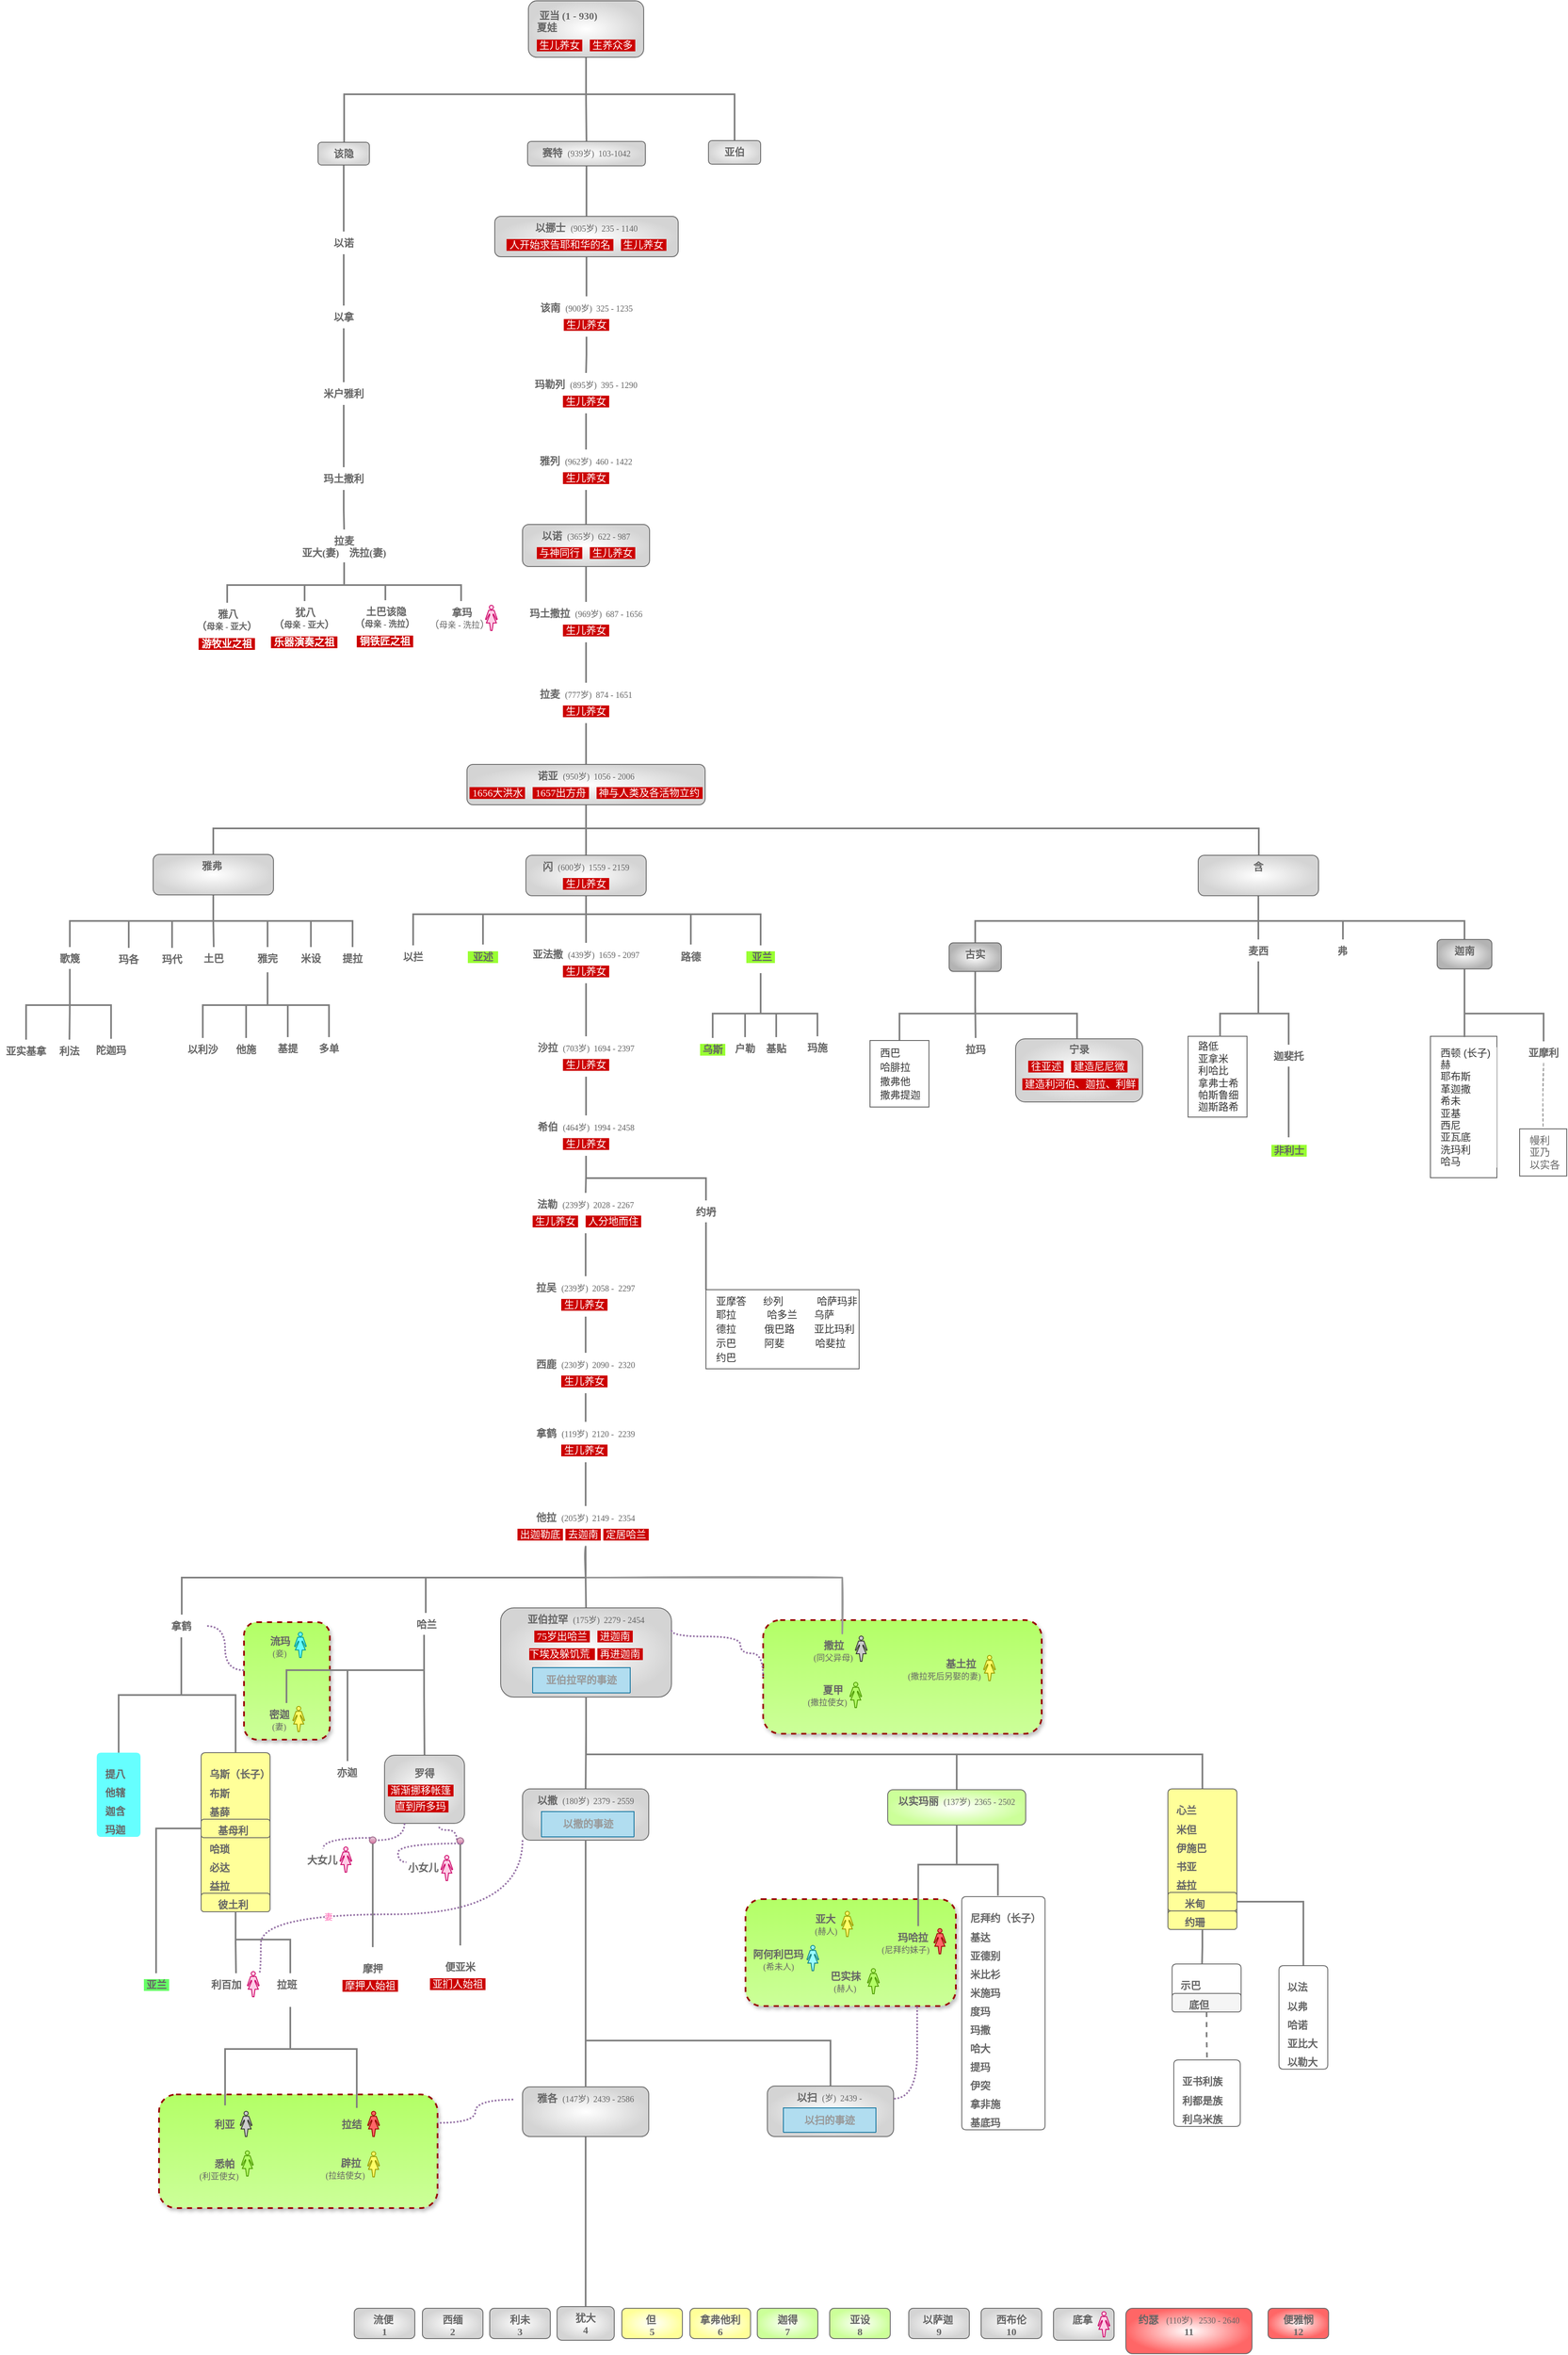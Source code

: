 <mxfile version="20.6.0" type="github" pages="2">
  <diagram id="S4EvQrgnYfGna6eoemza" name="创世纪">
    <mxGraphModel dx="1832" dy="864" grid="1" gridSize="10" guides="1" tooltips="1" connect="1" arrows="1" fold="1" page="0" pageScale="1" pageWidth="827" pageHeight="1169" math="0" shadow="0">
      <root>
        <mxCell id="0" />
        <mxCell id="1" parent="0" />
        <mxCell id="ELAWGG48otFPH3bfeaM5-53" value="" style="rounded=1;whiteSpace=wrap;html=1;shadow=1;labelBackgroundColor=#B3B3B3;strokeColor=#990000;strokeWidth=2;fontSize=10;fontColor=#666666;fillColor=#B3FF66;gradientColor=#CCFF99;dashed=1;" vertex="1" parent="1">
          <mxGeometry x="536" y="2352" width="250" height="127" as="geometry" />
        </mxCell>
        <mxCell id="ELAWGG48otFPH3bfeaM5-63" value="&lt;div&gt;&amp;nbsp; 巴实抹&lt;br&gt;&lt;/div&gt;&lt;div&gt;&lt;font style=&quot;font-size: 10px;&quot;&gt;&lt;span style=&quot;font-weight: normal;&quot;&gt;&amp;nbsp;&amp;nbsp;&amp;nbsp; (赫人)&lt;/span&gt;&lt;span style=&quot;font-weight: normal;&quot;&gt; &lt;br&gt;&lt;/span&gt;&lt;/font&gt;&lt;/div&gt;&lt;div&gt;&lt;br&gt;&lt;/div&gt;" style="rounded=1;whiteSpace=wrap;html=1;labelBackgroundColor=none;fontFamily=Times New Roman;fontSize=12;fontColor=#666666;align=left;spacingLeft=0;gradientColor=none;gradientDirection=radial;verticalAlign=top;spacingTop=0;strokeColor=none;fontStyle=1;fillColor=none;movable=1;resizable=1;rotatable=1;deletable=1;editable=1;connectable=1;" vertex="1" parent="1">
          <mxGeometry x="629" y="2429.5" width="70" height="28" as="geometry" />
        </mxCell>
        <UserObject label="" tags="" id="ELAWGG48otFPH3bfeaM5-64">
          <mxCell style="shape=mxgraph.signs.people.woman_2;html=1;pointerEvents=1;fillColor=#B3FF66;strokeColor=#4D9900;verticalLabelPosition=bottom;verticalAlign=top;align=center;sketch=0;rounded=1;labelBackgroundColor=#CC0000;fontFamily=Times New Roman;fontSize=10;movable=1;resizable=1;rotatable=1;deletable=1;editable=1;connectable=1;" vertex="1" parent="1">
            <mxGeometry x="681" y="2434.5" width="14" height="30" as="geometry" />
          </mxCell>
        </UserObject>
        <mxCell id="ELAWGG48otFPH3bfeaM5-47" value="" style="rounded=1;whiteSpace=wrap;html=1;shadow=1;labelBackgroundColor=#B3B3B3;strokeColor=#990000;strokeWidth=2;fontSize=10;fontColor=#666666;fillColor=#B3FF66;gradientColor=#CCFF99;dashed=1;" vertex="1" parent="1">
          <mxGeometry x="-60" y="2023" width="102" height="139.5" as="geometry" />
        </mxCell>
        <mxCell id="ELAWGG48otFPH3bfeaM5-23" value="" style="rounded=1;whiteSpace=wrap;html=1;shadow=1;labelBackgroundColor=#B3B3B3;strokeColor=#990000;strokeWidth=2;fontSize=10;fontColor=#666666;fillColor=#B3FF66;gradientColor=#CCFF99;dashed=1;" vertex="1" parent="1">
          <mxGeometry x="557" y="2020.5" width="331" height="135" as="geometry" />
        </mxCell>
        <mxCell id="ELAWGG48otFPH3bfeaM5-11" value="" style="rounded=1;whiteSpace=wrap;html=1;shadow=1;labelBackgroundColor=#B3B3B3;strokeColor=#990000;strokeWidth=2;fontSize=10;fontColor=#666666;fillColor=#B3FF66;gradientColor=#CCFF99;dashed=1;" vertex="1" parent="1">
          <mxGeometry x="-161" y="2584" width="331" height="135" as="geometry" />
        </mxCell>
        <mxCell id="OcYxtdoPHTNNOKo85wR9-113" value="" style="edgeStyle=orthogonalEdgeStyle;rounded=0;orthogonalLoop=1;jettySize=auto;html=1;fontFamily=Times New Roman;fontSize=6;fontColor=#FFFFFF;startArrow=none;startFill=0;endArrow=none;endFill=0;strokeWidth=2;strokeColor=#808080;" parent="1" source="OcYxtdoPHTNNOKo85wR9-111" target="OcYxtdoPHTNNOKo85wR9-112" edge="1">
          <mxGeometry relative="1" as="geometry">
            <Array as="points">
              <mxPoint x="347" y="208" />
              <mxPoint x="59" y="208" />
            </Array>
          </mxGeometry>
        </mxCell>
        <mxCell id="OcYxtdoPHTNNOKo85wR9-141" style="edgeStyle=orthogonalEdgeStyle;rounded=0;orthogonalLoop=1;jettySize=auto;html=1;strokeColor=#808080;strokeWidth=2;fontFamily=Times New Roman;fontSize=10;fontColor=#FFFFFF;startArrow=none;startFill=0;endArrow=none;endFill=0;" parent="1" source="OcYxtdoPHTNNOKo85wR9-111" target="OcYxtdoPHTNNOKo85wR9-138" edge="1">
          <mxGeometry relative="1" as="geometry">
            <Array as="points">
              <mxPoint x="347" y="208" />
              <mxPoint x="523" y="208" />
            </Array>
          </mxGeometry>
        </mxCell>
        <mxCell id="OcYxtdoPHTNNOKo85wR9-143" style="edgeStyle=orthogonalEdgeStyle;rounded=0;orthogonalLoop=1;jettySize=auto;html=1;strokeColor=#808080;strokeWidth=2;fontFamily=Times New Roman;fontSize=10;fontColor=#FFFFFF;startArrow=none;startFill=0;endArrow=none;endFill=0;" parent="1" source="OcYxtdoPHTNNOKo85wR9-111" target="OcYxtdoPHTNNOKo85wR9-139" edge="1">
          <mxGeometry relative="1" as="geometry" />
        </mxCell>
        <mxCell id="OcYxtdoPHTNNOKo85wR9-111" value="&amp;nbsp;&lt;b&gt;亚当 (1 - 930)&lt;/b&gt;&lt;br&gt;&lt;div class=&quot;mind-clipboard&quot;&gt;&lt;b&gt;夏娃&lt;/b&gt;&lt;/div&gt;&lt;div style=&quot;line-height: 220%;&quot; class=&quot;mind-clipboard&quot;&gt;&lt;font color=&quot;#FFFFFF&quot;&gt;&lt;span style=&quot;background-color: rgb(204, 0, 0);&quot;&gt;&amp;nbsp;生儿养女 &lt;/span&gt;&amp;nbsp; &amp;nbsp;&lt;span style=&quot;background-color: rgb(204, 0, 0);&quot;&gt; 生养众多&amp;nbsp; &lt;/span&gt;&lt;/font&gt;&lt;br&gt;&lt;/div&gt;" style="rounded=1;whiteSpace=wrap;html=1;labelBackgroundColor=none;fontFamily=Times New Roman;fontSize=12;fontColor=#666666;align=left;spacingLeft=8;gradientColor=#D4D4D4;gradientDirection=radial;verticalAlign=top;spacingTop=4;strokeColor=#666666;movable=0;resizable=0;rotatable=0;deletable=0;editable=0;connectable=0;" parent="1" vertex="1">
          <mxGeometry x="278" y="97" width="137" height="67" as="geometry" />
        </mxCell>
        <UserObject label="" tags="" id="OcYxtdoPHTNNOKo85wR9-115">
          <mxCell style="edgeStyle=orthogonalEdgeStyle;rounded=0;orthogonalLoop=1;jettySize=auto;html=1;strokeColor=#808080;strokeWidth=2;fontFamily=Times New Roman;fontSize=6;fontColor=#FFFFFF;startArrow=none;startFill=0;endArrow=none;endFill=0;" parent="1" source="OcYxtdoPHTNNOKo85wR9-112" target="OcYxtdoPHTNNOKo85wR9-114" edge="1">
            <mxGeometry relative="1" as="geometry" />
          </mxCell>
        </UserObject>
        <UserObject label="&lt;div&gt;&lt;b&gt;该隐&lt;/b&gt;&lt;/div&gt;" tags="" id="OcYxtdoPHTNNOKo85wR9-112">
          <mxCell style="treeFolding=1;rounded=1;whiteSpace=wrap;html=1;labelBackgroundColor=none;fontFamily=Times New Roman;fontSize=12;fontColor=#666666;align=center;spacingLeft=0;gradientColor=#D4D4D4;gradientDirection=radial;verticalAlign=top;spacingTop=0;strokeColor=#666666;" parent="1" vertex="1">
            <mxGeometry x="28" y="265" width="61" height="27" as="geometry" />
          </mxCell>
        </UserObject>
        <mxCell id="OcYxtdoPHTNNOKo85wR9-138" value="亚伯" style="rounded=1;whiteSpace=wrap;html=1;labelBackgroundColor=none;fontFamily=Times New Roman;fontSize=12;fontColor=#666666;align=center;spacingLeft=0;gradientColor=#D4D4D4;gradientDirection=radial;verticalAlign=top;spacingTop=0;strokeColor=#666666;fontStyle=1" parent="1" vertex="1">
          <mxGeometry x="492" y="263" width="62" height="28" as="geometry" />
        </mxCell>
        <mxCell id="OcYxtdoPHTNNOKo85wR9-150" value="" style="edgeStyle=orthogonalEdgeStyle;rounded=0;orthogonalLoop=1;jettySize=auto;html=1;strokeColor=#808080;strokeWidth=2;fontFamily=Times New Roman;fontSize=10;fontColor=#CCCCCC;startArrow=none;startFill=0;endArrow=none;endFill=0;" parent="1" source="OcYxtdoPHTNNOKo85wR9-139" target="OcYxtdoPHTNNOKo85wR9-149" edge="1">
          <mxGeometry relative="1" as="geometry" />
        </mxCell>
        <mxCell id="OcYxtdoPHTNNOKo85wR9-139" value="赛特&amp;nbsp; &lt;font style=&quot;font-size: 10px;&quot;&gt;&lt;span style=&quot;font-weight: normal;&quot;&gt;(939岁)&lt;/span&gt;&lt;span style=&quot;font-weight: normal;&quot;&gt;&amp;nbsp; 103-1042&lt;/span&gt;&lt;/font&gt;" style="rounded=1;whiteSpace=wrap;html=1;labelBackgroundColor=none;fontFamily=Times New Roman;fontSize=12;fontColor=#666666;align=center;spacingLeft=0;gradientColor=#D4D4D4;gradientDirection=radial;verticalAlign=top;spacingTop=0;strokeColor=#666666;fontStyle=1;movable=0;resizable=0;rotatable=0;deletable=0;editable=0;connectable=0;" parent="1" vertex="1">
          <mxGeometry x="277" y="264" width="140" height="29" as="geometry" />
        </mxCell>
        <mxCell id="OcYxtdoPHTNNOKo85wR9-160" style="edgeStyle=orthogonalEdgeStyle;rounded=0;orthogonalLoop=1;jettySize=auto;html=1;strokeColor=#808080;strokeWidth=2;fontFamily=Times New Roman;fontSize=10;fontColor=#CCCCCC;startArrow=none;startFill=0;endArrow=none;endFill=0;" parent="1" source="OcYxtdoPHTNNOKo85wR9-149" target="OcYxtdoPHTNNOKo85wR9-159" edge="1">
          <mxGeometry relative="1" as="geometry" />
        </mxCell>
        <mxCell id="OcYxtdoPHTNNOKo85wR9-149" value="&lt;div&gt;以挪士&amp;nbsp; &lt;font style=&quot;font-size: 10px;&quot;&gt;&lt;span style=&quot;font-weight: normal;&quot;&gt;(905岁)&lt;/span&gt;&lt;span style=&quot;font-weight: normal;&quot;&gt;&amp;nbsp; 235 - 1140&lt;/span&gt;&lt;br&gt;&lt;/font&gt;&lt;/div&gt;&lt;div style=&quot;line-height: 230%;&quot;&gt;&lt;div style=&quot;line-height: 230%;&quot; class=&quot;mind-clipboard&quot;&gt;&lt;font color=&quot;#FFFFFF&quot;&gt;&lt;span style=&quot;background-color: rgb(204, 0, 0);&quot;&gt;&amp;nbsp;&lt;span style=&quot;font-weight: normal;&quot;&gt;人开始求告耶和华的名 &lt;/span&gt;&lt;/span&gt;&lt;span style=&quot;font-weight: normal;&quot;&gt;&amp;nbsp; &amp;nbsp;&lt;/span&gt;&lt;span style=&quot;background-color: rgb(204, 0, 0);&quot;&gt;&lt;span style=&quot;font-weight: normal;&quot;&gt; 生儿养女&lt;/span&gt;&amp;nbsp; &lt;/span&gt;&lt;/font&gt;&lt;br&gt;&lt;/div&gt;&lt;/div&gt;" style="rounded=1;whiteSpace=wrap;html=1;labelBackgroundColor=none;fontFamily=Times New Roman;fontSize=12;fontColor=#666666;align=center;spacingLeft=0;gradientColor=#D4D4D4;gradientDirection=radial;verticalAlign=top;spacingTop=0;strokeColor=#666666;fontStyle=1;movable=0;resizable=0;rotatable=0;deletable=0;editable=0;connectable=0;" parent="1" vertex="1">
          <mxGeometry x="238" y="353" width="218" height="48" as="geometry" />
        </mxCell>
        <mxCell id="OcYxtdoPHTNNOKo85wR9-154" value="" style="edgeStyle=orthogonalEdgeStyle;rounded=0;orthogonalLoop=1;jettySize=auto;html=1;strokeColor=#808080;strokeWidth=2;fontFamily=Times New Roman;fontSize=10;fontColor=#CCCCCC;startArrow=none;startFill=0;endArrow=none;endFill=0;" parent="1" source="OcYxtdoPHTNNOKo85wR9-151" target="OcYxtdoPHTNNOKo85wR9-153" edge="1">
          <mxGeometry relative="1" as="geometry" />
        </mxCell>
        <mxCell id="OcYxtdoPHTNNOKo85wR9-151" value="&lt;div&gt;玛勒列&amp;nbsp; &lt;font style=&quot;font-size: 10px;&quot;&gt;&lt;span style=&quot;font-weight: normal;&quot;&gt;(895岁)&lt;/span&gt;&lt;span style=&quot;font-weight: normal;&quot;&gt;&amp;nbsp; 395 - 1290&lt;/span&gt;&lt;br&gt;&lt;/font&gt;&lt;/div&gt;&lt;div style=&quot;line-height: 230%;&quot;&gt;&lt;div style=&quot;line-height: 230%;&quot; class=&quot;mind-clipboard&quot;&gt;&lt;font color=&quot;#FFFFFF&quot;&gt;&lt;span style=&quot;background-color: rgb(204, 0, 0);&quot;&gt;&amp;nbsp;&lt;span style=&quot;font-weight: normal;&quot;&gt;生儿养女&lt;/span&gt;&amp;nbsp; &lt;/span&gt;&lt;/font&gt;&lt;br&gt;&lt;/div&gt;&lt;/div&gt;" style="rounded=1;whiteSpace=wrap;html=1;labelBackgroundColor=none;fontFamily=Times New Roman;fontSize=12;fontColor=#666666;align=center;spacingLeft=0;gradientColor=none;gradientDirection=radial;verticalAlign=top;spacingTop=0;strokeColor=none;fontStyle=1;fillColor=none;movable=0;resizable=0;rotatable=0;deletable=0;editable=0;connectable=0;" parent="1" vertex="1">
          <mxGeometry x="271" y="539" width="151" height="48" as="geometry" />
        </mxCell>
        <mxCell id="OcYxtdoPHTNNOKo85wR9-156" value="" style="edgeStyle=orthogonalEdgeStyle;rounded=0;orthogonalLoop=1;jettySize=auto;html=1;strokeColor=#808080;strokeWidth=2;fontFamily=Times New Roman;fontSize=10;fontColor=#CCCCCC;startArrow=none;startFill=0;endArrow=none;endFill=0;" parent="1" source="OcYxtdoPHTNNOKo85wR9-153" target="OcYxtdoPHTNNOKo85wR9-162" edge="1">
          <mxGeometry relative="1" as="geometry">
            <mxPoint x="346.5" y="758" as="targetPoint" />
          </mxGeometry>
        </mxCell>
        <mxCell id="OcYxtdoPHTNNOKo85wR9-153" value="&lt;div&gt;雅列&amp;nbsp; &lt;font style=&quot;font-size: 10px;&quot;&gt;&lt;span style=&quot;font-weight: normal;&quot;&gt;(962岁)&lt;/span&gt;&lt;span style=&quot;font-weight: normal;&quot;&gt;&amp;nbsp; 460 - 1422&lt;/span&gt;&lt;br&gt;&lt;/font&gt;&lt;/div&gt;&lt;div style=&quot;line-height: 230%;&quot;&gt;&lt;div style=&quot;line-height: 230%;&quot; class=&quot;mind-clipboard&quot;&gt;&lt;font color=&quot;#FFFFFF&quot;&gt;&lt;span style=&quot;background-color: rgb(204, 0, 0);&quot;&gt;&amp;nbsp;&lt;span style=&quot;font-weight: normal;&quot;&gt;生儿养女&lt;/span&gt;&amp;nbsp; &lt;/span&gt;&lt;/font&gt;&lt;br&gt;&lt;/div&gt;&lt;/div&gt;" style="rounded=1;whiteSpace=wrap;html=1;labelBackgroundColor=none;fontFamily=Times New Roman;fontSize=12;fontColor=#666666;align=center;spacingLeft=0;gradientColor=none;gradientDirection=radial;verticalAlign=top;spacingTop=0;strokeColor=none;fontStyle=1;fillColor=none;movable=0;resizable=0;rotatable=0;deletable=0;editable=0;connectable=0;" parent="1" vertex="1">
          <mxGeometry x="282" y="630" width="129" height="48" as="geometry" />
        </mxCell>
        <mxCell id="OcYxtdoPHTNNOKo85wR9-158" value="" style="edgeStyle=orthogonalEdgeStyle;rounded=0;orthogonalLoop=1;jettySize=auto;html=1;strokeColor=#808080;strokeWidth=2;fontFamily=Times New Roman;fontSize=10;fontColor=#CCCCCC;startArrow=none;startFill=0;endArrow=none;endFill=0;exitX=0.5;exitY=1;exitDx=0;exitDy=0;" parent="1" source="OcYxtdoPHTNNOKo85wR9-162" target="OcYxtdoPHTNNOKo85wR9-157" edge="1">
          <mxGeometry relative="1" as="geometry">
            <mxPoint x="346.517" y="806" as="sourcePoint" />
          </mxGeometry>
        </mxCell>
        <mxCell id="OcYxtdoPHTNNOKo85wR9-164" value="" style="edgeStyle=orthogonalEdgeStyle;rounded=0;orthogonalLoop=1;jettySize=auto;html=1;strokeColor=#808080;strokeWidth=2;fontFamily=Times New Roman;fontSize=10;fontColor=#CCCCCC;startArrow=none;startFill=0;endArrow=none;endFill=0;" parent="1" source="OcYxtdoPHTNNOKo85wR9-157" target="OcYxtdoPHTNNOKo85wR9-163" edge="1">
          <mxGeometry relative="1" as="geometry" />
        </mxCell>
        <mxCell id="OcYxtdoPHTNNOKo85wR9-157" value="&lt;div&gt;玛土撒拉&amp;nbsp; &lt;font style=&quot;font-size: 10px;&quot;&gt;&lt;span style=&quot;font-weight: normal;&quot;&gt;(969岁)&lt;/span&gt;&lt;span style=&quot;font-weight: normal;&quot;&gt;&amp;nbsp; 687 - 1656&lt;/span&gt;&lt;br&gt;&lt;/font&gt;&lt;/div&gt;&lt;div style=&quot;line-height: 230%;&quot;&gt;&lt;div style=&quot;line-height: 230%;&quot; class=&quot;mind-clipboard&quot;&gt;&lt;font color=&quot;#FFFFFF&quot;&gt;&lt;span style=&quot;background-color: rgb(204, 0, 0);&quot;&gt;&amp;nbsp;&lt;span style=&quot;font-weight: normal;&quot;&gt;生儿养女&lt;/span&gt;&amp;nbsp; &lt;/span&gt;&lt;/font&gt;&lt;br&gt;&lt;/div&gt;&lt;/div&gt;" style="rounded=1;whiteSpace=wrap;html=1;labelBackgroundColor=none;fontFamily=Times New Roman;fontSize=12;fontColor=#666666;align=center;spacingLeft=0;gradientColor=none;gradientDirection=radial;verticalAlign=top;spacingTop=0;strokeColor=none;fontStyle=1;fillColor=none;movable=0;resizable=0;rotatable=0;deletable=0;editable=0;connectable=0;" parent="1" vertex="1">
          <mxGeometry x="271" y="811" width="151" height="48" as="geometry" />
        </mxCell>
        <mxCell id="OcYxtdoPHTNNOKo85wR9-161" style="edgeStyle=orthogonalEdgeStyle;rounded=0;orthogonalLoop=1;jettySize=auto;html=1;strokeColor=#808080;strokeWidth=2;fontFamily=Times New Roman;fontSize=10;fontColor=#CCCCCC;startArrow=none;startFill=0;endArrow=none;endFill=0;" parent="1" source="OcYxtdoPHTNNOKo85wR9-159" target="OcYxtdoPHTNNOKo85wR9-151" edge="1">
          <mxGeometry relative="1" as="geometry" />
        </mxCell>
        <mxCell id="OcYxtdoPHTNNOKo85wR9-159" value="该南&amp;nbsp; &lt;font style=&quot;font-size: 10px;&quot;&gt;&lt;span style=&quot;font-weight: normal;&quot;&gt;(900岁)&lt;/span&gt;&lt;span style=&quot;font-weight: normal;&quot;&gt;&amp;nbsp; 325 - 1235&lt;/span&gt;&lt;br&gt;&lt;/font&gt;&lt;div style=&quot;line-height: 230%;&quot;&gt;&lt;div style=&quot;line-height: 230%;&quot; class=&quot;mind-clipboard&quot;&gt;&lt;span style=&quot;font-weight: normal;&quot;&gt;&lt;font color=&quot;#FFFFFF&quot;&gt;&lt;span style=&quot;background-color: rgb(204, 0, 0);&quot;&gt;&amp;nbsp;生儿养女&amp;nbsp; &lt;/span&gt;&lt;/font&gt;&lt;/span&gt;&lt;br&gt;&lt;/div&gt;&lt;/div&gt;" style="rounded=1;whiteSpace=wrap;html=1;labelBackgroundColor=none;fontFamily=Times New Roman;fontSize=12;fontColor=#666666;align=center;spacingLeft=0;gradientColor=none;gradientDirection=radial;verticalAlign=top;spacingTop=0;strokeColor=none;fontStyle=1;fillColor=none;movable=0;resizable=0;rotatable=0;deletable=0;editable=0;connectable=0;" parent="1" vertex="1">
          <mxGeometry x="238" y="448" width="218" height="48" as="geometry" />
        </mxCell>
        <mxCell id="OcYxtdoPHTNNOKo85wR9-162" value="&lt;div&gt;以诺&amp;nbsp; &lt;font style=&quot;font-size: 10px;&quot;&gt;&lt;span style=&quot;font-weight: normal;&quot;&gt;(365岁)&lt;/span&gt;&lt;span style=&quot;font-weight: normal;&quot;&gt;&amp;nbsp; 622 - 987&lt;/span&gt;&lt;br&gt;&lt;/font&gt;&lt;/div&gt;&lt;div style=&quot;line-height: 230%;&quot;&gt;&lt;div style=&quot;line-height: 230%;&quot; class=&quot;mind-clipboard&quot;&gt;&lt;font color=&quot;#FFFFFF&quot;&gt;&lt;span style=&quot;background-color: rgb(204, 0, 0);&quot;&gt;&amp;nbsp;&lt;span style=&quot;font-weight: normal;&quot;&gt;与神同行 &lt;/span&gt;&lt;/span&gt;&lt;span style=&quot;font-weight: normal;&quot;&gt;&amp;nbsp; &amp;nbsp;&lt;/span&gt;&lt;span style=&quot;background-color: rgb(204, 0, 0);&quot;&gt;&lt;span style=&quot;font-weight: normal;&quot;&gt; 生儿养女&amp;nbsp;&lt;/span&gt; &lt;/span&gt;&lt;/font&gt;&lt;/div&gt;&lt;/div&gt;" style="rounded=1;whiteSpace=wrap;html=1;labelBackgroundColor=none;fontFamily=Times New Roman;fontSize=12;fontColor=#666666;align=center;spacingLeft=0;gradientColor=#D4D4D4;gradientDirection=radial;verticalAlign=top;spacingTop=0;strokeColor=#666666;fontStyle=1;movable=0;resizable=0;rotatable=0;deletable=0;editable=0;connectable=0;" parent="1" vertex="1">
          <mxGeometry x="271" y="719" width="151" height="50" as="geometry" />
        </mxCell>
        <mxCell id="OcYxtdoPHTNNOKo85wR9-166" style="edgeStyle=orthogonalEdgeStyle;rounded=0;orthogonalLoop=1;jettySize=auto;html=1;strokeColor=#808080;strokeWidth=2;fontFamily=Times New Roman;fontSize=10;fontColor=#CCCCCC;startArrow=none;startFill=0;endArrow=none;endFill=0;" parent="1" source="OcYxtdoPHTNNOKo85wR9-163" target="OcYxtdoPHTNNOKo85wR9-165" edge="1">
          <mxGeometry relative="1" as="geometry" />
        </mxCell>
        <mxCell id="OcYxtdoPHTNNOKo85wR9-163" value="&lt;div&gt;拉麦&amp;nbsp; &lt;font style=&quot;font-size: 10px;&quot;&gt;&lt;span style=&quot;font-weight: normal;&quot;&gt;(777岁)&lt;/span&gt;&lt;span style=&quot;font-weight: normal;&quot;&gt;&amp;nbsp; 874 - 1651&lt;/span&gt;&lt;br&gt;&lt;/font&gt;&lt;/div&gt;&lt;div style=&quot;line-height: 230%;&quot;&gt;&lt;div style=&quot;line-height: 230%;&quot; class=&quot;mind-clipboard&quot;&gt;&lt;font color=&quot;#FFFFFF&quot;&gt;&lt;span style=&quot;background-color: rgb(204, 0, 0);&quot;&gt;&amp;nbsp;&lt;span style=&quot;font-weight: normal;&quot;&gt;生儿养女&lt;/span&gt;&amp;nbsp; &lt;/span&gt;&lt;/font&gt;&lt;br&gt;&lt;/div&gt;&lt;/div&gt;" style="rounded=1;whiteSpace=wrap;html=1;labelBackgroundColor=none;fontFamily=Times New Roman;fontSize=12;fontColor=#666666;align=center;spacingLeft=0;gradientColor=none;gradientDirection=radial;verticalAlign=top;spacingTop=0;strokeColor=none;fontStyle=1;fillColor=none;movable=0;resizable=0;rotatable=0;deletable=0;editable=0;connectable=0;" parent="1" vertex="1">
          <mxGeometry x="271" y="907" width="151" height="48" as="geometry" />
        </mxCell>
        <mxCell id="eK1Pqw55LAvnVHKWabdj-2" value="" style="edgeStyle=orthogonalEdgeStyle;rounded=0;orthogonalLoop=1;jettySize=auto;html=1;endArrow=none;endFill=0;strokeWidth=2;strokeColor=#808080;" parent="1" source="OcYxtdoPHTNNOKo85wR9-165" target="eK1Pqw55LAvnVHKWabdj-1" edge="1">
          <mxGeometry relative="1" as="geometry" />
        </mxCell>
        <mxCell id="eK1Pqw55LAvnVHKWabdj-92" value="" style="edgeStyle=orthogonalEdgeStyle;orthogonalLoop=1;jettySize=auto;html=1;strokeColor=#808080;strokeWidth=2;fontSize=10;fontColor=#FF66B3;endArrow=none;endFill=0;" parent="1" source="OcYxtdoPHTNNOKo85wR9-165" target="eK1Pqw55LAvnVHKWabdj-1" edge="1">
          <mxGeometry relative="1" as="geometry" />
        </mxCell>
        <mxCell id="eK1Pqw55LAvnVHKWabdj-127" style="edgeStyle=orthogonalEdgeStyle;rounded=0;orthogonalLoop=1;jettySize=auto;html=1;entryX=0.5;entryY=0;entryDx=0;entryDy=0;strokeColor=#808080;strokeWidth=2;fontSize=10;fontColor=#FF66B3;endArrow=none;endFill=0;" parent="1" source="OcYxtdoPHTNNOKo85wR9-165" target="eK1Pqw55LAvnVHKWabdj-93" edge="1">
          <mxGeometry relative="1" as="geometry">
            <Array as="points">
              <mxPoint x="347" y="1080" />
              <mxPoint x="-96" y="1080" />
            </Array>
          </mxGeometry>
        </mxCell>
        <mxCell id="eK1Pqw55LAvnVHKWabdj-176" style="edgeStyle=orthogonalEdgeStyle;rounded=0;orthogonalLoop=1;jettySize=auto;html=1;strokeColor=#808080;strokeWidth=2;fontSize=12;fontColor=#666666;endArrow=none;endFill=0;" parent="1" source="OcYxtdoPHTNNOKo85wR9-165" target="eK1Pqw55LAvnVHKWabdj-128" edge="1">
          <mxGeometry relative="1" as="geometry">
            <Array as="points">
              <mxPoint x="347" y="1080" />
              <mxPoint x="1146" y="1080" />
            </Array>
          </mxGeometry>
        </mxCell>
        <mxCell id="OcYxtdoPHTNNOKo85wR9-165" value="&lt;div&gt;诺亚&amp;nbsp; &lt;font style=&quot;font-size: 10px;&quot;&gt;&lt;span style=&quot;font-weight: normal;&quot;&gt;(950岁)&lt;/span&gt;&lt;span style=&quot;font-weight: normal;&quot;&gt;&amp;nbsp; 1056 - 2006&lt;/span&gt;&lt;br&gt;&lt;/font&gt;&lt;/div&gt;&lt;div style=&quot;line-height: 230%;&quot;&gt;&lt;div style=&quot;line-height: 230%;&quot; class=&quot;mind-clipboard&quot;&gt;&lt;font color=&quot;#FFFFFF&quot;&gt;&lt;span style=&quot;background-color: rgb(204, 0, 0);&quot;&gt;&amp;nbsp;&lt;span style=&quot;font-weight: normal;&quot;&gt;1656大洪水 &lt;/span&gt;&lt;/span&gt;&lt;span style=&quot;font-weight: normal;&quot;&gt;&amp;nbsp; &amp;nbsp;&lt;span style=&quot;background-color: rgb(204, 0, 0);&quot;&gt; 1657出方舟 &lt;/span&gt;&lt;/span&gt;&lt;/font&gt;&lt;span style=&quot;font-weight: normal;&quot;&gt;&lt;font color=&quot;#FFFFFF&quot;&gt;&lt;span style=&quot;background-color: rgb(204, 0, 0);&quot;&gt;&lt;/span&gt;&amp;nbsp; &amp;nbsp;&lt;span style=&quot;background-color: rgb(204, 0, 0);&quot;&gt; 神与人类及各活物立约&amp;nbsp; &lt;/span&gt;&lt;/font&gt;&lt;/span&gt;&lt;/div&gt;&lt;/div&gt;" style="rounded=1;whiteSpace=wrap;html=1;labelBackgroundColor=none;fontFamily=Times New Roman;fontSize=12;fontColor=#666666;align=center;spacingLeft=0;gradientColor=#D4D4D4;gradientDirection=radial;verticalAlign=top;spacingTop=0;strokeColor=#666666;fontStyle=1;movable=0;resizable=0;rotatable=0;deletable=0;editable=0;connectable=0;" parent="1" vertex="1">
          <mxGeometry x="205" y="1004" width="283" height="48" as="geometry" />
        </mxCell>
        <mxCell id="eK1Pqw55LAvnVHKWabdj-4" value="" style="edgeStyle=orthogonalEdgeStyle;rounded=0;orthogonalLoop=1;jettySize=auto;html=1;strokeColor=#808080;strokeWidth=2;endArrow=none;endFill=0;" parent="1" source="eK1Pqw55LAvnVHKWabdj-1" target="eK1Pqw55LAvnVHKWabdj-3" edge="1">
          <mxGeometry relative="1" as="geometry" />
        </mxCell>
        <mxCell id="eK1Pqw55LAvnVHKWabdj-7" style="edgeStyle=orthogonalEdgeStyle;rounded=0;orthogonalLoop=1;jettySize=auto;html=1;entryX=0.5;entryY=0;entryDx=0;entryDy=0;strokeColor=#808080;strokeWidth=2;endArrow=none;endFill=0;" parent="1" source="eK1Pqw55LAvnVHKWabdj-1" target="eK1Pqw55LAvnVHKWabdj-5" edge="1">
          <mxGeometry relative="1" as="geometry">
            <Array as="points">
              <mxPoint x="347" y="1182" />
              <mxPoint x="141" y="1182" />
            </Array>
          </mxGeometry>
        </mxCell>
        <mxCell id="eK1Pqw55LAvnVHKWabdj-8" style="edgeStyle=orthogonalEdgeStyle;rounded=0;orthogonalLoop=1;jettySize=auto;html=1;strokeColor=#808080;strokeWidth=2;endArrow=none;endFill=0;" parent="1" edge="1">
          <mxGeometry relative="1" as="geometry">
            <mxPoint x="346.5" y="1159" as="sourcePoint" />
            <mxPoint x="224" y="1218" as="targetPoint" />
            <Array as="points">
              <mxPoint x="347" y="1182" />
              <mxPoint x="224" y="1182" />
            </Array>
          </mxGeometry>
        </mxCell>
        <mxCell id="eK1Pqw55LAvnVHKWabdj-11" style="edgeStyle=orthogonalEdgeStyle;rounded=0;orthogonalLoop=1;jettySize=auto;html=1;entryX=0.5;entryY=0;entryDx=0;entryDy=0;strokeColor=#808080;strokeWidth=2;endArrow=none;endFill=0;" parent="1" edge="1">
          <mxGeometry relative="1" as="geometry">
            <mxPoint x="346.5" y="1160" as="sourcePoint" />
            <mxPoint x="554" y="1219" as="targetPoint" />
            <Array as="points">
              <mxPoint x="347" y="1182" />
              <mxPoint x="554" y="1182" />
            </Array>
          </mxGeometry>
        </mxCell>
        <mxCell id="eK1Pqw55LAvnVHKWabdj-12" style="edgeStyle=orthogonalEdgeStyle;rounded=0;orthogonalLoop=1;jettySize=auto;html=1;entryX=0.5;entryY=0;entryDx=0;entryDy=0;strokeColor=#808080;strokeWidth=2;endArrow=none;endFill=0;" parent="1" edge="1">
          <mxGeometry relative="1" as="geometry">
            <mxPoint x="346.5" y="1159" as="sourcePoint" />
            <mxPoint x="471" y="1218" as="targetPoint" />
            <Array as="points">
              <mxPoint x="347" y="1182" />
              <mxPoint x="471" y="1182" />
            </Array>
          </mxGeometry>
        </mxCell>
        <mxCell id="eK1Pqw55LAvnVHKWabdj-1" value="&lt;div&gt;闪&amp;nbsp; &lt;font style=&quot;font-size: 10px;&quot;&gt;&lt;span style=&quot;font-weight: normal;&quot;&gt;(600岁)&lt;/span&gt;&lt;span style=&quot;font-weight: normal;&quot;&gt;&amp;nbsp; 1559 - 2159&lt;/span&gt;&lt;br&gt;&lt;/font&gt;&lt;/div&gt;&lt;div style=&quot;line-height: 230%;&quot;&gt;&lt;div style=&quot;line-height: 230%;&quot; class=&quot;mind-clipboard&quot;&gt;&lt;font color=&quot;#FFFFFF&quot;&gt;&lt;span style=&quot;background-color: rgb(204, 0, 0);&quot;&gt;&amp;nbsp;&lt;span style=&quot;font-weight: normal;&quot;&gt;生儿养女&lt;/span&gt;&amp;nbsp; &lt;br&gt;&lt;/span&gt;&lt;/font&gt;&lt;/div&gt;&lt;/div&gt;" style="rounded=1;whiteSpace=wrap;html=1;labelBackgroundColor=none;fontFamily=Times New Roman;fontSize=12;fontColor=#666666;align=center;spacingLeft=0;gradientColor=#D4D4D4;gradientDirection=radial;verticalAlign=top;spacingTop=0;strokeColor=#666666;fontStyle=1;movable=0;resizable=0;rotatable=0;deletable=0;editable=0;connectable=0;" parent="1" vertex="1">
          <mxGeometry x="275" y="1112" width="143" height="48" as="geometry" />
        </mxCell>
        <mxCell id="eK1Pqw55LAvnVHKWabdj-22" value="" style="edgeStyle=orthogonalEdgeStyle;rounded=0;orthogonalLoop=1;jettySize=auto;html=1;strokeColor=#808080;strokeWidth=2;endArrow=none;endFill=0;" parent="1" source="eK1Pqw55LAvnVHKWabdj-3" target="eK1Pqw55LAvnVHKWabdj-21" edge="1">
          <mxGeometry relative="1" as="geometry" />
        </mxCell>
        <mxCell id="eK1Pqw55LAvnVHKWabdj-3" value="&lt;div&gt;亚法撒&amp;nbsp; &lt;font style=&quot;font-size: 10px;&quot;&gt;&lt;span style=&quot;font-weight: normal;&quot;&gt;(439岁)&lt;/span&gt;&lt;span style=&quot;font-weight: normal;&quot;&gt;&amp;nbsp; 1659 - 2097&lt;/span&gt;&lt;br&gt;&lt;/font&gt;&lt;/div&gt;&lt;div style=&quot;line-height: 230%;&quot;&gt;&lt;div style=&quot;line-height: 230%;&quot; class=&quot;mind-clipboard&quot;&gt;&lt;font color=&quot;#FFFFFF&quot;&gt;&lt;span style=&quot;background-color: rgb(204, 0, 0);&quot;&gt;&amp;nbsp;&lt;span style=&quot;font-weight: normal;&quot;&gt;生儿养女&lt;/span&gt;&amp;nbsp; &lt;br&gt;&lt;/span&gt;&lt;/font&gt;&lt;/div&gt;&lt;/div&gt;" style="rounded=1;whiteSpace=wrap;html=1;labelBackgroundColor=none;fontFamily=Times New Roman;fontSize=12;fontColor=#666666;align=center;spacingLeft=0;gradientColor=none;gradientDirection=radial;verticalAlign=top;spacingTop=0;strokeColor=none;fontStyle=1;fillColor=none;movable=0;resizable=0;rotatable=0;deletable=0;editable=0;connectable=0;" parent="1" vertex="1">
          <mxGeometry x="275" y="1216" width="143" height="48" as="geometry" />
        </mxCell>
        <mxCell id="eK1Pqw55LAvnVHKWabdj-5" value="&lt;div&gt;以拦&lt;font style=&quot;font-size: 10px;&quot;&gt;&lt;br&gt;&lt;/font&gt;&lt;/div&gt;&lt;div style=&quot;line-height: 230%;&quot;&gt;&lt;div style=&quot;line-height: 230%;&quot; class=&quot;mind-clipboard&quot;&gt;&lt;font color=&quot;#FFFFFF&quot;&gt;&lt;span style=&quot;background-color: rgb(204, 0, 0);&quot;&gt;&lt;br&gt;&lt;/span&gt;&lt;/font&gt;&lt;/div&gt;&lt;/div&gt;" style="rounded=1;whiteSpace=wrap;html=1;labelBackgroundColor=none;fontFamily=Times New Roman;fontSize=12;fontColor=#666666;align=center;spacingLeft=0;gradientColor=none;gradientDirection=radial;verticalAlign=top;spacingTop=0;strokeColor=none;fontStyle=1;fillColor=none;" parent="1" vertex="1">
          <mxGeometry x="110" y="1219" width="62" height="34" as="geometry" />
        </mxCell>
        <mxCell id="eK1Pqw55LAvnVHKWabdj-6" value="&lt;span style=&quot;background-color: rgb(153, 255, 51);&quot;&gt;&amp;nbsp; 亚述 &amp;nbsp; &lt;br&gt;&lt;/span&gt;" style="rounded=1;whiteSpace=wrap;html=1;labelBackgroundColor=none;fontFamily=Times New Roman;fontSize=12;fontColor=#666666;align=center;spacingLeft=0;gradientColor=none;gradientDirection=radial;verticalAlign=top;spacingTop=0;strokeColor=none;fontStyle=1;fillColor=none;" parent="1" vertex="1">
          <mxGeometry x="193" y="1219" width="62" height="34" as="geometry" />
        </mxCell>
        <mxCell id="eK1Pqw55LAvnVHKWabdj-9" value="路德" style="rounded=1;whiteSpace=wrap;html=1;labelBackgroundColor=none;fontFamily=Times New Roman;fontSize=12;fontColor=#666666;align=center;spacingLeft=0;gradientColor=none;gradientDirection=radial;verticalAlign=top;spacingTop=0;strokeColor=none;fontStyle=1;fillColor=none;" parent="1" vertex="1">
          <mxGeometry x="440" y="1219" width="62" height="34" as="geometry" />
        </mxCell>
        <mxCell id="eK1Pqw55LAvnVHKWabdj-14" value="" style="edgeStyle=orthogonalEdgeStyle;rounded=0;orthogonalLoop=1;jettySize=auto;html=1;strokeColor=#808080;strokeWidth=2;endArrow=none;endFill=0;" parent="1" target="eK1Pqw55LAvnVHKWabdj-13" edge="1">
          <mxGeometry relative="1" as="geometry">
            <mxPoint x="554" y="1252" as="sourcePoint" />
            <mxPoint x="490" y="1330" as="targetPoint" />
            <Array as="points">
              <mxPoint x="554" y="1300" />
              <mxPoint x="497" y="1300" />
            </Array>
          </mxGeometry>
        </mxCell>
        <mxCell id="eK1Pqw55LAvnVHKWabdj-18" style="edgeStyle=orthogonalEdgeStyle;rounded=0;orthogonalLoop=1;jettySize=auto;html=1;entryX=0.5;entryY=0;entryDx=0;entryDy=0;strokeColor=#808080;strokeWidth=2;endArrow=none;endFill=0;" parent="1" source="eK1Pqw55LAvnVHKWabdj-10" target="eK1Pqw55LAvnVHKWabdj-15" edge="1">
          <mxGeometry relative="1" as="geometry">
            <Array as="points">
              <mxPoint x="554" y="1300" />
              <mxPoint x="536" y="1300" />
            </Array>
          </mxGeometry>
        </mxCell>
        <mxCell id="eK1Pqw55LAvnVHKWabdj-19" style="edgeStyle=orthogonalEdgeStyle;rounded=0;orthogonalLoop=1;jettySize=auto;html=1;entryX=0.5;entryY=0;entryDx=0;entryDy=0;strokeColor=#808080;strokeWidth=2;endArrow=none;endFill=0;" parent="1" source="eK1Pqw55LAvnVHKWabdj-10" target="eK1Pqw55LAvnVHKWabdj-16" edge="1">
          <mxGeometry relative="1" as="geometry">
            <Array as="points">
              <mxPoint x="554" y="1300" />
              <mxPoint x="573" y="1300" />
            </Array>
          </mxGeometry>
        </mxCell>
        <mxCell id="eK1Pqw55LAvnVHKWabdj-20" style="edgeStyle=orthogonalEdgeStyle;rounded=0;orthogonalLoop=1;jettySize=auto;html=1;strokeColor=#808080;strokeWidth=2;endArrow=none;endFill=0;entryX=0.5;entryY=0;entryDx=0;entryDy=0;" parent="1" target="eK1Pqw55LAvnVHKWabdj-17" edge="1">
          <mxGeometry relative="1" as="geometry">
            <mxPoint x="554" y="1254" as="sourcePoint" />
            <mxPoint x="622" y="1292" as="targetPoint" />
            <Array as="points">
              <mxPoint x="554" y="1300" />
              <mxPoint x="622" y="1300" />
            </Array>
          </mxGeometry>
        </mxCell>
        <mxCell id="eK1Pqw55LAvnVHKWabdj-10" value="&lt;span style=&quot;background-color: rgb(153, 255, 51);&quot;&gt;&amp;nbsp; 亚兰&amp;nbsp; &lt;br&gt;&lt;/span&gt;" style="rounded=1;whiteSpace=wrap;html=1;labelBackgroundColor=none;fontFamily=Times New Roman;fontSize=12;fontColor=#666666;align=center;spacingLeft=0;gradientColor=none;gradientDirection=radial;verticalAlign=top;spacingTop=0;strokeColor=none;fontStyle=1;fillColor=none;" parent="1" vertex="1">
          <mxGeometry x="523" y="1219" width="62" height="34" as="geometry" />
        </mxCell>
        <mxCell id="eK1Pqw55LAvnVHKWabdj-13" value="&lt;span style=&quot;background-color: rgb(153, 255, 51);&quot;&gt;&amp;nbsp;乌斯&amp;nbsp; &lt;br&gt;&lt;/span&gt;" style="rounded=1;whiteSpace=wrap;html=1;labelBackgroundColor=none;fontFamily=Times New Roman;fontSize=12;fontColor=#666666;align=center;spacingLeft=0;gradientColor=none;gradientDirection=radial;verticalAlign=top;spacingTop=0;strokeColor=none;fontStyle=1;fillColor=none;" parent="1" vertex="1">
          <mxGeometry x="466" y="1329" width="62" height="26" as="geometry" />
        </mxCell>
        <mxCell id="eK1Pqw55LAvnVHKWabdj-15" value="户勒" style="rounded=1;whiteSpace=wrap;html=1;labelBackgroundColor=none;fontFamily=Times New Roman;fontSize=12;fontColor=#666666;align=center;spacingLeft=0;gradientColor=none;gradientDirection=radial;verticalAlign=top;spacingTop=0;strokeColor=none;fontStyle=1;fillColor=none;" parent="1" vertex="1">
          <mxGeometry x="514" y="1328" width="43" height="26" as="geometry" />
        </mxCell>
        <mxCell id="eK1Pqw55LAvnVHKWabdj-16" value="基贴" style="rounded=1;whiteSpace=wrap;html=1;labelBackgroundColor=none;fontFamily=Times New Roman;fontSize=12;fontColor=#666666;align=center;spacingLeft=0;gradientColor=none;gradientDirection=radial;verticalAlign=top;spacingTop=0;strokeColor=none;fontStyle=1;fillColor=none;" parent="1" vertex="1">
          <mxGeometry x="551" y="1328" width="43" height="26" as="geometry" />
        </mxCell>
        <mxCell id="eK1Pqw55LAvnVHKWabdj-17" value="玛施" style="rounded=1;whiteSpace=wrap;html=1;labelBackgroundColor=none;fontFamily=Times New Roman;fontSize=12;fontColor=#666666;align=center;spacingLeft=0;gradientColor=none;gradientDirection=radial;verticalAlign=top;spacingTop=0;strokeColor=none;fontStyle=1;fillColor=none;" parent="1" vertex="1">
          <mxGeometry x="600" y="1327" width="43" height="26" as="geometry" />
        </mxCell>
        <mxCell id="eK1Pqw55LAvnVHKWabdj-24" value="" style="edgeStyle=orthogonalEdgeStyle;rounded=0;orthogonalLoop=1;jettySize=auto;html=1;strokeColor=#808080;strokeWidth=2;endArrow=none;endFill=0;" parent="1" source="eK1Pqw55LAvnVHKWabdj-21" target="eK1Pqw55LAvnVHKWabdj-23" edge="1">
          <mxGeometry relative="1" as="geometry" />
        </mxCell>
        <mxCell id="eK1Pqw55LAvnVHKWabdj-21" value="&lt;div&gt;沙拉&amp;nbsp; &lt;font style=&quot;font-size: 10px;&quot;&gt;&lt;span style=&quot;font-weight: normal;&quot;&gt;(703岁)&lt;/span&gt;&lt;span style=&quot;font-weight: normal;&quot;&gt;&amp;nbsp; 1694 - 2397&lt;/span&gt;&lt;br&gt;&lt;/font&gt;&lt;/div&gt;&lt;div style=&quot;line-height: 230%;&quot;&gt;&lt;div style=&quot;line-height: 230%;&quot; class=&quot;mind-clipboard&quot;&gt;&lt;font color=&quot;#FFFFFF&quot;&gt;&lt;span style=&quot;background-color: rgb(204, 0, 0);&quot;&gt;&amp;nbsp;&lt;span style=&quot;font-weight: normal;&quot;&gt;生儿养女&amp;nbsp; &lt;/span&gt;&lt;br&gt;&lt;/span&gt;&lt;/font&gt;&lt;/div&gt;&lt;/div&gt;" style="rounded=1;whiteSpace=wrap;html=1;labelBackgroundColor=none;fontFamily=Times New Roman;fontSize=12;fontColor=#666666;align=center;spacingLeft=0;gradientColor=none;gradientDirection=radial;verticalAlign=top;spacingTop=0;strokeColor=none;fontStyle=1;fillColor=none;movable=0;resizable=0;rotatable=0;deletable=0;editable=0;connectable=0;" parent="1" vertex="1">
          <mxGeometry x="277" y="1327" width="139" height="48" as="geometry" />
        </mxCell>
        <mxCell id="eK1Pqw55LAvnVHKWabdj-26" value="" style="edgeStyle=orthogonalEdgeStyle;rounded=0;orthogonalLoop=1;jettySize=auto;html=1;strokeColor=#808080;strokeWidth=2;endArrow=none;endFill=0;" parent="1" source="eK1Pqw55LAvnVHKWabdj-23" target="eK1Pqw55LAvnVHKWabdj-25" edge="1">
          <mxGeometry relative="1" as="geometry" />
        </mxCell>
        <mxCell id="eK1Pqw55LAvnVHKWabdj-31" style="edgeStyle=orthogonalEdgeStyle;rounded=0;orthogonalLoop=1;jettySize=auto;html=1;entryX=0.5;entryY=0;entryDx=0;entryDy=0;strokeColor=#808080;strokeWidth=2;endArrow=none;endFill=0;exitX=0.5;exitY=1;exitDx=0;exitDy=0;" parent="1" source="eK1Pqw55LAvnVHKWabdj-23" target="eK1Pqw55LAvnVHKWabdj-27" edge="1">
          <mxGeometry relative="1" as="geometry" />
        </mxCell>
        <mxCell id="eK1Pqw55LAvnVHKWabdj-23" value="希伯&amp;nbsp; &lt;font style=&quot;font-size: 10px;&quot;&gt;&lt;span style=&quot;font-weight: normal;&quot;&gt;(464岁)&lt;/span&gt;&lt;span style=&quot;font-weight: normal;&quot;&gt;&amp;nbsp; 1994 - 2458&lt;/span&gt;&lt;br&gt;&lt;/font&gt;&lt;div style=&quot;line-height: 230%;&quot;&gt;&lt;div style=&quot;line-height: 230%;&quot; class=&quot;mind-clipboard&quot;&gt;&lt;font color=&quot;#FFFFFF&quot;&gt;&lt;span style=&quot;background-color: rgb(204, 0, 0);&quot;&gt;&amp;nbsp;&lt;span style=&quot;font-weight: normal;&quot;&gt;生儿养女&amp;nbsp; &lt;/span&gt;&lt;br&gt;&lt;/span&gt;&lt;/font&gt;&lt;/div&gt;&lt;/div&gt;" style="rounded=1;whiteSpace=wrap;html=1;labelBackgroundColor=none;fontFamily=Times New Roman;fontSize=12;fontColor=#666666;align=center;spacingLeft=0;gradientColor=none;gradientDirection=radial;verticalAlign=top;spacingTop=0;strokeColor=none;fontStyle=1;fillColor=none;movable=0;resizable=0;rotatable=0;deletable=0;editable=0;connectable=0;" parent="1" vertex="1">
          <mxGeometry x="277" y="1421" width="139" height="48" as="geometry" />
        </mxCell>
        <mxCell id="eK1Pqw55LAvnVHKWabdj-34" value="" style="edgeStyle=orthogonalEdgeStyle;rounded=0;orthogonalLoop=1;jettySize=auto;html=1;strokeColor=#808080;strokeWidth=2;endArrow=none;endFill=0;" parent="1" source="eK1Pqw55LAvnVHKWabdj-25" target="eK1Pqw55LAvnVHKWabdj-33" edge="1">
          <mxGeometry relative="1" as="geometry" />
        </mxCell>
        <mxCell id="eK1Pqw55LAvnVHKWabdj-25" value="法勒&amp;nbsp; &lt;font style=&quot;font-size: 10px;&quot;&gt;&lt;span style=&quot;font-weight: normal;&quot;&gt;(239岁)&lt;/span&gt;&lt;span style=&quot;font-weight: normal;&quot;&gt;&amp;nbsp; 2028 - 2267&lt;/span&gt;&lt;br&gt;&lt;/font&gt;&lt;div style=&quot;line-height: 230%;&quot;&gt;&lt;div style=&quot;line-height: 230%;&quot; class=&quot;mind-clipboard&quot;&gt;&lt;font color=&quot;#FFFFFF&quot;&gt;&amp;nbsp;&lt;span style=&quot;background-color: rgb(204, 0, 0);&quot;&gt; &lt;span style=&quot;font-weight: normal;&quot;&gt;生儿养女 &lt;/span&gt;&lt;/span&gt;&lt;/font&gt;&lt;span style=&quot;font-weight: normal;&quot;&gt;&lt;font color=&quot;#FFFFFF&quot;&gt;&lt;span style=&quot;background-color: rgb(204, 0, 0);&quot;&gt;&lt;/span&gt;&amp;nbsp; &amp;nbsp;&lt;span style=&quot;background-color: rgb(204, 0, 0);&quot;&gt; 人分地而住&amp;nbsp; &lt;/span&gt;&lt;/font&gt;&lt;/span&gt;&lt;/div&gt;&lt;/div&gt;" style="rounded=1;whiteSpace=wrap;html=1;labelBackgroundColor=none;fontFamily=Times New Roman;fontSize=12;fontColor=#666666;align=center;spacingLeft=0;gradientColor=none;gradientDirection=radial;verticalAlign=top;spacingTop=0;strokeColor=none;fontStyle=1;fillColor=none;movable=0;resizable=0;rotatable=0;deletable=0;editable=0;connectable=0;" parent="1" vertex="1">
          <mxGeometry x="253" y="1513" width="186" height="48" as="geometry" />
        </mxCell>
        <mxCell id="eK1Pqw55LAvnVHKWabdj-32" style="edgeStyle=orthogonalEdgeStyle;rounded=0;orthogonalLoop=1;jettySize=auto;html=1;entryX=0;entryY=0;entryDx=0;entryDy=0;strokeColor=#808080;strokeWidth=2;endArrow=none;endFill=0;" parent="1" source="eK1Pqw55LAvnVHKWabdj-27" target="eK1Pqw55LAvnVHKWabdj-29" edge="1">
          <mxGeometry relative="1" as="geometry" />
        </mxCell>
        <mxCell id="eK1Pqw55LAvnVHKWabdj-27" value="约坍" style="rounded=1;whiteSpace=wrap;html=1;labelBackgroundColor=none;fontFamily=Times New Roman;fontSize=12;fontColor=#666666;align=center;spacingLeft=0;gradientColor=none;gradientDirection=radial;verticalAlign=top;spacingTop=0;strokeColor=none;fontStyle=1;fillColor=none;" parent="1" vertex="1">
          <mxGeometry x="458" y="1522" width="62" height="26" as="geometry" />
        </mxCell>
        <mxCell id="eK1Pqw55LAvnVHKWabdj-29" value="&lt;div style=&quot;line-height: 140%;&quot;&gt;&lt;font color=&quot;#333333&quot;&gt;亚摩答&amp;nbsp;&amp;nbsp;&amp;nbsp;&amp;nbsp;&amp;nbsp; 纱列&amp;nbsp; &amp;nbsp; &amp;nbsp; &amp;nbsp; &amp;nbsp; &amp;nbsp; 哈萨玛非&lt;/font&gt;&lt;/div&gt;&lt;div style=&quot;line-height: 140%;&quot;&gt;&lt;font color=&quot;#333333&quot;&gt;耶拉&amp;nbsp;&amp;nbsp;&amp;nbsp;&amp;nbsp;&amp;nbsp;&amp;nbsp;&amp;nbsp;&amp;nbsp;&amp;nbsp;&amp;nbsp; 哈多兰&amp;nbsp;&amp;nbsp;&amp;nbsp;&amp;nbsp;&amp;nbsp; 乌萨&lt;/font&gt;&lt;/div&gt;&lt;div style=&quot;line-height: 140%;&quot;&gt;&lt;font color=&quot;#333333&quot;&gt;德拉&amp;nbsp;&amp;nbsp;&amp;nbsp;&amp;nbsp;&amp;nbsp;&amp;nbsp;&amp;nbsp;&amp;nbsp;&amp;nbsp; 俄巴路&amp;nbsp;&amp;nbsp;&amp;nbsp;&amp;nbsp;&amp;nbsp;&amp;nbsp; 亚比玛利&lt;/font&gt;&lt;/div&gt;&lt;div style=&quot;line-height: 140%;&quot;&gt;&lt;font color=&quot;#333333&quot;&gt;示巴&amp;nbsp;&amp;nbsp;&amp;nbsp;&amp;nbsp;&amp;nbsp;&amp;nbsp;&amp;nbsp;&amp;nbsp;&amp;nbsp; 阿斐&amp;nbsp;&amp;nbsp;&amp;nbsp;&amp;nbsp;&amp;nbsp;&amp;nbsp;&amp;nbsp;&amp;nbsp;&amp;nbsp;&amp;nbsp; 哈斐拉&lt;/font&gt;&lt;/div&gt;&lt;div style=&quot;line-height: 140%;&quot;&gt;&lt;font color=&quot;#333333&quot;&gt;约巴&lt;br&gt;&lt;/font&gt;&lt;/div&gt;" style="whiteSpace=wrap;html=1;labelBackgroundColor=#FFFFFF;fillColor=none;gradientColor=none;align=left;spacingLeft=10;strokeColor=#5E5E5E;" parent="1" vertex="1">
          <mxGeometry x="489" y="1628" width="182" height="94" as="geometry" />
        </mxCell>
        <mxCell id="eK1Pqw55LAvnVHKWabdj-36" value="" style="edgeStyle=orthogonalEdgeStyle;rounded=0;orthogonalLoop=1;jettySize=auto;html=1;strokeColor=#808080;strokeWidth=2;endArrow=none;endFill=0;" parent="1" source="eK1Pqw55LAvnVHKWabdj-33" target="eK1Pqw55LAvnVHKWabdj-35" edge="1">
          <mxGeometry relative="1" as="geometry" />
        </mxCell>
        <mxCell id="eK1Pqw55LAvnVHKWabdj-33" value="拉吴&amp;nbsp; &lt;font style=&quot;font-size: 10px;&quot;&gt;&lt;span style=&quot;font-weight: normal;&quot;&gt;(239岁)&lt;/span&gt;&lt;span style=&quot;font-weight: normal;&quot;&gt;&amp;nbsp; 2058 -&amp;nbsp; 2297&lt;/span&gt;&lt;br&gt;&lt;/font&gt;&lt;div style=&quot;line-height: 230%;&quot;&gt;&lt;div style=&quot;line-height: 230%;&quot; class=&quot;mind-clipboard&quot;&gt;&lt;font color=&quot;#FFFFFF&quot;&gt;&amp;nbsp;&lt;span style=&quot;background-color: rgb(204, 0, 0);&quot;&gt; &lt;span style=&quot;font-weight: normal;&quot;&gt;生儿养女 &lt;/span&gt;&lt;/span&gt;&lt;/font&gt;&lt;font color=&quot;#FFFFFF&quot;&gt;&lt;span style=&quot;font-weight: normal;&quot;&gt;&lt;span style=&quot;background-color: rgb(204, 0, 0);&quot;&gt;&lt;/span&gt;&amp;nbsp;&amp;nbsp; &lt;/span&gt;&lt;span style=&quot;background-color: rgb(204, 0, 0);&quot;&gt;&lt;/span&gt;&lt;/font&gt;&lt;/div&gt;&lt;/div&gt;" style="rounded=1;whiteSpace=wrap;html=1;labelBackgroundColor=none;fontFamily=Times New Roman;fontSize=12;fontColor=#666666;align=center;spacingLeft=0;gradientColor=none;gradientDirection=radial;verticalAlign=top;spacingTop=0;strokeColor=none;fontStyle=1;fillColor=none;movable=0;resizable=0;rotatable=0;deletable=0;editable=0;connectable=0;" parent="1" vertex="1">
          <mxGeometry x="253" y="1612" width="186" height="48" as="geometry" />
        </mxCell>
        <mxCell id="eK1Pqw55LAvnVHKWabdj-38" value="" style="edgeStyle=orthogonalEdgeStyle;rounded=0;orthogonalLoop=1;jettySize=auto;html=1;strokeColor=#808080;strokeWidth=2;endArrow=none;endFill=0;" parent="1" source="eK1Pqw55LAvnVHKWabdj-35" target="eK1Pqw55LAvnVHKWabdj-37" edge="1">
          <mxGeometry relative="1" as="geometry" />
        </mxCell>
        <mxCell id="eK1Pqw55LAvnVHKWabdj-35" value="西鹿&amp;nbsp; &lt;font style=&quot;font-size: 10px;&quot;&gt;&lt;span style=&quot;font-weight: normal;&quot;&gt;(230岁)&lt;/span&gt;&lt;span style=&quot;font-weight: normal;&quot;&gt;&amp;nbsp; 2090 -&amp;nbsp; 2320&lt;/span&gt;&lt;br&gt;&lt;/font&gt;&lt;div style=&quot;line-height: 230%;&quot;&gt;&lt;div style=&quot;line-height: 230%;&quot; class=&quot;mind-clipboard&quot;&gt;&lt;font color=&quot;#FFFFFF&quot;&gt;&amp;nbsp;&lt;span style=&quot;background-color: rgb(204, 0, 0);&quot;&gt; &lt;span style=&quot;font-weight: normal;&quot;&gt;生儿养女 &lt;/span&gt;&lt;/span&gt;&lt;/font&gt;&lt;font color=&quot;#FFFFFF&quot;&gt;&lt;span style=&quot;font-weight: normal;&quot;&gt;&lt;span style=&quot;background-color: rgb(204, 0, 0);&quot;&gt;&lt;/span&gt;&amp;nbsp;&amp;nbsp; &lt;/span&gt;&lt;span style=&quot;background-color: rgb(204, 0, 0);&quot;&gt;&lt;/span&gt;&lt;/font&gt;&lt;/div&gt;&lt;/div&gt;" style="rounded=1;whiteSpace=wrap;html=1;labelBackgroundColor=none;fontFamily=Times New Roman;fontSize=12;fontColor=#666666;align=center;spacingLeft=0;gradientColor=none;gradientDirection=radial;verticalAlign=top;spacingTop=0;strokeColor=none;fontStyle=1;fillColor=none;movable=0;resizable=0;rotatable=0;deletable=0;editable=0;connectable=0;" parent="1" vertex="1">
          <mxGeometry x="253" y="1703" width="186" height="48" as="geometry" />
        </mxCell>
        <mxCell id="eK1Pqw55LAvnVHKWabdj-40" value="" style="edgeStyle=orthogonalEdgeStyle;rounded=0;orthogonalLoop=1;jettySize=auto;html=1;strokeColor=#808080;strokeWidth=2;endArrow=none;endFill=0;" parent="1" source="eK1Pqw55LAvnVHKWabdj-37" target="eK1Pqw55LAvnVHKWabdj-39" edge="1">
          <mxGeometry relative="1" as="geometry" />
        </mxCell>
        <mxCell id="eK1Pqw55LAvnVHKWabdj-37" value="拿鹤&amp;nbsp; &lt;font style=&quot;font-size: 10px;&quot;&gt;&lt;span style=&quot;font-weight: normal;&quot;&gt;(119岁)&lt;/span&gt;&lt;span style=&quot;font-weight: normal;&quot;&gt;&amp;nbsp; 2120 -&amp;nbsp; 2239&lt;/span&gt;&lt;br&gt;&lt;/font&gt;&lt;div style=&quot;line-height: 230%;&quot;&gt;&lt;div style=&quot;line-height: 230%;&quot; class=&quot;mind-clipboard&quot;&gt;&lt;span style=&quot;font-weight: normal;&quot;&gt;&lt;font color=&quot;#FFFFFF&quot;&gt;&amp;nbsp;&lt;span style=&quot;background-color: rgb(204, 0, 0);&quot;&gt; 生儿养女 &lt;/span&gt;&lt;/font&gt;&lt;/span&gt;&lt;font color=&quot;#FFFFFF&quot;&gt;&lt;span style=&quot;font-weight: normal;&quot;&gt;&lt;span style=&quot;background-color: rgb(204, 0, 0);&quot;&gt;&lt;/span&gt;&amp;nbsp;&amp;nbsp; &lt;/span&gt;&lt;span style=&quot;background-color: rgb(204, 0, 0);&quot;&gt;&lt;/span&gt;&lt;/font&gt;&lt;/div&gt;&lt;/div&gt;" style="rounded=1;whiteSpace=wrap;html=1;labelBackgroundColor=none;fontFamily=Times New Roman;fontSize=12;fontColor=#666666;align=center;spacingLeft=0;gradientColor=none;gradientDirection=radial;verticalAlign=top;spacingTop=0;strokeColor=none;fontStyle=1;fillColor=none;movable=0;resizable=0;rotatable=0;deletable=0;editable=0;connectable=0;" parent="1" vertex="1">
          <mxGeometry x="253" y="1785" width="186" height="48" as="geometry" />
        </mxCell>
        <mxCell id="eK1Pqw55LAvnVHKWabdj-44" style="edgeStyle=orthogonalEdgeStyle;rounded=0;orthogonalLoop=1;jettySize=auto;html=1;entryX=0.5;entryY=0;entryDx=0;entryDy=0;strokeColor=#808080;strokeWidth=2;endArrow=none;endFill=0;" parent="1" source="eK1Pqw55LAvnVHKWabdj-39" target="eK1Pqw55LAvnVHKWabdj-43" edge="1">
          <mxGeometry relative="1" as="geometry" />
        </mxCell>
        <mxCell id="eK1Pqw55LAvnVHKWabdj-47" style="edgeStyle=orthogonalEdgeStyle;rounded=0;orthogonalLoop=1;jettySize=auto;html=1;strokeColor=#808080;strokeWidth=2;endArrow=none;endFill=0;" parent="1" source="eK1Pqw55LAvnVHKWabdj-39" target="eK1Pqw55LAvnVHKWabdj-46" edge="1">
          <mxGeometry relative="1" as="geometry">
            <Array as="points">
              <mxPoint x="346" y="1970" />
              <mxPoint x="156" y="1970" />
            </Array>
          </mxGeometry>
        </mxCell>
        <mxCell id="eK1Pqw55LAvnVHKWabdj-323" style="edgeStyle=orthogonalEdgeStyle;sketch=1;orthogonalLoop=1;jettySize=auto;html=1;entryX=0.5;entryY=0;entryDx=0;entryDy=0;strokeColor=#999999;strokeWidth=2;fontSize=11;fontColor=#999999;endArrow=none;endFill=0;rounded=0;" parent="1" edge="1" target="ELAWGG48otFPH3bfeaM5-27">
          <mxGeometry relative="1" as="geometry">
            <mxPoint x="346" y="1933" as="sourcePoint" />
            <mxPoint x="592.5" y="2013" as="targetPoint" />
            <Array as="points">
              <mxPoint x="346" y="1970" />
              <mxPoint x="651" y="1970" />
            </Array>
          </mxGeometry>
        </mxCell>
        <mxCell id="ELAWGG48otFPH3bfeaM5-44" style="edgeStyle=orthogonalEdgeStyle;rounded=0;jumpStyle=none;orthogonalLoop=1;jettySize=auto;html=1;strokeColor=#808080;strokeWidth=2;fontSize=10;fontColor=#666666;endArrow=none;endFill=0;elbow=vertical;" edge="1" parent="1" source="eK1Pqw55LAvnVHKWabdj-39" target="eK1Pqw55LAvnVHKWabdj-45">
          <mxGeometry relative="1" as="geometry">
            <Array as="points">
              <mxPoint x="346" y="1970" />
              <mxPoint x="-134" y="1970" />
            </Array>
          </mxGeometry>
        </mxCell>
        <mxCell id="eK1Pqw55LAvnVHKWabdj-39" value="他拉&amp;nbsp; &lt;font style=&quot;font-size: 10px;&quot;&gt;&lt;span style=&quot;font-weight: normal;&quot;&gt;(205岁)&lt;/span&gt;&lt;span style=&quot;font-weight: normal;&quot;&gt;&amp;nbsp; 2149 -&amp;nbsp; 2354&lt;/span&gt;&lt;br&gt;&lt;/font&gt;&lt;div style=&quot;line-height: 230%;&quot;&gt;&lt;div style=&quot;line-height: 230%;&quot; class=&quot;mind-clipboard&quot;&gt;&lt;font color=&quot;#FFFFFF&quot;&gt;&amp;nbsp;&lt;span style=&quot;background-color: rgb(204, 0, 0);&quot;&gt; &lt;span style=&quot;font-weight: normal;&quot;&gt;出迦勒底 &lt;/span&gt;&lt;/span&gt;&lt;/font&gt;&lt;span style=&quot;font-weight: normal;&quot;&gt;&lt;font color=&quot;#FFFFFF&quot;&gt;&lt;span style=&quot;background-color: rgb(204, 0, 0);&quot;&gt;&lt;/span&gt; &amp;nbsp;&lt;/font&gt;&lt;font color=&quot;#FFFFFF&quot;&gt;&lt;font color=&quot;#FFFFFF&quot;&gt;&lt;span style=&quot;background-color: rgb(204, 0, 0);&quot;&gt; 去迦南 &lt;/span&gt;&lt;/font&gt;&lt;font color=&quot;#FFFFFF&quot;&gt;&lt;span style=&quot;background-color: rgb(204, 0, 0);&quot;&gt;&lt;/span&gt; &amp;nbsp;&lt;/font&gt;&lt;/font&gt;&lt;/span&gt;&lt;font color=&quot;#FFFFFF&quot;&gt;&lt;span style=&quot;font-weight: normal;&quot;&gt;&lt;font color=&quot;#FFFFFF&quot;&gt;&lt;font color=&quot;#FFFFFF&quot;&gt;&lt;span style=&quot;background-color: rgb(204, 0, 0);&quot;&gt; 定居哈兰 &lt;/span&gt;&lt;/font&gt;&lt;font color=&quot;#FFFFFF&quot;&gt;&lt;span style=&quot;background-color: rgb(204, 0, 0);&quot;&gt;&lt;/span&gt;&amp;nbsp;&lt;/font&gt;&lt;/font&gt; &amp;nbsp; &lt;/span&gt;&lt;span style=&quot;background-color: rgb(204, 0, 0);&quot;&gt;&lt;/span&gt;&lt;/font&gt;&lt;/div&gt;&lt;/div&gt;" style="rounded=1;whiteSpace=wrap;html=1;labelBackgroundColor=none;fontFamily=Times New Roman;fontSize=12;fontColor=#666666;align=center;spacingLeft=0;gradientColor=none;gradientDirection=radial;verticalAlign=top;spacingTop=0;strokeColor=none;fontStyle=1;fillColor=none;movable=0;resizable=0;rotatable=0;deletable=0;editable=0;connectable=0;" parent="1" vertex="1">
          <mxGeometry x="253" y="1885" width="186" height="48" as="geometry" />
        </mxCell>
        <mxCell id="mocQkWcQCz3Rnbp3pC9--30" value="" style="edgeStyle=orthogonalEdgeStyle;rounded=0;orthogonalLoop=1;jettySize=auto;html=1;strokeColor=#808080;strokeWidth=2;endArrow=none;endFill=0;" edge="1" parent="1" target="mocQkWcQCz3Rnbp3pC9--29">
          <mxGeometry relative="1" as="geometry">
            <mxPoint x="346.5" y="2082" as="sourcePoint" />
            <mxPoint x="346.5" y="2162" as="targetPoint" />
            <Array as="points">
              <mxPoint x="346" y="2152" />
            </Array>
          </mxGeometry>
        </mxCell>
        <mxCell id="ELAWGG48otFPH3bfeaM5-43" style="edgeStyle=orthogonalEdgeStyle;rounded=0;jumpStyle=none;orthogonalLoop=1;jettySize=auto;html=1;strokeColor=#808080;strokeWidth=2;fontSize=10;fontColor=#666666;endArrow=none;endFill=0;elbow=vertical;" edge="1" parent="1" source="eK1Pqw55LAvnVHKWabdj-43" target="mocQkWcQCz3Rnbp3pC9--38">
          <mxGeometry relative="1" as="geometry">
            <Array as="points">
              <mxPoint x="347" y="2180" />
              <mxPoint x="787" y="2180" />
            </Array>
          </mxGeometry>
        </mxCell>
        <mxCell id="eK1Pqw55LAvnVHKWabdj-43" value="&lt;div&gt;亚伯拉罕&amp;nbsp; &lt;font style=&quot;font-size: 10px;&quot;&gt;&lt;span style=&quot;font-weight: normal;&quot;&gt;(175岁)&lt;/span&gt;&lt;span style=&quot;font-weight: normal;&quot;&gt;&amp;nbsp; 2279 - 2454&lt;/span&gt;&lt;br&gt;&lt;/font&gt;&lt;/div&gt;&lt;div style=&quot;line-height: 100%;&quot;&gt;&lt;div style=&quot;line-height: 230%;&quot; class=&quot;mind-clipboard&quot;&gt;&lt;span style=&quot;font-weight: normal;&quot;&gt;&lt;font color=&quot;#FFFFFF&quot;&gt;&lt;span style=&quot;background-color: rgb(204, 0, 0);&quot;&gt;&amp;nbsp;75岁出哈兰 &lt;/span&gt;&amp;nbsp; &amp;nbsp;&lt;span style=&quot;background-color: rgb(204, 0, 0);&quot;&gt; 进迦南 &lt;/span&gt;&lt;/font&gt;&lt;font color=&quot;#FFFFFF&quot;&gt;&lt;span style=&quot;background-color: rgb(204, 0, 0);&quot;&gt;&lt;/span&gt;&amp;nbsp;&amp;nbsp; &lt;br&gt;&lt;/font&gt;&lt;/span&gt;&lt;/div&gt;&lt;div style=&quot;line-height: 100%;&quot; class=&quot;mind-clipboard&quot;&gt;&lt;span style=&quot;font-weight: normal;&quot;&gt;&lt;font color=&quot;#FFFFFF&quot;&gt;&lt;span style=&quot;background-color: rgb(204, 0, 0);&quot;&gt; 下埃及躲饥荒&amp;nbsp; &lt;/span&gt;&lt;/font&gt;&lt;font color=&quot;#FFFFFF&quot;&gt; &amp;nbsp;&lt;span style=&quot;background-color: rgb(204, 0, 0);&quot;&gt; 再进迦南&amp;nbsp; &lt;/span&gt;&lt;/font&gt;&lt;/span&gt;&lt;/div&gt;&lt;/div&gt;" style="rounded=1;whiteSpace=wrap;html=1;labelBackgroundColor=none;fontFamily=Times New Roman;fontSize=12;fontColor=#666666;align=center;spacingLeft=0;gradientColor=#D4D4D4;gradientDirection=radial;verticalAlign=top;spacingTop=0;strokeColor=#666666;fontStyle=1;movable=1;resizable=1;rotatable=1;deletable=1;editable=1;connectable=1;" parent="1" vertex="1">
          <mxGeometry x="245" y="2006" width="203" height="106" as="geometry" />
        </mxCell>
        <mxCell id="eK1Pqw55LAvnVHKWabdj-45" value="拿鹤&lt;div style=&quot;line-height: 230%;&quot;&gt;&lt;div style=&quot;line-height: 230%;&quot; class=&quot;mind-clipboard&quot;&gt;&lt;font color=&quot;#FFFFFF&quot;&gt;&amp;nbsp;&lt;span style=&quot;background-color: rgb(204, 0, 0);&quot;&gt;&lt;br&gt;&lt;/span&gt;&lt;/font&gt;&lt;/div&gt;&lt;/div&gt;" style="treeFolding=1;rounded=1;whiteSpace=wrap;html=1;labelBackgroundColor=none;fontFamily=Times New Roman;fontSize=12;fontColor=#666666;align=center;spacingLeft=0;gradientColor=none;gradientDirection=radial;verticalAlign=top;spacingTop=0;strokeColor=none;fontStyle=1;fillColor=none;" parent="1" vertex="1">
          <mxGeometry x="-164" y="2014" width="59" height="27" as="geometry" />
        </mxCell>
        <mxCell id="eK1Pqw55LAvnVHKWabdj-50" value="" style="edgeStyle=orthogonalEdgeStyle;rounded=0;orthogonalLoop=1;jettySize=auto;html=1;strokeColor=#808080;strokeWidth=2;endArrow=none;endFill=0;" parent="1" source="eK1Pqw55LAvnVHKWabdj-46" target="eK1Pqw55LAvnVHKWabdj-49" edge="1">
          <mxGeometry relative="1" as="geometry" />
        </mxCell>
        <mxCell id="eK1Pqw55LAvnVHKWabdj-61" style="edgeStyle=orthogonalEdgeStyle;rounded=0;orthogonalLoop=1;jettySize=auto;html=1;strokeColor=#808080;strokeWidth=2;endArrow=none;endFill=0;" parent="1" source="eK1Pqw55LAvnVHKWabdj-46" target="eK1Pqw55LAvnVHKWabdj-59" edge="1">
          <mxGeometry relative="1" as="geometry">
            <Array as="points">
              <mxPoint x="154" y="2080" />
              <mxPoint x="63" y="2080" />
            </Array>
          </mxGeometry>
        </mxCell>
        <mxCell id="eK1Pqw55LAvnVHKWabdj-46" value="&amp;nbsp; 哈兰&lt;br&gt;&lt;div style=&quot;line-height: 230%;&quot;&gt;&lt;div style=&quot;line-height: 230%;&quot; class=&quot;mind-clipboard&quot;&gt;&lt;font color=&quot;#FFFFFF&quot;&gt;&amp;nbsp;&lt;/font&gt;&lt;font color=&quot;#FFFFFF&quot;&gt;&lt;span style=&quot;background-color: rgb(204, 0, 0);&quot;&gt;&lt;/span&gt;&amp;nbsp;&amp;nbsp; &lt;span style=&quot;background-color: rgb(204, 0, 0);&quot;&gt;&lt;/span&gt;&lt;/font&gt;&lt;/div&gt;&lt;/div&gt;" style="treeFolding=1;rounded=1;whiteSpace=wrap;html=1;labelBackgroundColor=none;fontFamily=Times New Roman;fontSize=12;fontColor=#666666;align=center;spacingLeft=0;gradientColor=none;gradientDirection=radial;verticalAlign=top;spacingTop=0;strokeColor=none;fontStyle=1;fillColor=none;" parent="1" vertex="1">
          <mxGeometry x="128" y="2012" width="52" height="26" as="geometry" />
        </mxCell>
        <mxCell id="eK1Pqw55LAvnVHKWabdj-49" value="&lt;p style=&quot;line-height: 130%;&quot;&gt;&lt;/p&gt;&lt;div&gt;罗得&lt;/div&gt;&lt;div style=&quot;line-height: 220%;&quot;&gt;&lt;font color=&quot;#FFFFFF&quot;&gt;&lt;span style=&quot;background-color: rgb(204, 0, 0);&quot;&gt;&amp;nbsp;&lt;span style=&quot;font-weight: normal;&quot;&gt;渐渐挪移帐篷 &lt;/span&gt;&lt;/span&gt;&lt;span style=&quot;font-weight: normal;&quot;&gt;&amp;nbsp; &amp;nbsp;&lt;span style=&quot;background-color: rgb(204, 0, 0);&quot;&gt;&lt;br&gt;&lt;/span&gt;&lt;/span&gt;&lt;/font&gt;&lt;/div&gt;&lt;div style=&quot;line-height: 110%;&quot;&gt;&lt;span style=&quot;font-weight: normal;&quot;&gt;&lt;font color=&quot;#FFFFFF&quot;&gt;&lt;span style=&quot;background-color: rgb(204, 0, 0);&quot;&gt; 直到所多玛 &lt;/span&gt;&lt;/font&gt;&lt;font color=&quot;#FFFFFF&quot;&gt;&lt;span style=&quot;background-color: rgb(204, 0, 0);&quot;&gt;&lt;/span&gt;&amp;nbsp;&amp;nbsp; &lt;/font&gt;&lt;/span&gt;&lt;/div&gt;&lt;p&gt;&lt;/p&gt;" style="treeFolding=1;rounded=1;whiteSpace=wrap;html=1;labelBackgroundColor=none;fontFamily=Times New Roman;fontSize=12;fontColor=#666666;align=center;spacingLeft=0;gradientColor=#D4D4D4;gradientDirection=radial;verticalAlign=middle;spacingTop=0;strokeColor=#666666;fontStyle=1;fillColor=default;labelPosition=center;verticalLabelPosition=middle;" parent="1" vertex="1">
          <mxGeometry x="107" y="2181" width="95" height="81" as="geometry" />
        </mxCell>
        <mxCell id="eK1Pqw55LAvnVHKWabdj-59" value="亦迦" style="rounded=1;whiteSpace=wrap;html=1;labelBackgroundColor=none;fontFamily=Times New Roman;fontSize=12;fontColor=#666666;align=center;spacingLeft=0;gradientColor=none;gradientDirection=radial;verticalAlign=top;spacingTop=0;strokeColor=none;fontStyle=1;fillColor=none;" parent="1" vertex="1">
          <mxGeometry x="26" y="2188" width="73" height="48" as="geometry" />
        </mxCell>
        <mxCell id="eK1Pqw55LAvnVHKWabdj-90" style="orthogonalLoop=1;jettySize=auto;html=1;strokeColor=#808080;strokeWidth=2;fontSize=10;fontColor=#FF66B3;endArrow=none;endFill=0;edgeStyle=orthogonalEdgeStyle;exitX=0.5;exitY=1;exitDx=0;exitDy=0;entryX=0.5;entryY=0;entryDx=0;entryDy=0;" parent="1" source="Z9IiQOrKG0mhm8U9IvJ9-77" target="eK1Pqw55LAvnVHKWabdj-88" edge="1">
          <mxGeometry relative="1" as="geometry">
            <mxPoint x="95" y="2297" as="sourcePoint" />
            <mxPoint x="95" y="2374" as="targetPoint" />
          </mxGeometry>
        </mxCell>
        <mxCell id="eK1Pqw55LAvnVHKWabdj-88" value="&lt;p style=&quot;line-height: 130%;&quot;&gt;&lt;/p&gt;&lt;div&gt;摩押&lt;br&gt;&lt;/div&gt;&lt;div style=&quot;line-height: 220%;&quot;&gt;&lt;span style=&quot;font-weight: normal;&quot;&gt;&lt;font color=&quot;#FFFFFF&quot;&gt;&lt;span style=&quot;background-color: rgb(204, 0, 0);&quot;&gt;&amp;nbsp;摩押人始祖 &lt;/span&gt;&amp;nbsp;&amp;nbsp; &lt;span style=&quot;background-color: rgb(204, 0, 0);&quot;&gt;&lt;br&gt;&lt;/span&gt;&lt;/font&gt;&lt;/span&gt;&lt;/div&gt;&lt;div style=&quot;line-height: 120%;&quot;&gt;&lt;span style=&quot;font-weight: normal;&quot;&gt;&lt;font color=&quot;#FFFFFF&quot;&gt;&lt;span style=&quot;background-color: rgb(204, 0, 0);&quot;&gt;&lt;/span&gt;&lt;/font&gt;&lt;/span&gt;&lt;font color=&quot;#FFFFFF&quot;&gt;&lt;span style=&quot;font-weight: normal;&quot;&gt;&lt;span style=&quot;background-color: rgb(204, 0, 0);&quot;&gt;&lt;/span&gt;&lt;/span&gt;&amp;nbsp;&amp;nbsp; &lt;/font&gt;&lt;/div&gt;&lt;p&gt;&lt;/p&gt;" style="rounded=1;whiteSpace=wrap;html=1;labelBackgroundColor=none;fontFamily=Times New Roman;fontSize=12;fontColor=#666666;align=center;spacingLeft=0;gradientColor=none;gradientDirection=radial;verticalAlign=top;spacingTop=0;strokeColor=none;fontStyle=1;fillColor=none;" parent="1" vertex="1">
          <mxGeometry x="45" y="2409" width="96" height="63" as="geometry" />
        </mxCell>
        <mxCell id="eK1Pqw55LAvnVHKWabdj-89" value="&lt;p style=&quot;line-height: 130%;&quot;&gt;&lt;/p&gt;&lt;div&gt;便亚米&lt;br&gt;&lt;/div&gt;&lt;div style=&quot;line-height: 220%;&quot;&gt;&lt;font color=&quot;#FFFFFF&quot;&gt;&lt;span style=&quot;font-weight: normal;&quot;&gt;&lt;span style=&quot;background-color: rgb(204, 0, 0);&quot;&gt;&amp;nbsp;亚扪人始祖 &lt;/span&gt;&amp;nbsp;&amp;nbsp; &lt;/span&gt;&lt;span style=&quot;background-color: rgb(204, 0, 0);&quot;&gt;&lt;br&gt;&lt;/span&gt;&lt;/font&gt;&lt;/div&gt;&lt;div style=&quot;line-height: 120%;&quot;&gt;&lt;font color=&quot;#FFFFFF&quot;&gt;&lt;span style=&quot;background-color: rgb(204, 0, 0);&quot;&gt;&lt;/span&gt;&lt;/font&gt;&lt;font color=&quot;#FFFFFF&quot;&gt;&lt;span style=&quot;background-color: rgb(204, 0, 0);&quot;&gt;&lt;/span&gt;&amp;nbsp;&amp;nbsp; &lt;/font&gt;&lt;/div&gt;&lt;p&gt;&lt;/p&gt;" style="rounded=1;whiteSpace=wrap;html=1;labelBackgroundColor=none;fontFamily=Times New Roman;fontSize=12;fontColor=#666666;align=center;spacingLeft=0;gradientColor=none;gradientDirection=radial;verticalAlign=top;spacingTop=0;strokeColor=none;fontStyle=1;fillColor=none;" parent="1" vertex="1">
          <mxGeometry x="149" y="2407" width="96" height="62" as="geometry" />
        </mxCell>
        <UserObject label="" tags="" id="eK1Pqw55LAvnVHKWabdj-142">
          <mxCell style="edgeStyle=orthogonalEdgeStyle;rounded=0;orthogonalLoop=1;jettySize=auto;html=1;strokeColor=#808080;strokeWidth=2;fontSize=10;fontColor=#333333;endArrow=none;endFill=0;" parent="1" source="eK1Pqw55LAvnVHKWabdj-93" target="eK1Pqw55LAvnVHKWabdj-94" edge="1">
            <mxGeometry relative="1" as="geometry">
              <Array as="points">
                <mxPoint x="-96" y="1190" />
                <mxPoint x="-267" y="1190" />
              </Array>
            </mxGeometry>
          </mxCell>
        </UserObject>
        <UserObject label="" tags="" id="eK1Pqw55LAvnVHKWabdj-143">
          <mxCell style="edgeStyle=orthogonalEdgeStyle;rounded=0;orthogonalLoop=1;jettySize=auto;html=1;entryX=0.5;entryY=0;entryDx=0;entryDy=0;strokeColor=#808080;strokeWidth=2;fontSize=10;fontColor=#333333;endArrow=none;endFill=0;" parent="1" source="eK1Pqw55LAvnVHKWabdj-93" target="eK1Pqw55LAvnVHKWabdj-103" edge="1">
            <mxGeometry relative="1" as="geometry">
              <Array as="points">
                <mxPoint x="-96" y="1190" />
                <mxPoint x="-197" y="1190" />
              </Array>
            </mxGeometry>
          </mxCell>
        </UserObject>
        <UserObject label="" tags="" id="eK1Pqw55LAvnVHKWabdj-144">
          <mxCell style="edgeStyle=orthogonalEdgeStyle;rounded=0;orthogonalLoop=1;jettySize=auto;html=1;entryX=0.5;entryY=0;entryDx=0;entryDy=0;strokeColor=#808080;strokeWidth=2;fontSize=10;fontColor=#333333;endArrow=none;endFill=0;" parent="1" source="eK1Pqw55LAvnVHKWabdj-93" target="eK1Pqw55LAvnVHKWabdj-104" edge="1">
            <mxGeometry relative="1" as="geometry">
              <Array as="points">
                <mxPoint x="-96" y="1190" />
                <mxPoint x="-145" y="1190" />
              </Array>
            </mxGeometry>
          </mxCell>
        </UserObject>
        <UserObject label="" tags="" id="eK1Pqw55LAvnVHKWabdj-145">
          <mxCell style="edgeStyle=orthogonalEdgeStyle;rounded=0;orthogonalLoop=1;jettySize=auto;html=1;entryX=0.5;entryY=0;entryDx=0;entryDy=0;strokeColor=#808080;strokeWidth=2;fontSize=10;fontColor=#333333;endArrow=none;endFill=0;" parent="1" source="eK1Pqw55LAvnVHKWabdj-93" target="eK1Pqw55LAvnVHKWabdj-105" edge="1">
            <mxGeometry relative="1" as="geometry" />
          </mxCell>
        </UserObject>
        <UserObject label="" tags="" id="eK1Pqw55LAvnVHKWabdj-146">
          <mxCell style="edgeStyle=orthogonalEdgeStyle;rounded=0;orthogonalLoop=1;jettySize=auto;html=1;entryX=0.5;entryY=0;entryDx=0;entryDy=0;strokeColor=#808080;strokeWidth=2;fontSize=10;fontColor=#333333;endArrow=none;endFill=0;" parent="1" source="eK1Pqw55LAvnVHKWabdj-93" target="eK1Pqw55LAvnVHKWabdj-108" edge="1">
            <mxGeometry relative="1" as="geometry">
              <Array as="points">
                <mxPoint x="-96" y="1190" />
                <mxPoint x="69" y="1190" />
              </Array>
            </mxGeometry>
          </mxCell>
        </UserObject>
        <UserObject label="" tags="" id="eK1Pqw55LAvnVHKWabdj-147">
          <mxCell style="edgeStyle=orthogonalEdgeStyle;rounded=0;orthogonalLoop=1;jettySize=auto;html=1;strokeColor=#808080;strokeWidth=2;fontSize=10;fontColor=#333333;endArrow=none;endFill=0;" parent="1" source="eK1Pqw55LAvnVHKWabdj-93" target="eK1Pqw55LAvnVHKWabdj-106" edge="1">
            <mxGeometry relative="1" as="geometry" />
          </mxCell>
        </UserObject>
        <UserObject label="" tags="" id="eK1Pqw55LAvnVHKWabdj-148">
          <mxCell style="edgeStyle=orthogonalEdgeStyle;rounded=0;orthogonalLoop=1;jettySize=auto;html=1;entryX=0.5;entryY=0;entryDx=0;entryDy=0;strokeColor=#808080;strokeWidth=2;fontSize=10;fontColor=#333333;endArrow=none;endFill=0;" parent="1" source="eK1Pqw55LAvnVHKWabdj-93" target="eK1Pqw55LAvnVHKWabdj-107" edge="1">
            <mxGeometry relative="1" as="geometry">
              <Array as="points">
                <mxPoint x="-96" y="1190" />
                <mxPoint x="20" y="1190" />
              </Array>
            </mxGeometry>
          </mxCell>
        </UserObject>
        <mxCell id="eK1Pqw55LAvnVHKWabdj-93" value="&lt;div&gt;雅弗&amp;nbsp; &lt;font style=&quot;font-size: 10px;&quot;&gt;&lt;br&gt;&lt;/font&gt;&lt;/div&gt;&lt;div style=&quot;line-height: 230%;&quot;&gt;&lt;div style=&quot;line-height: 230%;&quot; class=&quot;mind-clipboard&quot;&gt;&lt;font color=&quot;#FFFFFF&quot;&gt;&lt;span style=&quot;background-color: rgb(204, 0, 0);&quot;&gt;&lt;br&gt;&lt;/span&gt;&lt;/font&gt;&lt;/div&gt;&lt;/div&gt;" style="treeFolding=1;rounded=1;whiteSpace=wrap;html=1;labelBackgroundColor=none;fontFamily=Times New Roman;fontSize=12;fontColor=#666666;align=center;spacingLeft=0;gradientColor=#D4D4D4;gradientDirection=radial;verticalAlign=top;spacingTop=0;strokeColor=#666666;fontStyle=1;movable=1;resizable=1;rotatable=1;deletable=1;editable=1;connectable=1;" parent="1" vertex="1">
          <mxGeometry x="-168" y="1111" width="143" height="48" as="geometry" />
        </mxCell>
        <UserObject label="" tags="" id="eK1Pqw55LAvnVHKWabdj-100">
          <mxCell style="edgeStyle=orthogonalEdgeStyle;orthogonalLoop=1;jettySize=auto;html=1;strokeColor=#808080;strokeWidth=2;fontSize=10;fontColor=#FF66B3;endArrow=none;endFill=0;" parent="1" source="eK1Pqw55LAvnVHKWabdj-94" target="eK1Pqw55LAvnVHKWabdj-98" edge="1">
            <mxGeometry relative="1" as="geometry" />
          </mxCell>
        </UserObject>
        <UserObject label="" tags="" id="eK1Pqw55LAvnVHKWabdj-101">
          <mxCell style="edgeStyle=orthogonalEdgeStyle;orthogonalLoop=1;jettySize=auto;html=1;strokeColor=#808080;strokeWidth=2;fontSize=10;fontColor=#FF66B3;endArrow=none;endFill=0;rounded=0;" parent="1" source="eK1Pqw55LAvnVHKWabdj-94" target="eK1Pqw55LAvnVHKWabdj-97" edge="1">
            <mxGeometry relative="1" as="geometry">
              <Array as="points">
                <mxPoint x="-267" y="1290" />
                <mxPoint x="-319" y="1290" />
              </Array>
            </mxGeometry>
          </mxCell>
        </UserObject>
        <UserObject label="" tags="" id="eK1Pqw55LAvnVHKWabdj-102">
          <mxCell style="edgeStyle=orthogonalEdgeStyle;orthogonalLoop=1;jettySize=auto;html=1;strokeColor=#808080;strokeWidth=2;fontSize=10;fontColor=#FF66B3;endArrow=none;endFill=0;rounded=0;" parent="1" source="eK1Pqw55LAvnVHKWabdj-94" target="eK1Pqw55LAvnVHKWabdj-99" edge="1">
            <mxGeometry relative="1" as="geometry">
              <Array as="points">
                <mxPoint x="-267" y="1290" />
                <mxPoint x="-218" y="1290" />
              </Array>
            </mxGeometry>
          </mxCell>
        </UserObject>
        <UserObject label="歌篾" tags="" id="eK1Pqw55LAvnVHKWabdj-94">
          <mxCell style="rounded=1;whiteSpace=wrap;html=1;labelBackgroundColor=none;fontFamily=Times New Roman;fontSize=12;fontColor=#666666;align=center;spacingLeft=0;gradientColor=none;gradientDirection=radial;verticalAlign=top;spacingTop=0;strokeColor=none;fontStyle=1;fillColor=none;" parent="1" vertex="1">
            <mxGeometry x="-298" y="1221" width="62" height="26" as="geometry" />
          </mxCell>
        </UserObject>
        <UserObject label="亚实基拿" tags="" id="eK1Pqw55LAvnVHKWabdj-97">
          <mxCell style="rounded=1;whiteSpace=wrap;html=1;labelBackgroundColor=none;fontFamily=Times New Roman;fontSize=12;fontColor=#666666;align=center;spacingLeft=0;gradientColor=none;gradientDirection=radial;verticalAlign=top;spacingTop=0;strokeColor=none;fontStyle=1;fillColor=none;" parent="1" vertex="1">
            <mxGeometry x="-350" y="1331" width="62" height="34" as="geometry" />
          </mxCell>
        </UserObject>
        <UserObject label="利法" tags="" id="eK1Pqw55LAvnVHKWabdj-98">
          <mxCell style="rounded=1;whiteSpace=wrap;html=1;labelBackgroundColor=none;fontFamily=Times New Roman;fontSize=12;fontColor=#666666;align=center;spacingLeft=0;gradientColor=none;gradientDirection=radial;verticalAlign=top;spacingTop=0;strokeColor=none;fontStyle=1;fillColor=none;" parent="1" vertex="1">
            <mxGeometry x="-287" y="1331" width="39" height="34" as="geometry" />
          </mxCell>
        </UserObject>
        <UserObject label="陀迦玛" tags="" id="eK1Pqw55LAvnVHKWabdj-99">
          <mxCell style="rounded=1;whiteSpace=wrap;html=1;labelBackgroundColor=none;fontFamily=Times New Roman;fontSize=12;fontColor=#666666;align=center;spacingLeft=0;gradientColor=none;gradientDirection=radial;verticalAlign=top;spacingTop=0;strokeColor=none;fontStyle=1;fillColor=none;" parent="1" vertex="1">
            <mxGeometry x="-239" y="1330" width="42" height="34" as="geometry" />
          </mxCell>
        </UserObject>
        <UserObject label="玛各" tags="" id="eK1Pqw55LAvnVHKWabdj-103">
          <mxCell style="rounded=1;whiteSpace=wrap;html=1;labelBackgroundColor=none;fontFamily=Times New Roman;fontSize=12;fontColor=#666666;align=center;spacingLeft=0;gradientColor=none;gradientDirection=radial;verticalAlign=top;spacingTop=0;strokeColor=none;fontStyle=1;fillColor=none;" parent="1" vertex="1">
            <mxGeometry x="-228" y="1222" width="62" height="34" as="geometry" />
          </mxCell>
        </UserObject>
        <UserObject label="玛代" tags="" id="eK1Pqw55LAvnVHKWabdj-104">
          <mxCell style="rounded=1;whiteSpace=wrap;html=1;labelBackgroundColor=none;fontFamily=Times New Roman;fontSize=12;fontColor=#666666;align=center;spacingLeft=0;gradientColor=none;gradientDirection=radial;verticalAlign=top;spacingTop=0;strokeColor=none;fontStyle=1;fillColor=none;" parent="1" vertex="1">
            <mxGeometry x="-165" y="1222" width="39" height="34" as="geometry" />
          </mxCell>
        </UserObject>
        <UserObject label="土巴" tags="" id="eK1Pqw55LAvnVHKWabdj-105">
          <mxCell style="rounded=1;whiteSpace=wrap;html=1;labelBackgroundColor=none;fontFamily=Times New Roman;fontSize=12;fontColor=#666666;align=center;spacingLeft=0;gradientColor=none;gradientDirection=radial;verticalAlign=top;spacingTop=0;strokeColor=none;fontStyle=1;fillColor=none;" parent="1" vertex="1">
            <mxGeometry x="-117" y="1221" width="42" height="34" as="geometry" />
          </mxCell>
        </UserObject>
        <UserObject label="" tags="" id="eK1Pqw55LAvnVHKWabdj-124">
          <mxCell style="edgeStyle=orthogonalEdgeStyle;rounded=0;orthogonalLoop=1;jettySize=auto;html=1;exitX=0.5;exitY=1;exitDx=0;exitDy=0;entryX=0.5;entryY=0;entryDx=0;entryDy=0;strokeColor=#808080;strokeWidth=2;fontSize=10;fontColor=#FF66B3;endArrow=none;endFill=0;" parent="1" source="eK1Pqw55LAvnVHKWabdj-106" target="eK1Pqw55LAvnVHKWabdj-110" edge="1">
            <mxGeometry relative="1" as="geometry">
              <Array as="points">
                <mxPoint x="-32" y="1290" />
                <mxPoint x="-57" y="1290" />
              </Array>
            </mxGeometry>
          </mxCell>
        </UserObject>
        <UserObject label="" tags="" id="eK1Pqw55LAvnVHKWabdj-125">
          <mxCell style="edgeStyle=orthogonalEdgeStyle;rounded=0;orthogonalLoop=1;jettySize=auto;html=1;entryX=0.5;entryY=0;entryDx=0;entryDy=0;strokeColor=#808080;strokeWidth=2;fontSize=10;fontColor=#FF66B3;endArrow=none;endFill=0;" parent="1" source="eK1Pqw55LAvnVHKWabdj-106" target="eK1Pqw55LAvnVHKWabdj-111" edge="1">
            <mxGeometry relative="1" as="geometry">
              <Array as="points">
                <mxPoint x="-32" y="1290" />
                <mxPoint x="-8" y="1290" />
              </Array>
            </mxGeometry>
          </mxCell>
        </UserObject>
        <UserObject label="" tags="" id="eK1Pqw55LAvnVHKWabdj-149">
          <mxCell style="edgeStyle=orthogonalEdgeStyle;rounded=0;orthogonalLoop=1;jettySize=auto;html=1;strokeColor=#808080;strokeWidth=2;fontSize=10;fontColor=#333333;endArrow=none;endFill=0;" parent="1" source="eK1Pqw55LAvnVHKWabdj-106" target="eK1Pqw55LAvnVHKWabdj-111" edge="1">
            <mxGeometry relative="1" as="geometry">
              <Array as="points">
                <mxPoint x="-32" y="1290" />
                <mxPoint x="-8" y="1290" />
              </Array>
            </mxGeometry>
          </mxCell>
        </UserObject>
        <UserObject label="" tags="" id="eK1Pqw55LAvnVHKWabdj-150">
          <mxCell style="edgeStyle=orthogonalEdgeStyle;rounded=0;orthogonalLoop=1;jettySize=auto;html=1;strokeColor=#808080;strokeWidth=2;fontSize=10;fontColor=#333333;endArrow=none;endFill=0;" parent="1" source="eK1Pqw55LAvnVHKWabdj-106" target="eK1Pqw55LAvnVHKWabdj-109" edge="1">
            <mxGeometry relative="1" as="geometry">
              <Array as="points">
                <mxPoint x="-32" y="1290" />
                <mxPoint x="-109" y="1290" />
              </Array>
            </mxGeometry>
          </mxCell>
        </UserObject>
        <UserObject label="" tags="" id="eK1Pqw55LAvnVHKWabdj-151">
          <mxCell style="edgeStyle=orthogonalEdgeStyle;rounded=0;orthogonalLoop=1;jettySize=auto;html=1;strokeColor=#808080;strokeWidth=2;fontSize=10;fontColor=#333333;endArrow=none;endFill=0;" parent="1" source="eK1Pqw55LAvnVHKWabdj-106" target="eK1Pqw55LAvnVHKWabdj-112" edge="1">
            <mxGeometry relative="1" as="geometry">
              <Array as="points">
                <mxPoint x="-32" y="1290" />
                <mxPoint x="41" y="1290" />
              </Array>
            </mxGeometry>
          </mxCell>
        </UserObject>
        <UserObject label="雅完" tags="" id="eK1Pqw55LAvnVHKWabdj-106">
          <mxCell style="rounded=1;whiteSpace=wrap;html=1;labelBackgroundColor=none;fontFamily=Times New Roman;fontSize=12;fontColor=#666666;align=center;spacingLeft=0;gradientColor=none;gradientDirection=radial;verticalAlign=top;spacingTop=0;strokeColor=none;fontStyle=1;fillColor=none;" parent="1" vertex="1">
            <mxGeometry x="-63" y="1221" width="62" height="30" as="geometry" />
          </mxCell>
        </UserObject>
        <UserObject label="米设" tags="" id="eK1Pqw55LAvnVHKWabdj-107">
          <mxCell style="rounded=1;whiteSpace=wrap;html=1;labelBackgroundColor=none;fontFamily=Times New Roman;fontSize=12;fontColor=#666666;align=center;spacingLeft=0;gradientColor=none;gradientDirection=radial;verticalAlign=top;spacingTop=0;strokeColor=none;fontStyle=1;fillColor=none;" parent="1" vertex="1">
            <mxGeometry y="1221" width="39" height="33" as="geometry" />
          </mxCell>
        </UserObject>
        <UserObject label="提拉" tags="" id="eK1Pqw55LAvnVHKWabdj-108">
          <mxCell style="rounded=1;whiteSpace=wrap;html=1;labelBackgroundColor=none;fontFamily=Times New Roman;fontSize=12;fontColor=#666666;align=center;spacingLeft=0;gradientColor=none;gradientDirection=radial;verticalAlign=top;spacingTop=0;strokeColor=none;fontStyle=1;fillColor=none;" parent="1" vertex="1">
            <mxGeometry x="48" y="1221" width="42" height="33" as="geometry" />
          </mxCell>
        </UserObject>
        <UserObject label="以利沙" tags="" id="eK1Pqw55LAvnVHKWabdj-109">
          <mxCell style="rounded=1;whiteSpace=wrap;html=1;labelBackgroundColor=none;fontFamily=Times New Roman;fontSize=12;fontColor=#666666;align=center;spacingLeft=0;gradientColor=none;gradientDirection=radial;verticalAlign=top;spacingTop=0;strokeColor=none;fontStyle=1;fillColor=none;" parent="1" vertex="1">
            <mxGeometry x="-140" y="1329" width="62" height="34" as="geometry" />
          </mxCell>
        </UserObject>
        <UserObject label="他施" tags="" id="eK1Pqw55LAvnVHKWabdj-110">
          <mxCell style="rounded=1;whiteSpace=wrap;html=1;labelBackgroundColor=none;fontFamily=Times New Roman;fontSize=12;fontColor=#666666;align=center;spacingLeft=0;gradientColor=none;gradientDirection=radial;verticalAlign=top;spacingTop=0;strokeColor=none;fontStyle=1;fillColor=none;" parent="1" vertex="1">
            <mxGeometry x="-77" y="1329" width="39" height="34" as="geometry" />
          </mxCell>
        </UserObject>
        <UserObject label="基提" tags="" id="eK1Pqw55LAvnVHKWabdj-111">
          <mxCell style="rounded=1;whiteSpace=wrap;html=1;labelBackgroundColor=none;fontFamily=Times New Roman;fontSize=12;fontColor=#666666;align=center;spacingLeft=0;gradientColor=none;gradientDirection=radial;verticalAlign=top;spacingTop=0;strokeColor=none;fontStyle=1;fillColor=none;" parent="1" vertex="1">
            <mxGeometry x="-29" y="1328" width="42" height="34" as="geometry" />
          </mxCell>
        </UserObject>
        <UserObject label="多单" tags="" id="eK1Pqw55LAvnVHKWabdj-112">
          <mxCell style="rounded=1;whiteSpace=wrap;html=1;labelBackgroundColor=none;fontFamily=Times New Roman;fontSize=12;fontColor=#666666;align=center;spacingLeft=0;gradientColor=none;gradientDirection=radial;verticalAlign=top;spacingTop=0;strokeColor=none;fontStyle=1;fillColor=none;" parent="1" vertex="1">
            <mxGeometry x="20" y="1328" width="42" height="34" as="geometry" />
          </mxCell>
        </UserObject>
        <mxCell id="eK1Pqw55LAvnVHKWabdj-172" style="edgeStyle=orthogonalEdgeStyle;rounded=0;orthogonalLoop=1;jettySize=auto;html=1;entryX=0.5;entryY=0;entryDx=0;entryDy=0;strokeColor=#808080;strokeWidth=2;fontSize=12;fontColor=#666666;endArrow=none;endFill=0;" parent="1" source="eK1Pqw55LAvnVHKWabdj-128" target="eK1Pqw55LAvnVHKWabdj-160" edge="1">
          <mxGeometry relative="1" as="geometry" />
        </mxCell>
        <mxCell id="eK1Pqw55LAvnVHKWabdj-173" style="edgeStyle=orthogonalEdgeStyle;rounded=0;orthogonalLoop=1;jettySize=auto;html=1;entryX=0.5;entryY=0;entryDx=0;entryDy=0;strokeColor=#808080;strokeWidth=2;fontSize=12;fontColor=#666666;endArrow=none;endFill=0;" parent="1" source="eK1Pqw55LAvnVHKWabdj-128" target="eK1Pqw55LAvnVHKWabdj-133" edge="1">
          <mxGeometry relative="1" as="geometry">
            <Array as="points">
              <mxPoint x="1146" y="1190" />
              <mxPoint x="809" y="1190" />
            </Array>
          </mxGeometry>
        </mxCell>
        <mxCell id="eK1Pqw55LAvnVHKWabdj-174" style="edgeStyle=orthogonalEdgeStyle;rounded=0;orthogonalLoop=1;jettySize=auto;html=1;entryX=0.5;entryY=0;entryDx=0;entryDy=0;strokeColor=#808080;strokeWidth=2;fontSize=12;fontColor=#666666;endArrow=none;endFill=0;" parent="1" source="eK1Pqw55LAvnVHKWabdj-128" target="eK1Pqw55LAvnVHKWabdj-170" edge="1">
          <mxGeometry relative="1" as="geometry">
            <Array as="points">
              <mxPoint x="1146" y="1190" />
              <mxPoint x="1391" y="1190" />
            </Array>
          </mxGeometry>
        </mxCell>
        <mxCell id="eK1Pqw55LAvnVHKWabdj-175" style="edgeStyle=orthogonalEdgeStyle;rounded=0;orthogonalLoop=1;jettySize=auto;html=1;strokeColor=#808080;strokeWidth=2;fontSize=12;fontColor=#666666;endArrow=none;endFill=0;" parent="1" source="eK1Pqw55LAvnVHKWabdj-128" target="eK1Pqw55LAvnVHKWabdj-171" edge="1">
          <mxGeometry relative="1" as="geometry">
            <Array as="points">
              <mxPoint x="1146" y="1190" />
              <mxPoint x="1246" y="1190" />
            </Array>
          </mxGeometry>
        </mxCell>
        <mxCell id="eK1Pqw55LAvnVHKWabdj-128" value="含" style="treeFolding=1;rounded=1;whiteSpace=wrap;html=1;labelBackgroundColor=none;fontFamily=Times New Roman;fontSize=12;fontColor=#666666;align=center;spacingLeft=0;gradientColor=#D4D4D4;gradientDirection=radial;verticalAlign=top;spacingTop=0;strokeColor=#666666;fontStyle=1;movable=1;resizable=1;rotatable=1;deletable=1;editable=1;connectable=1;" parent="1" vertex="1">
          <mxGeometry x="1074" y="1112" width="143" height="48" as="geometry" />
        </mxCell>
        <mxCell id="eK1Pqw55LAvnVHKWabdj-140" style="edgeStyle=orthogonalEdgeStyle;rounded=0;orthogonalLoop=1;jettySize=auto;html=1;strokeColor=#808080;strokeWidth=2;fontSize=10;fontColor=#333333;endArrow=none;endFill=0;" parent="1" source="eK1Pqw55LAvnVHKWabdj-133" target="eK1Pqw55LAvnVHKWabdj-137" edge="1">
          <mxGeometry relative="1" as="geometry" />
        </mxCell>
        <mxCell id="eK1Pqw55LAvnVHKWabdj-152" style="edgeStyle=orthogonalEdgeStyle;rounded=0;orthogonalLoop=1;jettySize=auto;html=1;strokeColor=#808080;strokeWidth=2;fontSize=10;fontColor=#333333;endArrow=none;endFill=0;" parent="1" source="eK1Pqw55LAvnVHKWabdj-133" target="eK1Pqw55LAvnVHKWabdj-138" edge="1">
          <mxGeometry relative="1" as="geometry">
            <Array as="points">
              <mxPoint x="809" y="1300" />
              <mxPoint x="719" y="1300" />
            </Array>
          </mxGeometry>
        </mxCell>
        <mxCell id="eK1Pqw55LAvnVHKWabdj-153" style="edgeStyle=orthogonalEdgeStyle;rounded=0;orthogonalLoop=1;jettySize=auto;html=1;strokeColor=#808080;strokeWidth=2;fontSize=10;fontColor=#333333;endArrow=none;endFill=0;" parent="1" source="eK1Pqw55LAvnVHKWabdj-133" target="eK1Pqw55LAvnVHKWabdj-139" edge="1">
          <mxGeometry relative="1" as="geometry">
            <Array as="points">
              <mxPoint x="809" y="1300" />
              <mxPoint x="930" y="1300" />
            </Array>
          </mxGeometry>
        </mxCell>
        <mxCell id="eK1Pqw55LAvnVHKWabdj-133" value="古实" style="rounded=1;whiteSpace=wrap;html=1;labelBackgroundColor=none;fontFamily=Times New Roman;fontSize=12;fontColor=#666666;align=center;spacingLeft=0;gradientColor=#B3B3B3;gradientDirection=radial;verticalAlign=top;spacingTop=0;strokeColor=#666666;fontStyle=1;fillColor=default;" parent="1" vertex="1">
          <mxGeometry x="778" y="1216" width="62" height="34" as="geometry" />
        </mxCell>
        <mxCell id="eK1Pqw55LAvnVHKWabdj-137" value="拉玛" style="rounded=1;whiteSpace=wrap;html=1;labelBackgroundColor=none;fontFamily=Times New Roman;fontSize=12;fontColor=#666666;align=center;spacingLeft=0;gradientColor=none;gradientDirection=radial;verticalAlign=top;spacingTop=0;strokeColor=none;fontStyle=1;fillColor=none;" parent="1" vertex="1">
          <mxGeometry x="788" y="1329" width="43" height="26" as="geometry" />
        </mxCell>
        <mxCell id="eK1Pqw55LAvnVHKWabdj-138" value="&lt;div style=&quot;line-height: 140%;&quot;&gt;&lt;font color=&quot;#333333&quot;&gt;西巴&lt;/font&gt;&lt;/div&gt;&lt;div style=&quot;line-height: 140%;&quot;&gt;&lt;font color=&quot;#333333&quot;&gt;哈腓拉&lt;/font&gt;&lt;/div&gt;&lt;div style=&quot;line-height: 140%;&quot;&gt;&lt;font color=&quot;#333333&quot;&gt;撒弗他&lt;/font&gt;&lt;/div&gt;&lt;div style=&quot;line-height: 140%;&quot;&gt;&lt;font color=&quot;#333333&quot;&gt;撒弗提迦&lt;br&gt;&lt;/font&gt;&lt;/div&gt;" style="whiteSpace=wrap;html=1;labelBackgroundColor=#FFFFFF;fillColor=none;gradientColor=none;align=left;spacingLeft=10;strokeColor=#5E5E5E;" parent="1" vertex="1">
          <mxGeometry x="684" y="1332" width="70" height="79" as="geometry" />
        </mxCell>
        <mxCell id="eK1Pqw55LAvnVHKWabdj-139" value="&lt;div style=&quot;line-height: 110%;&quot;&gt;宁录&lt;font style=&quot;font-size: 10px;&quot;&gt;&lt;span style=&quot;font-weight: normal;&quot;&gt;&lt;/span&gt;&lt;br&gt;&lt;/font&gt;&lt;div style=&quot;line-height: 110%;&quot;&gt;&lt;div style=&quot;line-height: 230%;&quot; class=&quot;mind-clipboard&quot;&gt;&lt;span style=&quot;font-weight: normal;&quot;&gt;&lt;font color=&quot;#FFFFFF&quot;&gt;&lt;span style=&quot;background-color: rgb(204, 0, 0);&quot;&gt;&amp;nbsp;往亚述 &lt;/span&gt;&amp;nbsp; &amp;nbsp;&lt;span style=&quot;background-color: rgb(204, 0, 0);&quot;&gt; 建造尼尼微 &lt;/span&gt;&lt;/font&gt;&lt;font color=&quot;#FFFFFF&quot;&gt;&lt;span style=&quot;background-color: rgb(204, 0, 0);&quot;&gt;&lt;/span&gt;&amp;nbsp; &lt;br&gt;&lt;/font&gt;&lt;/span&gt;&lt;/div&gt;&lt;div style=&quot;line-height: 110%;&quot; class=&quot;mind-clipboard&quot;&gt;&lt;span style=&quot;font-weight: normal;&quot;&gt;&lt;font color=&quot;#FFFFFF&quot;&gt; &amp;nbsp;&lt;span style=&quot;background-color: rgb(204, 0, 0);&quot;&gt; 建造利河伯、迦拉、利鲜&amp;nbsp; &lt;/span&gt;&lt;span style=&quot;background-color: rgb(204, 0, 0);&quot;&gt;&lt;/span&gt;&lt;/font&gt;&lt;/span&gt;&lt;font color=&quot;#FFFFFF&quot;&gt;&lt;span style=&quot;font-weight: normal;&quot;&gt;&lt;span style=&quot;background-color: rgb(204, 0, 0);&quot;&gt;&lt;/span&gt; &lt;/span&gt;&lt;br&gt;&lt;/font&gt;&lt;/div&gt;&lt;/div&gt;&lt;/div&gt;" style="rounded=1;whiteSpace=wrap;html=1;labelBackgroundColor=none;fontFamily=Times New Roman;fontSize=12;fontColor=#666666;align=center;spacingLeft=0;gradientColor=#D4D4D4;gradientDirection=radial;verticalAlign=top;spacingTop=0;strokeColor=#666666;fontStyle=1;fillColor=default;" parent="1" vertex="1">
          <mxGeometry x="857" y="1330" width="151" height="75" as="geometry" />
        </mxCell>
        <mxCell id="eK1Pqw55LAvnVHKWabdj-154" value="&lt;div&gt;&lt;font color=&quot;#333333&quot;&gt;路低&lt;/font&gt;&lt;/div&gt;&lt;div&gt;&lt;font color=&quot;#333333&quot;&gt;亚拿米&lt;/font&gt;&lt;/div&gt;&lt;div&gt;&lt;font color=&quot;#333333&quot;&gt;利哈比&lt;/font&gt;&lt;/div&gt;&lt;div&gt;&lt;font color=&quot;#333333&quot;&gt;拿弗士希&lt;/font&gt;&lt;/div&gt;&lt;div&gt;&lt;font color=&quot;#333333&quot;&gt;帕斯鲁细&lt;/font&gt;&lt;/div&gt;&lt;div&gt;&lt;font color=&quot;#333333&quot;&gt;迦斯路希&lt;br&gt;&lt;/font&gt;&lt;/div&gt;" style="whiteSpace=wrap;html=1;labelBackgroundColor=#FFFFFF;fillColor=none;gradientColor=none;align=left;spacingLeft=10;strokeColor=#5E5E5E;fontColor=#666666;" parent="1" vertex="1">
          <mxGeometry x="1062" y="1327" width="70" height="96" as="geometry" />
        </mxCell>
        <mxCell id="eK1Pqw55LAvnVHKWabdj-157" value="" style="edgeStyle=orthogonalEdgeStyle;rounded=0;orthogonalLoop=1;jettySize=auto;html=1;strokeColor=#808080;strokeWidth=2;fontSize=10;fontColor=#333333;endArrow=none;endFill=0;" parent="1" source="eK1Pqw55LAvnVHKWabdj-155" target="eK1Pqw55LAvnVHKWabdj-156" edge="1">
          <mxGeometry relative="1" as="geometry" />
        </mxCell>
        <mxCell id="eK1Pqw55LAvnVHKWabdj-155" value="迦斐托" style="rounded=1;whiteSpace=wrap;html=1;labelBackgroundColor=none;fontFamily=Times New Roman;fontSize=12;fontColor=#666666;align=center;spacingLeft=0;gradientColor=none;gradientDirection=radial;verticalAlign=top;spacingTop=0;strokeColor=none;fontStyle=1;fillColor=none;" parent="1" vertex="1">
          <mxGeometry x="1160" y="1337" width="43" height="26" as="geometry" />
        </mxCell>
        <mxCell id="eK1Pqw55LAvnVHKWabdj-156" value="&lt;p style=&quot;line-height: 120%; font-size: 12px;&quot;&gt;&lt;span style=&quot;background-color: rgb(153, 255, 51); font-size: 12px;&quot;&gt;&lt;font style=&quot;font-size: 12px;&quot; color=&quot;#666666&quot;&gt;&amp;nbsp;非利士&amp;nbsp; &lt;br&gt;&lt;/font&gt;&lt;/span&gt;&lt;/p&gt;" style="rounded=1;whiteSpace=wrap;html=1;labelBackgroundColor=none;fontFamily=Times New Roman;fontSize=12;fontColor=#333333;align=left;spacingLeft=0;gradientColor=none;gradientDirection=radial;verticalAlign=middle;spacingTop=0;strokeColor=none;fontStyle=1;fillColor=none;" parent="1" vertex="1">
          <mxGeometry x="1159" y="1447" width="45" height="31" as="geometry" />
        </mxCell>
        <mxCell id="eK1Pqw55LAvnVHKWabdj-162" style="edgeStyle=orthogonalEdgeStyle;rounded=0;orthogonalLoop=1;jettySize=auto;html=1;strokeColor=#808080;strokeWidth=2;fontSize=12;fontColor=#666666;endArrow=none;endFill=0;" parent="1" source="eK1Pqw55LAvnVHKWabdj-160" target="eK1Pqw55LAvnVHKWabdj-154" edge="1">
          <mxGeometry relative="1" as="geometry">
            <Array as="points">
              <mxPoint x="1146" y="1300" />
              <mxPoint x="1100" y="1300" />
            </Array>
          </mxGeometry>
        </mxCell>
        <mxCell id="Z9IiQOrKG0mhm8U9IvJ9-1" style="edgeStyle=orthogonalEdgeStyle;rounded=0;orthogonalLoop=1;jettySize=auto;html=1;entryX=0.5;entryY=0;entryDx=0;entryDy=0;strokeColor=#808080;strokeWidth=2;fontSize=13;fontColor=#B5739D;endArrow=none;endFill=0;" parent="1" source="eK1Pqw55LAvnVHKWabdj-160" target="eK1Pqw55LAvnVHKWabdj-155" edge="1">
          <mxGeometry relative="1" as="geometry">
            <Array as="points">
              <mxPoint x="1146" y="1300" />
              <mxPoint x="1182" y="1300" />
            </Array>
          </mxGeometry>
        </mxCell>
        <mxCell id="eK1Pqw55LAvnVHKWabdj-160" value="麦西" style="rounded=1;whiteSpace=wrap;html=1;labelBackgroundColor=none;fontFamily=Times New Roman;fontSize=12;fontColor=#666666;align=center;spacingLeft=0;gradientColor=none;gradientDirection=radial;verticalAlign=top;spacingTop=0;strokeColor=none;fontStyle=1;fillColor=none;" parent="1" vertex="1">
          <mxGeometry x="1124" y="1212" width="43" height="26" as="geometry" />
        </mxCell>
        <mxCell id="eK1Pqw55LAvnVHKWabdj-164" value="&lt;div&gt;&lt;font color=&quot;#333333&quot;&gt;西顿 (长子)赫&lt;/font&gt;&lt;/div&gt;&lt;div&gt;&lt;font color=&quot;#333333&quot;&gt;耶布斯&lt;/font&gt;&lt;/div&gt;&lt;div&gt;&lt;font color=&quot;#333333&quot;&gt;革迦撒&lt;/font&gt;&lt;/div&gt;&lt;div&gt;&lt;font color=&quot;#333333&quot;&gt;希未&lt;/font&gt;&lt;/div&gt;&lt;div&gt;&lt;font color=&quot;#333333&quot;&gt;亚基&lt;/font&gt;&lt;/div&gt;&lt;div&gt;&lt;font color=&quot;#333333&quot;&gt;西尼&lt;/font&gt;&lt;/div&gt;&lt;div&gt;&lt;font color=&quot;#333333&quot;&gt;亚瓦底&lt;/font&gt;&lt;/div&gt;&lt;div&gt;&lt;font color=&quot;#333333&quot;&gt;洗玛利&lt;/font&gt;&lt;/div&gt;&lt;div&gt;&lt;font color=&quot;#333333&quot;&gt;哈马&lt;br&gt;&lt;/font&gt;&lt;/div&gt;" style="whiteSpace=wrap;html=1;labelBackgroundColor=#FFFFFF;fillColor=none;gradientColor=none;align=left;spacingLeft=10;strokeColor=#5E5E5E;fontColor=#666666;" parent="1" vertex="1">
          <mxGeometry x="1350" y="1327" width="79" height="168" as="geometry" />
        </mxCell>
        <mxCell id="eK1Pqw55LAvnVHKWabdj-169" style="edgeStyle=orthogonalEdgeStyle;rounded=0;orthogonalLoop=1;jettySize=auto;html=1;strokeColor=#808080;strokeWidth=2;fontSize=12;fontColor=#666666;endArrow=none;endFill=0;entryX=0.5;entryY=0;entryDx=0;entryDy=0;" parent="1" source="eK1Pqw55LAvnVHKWabdj-170" target="eK1Pqw55LAvnVHKWabdj-164" edge="1">
          <mxGeometry relative="1" as="geometry">
            <Array as="points">
              <mxPoint x="1390" y="1327" />
            </Array>
          </mxGeometry>
        </mxCell>
        <mxCell id="Z9IiQOrKG0mhm8U9IvJ9-2" style="edgeStyle=orthogonalEdgeStyle;rounded=0;orthogonalLoop=1;jettySize=auto;html=1;entryX=0.5;entryY=0;entryDx=0;entryDy=0;strokeColor=#808080;strokeWidth=2;fontSize=13;fontColor=#B5739D;endArrow=none;endFill=0;" parent="1" source="eK1Pqw55LAvnVHKWabdj-170" target="eK1Pqw55LAvnVHKWabdj-311" edge="1">
          <mxGeometry relative="1" as="geometry">
            <Array as="points">
              <mxPoint x="1391" y="1300" />
              <mxPoint x="1485" y="1300" />
            </Array>
          </mxGeometry>
        </mxCell>
        <mxCell id="eK1Pqw55LAvnVHKWabdj-170" value="迦南" style="rounded=1;whiteSpace=wrap;html=1;labelBackgroundColor=none;fontFamily=Times New Roman;fontSize=12;fontColor=#666666;align=center;spacingLeft=0;gradientColor=#B3B3B3;gradientDirection=radial;verticalAlign=top;spacingTop=0;strokeColor=#666666;fontStyle=1;fillColor=default;" parent="1" vertex="1">
          <mxGeometry x="1358" y="1212" width="65" height="35" as="geometry" />
        </mxCell>
        <mxCell id="eK1Pqw55LAvnVHKWabdj-171" value="弗" style="rounded=1;whiteSpace=wrap;html=1;labelBackgroundColor=none;fontFamily=Times New Roman;fontSize=12;fontColor=#666666;align=center;spacingLeft=0;gradientColor=none;gradientDirection=radial;verticalAlign=top;spacingTop=0;strokeColor=none;fontStyle=1;fillColor=none;" parent="1" vertex="1">
          <mxGeometry x="1224" y="1212" width="43" height="26" as="geometry" />
        </mxCell>
        <mxCell id="eK1Pqw55LAvnVHKWabdj-316" style="edgeStyle=orthogonalEdgeStyle;curved=1;sketch=1;orthogonalLoop=1;jettySize=auto;html=1;dashed=1;strokeColor=#999999;strokeWidth=1;fontSize=11;fontColor=#CCCCCC;endArrow=none;endFill=0;" parent="1" source="eK1Pqw55LAvnVHKWabdj-311" target="eK1Pqw55LAvnVHKWabdj-315" edge="1">
          <mxGeometry relative="1" as="geometry" />
        </mxCell>
        <mxCell id="eK1Pqw55LAvnVHKWabdj-311" value="亚摩利" style="rounded=1;whiteSpace=wrap;html=1;labelBackgroundColor=none;fontFamily=Times New Roman;fontSize=12;fontColor=#666666;align=center;spacingLeft=0;gradientColor=none;gradientDirection=radial;verticalAlign=top;spacingTop=0;strokeColor=none;fontStyle=1;fillColor=none;" parent="1" vertex="1">
          <mxGeometry x="1463" y="1333" width="43" height="26" as="geometry" />
        </mxCell>
        <mxCell id="eK1Pqw55LAvnVHKWabdj-315" value="&lt;div&gt;幔利&lt;/div&gt;&lt;div&gt;亚乃&lt;/div&gt;&lt;div&gt;以实各&lt;br&gt;&lt;/div&gt;" style="whiteSpace=wrap;html=1;labelBackgroundColor=#FFFFFF;fillColor=none;gradientColor=none;align=left;spacingLeft=10;strokeColor=#5E5E5E;fontColor=#666666;" parent="1" vertex="1">
          <mxGeometry x="1456" y="1437" width="56" height="56" as="geometry" />
        </mxCell>
        <mxCell id="eK1Pqw55LAvnVHKWabdj-324" value="" style="endArrow=none;dashed=1;html=1;dashPattern=1 1;strokeWidth=2;rounded=0;strokeColor=#9673a6;edgeStyle=orthogonalEdgeStyle;curved=1;fillColor=#e1d5e7;exitX=1;exitY=0.25;exitDx=0;exitDy=0;entryX=0;entryY=0.5;entryDx=0;entryDy=0;" parent="1" source="eK1Pqw55LAvnVHKWabdj-43" target="ELAWGG48otFPH3bfeaM5-23" edge="1">
          <mxGeometry width="50" height="50" relative="1" as="geometry">
            <mxPoint x="517.5" y="2126" as="sourcePoint" />
            <mxPoint x="552" y="2032" as="targetPoint" />
            <Array as="points">
              <mxPoint x="448" y="2040" />
              <mxPoint x="530" y="2040" />
              <mxPoint x="530" y="2060" />
              <mxPoint x="557" y="2060" />
            </Array>
          </mxGeometry>
        </mxCell>
        <mxCell id="eK1Pqw55LAvnVHKWabdj-400" style="rounded=0;orthogonalLoop=1;jettySize=auto;html=1;strokeColor=#808080;strokeWidth=2;endArrow=none;endFill=0;exitX=0.5;exitY=1;exitDx=0;exitDy=0;entryX=0.5;entryY=0;entryDx=0;entryDy=0;edgeStyle=orthogonalEdgeStyle;" parent="1" source="eK1Pqw55LAvnVHKWabdj-45" target="Z9IiQOrKG0mhm8U9IvJ9-176" edge="1">
          <mxGeometry relative="1" as="geometry">
            <mxPoint x="-70" y="2075" as="sourcePoint" />
            <mxPoint x="-82" y="2150" as="targetPoint" />
          </mxGeometry>
        </mxCell>
        <mxCell id="Psd0By2QUZ_8c2NEFAuc-30" value="&lt;span style=&quot;background-color: rgb(102, 255, 102);&quot;&gt;&amp;nbsp;亚兰&amp;nbsp; &lt;br&gt;&lt;/span&gt;" style="rounded=1;whiteSpace=wrap;html=1;labelBackgroundColor=none;fontFamily=Times New Roman;fontSize=12;fontColor=#666666;align=left;spacingLeft=0;gradientColor=none;gradientDirection=radial;verticalAlign=top;spacingTop=0;strokeColor=none;fontStyle=1;fillColor=none;" parent="1" vertex="1">
          <mxGeometry x="-181" y="2440" width="33" height="22" as="geometry" />
        </mxCell>
        <mxCell id="7zWYsl4I5IAZEV2i3fE--12" style="edgeStyle=orthogonalEdgeStyle;rounded=0;jumpStyle=none;orthogonalLoop=1;jettySize=auto;html=1;strokeColor=#808080;strokeWidth=2;fontSize=10;fontColor=#666666;endArrow=none;endFill=0;elbow=vertical;" edge="1" parent="1" source="Psd0By2QUZ_8c2NEFAuc-38">
          <mxGeometry relative="1" as="geometry">
            <mxPoint x="74" y="2600" as="targetPoint" />
            <Array as="points">
              <mxPoint x="-5" y="2530" />
              <mxPoint x="74" y="2530" />
            </Array>
          </mxGeometry>
        </mxCell>
        <mxCell id="7zWYsl4I5IAZEV2i3fE--13" style="edgeStyle=orthogonalEdgeStyle;rounded=0;jumpStyle=none;orthogonalLoop=1;jettySize=auto;html=1;entryX=0.75;entryY=0;entryDx=0;entryDy=0;strokeColor=#808080;strokeWidth=2;fontSize=10;fontColor=#666666;endArrow=none;endFill=0;elbow=vertical;" edge="1" parent="1" source="Psd0By2QUZ_8c2NEFAuc-38">
          <mxGeometry relative="1" as="geometry">
            <mxPoint x="-82.5" y="2597" as="targetPoint" />
            <Array as="points">
              <mxPoint x="-5" y="2530" />
              <mxPoint x="-82" y="2530" />
            </Array>
          </mxGeometry>
        </mxCell>
        <mxCell id="Psd0By2QUZ_8c2NEFAuc-38" value="拉班" style="rounded=1;whiteSpace=wrap;html=1;labelBackgroundColor=none;fontFamily=Times New Roman;fontSize=12;fontColor=#666666;align=left;spacingLeft=0;gradientColor=none;gradientDirection=radial;verticalAlign=top;spacingTop=0;strokeColor=none;fontStyle=1;fillColor=none;" parent="1" vertex="1">
          <mxGeometry x="-23" y="2440" width="36" height="40" as="geometry" />
        </mxCell>
        <mxCell id="Z9IiQOrKG0mhm8U9IvJ9-52" style="edgeStyle=elbowEdgeStyle;rounded=0;orthogonalLoop=1;jettySize=auto;html=1;entryX=0;entryY=0.55;entryDx=0;entryDy=0;entryPerimeter=0;strokeColor=none;strokeWidth=2;fontSize=13;fontColor=#B5739D;endArrow=none;endFill=0;" parent="1" edge="1">
          <mxGeometry relative="1" as="geometry">
            <mxPoint x="273" y="2236" as="sourcePoint" />
            <mxPoint x="341" y="2300.5" as="targetPoint" />
          </mxGeometry>
        </mxCell>
        <mxCell id="Z9IiQOrKG0mhm8U9IvJ9-62" value="" style="endArrow=none;dashed=1;html=1;dashPattern=1 1;strokeWidth=2;rounded=0;strokeColor=#9673a6;fillColor=#e1d5e7;entryX=0;entryY=0.5;entryDx=0;entryDy=0;edgeStyle=orthogonalEdgeStyle;curved=1;exitX=0.684;exitY=1.049;exitDx=0;exitDy=0;exitPerimeter=0;" parent="1" source="eK1Pqw55LAvnVHKWabdj-49" target="Z9IiQOrKG0mhm8U9IvJ9-63" edge="1">
          <mxGeometry width="50" height="50" relative="1" as="geometry">
            <mxPoint x="170" y="2277" as="sourcePoint" />
            <mxPoint x="278.5" y="2360" as="targetPoint" />
            <Array as="points">
              <mxPoint x="172" y="2270" />
              <mxPoint x="193" y="2270" />
            </Array>
          </mxGeometry>
        </mxCell>
        <mxCell id="Z9IiQOrKG0mhm8U9IvJ9-63" value="" style="ellipse;whiteSpace=wrap;html=1;aspect=fixed;rounded=0;shadow=0;glass=0;labelBackgroundColor=none;sketch=0;strokeColor=#996185;fontSize=13;fillColor=#e6d0de;gradientColor=#d5739d;" parent="1" vertex="1">
          <mxGeometry x="193" y="2279" width="8" height="8" as="geometry" />
        </mxCell>
        <mxCell id="Z9IiQOrKG0mhm8U9IvJ9-75" style="orthogonalLoop=1;jettySize=auto;html=1;strokeColor=#808080;strokeWidth=2;fontSize=10;fontColor=#FF66B3;endArrow=none;endFill=0;edgeStyle=orthogonalEdgeStyle;rounded=0;exitX=0.5;exitY=1;exitDx=0;exitDy=0;entryX=0.5;entryY=0;entryDx=0;entryDy=0;" parent="1" source="Z9IiQOrKG0mhm8U9IvJ9-63" target="eK1Pqw55LAvnVHKWabdj-89" edge="1">
          <mxGeometry relative="1" as="geometry">
            <mxPoint x="194" y="2302" as="sourcePoint" />
            <mxPoint x="194" y="2379" as="targetPoint" />
          </mxGeometry>
        </mxCell>
        <mxCell id="Z9IiQOrKG0mhm8U9IvJ9-77" value="" style="ellipse;whiteSpace=wrap;html=1;aspect=fixed;rounded=0;shadow=0;glass=0;labelBackgroundColor=none;sketch=0;strokeColor=#996185;fontSize=13;fillColor=#e6d0de;gradientColor=#d5739d;fontColor=none;" parent="1" vertex="1">
          <mxGeometry x="89" y="2278" width="8" height="8" as="geometry" />
        </mxCell>
        <mxCell id="Z9IiQOrKG0mhm8U9IvJ9-78" value="" style="endArrow=none;dashed=1;html=1;dashPattern=1 1;strokeWidth=2;rounded=0;strokeColor=#9673a6;fillColor=#e1d5e7;elbow=vertical;entryX=1;entryY=0.5;entryDx=0;entryDy=0;edgeStyle=orthogonalEdgeStyle;curved=1;fontSize=13;fontColor=none;exitX=0.25;exitY=1;exitDx=0;exitDy=0;" parent="1" source="eK1Pqw55LAvnVHKWabdj-49" target="Z9IiQOrKG0mhm8U9IvJ9-77" edge="1">
          <mxGeometry width="50" height="50" relative="1" as="geometry">
            <mxPoint x="113" y="2271" as="sourcePoint" />
            <mxPoint x="143" y="2297" as="targetPoint" />
          </mxGeometry>
        </mxCell>
        <mxCell id="Z9IiQOrKG0mhm8U9IvJ9-80" value="" style="endArrow=none;dashed=1;html=1;dashPattern=1 1;strokeWidth=2;rounded=0;strokeColor=#9673a6;fillColor=#e1d5e7;entryX=0;entryY=0.25;entryDx=0;entryDy=0;edgeStyle=orthogonalEdgeStyle;curved=1;exitX=1;exitY=1;exitDx=0;exitDy=0;" parent="1" source="Z9IiQOrKG0mhm8U9IvJ9-63" target="Z9IiQOrKG0mhm8U9IvJ9-56" edge="1">
          <mxGeometry width="50" height="50" relative="1" as="geometry">
            <mxPoint x="218.98" y="2279.969" as="sourcePoint" />
            <mxPoint x="240" y="2287" as="targetPoint" />
          </mxGeometry>
        </mxCell>
        <mxCell id="Z9IiQOrKG0mhm8U9IvJ9-82" value="" style="endArrow=none;dashed=1;html=1;dashPattern=1 1;strokeWidth=2;rounded=0;strokeColor=#9673a6;fillColor=#e1d5e7;elbow=vertical;entryX=0.5;entryY=0;entryDx=0;entryDy=0;edgeStyle=orthogonalEdgeStyle;curved=1;fontSize=13;fontColor=none;exitX=0;exitY=0;exitDx=0;exitDy=0;" parent="1" source="Z9IiQOrKG0mhm8U9IvJ9-77" target="Z9IiQOrKG0mhm8U9IvJ9-50" edge="1">
          <mxGeometry width="50" height="50" relative="1" as="geometry">
            <mxPoint x="71.75" y="2276" as="sourcePoint" />
            <mxPoint x="38" y="2281" as="targetPoint" />
          </mxGeometry>
        </mxCell>
        <mxCell id="Z9IiQOrKG0mhm8U9IvJ9-85" style="edgeStyle=orthogonalEdgeStyle;rounded=0;orthogonalLoop=1;jettySize=auto;html=1;strokeColor=#808080;strokeWidth=2;endArrow=none;endFill=0;exitX=0.5;exitY=1;exitDx=0;exitDy=0;entryX=0.75;entryY=0;entryDx=0;entryDy=0;" parent="1" source="eK1Pqw55LAvnVHKWabdj-46" target="Z9IiQOrKG0mhm8U9IvJ9-87" edge="1">
          <mxGeometry relative="1" as="geometry">
            <Array as="points">
              <mxPoint x="154" y="2080" />
              <mxPoint x="-9" y="2080" />
            </Array>
            <mxPoint x="118" y="2039" as="sourcePoint" />
            <mxPoint x="-14.5" y="2116" as="targetPoint" />
          </mxGeometry>
        </mxCell>
        <mxCell id="Z9IiQOrKG0mhm8U9IvJ9-99" style="edgeStyle=orthogonalEdgeStyle;rounded=0;orthogonalLoop=1;jettySize=auto;html=1;strokeColor=#808080;strokeWidth=2;endArrow=none;endFill=0;entryX=0.5;entryY=0;entryDx=0;entryDy=0;exitX=0.5;exitY=1;exitDx=0;exitDy=0;" parent="1" source="eK1Pqw55LAvnVHKWabdj-45" target="Z9IiQOrKG0mhm8U9IvJ9-167" edge="1">
          <mxGeometry relative="1" as="geometry">
            <mxPoint x="-208" y="2040" as="sourcePoint" />
            <mxPoint x="-207.5" y="2172" as="targetPoint" />
          </mxGeometry>
        </mxCell>
        <mxCell id="Z9IiQOrKG0mhm8U9IvJ9-167" value="" style="swimlane;fontStyle=0;childLayout=stackLayout;horizontal=1;startSize=12;fillColor=#66FFFF;horizontalStack=0;resizeParent=1;resizeParentMax=0;resizeLast=0;collapsible=0;marginBottom=0;html=1;rounded=1;shadow=0;glass=0;labelBackgroundColor=none;sketch=0;strokeColor=none;fontSize=13;fontColor=none;swimlaneLine=0;strokeWidth=1;spacingLeft=0;spacing=2;verticalAlign=middle;align=center;swimlaneFillColor=#66FFFF;" parent="1" vertex="1">
          <mxGeometry x="-235" y="2178" width="52" height="100" as="geometry" />
        </mxCell>
        <mxCell id="Z9IiQOrKG0mhm8U9IvJ9-175" value="提八" style="rounded=1;whiteSpace=wrap;html=1;labelBackgroundColor=none;fontFamily=Times New Roman;fontSize=12;fontColor=#666666;align=left;spacingLeft=8;gradientColor=none;gradientDirection=radial;verticalAlign=top;spacingTop=0;strokeColor=none;fontStyle=1;fillColor=none;container=0;" parent="Z9IiQOrKG0mhm8U9IvJ9-167" vertex="1">
          <mxGeometry y="12" width="52" height="22" as="geometry" />
        </mxCell>
        <mxCell id="Psd0By2QUZ_8c2NEFAuc-22" value="他辖" style="rounded=1;whiteSpace=wrap;html=1;labelBackgroundColor=none;fontFamily=Times New Roman;fontSize=12;fontColor=#666666;align=left;spacingLeft=8;gradientColor=none;gradientDirection=radial;verticalAlign=top;spacingTop=0;strokeColor=none;fontStyle=1;fillColor=none;container=0;" parent="Z9IiQOrKG0mhm8U9IvJ9-167" vertex="1">
          <mxGeometry y="34" width="52" height="22" as="geometry" />
        </mxCell>
        <mxCell id="Psd0By2QUZ_8c2NEFAuc-21" value="迦含" style="rounded=1;whiteSpace=wrap;html=1;labelBackgroundColor=none;fontFamily=Times New Roman;fontSize=12;fontColor=#666666;align=left;spacingLeft=8;gradientColor=none;gradientDirection=radial;verticalAlign=top;spacingTop=0;strokeColor=none;fontStyle=1;fillColor=none;container=0;" parent="Z9IiQOrKG0mhm8U9IvJ9-167" vertex="1">
          <mxGeometry y="56" width="52" height="22" as="geometry" />
        </mxCell>
        <mxCell id="Psd0By2QUZ_8c2NEFAuc-23" value="玛迦" style="rounded=1;whiteSpace=wrap;html=1;labelBackgroundColor=none;fontFamily=Times New Roman;fontSize=12;fontColor=#666666;align=left;spacingLeft=8;gradientColor=none;gradientDirection=radial;verticalAlign=top;spacingTop=0;strokeColor=none;fontStyle=1;fillColor=none;container=0;" parent="Z9IiQOrKG0mhm8U9IvJ9-167" vertex="1">
          <mxGeometry y="78" width="52" height="22" as="geometry" />
        </mxCell>
        <mxCell id="Z9IiQOrKG0mhm8U9IvJ9-192" style="rounded=0;orthogonalLoop=1;jettySize=auto;html=1;entryX=1;entryY=0.5;entryDx=0;entryDy=0;strokeColor=none;strokeWidth=2;fontSize=13;fontColor=none;endArrow=none;endFill=0;" parent="1" source="Z9IiQOrKG0mhm8U9IvJ9-176" target="Psd0By2QUZ_8c2NEFAuc-30" edge="1">
          <mxGeometry relative="1" as="geometry" />
        </mxCell>
        <mxCell id="Z9IiQOrKG0mhm8U9IvJ9-176" value="" style="swimlane;fontStyle=0;childLayout=stackLayout;horizontal=1;startSize=12;fillColor=#FFFF99;horizontalStack=0;resizeParent=1;resizeParentMax=0;resizeLast=0;collapsible=0;marginBottom=0;html=1;rounded=1;shadow=0;glass=0;labelBackgroundColor=none;sketch=0;strokeColor=#666666;fontSize=13;fontColor=none;swimlaneLine=0;movable=1;resizable=1;rotatable=1;deletable=1;editable=1;connectable=1;swimlaneFillColor=#FFFF99;" parent="1" vertex="1">
          <mxGeometry x="-111" y="2178" width="82" height="189" as="geometry" />
        </mxCell>
        <mxCell id="Psd0By2QUZ_8c2NEFAuc-5" value="&lt;div align=&quot;left&quot;&gt;乌斯（长子）&lt;/div&gt;" style="rounded=1;whiteSpace=wrap;html=1;labelBackgroundColor=none;fontFamily=Times New Roman;fontSize=12;fontColor=#666666;align=left;spacingLeft=8;gradientColor=none;gradientDirection=radial;verticalAlign=top;spacingTop=0;strokeColor=none;fontStyle=1;fillColor=none;" parent="Z9IiQOrKG0mhm8U9IvJ9-176" vertex="1">
          <mxGeometry y="12" width="82" height="23" as="geometry" />
        </mxCell>
        <mxCell id="Psd0By2QUZ_8c2NEFAuc-7" value="&lt;div align=&quot;left&quot;&gt;布斯&lt;/div&gt;" style="rounded=1;whiteSpace=wrap;html=1;labelBackgroundColor=none;fontFamily=Times New Roman;fontSize=12;fontColor=#666666;align=left;spacingLeft=8;gradientColor=none;gradientDirection=radial;verticalAlign=top;spacingTop=0;strokeColor=none;fontStyle=1;fillColor=none;" parent="Z9IiQOrKG0mhm8U9IvJ9-176" vertex="1">
          <mxGeometry y="35" width="82" height="22" as="geometry" />
        </mxCell>
        <mxCell id="Psd0By2QUZ_8c2NEFAuc-9" value="基薛" style="rounded=1;whiteSpace=wrap;html=1;labelBackgroundColor=none;fontFamily=Times New Roman;fontSize=12;fontColor=#666666;align=left;spacingLeft=8;gradientColor=none;gradientDirection=radial;verticalAlign=top;spacingTop=0;strokeColor=none;fontStyle=1;fillColor=none;" parent="Z9IiQOrKG0mhm8U9IvJ9-176" vertex="1">
          <mxGeometry y="57" width="82" height="22" as="geometry" />
        </mxCell>
        <mxCell id="Psd0By2QUZ_8c2NEFAuc-8" value="&lt;font color=&quot;#666666&quot;&gt;&amp;nbsp;&amp;nbsp;&amp;nbsp;&amp;nbsp;&amp;nbsp; 基母利&lt;/font&gt;" style="treeFolding=1;rounded=1;whiteSpace=wrap;html=1;labelBackgroundColor=none;fontFamily=Times New Roman;fontSize=12;fontColor=#333333;align=left;spacingLeft=0;gradientDirection=radial;verticalAlign=top;spacingTop=0;strokeColor=#666666;fontStyle=1;fillColor=#FFFF99;" parent="Z9IiQOrKG0mhm8U9IvJ9-176" vertex="1">
          <mxGeometry y="79" width="82" height="22" as="geometry" />
        </mxCell>
        <mxCell id="Psd0By2QUZ_8c2NEFAuc-10" value="哈琐" style="rounded=1;whiteSpace=wrap;html=1;labelBackgroundColor=none;fontFamily=Times New Roman;fontSize=12;fontColor=#666666;align=left;spacingLeft=8;gradientColor=none;gradientDirection=radial;verticalAlign=top;spacingTop=0;strokeColor=none;fontStyle=1;fillColor=none;" parent="Z9IiQOrKG0mhm8U9IvJ9-176" vertex="1">
          <mxGeometry y="101" width="82" height="22" as="geometry" />
        </mxCell>
        <mxCell id="Psd0By2QUZ_8c2NEFAuc-11" value="必达" style="rounded=1;whiteSpace=wrap;html=1;labelBackgroundColor=none;fontFamily=Times New Roman;fontSize=12;fontColor=#666666;align=left;spacingLeft=8;gradientColor=none;gradientDirection=radial;verticalAlign=top;spacingTop=0;strokeColor=none;fontStyle=1;fillColor=none;" parent="Z9IiQOrKG0mhm8U9IvJ9-176" vertex="1">
          <mxGeometry y="123" width="82" height="22" as="geometry" />
        </mxCell>
        <mxCell id="Psd0By2QUZ_8c2NEFAuc-12" value="益拉" style="rounded=1;whiteSpace=wrap;html=1;labelBackgroundColor=none;fontFamily=Times New Roman;fontSize=12;fontColor=#666666;align=left;spacingLeft=8;gradientColor=none;gradientDirection=radial;verticalAlign=top;spacingTop=0;strokeColor=none;fontStyle=1;fillColor=none;" parent="Z9IiQOrKG0mhm8U9IvJ9-176" vertex="1">
          <mxGeometry y="145" width="82" height="22" as="geometry" />
        </mxCell>
        <mxCell id="Psd0By2QUZ_8c2NEFAuc-13" value="&lt;font color=&quot;#666666&quot;&gt;&amp;nbsp;&amp;nbsp;&amp;nbsp;&amp;nbsp;&amp;nbsp; 彼土利&lt;/font&gt;" style="treeFolding=1;rounded=1;whiteSpace=wrap;html=1;labelBackgroundColor=none;fontFamily=Times New Roman;fontSize=12;fontColor=#333333;align=left;spacingLeft=0;gradientDirection=radial;verticalAlign=top;spacingTop=0;strokeColor=#666666;fontStyle=1;fillColor=#FFFF99;" parent="Z9IiQOrKG0mhm8U9IvJ9-176" vertex="1">
          <mxGeometry y="167" width="82" height="22" as="geometry" />
        </mxCell>
        <mxCell id="Z9IiQOrKG0mhm8U9IvJ9-189" style="edgeStyle=orthogonalEdgeStyle;rounded=0;orthogonalLoop=1;jettySize=auto;html=1;entryX=0.5;entryY=0;entryDx=0;entryDy=0;strokeColor=#808080;strokeWidth=2;fontSize=13;fontColor=none;endArrow=none;endFill=0;" parent="1" source="Psd0By2QUZ_8c2NEFAuc-8" target="Psd0By2QUZ_8c2NEFAuc-30" edge="1">
          <mxGeometry relative="1" as="geometry" />
        </mxCell>
        <mxCell id="Z9IiQOrKG0mhm8U9IvJ9-190" style="edgeStyle=orthogonalEdgeStyle;rounded=0;orthogonalLoop=1;jettySize=auto;html=1;entryX=0.75;entryY=0;entryDx=0;entryDy=0;strokeColor=#808080;strokeWidth=2;fontSize=13;fontColor=none;endArrow=none;endFill=0;" parent="1" source="Psd0By2QUZ_8c2NEFAuc-13" target="Psd0By2QUZ_8c2NEFAuc-34" edge="1">
          <mxGeometry relative="1" as="geometry" />
        </mxCell>
        <mxCell id="Z9IiQOrKG0mhm8U9IvJ9-191" style="edgeStyle=orthogonalEdgeStyle;rounded=0;orthogonalLoop=1;jettySize=auto;html=1;strokeColor=#808080;strokeWidth=2;fontSize=13;fontColor=none;endArrow=none;endFill=0;" parent="1" source="Psd0By2QUZ_8c2NEFAuc-13" target="Psd0By2QUZ_8c2NEFAuc-38" edge="1">
          <mxGeometry relative="1" as="geometry">
            <Array as="points">
              <mxPoint x="-70" y="2400" />
              <mxPoint x="-5" y="2400" />
            </Array>
          </mxGeometry>
        </mxCell>
        <mxCell id="Z9IiQOrKG0mhm8U9IvJ9-193" style="rounded=0;orthogonalLoop=1;jettySize=auto;html=1;entryX=0;entryY=0;entryDx=0;entryDy=0;strokeColor=none;strokeWidth=2;fontSize=13;fontColor=none;endArrow=none;endFill=0;exitX=0;exitY=1;exitDx=0;exitDy=0;" parent="1" source="Z9IiQOrKG0mhm8U9IvJ9-176" target="Psd0By2QUZ_8c2NEFAuc-34" edge="1">
          <mxGeometry relative="1" as="geometry">
            <mxPoint x="47" y="2376.327" as="sourcePoint" />
            <mxPoint x="10" y="2461" as="targetPoint" />
          </mxGeometry>
        </mxCell>
        <mxCell id="Z9IiQOrKG0mhm8U9IvJ9-194" style="rounded=0;orthogonalLoop=1;jettySize=auto;html=1;entryX=0;entryY=0;entryDx=0;entryDy=0;strokeColor=none;strokeWidth=2;fontSize=13;fontColor=none;endArrow=none;endFill=0;exitX=0;exitY=1;exitDx=0;exitDy=0;" parent="1" source="Z9IiQOrKG0mhm8U9IvJ9-176" target="Psd0By2QUZ_8c2NEFAuc-38" edge="1">
          <mxGeometry relative="1" as="geometry">
            <mxPoint x="-101" y="2377" as="sourcePoint" />
            <mxPoint x="-91" y="2450" as="targetPoint" />
          </mxGeometry>
        </mxCell>
        <mxCell id="Z9IiQOrKG0mhm8U9IvJ9-197" value="" style="group" parent="1" vertex="1" connectable="0">
          <mxGeometry x="-43" y="2031" width="57" height="30" as="geometry" />
        </mxCell>
        <mxCell id="Z9IiQOrKG0mhm8U9IvJ9-47" value="&lt;div&gt;&amp;nbsp;&amp;nbsp;&amp;nbsp; 流玛&lt;/div&gt;&lt;div&gt;&lt;font style=&quot;font-size: 10px;&quot;&gt;&lt;span style=&quot;font-weight: normal;&quot;&gt;&amp;nbsp;&amp;nbsp;&amp;nbsp;&amp;nbsp;&amp;nbsp; (妾)&lt;/span&gt;&lt;/font&gt;&lt;/div&gt;" style="rounded=1;whiteSpace=wrap;html=1;labelBackgroundColor=none;fontFamily=Times New Roman;fontSize=12;fontColor=#666666;align=left;spacingLeft=0;gradientColor=none;gradientDirection=radial;verticalAlign=top;spacingTop=0;strokeColor=none;fontStyle=1;fillColor=none;" parent="Z9IiQOrKG0mhm8U9IvJ9-197" vertex="1">
          <mxGeometry y="1" width="42" height="28" as="geometry" />
        </mxCell>
        <UserObject label="" tags="" id="Z9IiQOrKG0mhm8U9IvJ9-48">
          <mxCell style="shape=mxgraph.signs.people.woman_2;html=1;pointerEvents=1;fillColor=#66FFFF;strokeColor=#009999;verticalLabelPosition=bottom;verticalAlign=top;align=center;sketch=0;rounded=1;labelBackgroundColor=#CC0000;fontFamily=Times New Roman;fontSize=10;" parent="Z9IiQOrKG0mhm8U9IvJ9-197" vertex="1">
            <mxGeometry x="43" y="4" width="14" height="30" as="geometry" />
          </mxCell>
        </UserObject>
        <mxCell id="Z9IiQOrKG0mhm8U9IvJ9-46" style="edgeStyle=elbowEdgeStyle;rounded=0;orthogonalLoop=1;jettySize=auto;html=1;entryX=0;entryY=0.55;entryDx=0;entryDy=0;entryPerimeter=0;strokeColor=none;strokeWidth=2;fontSize=13;fontColor=#B5739D;endArrow=none;endFill=0;" parent="Z9IiQOrKG0mhm8U9IvJ9-197" source="Z9IiQOrKG0mhm8U9IvJ9-47" target="Z9IiQOrKG0mhm8U9IvJ9-48" edge="1">
          <mxGeometry relative="1" as="geometry" />
        </mxCell>
        <mxCell id="Z9IiQOrKG0mhm8U9IvJ9-198" value="" style="group" parent="1" vertex="1" connectable="0">
          <mxGeometry x="-41" y="2118" width="53" height="30" as="geometry" />
        </mxCell>
        <mxCell id="Z9IiQOrKG0mhm8U9IvJ9-87" value="&lt;div&gt;&amp;nbsp;&amp;nbsp; 密迦&lt;/div&gt;&lt;div&gt;&lt;font style=&quot;font-size: 10px;&quot;&gt;&lt;span style=&quot;font-weight: normal;&quot;&gt;&amp;nbsp;&amp;nbsp;&amp;nbsp;&amp;nbsp; (妻)&lt;/span&gt;&lt;/font&gt;&lt;/div&gt;" style="rounded=1;whiteSpace=wrap;html=1;labelBackgroundColor=none;fontFamily=Times New Roman;fontSize=12;fontColor=#666666;align=left;spacingLeft=0;gradientColor=none;gradientDirection=radial;verticalAlign=top;spacingTop=0;strokeColor=none;fontStyle=1;fillColor=none;" parent="Z9IiQOrKG0mhm8U9IvJ9-198" vertex="1">
          <mxGeometry y="1" width="42" height="28" as="geometry" />
        </mxCell>
        <UserObject label="" tags="" id="Z9IiQOrKG0mhm8U9IvJ9-88">
          <mxCell style="shape=mxgraph.signs.people.woman_2;html=1;pointerEvents=1;fillColor=#FFFF66;strokeColor=#999900;verticalLabelPosition=bottom;verticalAlign=top;align=center;sketch=0;rounded=1;labelBackgroundColor=#CC0000;fontFamily=Times New Roman;fontSize=10;" parent="Z9IiQOrKG0mhm8U9IvJ9-198" vertex="1">
            <mxGeometry x="39" y="5" width="14" height="30" as="geometry" />
          </mxCell>
        </UserObject>
        <mxCell id="Z9IiQOrKG0mhm8U9IvJ9-86" style="edgeStyle=elbowEdgeStyle;rounded=0;orthogonalLoop=1;jettySize=auto;html=1;entryX=0;entryY=0.55;entryDx=0;entryDy=0;entryPerimeter=0;strokeColor=none;strokeWidth=2;fontSize=13;fontColor=#B5739D;endArrow=none;endFill=0;exitX=1;exitY=0.5;exitDx=0;exitDy=0;" parent="Z9IiQOrKG0mhm8U9IvJ9-198" source="Z9IiQOrKG0mhm8U9IvJ9-87" target="Z9IiQOrKG0mhm8U9IvJ9-88" edge="1">
          <mxGeometry relative="1" as="geometry">
            <mxPoint x="41" y="84" as="sourcePoint" />
          </mxGeometry>
        </mxCell>
        <mxCell id="Z9IiQOrKG0mhm8U9IvJ9-199" value="" style="group" parent="1" vertex="1" connectable="0">
          <mxGeometry x="-101" y="2438" width="59" height="30" as="geometry" />
        </mxCell>
        <mxCell id="Psd0By2QUZ_8c2NEFAuc-34" value="利百加 " style="rounded=1;whiteSpace=wrap;html=1;labelBackgroundColor=none;fontFamily=Times New Roman;fontSize=12;fontColor=#666666;align=left;spacingLeft=0;gradientColor=none;gradientDirection=radial;verticalAlign=top;spacingTop=0;strokeColor=none;fontStyle=1;fillColor=none;movable=1;resizable=1;rotatable=1;deletable=1;editable=1;connectable=1;" parent="Z9IiQOrKG0mhm8U9IvJ9-199" vertex="1">
          <mxGeometry y="2" width="42" height="28" as="geometry" />
        </mxCell>
        <UserObject label="" tags="" id="Psd0By2QUZ_8c2NEFAuc-36">
          <mxCell style="shape=mxgraph.signs.people.woman_2;html=1;pointerEvents=1;fillColor=#FFCCE6;strokeColor=#CC0066;verticalLabelPosition=bottom;verticalAlign=top;align=center;sketch=0;rounded=1;labelBackgroundColor=#CC0000;fontFamily=Times New Roman;fontSize=10;movable=1;resizable=1;rotatable=1;deletable=1;editable=1;connectable=1;" parent="Z9IiQOrKG0mhm8U9IvJ9-199" vertex="1">
            <mxGeometry x="45" width="14" height="30" as="geometry" />
          </mxCell>
        </UserObject>
        <mxCell id="Z9IiQOrKG0mhm8U9IvJ9-45" style="edgeStyle=elbowEdgeStyle;rounded=0;orthogonalLoop=1;jettySize=auto;html=1;entryX=0;entryY=0.55;entryDx=0;entryDy=0;entryPerimeter=0;strokeColor=none;strokeWidth=2;fontSize=13;fontColor=#B5739D;endArrow=none;endFill=0;movable=0;resizable=0;rotatable=0;deletable=0;editable=0;connectable=0;" parent="Z9IiQOrKG0mhm8U9IvJ9-199" source="Psd0By2QUZ_8c2NEFAuc-34" target="Psd0By2QUZ_8c2NEFAuc-36" edge="1">
          <mxGeometry relative="1" as="geometry" />
        </mxCell>
        <mxCell id="Z9IiQOrKG0mhm8U9IvJ9-200" value="" style="group" parent="1" vertex="1" connectable="0">
          <mxGeometry x="13" y="2290" width="55" height="30" as="geometry" />
        </mxCell>
        <mxCell id="Z9IiQOrKG0mhm8U9IvJ9-50" value="大女儿" style="rounded=1;whiteSpace=wrap;html=1;labelBackgroundColor=none;fontFamily=Times New Roman;fontSize=12;fontColor=#666666;align=left;spacingLeft=0;gradientColor=none;gradientDirection=radial;verticalAlign=top;spacingTop=0;strokeColor=none;fontStyle=1;fillColor=none;" parent="Z9IiQOrKG0mhm8U9IvJ9-200" vertex="1">
          <mxGeometry y="2" width="42" height="28" as="geometry" />
        </mxCell>
        <UserObject label="" tags="" id="Z9IiQOrKG0mhm8U9IvJ9-51">
          <mxCell style="shape=mxgraph.signs.people.woman_2;html=1;pointerEvents=1;fillColor=#FFCCE6;strokeColor=#CC0066;verticalLabelPosition=bottom;verticalAlign=top;align=center;sketch=0;rounded=1;labelBackgroundColor=#CC0000;fontFamily=Times New Roman;fontSize=10;" parent="Z9IiQOrKG0mhm8U9IvJ9-200" vertex="1">
            <mxGeometry x="41" width="14" height="30" as="geometry" />
          </mxCell>
        </UserObject>
        <mxCell id="Z9IiQOrKG0mhm8U9IvJ9-49" style="edgeStyle=elbowEdgeStyle;rounded=0;orthogonalLoop=1;jettySize=auto;html=1;entryX=0;entryY=0.55;entryDx=0;entryDy=0;entryPerimeter=0;strokeColor=none;strokeWidth=2;fontSize=13;fontColor=#B5739D;endArrow=none;endFill=0;" parent="Z9IiQOrKG0mhm8U9IvJ9-200" source="Z9IiQOrKG0mhm8U9IvJ9-50" target="Z9IiQOrKG0mhm8U9IvJ9-51" edge="1">
          <mxGeometry relative="1" as="geometry" />
        </mxCell>
        <mxCell id="Z9IiQOrKG0mhm8U9IvJ9-201" value="" style="group" parent="1" vertex="1" connectable="0">
          <mxGeometry x="133" y="2300" width="55" height="30" as="geometry" />
        </mxCell>
        <mxCell id="Z9IiQOrKG0mhm8U9IvJ9-56" value="小女儿" style="rounded=1;whiteSpace=wrap;html=1;labelBackgroundColor=none;fontFamily=Times New Roman;fontSize=12;fontColor=#666666;align=left;spacingLeft=0;gradientColor=none;gradientDirection=radial;verticalAlign=top;spacingTop=0;strokeColor=none;fontStyle=1;fillColor=none;" parent="Z9IiQOrKG0mhm8U9IvJ9-201" vertex="1">
          <mxGeometry y="1" width="42" height="28" as="geometry" />
        </mxCell>
        <UserObject label="" tags="" id="Z9IiQOrKG0mhm8U9IvJ9-57">
          <mxCell style="shape=mxgraph.signs.people.woman_2;html=1;pointerEvents=1;fillColor=#FFCCE6;strokeColor=#CC0066;verticalLabelPosition=bottom;verticalAlign=top;align=center;sketch=0;rounded=1;labelBackgroundColor=#CC0000;fontFamily=Times New Roman;fontSize=10;" parent="Z9IiQOrKG0mhm8U9IvJ9-201" vertex="1">
            <mxGeometry x="41" width="14" height="30" as="geometry" />
          </mxCell>
        </UserObject>
        <mxCell id="Z9IiQOrKG0mhm8U9IvJ9-55" style="edgeStyle=elbowEdgeStyle;rounded=0;orthogonalLoop=1;jettySize=auto;html=1;entryX=0;entryY=0.55;entryDx=0;entryDy=0;entryPerimeter=0;strokeColor=none;strokeWidth=2;fontSize=13;fontColor=#B5739D;endArrow=none;endFill=0;" parent="Z9IiQOrKG0mhm8U9IvJ9-201" source="Z9IiQOrKG0mhm8U9IvJ9-56" target="Z9IiQOrKG0mhm8U9IvJ9-57" edge="1">
          <mxGeometry relative="1" as="geometry" />
        </mxCell>
        <mxCell id="mocQkWcQCz3Rnbp3pC9--3" style="edgeStyle=elbowEdgeStyle;rounded=0;orthogonalLoop=1;jettySize=auto;html=1;entryX=0;entryY=0.55;entryDx=0;entryDy=0;entryPerimeter=0;strokeColor=none;strokeWidth=2;fontSize=13;fontColor=#B5739D;endArrow=none;endFill=0;" edge="1" source="mocQkWcQCz3Rnbp3pC9--4" target="mocQkWcQCz3Rnbp3pC9--5" parent="1">
          <mxGeometry relative="1" as="geometry" />
        </mxCell>
        <mxCell id="mocQkWcQCz3Rnbp3pC9--4" value="&amp;nbsp;&amp;nbsp;&amp;nbsp;&amp;nbsp;&amp;nbsp;&amp;nbsp;&amp;nbsp;&amp;nbsp; 拿玛&lt;br&gt;&lt;div&gt;&lt;span style=&quot;font-weight: normal;&quot;&gt;（&lt;font style=&quot;font-size: 10px;&quot;&gt;母亲 - 洗拉&lt;/font&gt;）&lt;/span&gt; &lt;/div&gt;&lt;div&gt;&lt;br&gt;&lt;/div&gt;&lt;div&gt;&lt;br&gt;&lt;/div&gt;" style="rounded=1;whiteSpace=wrap;html=1;labelBackgroundColor=none;fontFamily=Times New Roman;fontSize=12;fontColor=#666666;align=left;spacingLeft=0;gradientColor=none;gradientDirection=radial;verticalAlign=top;spacingTop=0;strokeColor=none;fontStyle=1;fillColor=none;movable=0;resizable=0;rotatable=0;deletable=0;editable=0;connectable=0;" vertex="1" parent="1">
          <mxGeometry x="158" y="810" width="78" height="38" as="geometry" />
        </mxCell>
        <UserObject label="" tags="" id="mocQkWcQCz3Rnbp3pC9--5">
          <mxCell style="shape=mxgraph.signs.people.woman_2;html=1;pointerEvents=1;fillColor=#FFCCE6;strokeColor=#CC0066;verticalLabelPosition=bottom;verticalAlign=top;align=center;sketch=0;rounded=1;labelBackgroundColor=#CC0000;fontFamily=Times New Roman;fontSize=10;" vertex="1" parent="1">
            <mxGeometry x="227" y="815" width="14" height="30" as="geometry" />
          </mxCell>
        </UserObject>
        <UserObject label="" tags="" id="OcYxtdoPHTNNOKo85wR9-136">
          <mxCell style="edgeStyle=orthogonalEdgeStyle;rounded=0;orthogonalLoop=1;jettySize=auto;html=1;strokeColor=#808080;strokeWidth=2;fontFamily=Times New Roman;fontSize=10;fontColor=#FFFFFF;startArrow=none;startFill=0;endArrow=none;endFill=0;" parent="1" source="OcYxtdoPHTNNOKo85wR9-126" target="mocQkWcQCz3Rnbp3pC9--4" edge="1">
            <mxGeometry relative="1" as="geometry">
              <Array as="points">
                <mxPoint x="59" y="791" />
                <mxPoint x="198" y="791" />
              </Array>
              <mxPoint x="198" y="808" as="targetPoint" />
            </mxGeometry>
          </mxCell>
        </UserObject>
        <mxCell id="ELAWGG48otFPH3bfeaM5-91" style="edgeStyle=orthogonalEdgeStyle;rounded=0;jumpStyle=none;orthogonalLoop=1;jettySize=auto;html=1;entryX=0.5;entryY=0;entryDx=0;entryDy=0;strokeColor=#808080;strokeWidth=2;fontSize=10;fontColor=#666666;endArrow=none;endFill=0;elbow=vertical;" edge="1" parent="1" source="mocQkWcQCz3Rnbp3pC9--29" target="mocQkWcQCz3Rnbp3pC9--239">
          <mxGeometry relative="1" as="geometry">
            <Array as="points">
              <mxPoint x="346" y="2520" />
              <mxPoint x="637" y="2520" />
            </Array>
          </mxGeometry>
        </mxCell>
        <mxCell id="mocQkWcQCz3Rnbp3pC9--29" value="&lt;div&gt;以撒&amp;nbsp; &lt;font style=&quot;font-size: 10px;&quot;&gt;&lt;span style=&quot;font-weight: normal;&quot;&gt;(180岁)&lt;/span&gt;&lt;span style=&quot;font-weight: normal;&quot;&gt;&amp;nbsp; 2379 - 2559&lt;/span&gt;&lt;/font&gt;&lt;/div&gt;" style="rounded=1;whiteSpace=wrap;html=1;labelBackgroundColor=none;fontFamily=Times New Roman;fontSize=12;fontColor=#666666;align=center;spacingLeft=0;gradientColor=#D4D4D4;gradientDirection=radial;verticalAlign=top;spacingTop=0;strokeColor=#666666;fontStyle=1" vertex="1" parent="1">
          <mxGeometry x="271" y="2221" width="150" height="61" as="geometry" />
        </mxCell>
        <mxCell id="mocQkWcQCz3Rnbp3pC9--41" value="" style="edgeStyle=orthogonalEdgeStyle;rounded=0;orthogonalLoop=1;jettySize=auto;html=1;strokeColor=#808080;strokeWidth=2;endArrow=none;endFill=0;entryX=0.434;entryY=-0.004;entryDx=0;entryDy=0;entryPerimeter=0;" edge="1" parent="1" source="mocQkWcQCz3Rnbp3pC9--38" target="mocQkWcQCz3Rnbp3pC9--42">
          <mxGeometry relative="1" as="geometry">
            <mxPoint x="787" y="2344" as="targetPoint" />
            <Array as="points">
              <mxPoint x="787" y="2311" />
              <mxPoint x="836" y="2311" />
            </Array>
          </mxGeometry>
        </mxCell>
        <mxCell id="mocQkWcQCz3Rnbp3pC9--38" value="&lt;div&gt;以实玛丽&amp;nbsp; &lt;font style=&quot;font-size: 10px;&quot;&gt;&lt;span style=&quot;font-weight: normal;&quot;&gt;(137岁)&lt;/span&gt;&lt;span style=&quot;font-weight: normal;&quot;&gt;&amp;nbsp; 2365 - 2502&lt;/span&gt;&lt;/font&gt;&lt;/div&gt;" style="rounded=1;whiteSpace=wrap;html=1;labelBackgroundColor=none;fontFamily=Times New Roman;fontSize=12;fontColor=#666666;align=center;spacingLeft=0;gradientColor=#CCFF99;gradientDirection=radial;verticalAlign=top;spacingTop=0;strokeColor=#666666;fontStyle=1" vertex="1" parent="1">
          <mxGeometry x="705" y="2222" width="164" height="42" as="geometry" />
        </mxCell>
        <UserObject label="&lt;b&gt;以诺&lt;/b&gt;" tags="" id="OcYxtdoPHTNNOKo85wR9-114">
          <mxCell style="rounded=1;whiteSpace=wrap;html=1;labelBackgroundColor=none;fontFamily=Times New Roman;fontSize=12;fontColor=#666666;align=center;spacingLeft=0;gradientColor=none;gradientDirection=radial;verticalAlign=top;spacingTop=0;strokeColor=none;fontStyle=1;fillColor=none;movable=0;resizable=0;rotatable=0;deletable=0;editable=0;connectable=0;" parent="1" vertex="1">
            <mxGeometry x="37" y="371" width="43" height="27" as="geometry" />
          </mxCell>
        </UserObject>
        <UserObject label="&lt;b&gt;以拿&lt;/b&gt;" tags="" id="OcYxtdoPHTNNOKo85wR9-116">
          <mxCell style="rounded=1;whiteSpace=wrap;html=1;labelBackgroundColor=none;fontFamily=Times New Roman;fontSize=12;fontColor=#666666;align=center;spacingLeft=0;gradientColor=none;gradientDirection=radial;verticalAlign=top;spacingTop=0;strokeColor=none;fontStyle=1;fillColor=none;movable=0;resizable=0;rotatable=0;deletable=0;editable=0;connectable=0;" parent="1" vertex="1">
            <mxGeometry x="37" y="459" width="43" height="27" as="geometry" />
          </mxCell>
        </UserObject>
        <UserObject label="" tags="" id="OcYxtdoPHTNNOKo85wR9-117">
          <mxCell style="edgeStyle=orthogonalEdgeStyle;rounded=0;orthogonalLoop=1;jettySize=auto;html=1;strokeColor=#808080;strokeWidth=2;fontFamily=Times New Roman;fontSize=6;fontColor=#FFFFFF;startArrow=none;startFill=0;endArrow=none;endFill=0;" parent="1" source="OcYxtdoPHTNNOKo85wR9-114" target="OcYxtdoPHTNNOKo85wR9-116" edge="1">
            <mxGeometry relative="1" as="geometry" />
          </mxCell>
        </UserObject>
        <UserObject label="&lt;b&gt;米户雅利&lt;/b&gt;" tags="" id="OcYxtdoPHTNNOKo85wR9-120">
          <mxCell style="rounded=1;whiteSpace=wrap;html=1;labelBackgroundColor=none;fontFamily=Times New Roman;fontSize=12;fontColor=#666666;align=center;spacingLeft=0;gradientColor=none;gradientDirection=radial;verticalAlign=top;spacingTop=0;strokeColor=none;fontStyle=1;fillColor=none;movable=0;resizable=0;rotatable=0;deletable=0;editable=0;connectable=0;" parent="1" vertex="1">
            <mxGeometry x="21" y="550" width="75" height="27" as="geometry" />
          </mxCell>
        </UserObject>
        <UserObject label="" tags="" id="OcYxtdoPHTNNOKo85wR9-121">
          <mxCell style="edgeStyle=orthogonalEdgeStyle;rounded=0;orthogonalLoop=1;jettySize=auto;html=1;strokeColor=#808080;strokeWidth=2;fontFamily=Times New Roman;fontSize=6;fontColor=#FFFFFF;startArrow=none;startFill=0;endArrow=none;endFill=0;" parent="1" source="OcYxtdoPHTNNOKo85wR9-116" target="OcYxtdoPHTNNOKo85wR9-120" edge="1">
            <mxGeometry relative="1" as="geometry" />
          </mxCell>
        </UserObject>
        <UserObject label="&lt;b&gt;玛土撒利&lt;/b&gt;" tags="" id="OcYxtdoPHTNNOKo85wR9-124">
          <mxCell style="rounded=1;whiteSpace=wrap;html=1;labelBackgroundColor=none;fontFamily=Times New Roman;fontSize=12;fontColor=#666666;align=center;spacingLeft=0;gradientColor=none;gradientDirection=radial;verticalAlign=top;spacingTop=0;strokeColor=none;fontStyle=1;fillColor=none;movable=0;resizable=0;rotatable=0;deletable=0;editable=0;connectable=0;" parent="1" vertex="1">
            <mxGeometry x="21" y="651" width="75" height="27" as="geometry" />
          </mxCell>
        </UserObject>
        <UserObject label="" tags="" id="OcYxtdoPHTNNOKo85wR9-125">
          <mxCell style="edgeStyle=orthogonalEdgeStyle;rounded=0;orthogonalLoop=1;jettySize=auto;html=1;strokeColor=#808080;strokeWidth=2;fontFamily=Times New Roman;fontSize=6;fontColor=#FFFFFF;startArrow=none;startFill=0;endArrow=none;endFill=0;" parent="1" source="OcYxtdoPHTNNOKo85wR9-120" target="OcYxtdoPHTNNOKo85wR9-124" edge="1">
            <mxGeometry relative="1" as="geometry" />
          </mxCell>
        </UserObject>
        <UserObject label="&lt;b&gt;拉麦&lt;/b&gt;&lt;br&gt;&lt;div class=&quot;mind-clipboard&quot;&gt;亚大(妻)&amp;nbsp;&amp;nbsp;&amp;nbsp; 洗拉(妻)&lt;/div&gt;" tags="" id="OcYxtdoPHTNNOKo85wR9-126">
          <mxCell style="rounded=1;whiteSpace=wrap;html=1;labelBackgroundColor=none;fontFamily=Times New Roman;fontSize=12;fontColor=#666666;align=center;spacingLeft=0;gradientColor=none;gradientDirection=radial;verticalAlign=top;spacingTop=0;strokeColor=none;fontStyle=1;fillColor=none;movable=0;resizable=0;rotatable=0;deletable=0;editable=0;connectable=0;" parent="1" vertex="1">
            <mxGeometry x="3" y="725" width="112" height="39" as="geometry" />
          </mxCell>
        </UserObject>
        <UserObject label="" tags="" id="OcYxtdoPHTNNOKo85wR9-127">
          <mxCell style="edgeStyle=orthogonalEdgeStyle;rounded=0;orthogonalLoop=1;jettySize=auto;html=1;strokeColor=#808080;strokeWidth=2;fontFamily=Times New Roman;fontSize=6;fontColor=#FFFFFF;startArrow=none;startFill=0;endArrow=none;endFill=0;" parent="1" source="OcYxtdoPHTNNOKo85wR9-124" target="OcYxtdoPHTNNOKo85wR9-126" edge="1">
            <mxGeometry relative="1" as="geometry" />
          </mxCell>
        </UserObject>
        <UserObject label="&amp;nbsp;&lt;b&gt;雅八&lt;/b&gt;&lt;br&gt;（&lt;font style=&quot;font-size: 10px;&quot;&gt;母亲 - 亚大&lt;/font&gt;）&lt;br&gt;&lt;div style=&quot;line-height: 220%;&quot; class=&quot;mind-clipboard&quot;&gt;&lt;font color=&quot;#FFFFFF&quot;&gt;&lt;span style=&quot;background-color: rgb(204, 0, 0);&quot;&gt;&amp;nbsp;游牧业之祖&amp;nbsp; &lt;/span&gt;&lt;span style=&quot;background-color: rgb(204, 0, 0);&quot;&gt;&lt;/span&gt;&lt;/font&gt;&lt;br&gt;&lt;/div&gt;&amp;nbsp;" tags="" id="OcYxtdoPHTNNOKo85wR9-128">
          <mxCell style="rounded=1;whiteSpace=wrap;html=1;labelBackgroundColor=none;fontFamily=Times New Roman;fontSize=12;fontColor=#666666;align=center;spacingLeft=0;gradientColor=none;gradientDirection=radial;verticalAlign=top;spacingTop=0;strokeColor=none;fontStyle=1;fillColor=none;movable=0;resizable=0;rotatable=0;deletable=0;editable=0;connectable=0;" parent="1" vertex="1">
            <mxGeometry x="-126" y="812" width="91" height="59" as="geometry" />
          </mxCell>
        </UserObject>
        <UserObject label="" tags="" id="OcYxtdoPHTNNOKo85wR9-129">
          <mxCell style="edgeStyle=orthogonalEdgeStyle;rounded=0;orthogonalLoop=1;jettySize=auto;html=1;strokeColor=#808080;strokeWidth=2;fontFamily=Times New Roman;fontSize=6;fontColor=#FFFFFF;startArrow=none;startFill=0;endArrow=none;endFill=0;" parent="1" source="OcYxtdoPHTNNOKo85wR9-126" target="OcYxtdoPHTNNOKo85wR9-128" edge="1">
            <mxGeometry relative="1" as="geometry">
              <Array as="points">
                <mxPoint x="59" y="791" />
                <mxPoint x="-80" y="791" />
              </Array>
            </mxGeometry>
          </mxCell>
        </UserObject>
        <UserObject label="&amp;nbsp;&lt;b&gt;犹八&lt;/b&gt;&lt;br&gt;（&lt;font style=&quot;font-size: 10px;&quot;&gt;母亲 - 亚大&lt;/font&gt;）&lt;br&gt;&lt;div style=&quot;line-height: 220%;&quot; class=&quot;mind-clipboard&quot;&gt;&lt;font color=&quot;#FFFFFF&quot;&gt;&lt;span style=&quot;background-color: rgb(204, 0, 0);&quot;&gt;&amp;nbsp;乐器演奏之祖&amp;nbsp; &lt;/span&gt;&lt;span style=&quot;background-color: rgb(204, 0, 0);&quot;&gt;&lt;/span&gt;&lt;/font&gt;&lt;br&gt;&lt;/div&gt;&amp;nbsp;" tags="" id="OcYxtdoPHTNNOKo85wR9-130">
          <mxCell style="rounded=1;whiteSpace=wrap;html=1;labelBackgroundColor=none;fontFamily=Times New Roman;fontSize=12;fontColor=#666666;align=center;spacingLeft=0;gradientColor=none;gradientDirection=radial;verticalAlign=top;spacingTop=0;strokeColor=none;fontStyle=1;fillColor=none;movable=0;resizable=0;rotatable=0;deletable=0;editable=0;connectable=0;" parent="1" vertex="1">
            <mxGeometry x="-34" y="810" width="91" height="59" as="geometry" />
          </mxCell>
        </UserObject>
        <UserObject label="" tags="" id="OcYxtdoPHTNNOKo85wR9-135">
          <mxCell style="edgeStyle=orthogonalEdgeStyle;rounded=0;orthogonalLoop=1;jettySize=auto;html=1;strokeColor=#808080;strokeWidth=2;fontFamily=Times New Roman;fontSize=10;fontColor=#FFFFFF;startArrow=none;startFill=0;endArrow=none;endFill=0;" parent="1" source="OcYxtdoPHTNNOKo85wR9-126" target="OcYxtdoPHTNNOKo85wR9-130" edge="1">
            <mxGeometry relative="1" as="geometry">
              <Array as="points">
                <mxPoint x="59" y="791" />
                <mxPoint x="12" y="791" />
              </Array>
            </mxGeometry>
          </mxCell>
        </UserObject>
        <UserObject label="&amp;nbsp;&lt;b&gt;土巴该隐&lt;/b&gt;&lt;br&gt;（&lt;font style=&quot;font-size: 10px;&quot;&gt;母亲 - 洗拉&lt;/font&gt;）&lt;br&gt;&lt;div style=&quot;line-height: 220%;&quot; class=&quot;mind-clipboard&quot;&gt;&lt;font color=&quot;#FFFFFF&quot;&gt;&lt;span style=&quot;background-color: rgb(204, 0, 0);&quot;&gt;&amp;nbsp;铜铁匠之祖&amp;nbsp; &lt;/span&gt;&lt;span style=&quot;background-color: rgb(204, 0, 0);&quot;&gt;&lt;/span&gt;&lt;/font&gt;&lt;br&gt;&lt;/div&gt;&amp;nbsp;" tags="" id="OcYxtdoPHTNNOKo85wR9-131">
          <mxCell style="rounded=1;whiteSpace=wrap;html=1;labelBackgroundColor=none;fontFamily=Times New Roman;fontSize=12;fontColor=#666666;align=center;spacingLeft=0;gradientColor=none;gradientDirection=radial;verticalAlign=top;spacingTop=0;strokeColor=none;fontStyle=1;fillColor=none;movable=0;resizable=0;rotatable=0;deletable=0;editable=0;connectable=0;" parent="1" vertex="1">
            <mxGeometry x="62" y="809" width="91" height="59" as="geometry" />
          </mxCell>
        </UserObject>
        <UserObject label="" tags="" id="OcYxtdoPHTNNOKo85wR9-137">
          <mxCell style="edgeStyle=orthogonalEdgeStyle;rounded=0;orthogonalLoop=1;jettySize=auto;html=1;strokeColor=#808080;strokeWidth=2;fontFamily=Times New Roman;fontSize=10;fontColor=#FFFFFF;startArrow=none;startFill=0;endArrow=none;endFill=0;" parent="1" source="OcYxtdoPHTNNOKo85wR9-126" target="OcYxtdoPHTNNOKo85wR9-131" edge="1">
            <mxGeometry relative="1" as="geometry">
              <Array as="points">
                <mxPoint x="59" y="791" />
                <mxPoint x="108" y="791" />
              </Array>
            </mxGeometry>
          </mxCell>
        </UserObject>
        <mxCell id="mocQkWcQCz3Rnbp3pC9--42" value="" style="swimlane;fontStyle=0;childLayout=stackLayout;horizontal=1;startSize=12;fillColor=none;horizontalStack=0;resizeParent=1;resizeParentMax=0;resizeLast=0;collapsible=0;marginBottom=0;html=1;rounded=1;shadow=0;glass=0;labelBackgroundColor=none;sketch=0;strokeColor=#666666;fontSize=13;fontColor=none;swimlaneLine=0;movable=1;resizable=1;rotatable=1;deletable=1;editable=1;connectable=1;" vertex="1" parent="1">
          <mxGeometry x="793" y="2349" width="99" height="277" as="geometry" />
        </mxCell>
        <mxCell id="mocQkWcQCz3Rnbp3pC9--43" value="&lt;div align=&quot;left&quot;&gt;尼拜约（长子）&lt;/div&gt;" style="rounded=1;whiteSpace=wrap;html=1;labelBackgroundColor=none;fontFamily=Times New Roman;fontSize=12;fontColor=#666666;align=left;spacingLeft=8;gradientColor=none;gradientDirection=radial;verticalAlign=top;spacingTop=0;strokeColor=none;fontStyle=1;fillColor=none;" vertex="1" parent="mocQkWcQCz3Rnbp3pC9--42">
          <mxGeometry y="12" width="99" height="23" as="geometry" />
        </mxCell>
        <mxCell id="mocQkWcQCz3Rnbp3pC9--44" value="基达" style="rounded=1;whiteSpace=wrap;html=1;labelBackgroundColor=none;fontFamily=Times New Roman;fontSize=12;fontColor=#666666;align=left;spacingLeft=8;gradientColor=none;gradientDirection=radial;verticalAlign=top;spacingTop=0;strokeColor=none;fontStyle=1;fillColor=none;" vertex="1" parent="mocQkWcQCz3Rnbp3pC9--42">
          <mxGeometry y="35" width="99" height="22" as="geometry" />
        </mxCell>
        <mxCell id="mocQkWcQCz3Rnbp3pC9--45" value="亚德别" style="rounded=1;whiteSpace=wrap;html=1;labelBackgroundColor=none;fontFamily=Times New Roman;fontSize=12;fontColor=#666666;align=left;spacingLeft=8;gradientColor=none;gradientDirection=radial;verticalAlign=top;spacingTop=0;strokeColor=none;fontStyle=1;fillColor=none;" vertex="1" parent="mocQkWcQCz3Rnbp3pC9--42">
          <mxGeometry y="57" width="99" height="22" as="geometry" />
        </mxCell>
        <mxCell id="mocQkWcQCz3Rnbp3pC9--47" value="米比衫" style="rounded=1;whiteSpace=wrap;html=1;labelBackgroundColor=none;fontFamily=Times New Roman;fontSize=12;fontColor=#666666;align=left;spacingLeft=8;gradientColor=none;gradientDirection=radial;verticalAlign=top;spacingTop=0;strokeColor=none;fontStyle=1;fillColor=none;" vertex="1" parent="mocQkWcQCz3Rnbp3pC9--42">
          <mxGeometry y="79" width="99" height="22" as="geometry" />
        </mxCell>
        <mxCell id="mocQkWcQCz3Rnbp3pC9--48" value="米施玛" style="rounded=1;whiteSpace=wrap;html=1;labelBackgroundColor=none;fontFamily=Times New Roman;fontSize=12;fontColor=#666666;align=left;spacingLeft=8;gradientColor=none;gradientDirection=radial;verticalAlign=top;spacingTop=0;strokeColor=none;fontStyle=1;fillColor=none;" vertex="1" parent="mocQkWcQCz3Rnbp3pC9--42">
          <mxGeometry y="101" width="99" height="22" as="geometry" />
        </mxCell>
        <mxCell id="mocQkWcQCz3Rnbp3pC9--49" value="度玛" style="rounded=1;whiteSpace=wrap;html=1;labelBackgroundColor=none;fontFamily=Times New Roman;fontSize=12;fontColor=#666666;align=left;spacingLeft=8;gradientColor=none;gradientDirection=radial;verticalAlign=top;spacingTop=0;strokeColor=none;fontStyle=1;fillColor=none;" vertex="1" parent="mocQkWcQCz3Rnbp3pC9--42">
          <mxGeometry y="123" width="99" height="22" as="geometry" />
        </mxCell>
        <mxCell id="mocQkWcQCz3Rnbp3pC9--51" value="玛撒" style="rounded=1;whiteSpace=wrap;html=1;labelBackgroundColor=none;fontFamily=Times New Roman;fontSize=12;fontColor=#666666;align=left;spacingLeft=8;gradientColor=none;gradientDirection=radial;verticalAlign=top;spacingTop=0;strokeColor=none;fontStyle=1;fillColor=none;" vertex="1" parent="mocQkWcQCz3Rnbp3pC9--42">
          <mxGeometry y="145" width="99" height="22" as="geometry" />
        </mxCell>
        <mxCell id="mocQkWcQCz3Rnbp3pC9--52" value="哈大" style="rounded=1;whiteSpace=wrap;html=1;labelBackgroundColor=none;fontFamily=Times New Roman;fontSize=12;fontColor=#666666;align=left;spacingLeft=8;gradientColor=none;gradientDirection=radial;verticalAlign=top;spacingTop=0;strokeColor=none;fontStyle=1;fillColor=none;" vertex="1" parent="mocQkWcQCz3Rnbp3pC9--42">
          <mxGeometry y="167" width="99" height="22" as="geometry" />
        </mxCell>
        <mxCell id="mocQkWcQCz3Rnbp3pC9--53" value="提玛" style="rounded=1;whiteSpace=wrap;html=1;labelBackgroundColor=none;fontFamily=Times New Roman;fontSize=12;fontColor=#666666;align=left;spacingLeft=8;gradientColor=none;gradientDirection=radial;verticalAlign=top;spacingTop=0;strokeColor=none;fontStyle=1;fillColor=none;" vertex="1" parent="mocQkWcQCz3Rnbp3pC9--42">
          <mxGeometry y="189" width="99" height="22" as="geometry" />
        </mxCell>
        <mxCell id="mocQkWcQCz3Rnbp3pC9--54" value="伊突" style="rounded=1;whiteSpace=wrap;html=1;labelBackgroundColor=none;fontFamily=Times New Roman;fontSize=12;fontColor=#666666;align=left;spacingLeft=8;gradientColor=none;gradientDirection=radial;verticalAlign=top;spacingTop=0;strokeColor=none;fontStyle=1;fillColor=none;" vertex="1" parent="mocQkWcQCz3Rnbp3pC9--42">
          <mxGeometry y="211" width="99" height="22" as="geometry" />
        </mxCell>
        <mxCell id="mocQkWcQCz3Rnbp3pC9--55" value="拿非施" style="rounded=1;whiteSpace=wrap;html=1;labelBackgroundColor=none;fontFamily=Times New Roman;fontSize=12;fontColor=#666666;align=left;spacingLeft=8;gradientColor=none;gradientDirection=radial;verticalAlign=top;spacingTop=0;strokeColor=none;fontStyle=1;fillColor=none;" vertex="1" parent="mocQkWcQCz3Rnbp3pC9--42">
          <mxGeometry y="233" width="99" height="22" as="geometry" />
        </mxCell>
        <mxCell id="mocQkWcQCz3Rnbp3pC9--56" value="基底玛" style="rounded=1;whiteSpace=wrap;html=1;labelBackgroundColor=none;fontFamily=Times New Roman;fontSize=12;fontColor=#666666;align=left;spacingLeft=8;gradientColor=none;gradientDirection=radial;verticalAlign=top;spacingTop=0;strokeColor=none;fontStyle=1;fillColor=none;" vertex="1" parent="mocQkWcQCz3Rnbp3pC9--42">
          <mxGeometry y="255" width="99" height="22" as="geometry" />
        </mxCell>
        <mxCell id="mocQkWcQCz3Rnbp3pC9--158" style="edgeStyle=elbowEdgeStyle;rounded=0;orthogonalLoop=1;jettySize=auto;elbow=vertical;html=1;entryX=0.5;entryY=0;entryDx=0;entryDy=0;fontSize=10;fontColor=#666666;endArrow=none;endFill=0;strokeWidth=2;strokeColor=#808080;exitX=0.5;exitY=1;exitDx=0;exitDy=0;" edge="1" parent="1" source="eK1Pqw55LAvnVHKWabdj-43" target="mocQkWcQCz3Rnbp3pC9--106">
          <mxGeometry relative="1" as="geometry">
            <mxPoint x="1079" y="2077" as="sourcePoint" />
            <Array as="points">
              <mxPoint x="720" y="2180" />
            </Array>
          </mxGeometry>
        </mxCell>
        <mxCell id="mocQkWcQCz3Rnbp3pC9--106" value="" style="swimlane;fontStyle=0;childLayout=stackLayout;horizontal=1;startSize=12;fillColor=#FFFF99;horizontalStack=0;resizeParent=1;resizeParentMax=0;resizeLast=0;collapsible=0;marginBottom=0;html=1;rounded=1;shadow=0;glass=0;labelBackgroundColor=none;sketch=0;strokeColor=#666666;fontSize=13;fontColor=none;swimlaneLine=0;movable=1;resizable=1;rotatable=1;deletable=1;editable=1;connectable=1;gradientColor=none;swimlaneFillColor=#FFFF99;" vertex="1" parent="1">
          <mxGeometry x="1038" y="2221" width="82" height="167" as="geometry" />
        </mxCell>
        <mxCell id="mocQkWcQCz3Rnbp3pC9--107" value="心兰" style="rounded=1;whiteSpace=wrap;html=1;labelBackgroundColor=none;fontFamily=Times New Roman;fontSize=12;fontColor=#666666;align=left;spacingLeft=8;gradientColor=none;gradientDirection=radial;verticalAlign=top;spacingTop=0;strokeColor=none;fontStyle=1;fillColor=none;" vertex="1" parent="mocQkWcQCz3Rnbp3pC9--106">
          <mxGeometry y="12" width="82" height="23" as="geometry" />
        </mxCell>
        <mxCell id="mocQkWcQCz3Rnbp3pC9--109" value="&lt;font color=&quot;#666666&quot;&gt;米但&lt;/font&gt;" style="rounded=1;whiteSpace=wrap;html=1;labelBackgroundColor=none;fontFamily=Times New Roman;fontSize=12;fontColor=#666666;align=left;spacingLeft=8;gradientColor=none;gradientDirection=radial;verticalAlign=top;spacingTop=0;strokeColor=none;fontStyle=1;fillColor=none;" vertex="1" parent="mocQkWcQCz3Rnbp3pC9--106">
          <mxGeometry y="35" width="82" height="22" as="geometry" />
        </mxCell>
        <mxCell id="mocQkWcQCz3Rnbp3pC9--111" value="伊施巴" style="rounded=1;whiteSpace=wrap;html=1;labelBackgroundColor=none;fontFamily=Times New Roman;fontSize=12;fontColor=#666666;align=left;spacingLeft=8;gradientColor=none;gradientDirection=radial;verticalAlign=top;spacingTop=0;strokeColor=none;fontStyle=1;fillColor=none;" vertex="1" parent="mocQkWcQCz3Rnbp3pC9--106">
          <mxGeometry y="57" width="82" height="22" as="geometry" />
        </mxCell>
        <mxCell id="mocQkWcQCz3Rnbp3pC9--112" value="书亚" style="rounded=1;whiteSpace=wrap;html=1;labelBackgroundColor=none;fontFamily=Times New Roman;fontSize=12;fontColor=#666666;align=left;spacingLeft=8;gradientColor=none;gradientDirection=radial;verticalAlign=top;spacingTop=0;strokeColor=none;fontStyle=1;fillColor=none;" vertex="1" parent="mocQkWcQCz3Rnbp3pC9--106">
          <mxGeometry y="79" width="82" height="22" as="geometry" />
        </mxCell>
        <mxCell id="mocQkWcQCz3Rnbp3pC9--113" value="益拉" style="rounded=1;whiteSpace=wrap;html=1;labelBackgroundColor=none;fontFamily=Times New Roman;fontSize=12;fontColor=#666666;align=left;spacingLeft=8;gradientColor=none;gradientDirection=radial;verticalAlign=top;spacingTop=0;strokeColor=none;fontStyle=1;fillColor=none;" vertex="1" parent="mocQkWcQCz3Rnbp3pC9--106">
          <mxGeometry y="101" width="82" height="22" as="geometry" />
        </mxCell>
        <mxCell id="mocQkWcQCz3Rnbp3pC9--110" value="&lt;font color=&quot;#666666&quot;&gt;&amp;nbsp;&amp;nbsp;&amp;nbsp;&amp;nbsp;&amp;nbsp; 米甸&lt;/font&gt;" style="treeFolding=1;rounded=1;whiteSpace=wrap;html=1;labelBackgroundColor=none;fontFamily=Times New Roman;fontSize=12;fontColor=#333333;align=left;spacingLeft=0;gradientDirection=radial;verticalAlign=top;spacingTop=0;strokeColor=#666666;fontStyle=1;fillColor=#FFFF99;" vertex="1" parent="mocQkWcQCz3Rnbp3pC9--106">
          <mxGeometry y="123" width="82" height="22" as="geometry" />
        </mxCell>
        <mxCell id="mocQkWcQCz3Rnbp3pC9--108" value="&lt;font color=&quot;#666666&quot;&gt;&amp;nbsp;&amp;nbsp;&amp;nbsp;&amp;nbsp;&amp;nbsp; 约珊&lt;/font&gt;" style="treeFolding=1;rounded=1;whiteSpace=wrap;html=1;labelBackgroundColor=none;fontFamily=Times New Roman;fontSize=12;fontColor=#333333;align=left;spacingLeft=0;gradientDirection=radial;verticalAlign=top;spacingTop=0;strokeColor=#666666;fontStyle=1;fillColor=#FFFF99;" vertex="1" parent="mocQkWcQCz3Rnbp3pC9--106">
          <mxGeometry y="145" width="82" height="22" as="geometry" />
        </mxCell>
        <mxCell id="mocQkWcQCz3Rnbp3pC9--115" style="edgeStyle=elbowEdgeStyle;rounded=0;orthogonalLoop=1;jettySize=auto;html=1;entryX=0.5;entryY=0;entryDx=0;entryDy=0;strokeColor=#808080;strokeWidth=2;fontSize=13;fontColor=none;endArrow=none;endFill=0;elbow=vertical;exitX=1;exitY=0.5;exitDx=0;exitDy=0;" edge="1" parent="1" source="mocQkWcQCz3Rnbp3pC9--110" target="mocQkWcQCz3Rnbp3pC9--126">
          <mxGeometry relative="1" as="geometry">
            <mxPoint x="1079" y="2364" as="sourcePoint" />
            <mxPoint x="1257" y="2490" as="targetPoint" />
            <Array as="points">
              <mxPoint x="1197" y="2355" />
            </Array>
          </mxGeometry>
        </mxCell>
        <mxCell id="mocQkWcQCz3Rnbp3pC9--120" style="edgeStyle=elbowEdgeStyle;rounded=0;orthogonalLoop=1;jettySize=auto;html=1;entryX=0;entryY=0.55;entryDx=0;entryDy=0;entryPerimeter=0;strokeColor=none;strokeWidth=2;fontSize=13;fontColor=#B5739D;endArrow=none;endFill=0;exitX=1;exitY=0.5;exitDx=0;exitDy=0;" edge="1" parent="1">
          <mxGeometry relative="1" as="geometry">
            <mxPoint x="1144" y="2216" as="sourcePoint" />
            <mxPoint x="1141" y="2217.5" as="targetPoint" />
          </mxGeometry>
        </mxCell>
        <mxCell id="mocQkWcQCz3Rnbp3pC9--126" value="" style="swimlane;fontStyle=0;childLayout=stackLayout;horizontal=1;startSize=12;fillColor=none;horizontalStack=0;resizeParent=1;resizeParentMax=0;resizeLast=0;collapsible=0;marginBottom=0;html=1;rounded=1;shadow=0;glass=0;labelBackgroundColor=none;sketch=0;strokeColor=#666666;fontSize=13;fontColor=none;swimlaneLine=0;movable=1;resizable=1;rotatable=1;deletable=1;editable=1;connectable=1;" vertex="1" parent="1">
          <mxGeometry x="1170" y="2431" width="58" height="123" as="geometry" />
        </mxCell>
        <mxCell id="mocQkWcQCz3Rnbp3pC9--127" value="以法" style="rounded=1;whiteSpace=wrap;html=1;labelBackgroundColor=none;fontFamily=Times New Roman;fontSize=12;fontColor=#666666;align=left;spacingLeft=8;gradientColor=none;gradientDirection=radial;verticalAlign=top;spacingTop=0;strokeColor=none;fontStyle=1;fillColor=none;" vertex="1" parent="mocQkWcQCz3Rnbp3pC9--126">
          <mxGeometry y="12" width="58" height="23" as="geometry" />
        </mxCell>
        <mxCell id="mocQkWcQCz3Rnbp3pC9--128" value="以弗" style="rounded=1;whiteSpace=wrap;html=1;labelBackgroundColor=none;fontFamily=Times New Roman;fontSize=12;fontColor=#666666;align=left;spacingLeft=8;gradientColor=none;gradientDirection=radial;verticalAlign=top;spacingTop=0;strokeColor=none;fontStyle=1;fillColor=none;" vertex="1" parent="mocQkWcQCz3Rnbp3pC9--126">
          <mxGeometry y="35" width="58" height="22" as="geometry" />
        </mxCell>
        <mxCell id="mocQkWcQCz3Rnbp3pC9--129" value="哈诺" style="rounded=1;whiteSpace=wrap;html=1;labelBackgroundColor=none;fontFamily=Times New Roman;fontSize=12;fontColor=#666666;align=left;spacingLeft=8;gradientColor=none;gradientDirection=radial;verticalAlign=top;spacingTop=0;strokeColor=none;fontStyle=1;fillColor=none;" vertex="1" parent="mocQkWcQCz3Rnbp3pC9--126">
          <mxGeometry y="57" width="58" height="22" as="geometry" />
        </mxCell>
        <mxCell id="mocQkWcQCz3Rnbp3pC9--130" value="亚比大" style="rounded=1;whiteSpace=wrap;html=1;labelBackgroundColor=none;fontFamily=Times New Roman;fontSize=12;fontColor=#666666;align=left;spacingLeft=8;gradientColor=none;gradientDirection=radial;verticalAlign=top;spacingTop=0;strokeColor=none;fontStyle=1;fillColor=none;" vertex="1" parent="mocQkWcQCz3Rnbp3pC9--126">
          <mxGeometry y="79" width="58" height="22" as="geometry" />
        </mxCell>
        <mxCell id="mocQkWcQCz3Rnbp3pC9--131" value="以勒大" style="rounded=1;whiteSpace=wrap;html=1;labelBackgroundColor=none;fontFamily=Times New Roman;fontSize=12;fontColor=#666666;align=left;spacingLeft=8;gradientColor=none;gradientDirection=radial;verticalAlign=top;spacingTop=0;strokeColor=none;fontStyle=1;fillColor=none;" vertex="1" parent="mocQkWcQCz3Rnbp3pC9--126">
          <mxGeometry y="101" width="58" height="22" as="geometry" />
        </mxCell>
        <mxCell id="mocQkWcQCz3Rnbp3pC9--139" value="" style="swimlane;fontStyle=0;childLayout=stackLayout;horizontal=1;startSize=12;fillColor=none;horizontalStack=0;resizeParent=1;resizeParentMax=0;resizeLast=0;collapsible=0;marginBottom=0;html=1;rounded=1;shadow=0;glass=0;labelBackgroundColor=none;sketch=0;strokeColor=#666666;fontSize=13;fontColor=none;swimlaneLine=0;movable=1;resizable=1;rotatable=1;deletable=1;editable=1;connectable=1;" vertex="1" parent="1">
          <mxGeometry x="1043" y="2429" width="82" height="57" as="geometry" />
        </mxCell>
        <mxCell id="mocQkWcQCz3Rnbp3pC9--140" value="示巴" style="rounded=1;whiteSpace=wrap;html=1;labelBackgroundColor=none;fontFamily=Times New Roman;fontSize=12;fontColor=#666666;align=left;spacingLeft=8;gradientColor=none;gradientDirection=radial;verticalAlign=top;spacingTop=0;strokeColor=none;fontStyle=1;fillColor=none;" vertex="1" parent="mocQkWcQCz3Rnbp3pC9--139">
          <mxGeometry y="12" width="82" height="23" as="geometry" />
        </mxCell>
        <mxCell id="mocQkWcQCz3Rnbp3pC9--146" value="&lt;font color=&quot;#666666&quot;&gt;&amp;nbsp;&amp;nbsp;&amp;nbsp;&amp;nbsp;&amp;nbsp; 底但&lt;br&gt;&lt;/font&gt;" style="treeFolding=1;rounded=1;whiteSpace=wrap;html=1;labelBackgroundColor=none;fontFamily=Times New Roman;fontSize=12;fontColor=#333333;align=left;spacingLeft=0;gradientDirection=radial;verticalAlign=top;spacingTop=0;strokeColor=#666666;fontStyle=1;fillColor=#f5f5f5;" vertex="1" parent="mocQkWcQCz3Rnbp3pC9--139">
          <mxGeometry y="35" width="82" height="22" as="geometry" />
        </mxCell>
        <mxCell id="mocQkWcQCz3Rnbp3pC9--148" value="" style="swimlane;fontStyle=0;childLayout=stackLayout;horizontal=1;startSize=12;fillColor=none;horizontalStack=0;resizeParent=1;resizeParentMax=0;resizeLast=0;collapsible=0;marginBottom=0;html=1;rounded=1;shadow=0;glass=0;labelBackgroundColor=none;sketch=0;strokeColor=#666666;fontSize=13;fontColor=none;swimlaneLine=0;movable=1;resizable=1;rotatable=1;deletable=1;editable=1;connectable=1;" vertex="1" parent="1">
          <mxGeometry x="1045" y="2543" width="79" height="79" as="geometry" />
        </mxCell>
        <mxCell id="mocQkWcQCz3Rnbp3pC9--149" value="亚书利族" style="rounded=1;whiteSpace=wrap;html=1;labelBackgroundColor=none;fontFamily=Times New Roman;fontSize=12;fontColor=#666666;align=left;spacingLeft=8;gradientColor=none;gradientDirection=radial;verticalAlign=top;spacingTop=0;strokeColor=none;fontStyle=1;fillColor=none;" vertex="1" parent="mocQkWcQCz3Rnbp3pC9--148">
          <mxGeometry y="12" width="79" height="23" as="geometry" />
        </mxCell>
        <mxCell id="mocQkWcQCz3Rnbp3pC9--150" value="利都是族" style="rounded=1;whiteSpace=wrap;html=1;labelBackgroundColor=none;fontFamily=Times New Roman;fontSize=12;fontColor=#666666;align=left;spacingLeft=8;gradientColor=none;gradientDirection=radial;verticalAlign=top;spacingTop=0;strokeColor=none;fontStyle=1;fillColor=none;" vertex="1" parent="mocQkWcQCz3Rnbp3pC9--148">
          <mxGeometry y="35" width="79" height="22" as="geometry" />
        </mxCell>
        <mxCell id="mocQkWcQCz3Rnbp3pC9--151" value="利乌米族" style="rounded=1;whiteSpace=wrap;html=1;labelBackgroundColor=none;fontFamily=Times New Roman;fontSize=12;fontColor=#666666;align=left;spacingLeft=8;gradientColor=none;gradientDirection=radial;verticalAlign=top;spacingTop=0;strokeColor=none;fontStyle=1;fillColor=none;" vertex="1" parent="mocQkWcQCz3Rnbp3pC9--148">
          <mxGeometry y="57" width="79" height="22" as="geometry" />
        </mxCell>
        <mxCell id="mocQkWcQCz3Rnbp3pC9--155" style="edgeStyle=elbowEdgeStyle;rounded=0;orthogonalLoop=1;jettySize=auto;html=1;entryX=0.5;entryY=0;entryDx=0;entryDy=0;strokeColor=#808080;strokeWidth=2;fontSize=13;fontColor=none;endArrow=none;endFill=0;elbow=vertical;exitX=0.5;exitY=1;exitDx=0;exitDy=0;dashed=1;" edge="1" parent="1" source="mocQkWcQCz3Rnbp3pC9--146" target="mocQkWcQCz3Rnbp3pC9--148">
          <mxGeometry relative="1" as="geometry" />
        </mxCell>
        <mxCell id="mocQkWcQCz3Rnbp3pC9--156" style="edgeStyle=orthogonalEdgeStyle;rounded=0;orthogonalLoop=1;jettySize=auto;html=1;strokeColor=#808080;strokeWidth=2;endArrow=none;endFill=0;entryX=0.434;entryY=-0.004;entryDx=0;entryDy=0;entryPerimeter=0;" edge="1" parent="1" source="mocQkWcQCz3Rnbp3pC9--108" target="mocQkWcQCz3Rnbp3pC9--139">
          <mxGeometry relative="1" as="geometry" />
        </mxCell>
        <mxCell id="mocQkWcQCz3Rnbp3pC9--160" style="rounded=0;orthogonalLoop=1;jettySize=auto;html=1;entryX=0;entryY=0;entryDx=0;entryDy=0;strokeColor=none;strokeWidth=2;fontSize=13;fontColor=none;endArrow=none;endFill=0;exitX=0;exitY=1;exitDx=0;exitDy=0;" edge="1" parent="1" source="mocQkWcQCz3Rnbp3pC9--139" target="mocQkWcQCz3Rnbp3pC9--148">
          <mxGeometry relative="1" as="geometry">
            <mxPoint x="1038" y="2500" as="sourcePoint" />
            <mxPoint x="1001" y="2584.673" as="targetPoint" />
          </mxGeometry>
        </mxCell>
        <mxCell id="mocQkWcQCz3Rnbp3pC9--234" value="" style="endArrow=none;dashed=1;html=1;dashPattern=1 1;strokeWidth=2;rounded=0;strokeColor=#9673a6;fillColor=#e1d5e7;elbow=vertical;entryX=1;entryY=0.067;entryDx=0;entryDy=0;edgeStyle=orthogonalEdgeStyle;fontSize=13;fontColor=none;exitX=0;exitY=1;exitDx=0;exitDy=0;movable=1;resizable=1;rotatable=1;deletable=1;editable=1;connectable=1;jumpStyle=none;curved=1;entryPerimeter=0;" edge="1" parent="1" source="mocQkWcQCz3Rnbp3pC9--29" target="Psd0By2QUZ_8c2NEFAuc-36">
          <mxGeometry width="50" height="50" relative="1" as="geometry">
            <mxPoint x="60.75" y="2401" as="sourcePoint" />
            <mxPoint x="-58" y="2427" as="targetPoint" />
            <Array as="points">
              <mxPoint x="271" y="2370" />
              <mxPoint x="-40" y="2370" />
            </Array>
          </mxGeometry>
        </mxCell>
        <mxCell id="mocQkWcQCz3Rnbp3pC9--237" value="&lt;font style=&quot;font-size: 10px;&quot; color=&quot;#FF66B3&quot;&gt;妻 &lt;/font&gt;" style="edgeLabel;html=1;align=center;verticalAlign=middle;resizable=0;points=[];fontSize=10;fontColor=#666666;" vertex="1" connectable="0" parent="mocQkWcQCz3Rnbp3pC9--234">
          <mxGeometry x="0.242" y="3" relative="1" as="geometry">
            <mxPoint x="-27" as="offset" />
          </mxGeometry>
        </mxCell>
        <mxCell id="7zWYsl4I5IAZEV2i3fE--3" value="" style="edgeStyle=orthogonalEdgeStyle;curved=1;rounded=0;jumpStyle=none;orthogonalLoop=1;jettySize=auto;html=1;strokeColor=#808080;strokeWidth=2;fontSize=10;fontColor=#666666;endArrow=none;endFill=0;elbow=vertical;" edge="1" parent="1" source="mocQkWcQCz3Rnbp3pC9--238" target="7zWYsl4I5IAZEV2i3fE--2">
          <mxGeometry relative="1" as="geometry" />
        </mxCell>
        <mxCell id="mocQkWcQCz3Rnbp3pC9--238" value="&lt;div&gt;雅各&amp;nbsp; &lt;font style=&quot;font-size: 10px;&quot;&gt;&lt;span style=&quot;font-weight: normal;&quot;&gt;(147岁)&lt;/span&gt;&lt;span style=&quot;font-weight: normal;&quot;&gt;&amp;nbsp; 2439 - 2586 &lt;br&gt;&lt;/span&gt;&lt;/font&gt;&lt;/div&gt;" style="treeFolding=1;rounded=1;whiteSpace=wrap;html=1;labelBackgroundColor=none;fontFamily=Times New Roman;fontSize=12;fontColor=#666666;align=center;spacingLeft=0;gradientColor=#D4D4D4;gradientDirection=radial;verticalAlign=top;spacingTop=0;strokeColor=#666666;fontStyle=1" vertex="1" parent="1">
          <mxGeometry x="271" y="2575" width="150" height="59" as="geometry" />
        </mxCell>
        <mxCell id="ELAWGG48otFPH3bfeaM5-4" style="edgeStyle=orthogonalEdgeStyle;curved=1;rounded=0;jumpStyle=none;orthogonalLoop=1;jettySize=auto;html=1;entryX=0.5;entryY=0;entryDx=0;entryDy=0;strokeColor=#808080;strokeWidth=2;fontSize=10;fontColor=#666666;endArrow=none;endFill=0;elbow=vertical;startArrow=none;" edge="1" parent="1" source="ELAWGG48otFPH3bfeaM5-83" target="ELAWGG48otFPH3bfeaM5-3" visible="0">
          <mxGeometry relative="1" as="geometry" />
        </mxCell>
        <mxCell id="ELAWGG48otFPH3bfeaM5-85" style="edgeStyle=orthogonalEdgeStyle;rounded=0;jumpStyle=none;orthogonalLoop=1;jettySize=auto;html=1;entryX=0.6;entryY=0.45;entryDx=0;entryDy=0;entryPerimeter=0;strokeColor=#808080;strokeWidth=2;fontSize=10;fontColor=#666666;endArrow=none;endFill=0;elbow=vertical;" edge="1" parent="1" source="mocQkWcQCz3Rnbp3pC9--239" target="ELAWGG48otFPH3bfeaM5-83" visible="0">
          <mxGeometry relative="1" as="geometry" />
        </mxCell>
        <mxCell id="mocQkWcQCz3Rnbp3pC9--239" value="&lt;div&gt;以扫&amp;nbsp; &lt;font style=&quot;font-size: 10px;&quot;&gt;&lt;span style=&quot;font-weight: normal;&quot;&gt;(岁)&lt;/span&gt;&lt;span style=&quot;font-weight: normal;&quot;&gt;&amp;nbsp; 2439 -&amp;nbsp;&lt;/span&gt;&lt;/font&gt;&lt;/div&gt;" style="treeFolding=1;rounded=1;whiteSpace=wrap;html=1;labelBackgroundColor=none;fontFamily=Times New Roman;fontSize=12;fontColor=#666666;align=center;spacingLeft=0;gradientColor=#D4D4D4;gradientDirection=radial;verticalAlign=top;spacingTop=0;strokeColor=#666666;fontStyle=1" vertex="1" collapsed="1" parent="1">
          <mxGeometry x="562" y="2574" width="150" height="60" as="geometry" />
        </mxCell>
        <mxCell id="mocQkWcQCz3Rnbp3pC9--240" value="" style="edgeStyle=orthogonalEdgeStyle;rounded=0;orthogonalLoop=1;jettySize=auto;html=1;strokeColor=#808080;strokeWidth=2;endArrow=none;endFill=0;entryX=0.75;entryY=0;entryDx=0;entryDy=0;exitX=0.5;exitY=1;exitDx=0;exitDy=0;" edge="1" parent="1" source="mocQkWcQCz3Rnbp3pC9--38" target="mocQkWcQCz3Rnbp3pC9--231">
          <mxGeometry relative="1" as="geometry">
            <mxPoint x="700.5" y="2283" as="sourcePoint" />
            <mxPoint x="700.5" y="2422" as="targetPoint" />
            <Array as="points">
              <mxPoint x="787" y="2311" />
              <mxPoint x="741" y="2311" />
            </Array>
          </mxGeometry>
        </mxCell>
        <mxCell id="mocQkWcQCz3Rnbp3pC9--285" value="" style="edgeStyle=orthogonalEdgeStyle;rounded=0;orthogonalLoop=1;jettySize=auto;html=1;strokeColor=#808080;strokeWidth=2;endArrow=none;endFill=0;exitX=0.5;exitY=1;exitDx=0;exitDy=0;entryX=0.5;entryY=0;entryDx=0;entryDy=0;" edge="1" parent="1" source="mocQkWcQCz3Rnbp3pC9--29" target="mocQkWcQCz3Rnbp3pC9--238">
          <mxGeometry relative="1" as="geometry">
            <mxPoint x="346.5" y="2293" as="sourcePoint" />
            <mxPoint x="346.5" y="2432" as="targetPoint" />
            <Array as="points" />
          </mxGeometry>
        </mxCell>
        <mxCell id="mocQkWcQCz3Rnbp3pC9--161" value="&lt;font color=&quot;#999999&quot;&gt;以撒的事迹&lt;/font&gt;" style="swimlane;whiteSpace=wrap;html=1;fillColor=#b1ddf0;strokeColor=#10739e;swimlaneFillColor=#FFFFFF;startSize=30;shadow=0;" vertex="1" collapsed="1" parent="1">
          <mxGeometry x="293.5" y="2248" width="110" height="30" as="geometry">
            <mxRectangle x="293.5" y="2248" width="1636.5" height="1249" as="alternateBounds" />
          </mxGeometry>
        </mxCell>
        <mxCell id="mocQkWcQCz3Rnbp3pC9--260" value="----------" style="rounded=0;whiteSpace=wrap;html=1;fontSize=12;fontStyle=0;labelBackgroundColor=none;fillColor=none;strokeColor=none;fontColor=#666666;" vertex="1" parent="mocQkWcQCz3Rnbp3pC9--161">
          <mxGeometry x="325.454" y="84.101" width="82.27" height="17.948" as="geometry" />
        </mxCell>
        <mxCell id="mocQkWcQCz3Rnbp3pC9--261" value="" style="edgeStyle=orthogonalEdgeStyle;orthogonalLoop=1;jettySize=auto;html=1;startArrow=none;startFill=0;endArrow=none;endFill=0;curved=1;strokeWidth=2;strokeColor=#999999;entryX=0;entryY=1;entryDx=0;entryDy=0;exitX=0.938;exitY=1.029;exitDx=0;exitDy=0;exitPerimeter=0;" edge="1" source="mocQkWcQCz3Rnbp3pC9--273" target="mocQkWcQCz3Rnbp3pC9--260" parent="mocQkWcQCz3Rnbp3pC9--161">
          <mxGeometry relative="1" as="geometry">
            <mxPoint x="-805" y="-1765" as="sourcePoint" />
            <Array as="points">
              <mxPoint x="64" y="110" />
              <mxPoint x="64" y="126" />
              <mxPoint x="155" y="126" />
              <mxPoint x="155" y="137" />
              <mxPoint x="270" y="137" />
              <mxPoint x="270" y="93" />
              <mxPoint x="326" y="93" />
            </Array>
          </mxGeometry>
        </mxCell>
        <UserObject label="&lt;div&gt;&lt;br&gt;&lt;/div&gt;&lt;div&gt;以撒从居住地庇耳拉海莱回来，40岁在母亲撒拉的帐棚娶&lt;/div&gt;&lt;div&gt;利百加为妻，并且爱她&lt;/div&gt;" tooltip="" id="mocQkWcQCz3Rnbp3pC9--262">
          <mxCell style="rounded=0;whiteSpace=wrap;html=1;strokeColor=none;fontSize=12;fontStyle=0;fontColor=#666666;fillColor=none;labelBackgroundColor=none;" vertex="1" parent="mocQkWcQCz3Rnbp3pC9--161">
            <mxGeometry x="328.196" y="169.89" width="165.454" height="69.561" as="geometry" />
          </mxCell>
        </UserObject>
        <mxCell id="mocQkWcQCz3Rnbp3pC9--263" value="&lt;div&gt;以撒因饥荒去往基拉耳，在基拉耳神向他显现，神指示他&lt;/div&gt;&lt;div&gt;不要下到埃及，要住在神指示他的地方，神必赐福&lt;/div&gt;&lt;div&gt;给他和他的后裔，神必坚固向亚伯拉罕所起的誓，&lt;/div&gt;&lt;div&gt;地上的万国必因以撒的后代得福，因亚伯拉罕听从神的话，&lt;/div&gt;&lt;div&gt;遵守神吩咐、命令、律例、法度&lt;/div&gt;" style="ellipse;shape=cloud;whiteSpace=wrap;html=1;rounded=1;labelBackgroundColor=none;strokeColor=#666666;fontSize=12;fontColor=#666666;fillColor=default;gradientColor=#B3B3B3;" vertex="1" parent="mocQkWcQCz3Rnbp3pC9--161">
          <mxGeometry x="338.252" y="301.805" width="462.773" height="168.332" as="geometry" />
        </mxCell>
        <mxCell id="mocQkWcQCz3Rnbp3pC9--264" value="" style="edgeStyle=orthogonalEdgeStyle;curved=1;orthogonalLoop=1;jettySize=auto;html=1;strokeColor=#999999;strokeWidth=2;fontSize=12;fontColor=#666666;endArrow=none;endFill=0;exitX=0.339;exitY=0.895;exitDx=0;exitDy=0;exitPerimeter=0;" edge="1" source="mocQkWcQCz3Rnbp3pC9--265" target="mocQkWcQCz3Rnbp3pC9--262" parent="mocQkWcQCz3Rnbp3pC9--161">
          <mxGeometry relative="1" as="geometry" />
        </mxCell>
        <mxCell id="mocQkWcQCz3Rnbp3pC9--265" value="&lt;div&gt;在摩利亚地，神所指示亚伯拉罕&lt;/div&gt;&lt;div&gt;的山上被献&lt;/div&gt;" style="ellipse;shape=cloud;whiteSpace=wrap;html=1;rounded=1;labelBackgroundColor=none;strokeColor=#666666;fontSize=12;fontColor=#666666;fillColor=default;gradientColor=#B3B3B3;" vertex="1" parent="mocQkWcQCz3Rnbp3pC9--161">
          <mxGeometry x="536.613" y="71.177" width="224.104" height="106.789" as="geometry" />
        </mxCell>
        <mxCell id="mocQkWcQCz3Rnbp3pC9--266" value="" style="edgeStyle=orthogonalEdgeStyle;orthogonalLoop=1;jettySize=auto;html=1;startArrow=none;startFill=0;endArrow=none;endFill=0;curved=1;strokeWidth=2;strokeColor=#999999;exitX=1;exitY=0.5;exitDx=0;exitDy=0;entryX=0.07;entryY=0.4;entryDx=0;entryDy=0;entryPerimeter=0;" edge="1" source="mocQkWcQCz3Rnbp3pC9--260" target="mocQkWcQCz3Rnbp3pC9--265" parent="mocQkWcQCz3Rnbp3pC9--161">
          <mxGeometry relative="1" as="geometry">
            <mxPoint x="-589.644" y="-1844.95" as="sourcePoint" />
            <mxPoint x="-474.466" y="-1809.952" as="targetPoint" />
            <Array as="points">
              <mxPoint x="408" y="90" />
              <mxPoint x="489" y="90" />
              <mxPoint x="489" y="114" />
            </Array>
          </mxGeometry>
        </mxCell>
        <mxCell id="mocQkWcQCz3Rnbp3pC9--268" value="60岁时得儿子以扫和雅各" style="ellipse;shape=cloud;whiteSpace=wrap;html=1;rounded=1;labelBackgroundColor=none;strokeColor=#666666;fontSize=12;fontColor=#666666;fillColor=default;gradientColor=#B3B3B3;" vertex="1" parent="mocQkWcQCz3Rnbp3pC9--161">
          <mxGeometry x="0.221" y="221.938" width="271.896" height="94.226" as="geometry" />
        </mxCell>
        <mxCell id="mocQkWcQCz3Rnbp3pC9--269" style="edgeStyle=orthogonalEdgeStyle;curved=1;orthogonalLoop=1;jettySize=auto;html=1;strokeColor=#999999;strokeWidth=2;fontSize=12;fontColor=#666666;endArrow=none;endFill=0;entryX=0.439;entryY=0.107;entryDx=0;entryDy=0;entryPerimeter=0;" edge="1" source="mocQkWcQCz3Rnbp3pC9--262" target="mocQkWcQCz3Rnbp3pC9--268" parent="mocQkWcQCz3Rnbp3pC9--161">
          <mxGeometry relative="1" as="geometry">
            <mxPoint x="226.5" y="182" as="targetPoint" />
            <Array as="points">
              <mxPoint x="300" y="205" />
              <mxPoint x="300" y="182" />
              <mxPoint x="120" y="182" />
            </Array>
          </mxGeometry>
        </mxCell>
        <mxCell id="mocQkWcQCz3Rnbp3pC9--270" value="&lt;div&gt;以撒住在基拉耳，对外称利百加为妹子，&lt;/div&gt;&lt;div&gt;非利士人的王亚比米勒看见他们夫妻二&lt;/div&gt;&lt;div&gt;人戏玩，责备以撒差点把他的国陷在罪里&lt;/div&gt;&lt;div&gt;&lt;/div&gt;" style="rounded=0;whiteSpace=wrap;html=1;strokeColor=none;fontSize=12;fontStyle=0;fontColor=#666666;fillColor=none;labelBackgroundColor=none;verticalAlign=top;" vertex="1" parent="mocQkWcQCz3Rnbp3pC9--161">
          <mxGeometry x="290.012" y="513.051" width="233.663" height="65.256" as="geometry" />
        </mxCell>
        <mxCell id="mocQkWcQCz3Rnbp3pC9--271" value="&lt;div&gt;以撒在基拉耳耕种，神大大的赐福给他，&lt;/div&gt;&lt;div&gt;非利士人嫉妒他，让他离开了&lt;br&gt;&lt;/div&gt;" style="ellipse;shape=cloud;whiteSpace=wrap;html=1;rounded=1;labelBackgroundColor=none;strokeColor=#666666;fontSize=12;fontColor=#666666;fillColor=default;gradientColor=#B3B3B3;" vertex="1" parent="mocQkWcQCz3Rnbp3pC9--161">
          <mxGeometry y="593.178" width="325.227" height="104.097" as="geometry" />
        </mxCell>
        <mxCell id="mocQkWcQCz3Rnbp3pC9--272" value="以撒上到别是巴，神&lt;div&gt;在别是巴向他显现赐福给他, 以撒&lt;/div&gt;&lt;div&gt;在那里筑了一座坛，求神的名，&lt;/div&gt;并且支搭帐棚" style="ellipse;shape=cloud;whiteSpace=wrap;html=1;rounded=1;labelBackgroundColor=none;strokeColor=#666666;fontSize=12;fontColor=#666666;fillColor=default;gradientColor=#B3B3B3;" vertex="1" parent="mocQkWcQCz3Rnbp3pC9--161">
          <mxGeometry x="469.773" y="819.633" width="306.227" height="99.61" as="geometry" />
        </mxCell>
        <mxCell id="mocQkWcQCz3Rnbp3pC9--273" value="" style="shape=mxgraph.signs.people.man_1;html=1;pointerEvents=1;fillColor=#b1ddf0;strokeColor=#10739e;verticalLabelPosition=bottom;verticalAlign=top;align=center;sketch=0;rounded=1;shadow=1;labelBackgroundColor=none;fontSize=12;" vertex="1" parent="mocQkWcQCz3Rnbp3pC9--161">
          <mxGeometry x="31" y="38" width="32" height="70" as="geometry" />
        </mxCell>
        <mxCell id="mocQkWcQCz3Rnbp3pC9--274" style="edgeStyle=orthogonalEdgeStyle;curved=1;orthogonalLoop=1;jettySize=auto;html=1;exitX=0.55;exitY=0.95;exitDx=0;exitDy=0;exitPerimeter=0;strokeColor=#999999;strokeWidth=2;fontSize=12;fontColor=#666666;endArrow=none;endFill=0;" edge="1" source="mocQkWcQCz3Rnbp3pC9--263" target="mocQkWcQCz3Rnbp3pC9--270" parent="mocQkWcQCz3Rnbp3pC9--161">
          <mxGeometry relative="1" as="geometry">
            <mxPoint x="-752.263" y="-1473.682" as="sourcePoint" />
            <mxPoint x="-631.748" y="-1385" as="targetPoint" />
          </mxGeometry>
        </mxCell>
        <mxCell id="mocQkWcQCz3Rnbp3pC9--275" style="edgeStyle=orthogonalEdgeStyle;curved=1;orthogonalLoop=1;jettySize=auto;html=1;exitX=0.222;exitY=1.041;exitDx=0;exitDy=0;exitPerimeter=0;strokeColor=#999999;strokeWidth=2;fontSize=12;fontColor=#666666;endArrow=none;endFill=0;entryX=0.658;entryY=0.21;entryDx=0;entryDy=0;entryPerimeter=0;" edge="1" source="mocQkWcQCz3Rnbp3pC9--270" target="mocQkWcQCz3Rnbp3pC9--271" parent="mocQkWcQCz3Rnbp3pC9--161">
          <mxGeometry relative="1" as="geometry">
            <mxPoint x="-687.223" y="-1339.279" as="sourcePoint" />
            <mxPoint x="-873.1" y="-1287.949" as="targetPoint" />
            <Array as="points">
              <mxPoint x="326" y="581" />
              <mxPoint x="326" y="595" />
              <mxPoint x="214" y="595" />
            </Array>
          </mxGeometry>
        </mxCell>
        <mxCell id="mocQkWcQCz3Rnbp3pC9--276" value="&lt;div&gt;以撒在基拉耳谷支搭帐棚，&lt;/div&gt;&lt;div&gt;在那里挖了3口井&lt;/div&gt;" style="rounded=0;whiteSpace=wrap;html=1;strokeColor=none;fontSize=12;fontStyle=0;fontColor=#666666;fillColor=none;labelBackgroundColor=none;verticalAlign=top;" vertex="1" parent="mocQkWcQCz3Rnbp3pC9--161">
          <mxGeometry x="314.012" y="749.051" width="164.663" height="51.256" as="geometry" />
        </mxCell>
        <mxCell id="mocQkWcQCz3Rnbp3pC9--277" value="以撒与非利士王亚比米勒立约" style="rounded=0;whiteSpace=wrap;html=1;strokeColor=none;fontSize=12;fontStyle=0;fontColor=#666666;fillColor=none;labelBackgroundColor=none;verticalAlign=top;" vertex="1" parent="mocQkWcQCz3Rnbp3pC9--161">
          <mxGeometry x="314.012" y="958.051" width="164.663" height="34.256" as="geometry" />
        </mxCell>
        <mxCell id="mocQkWcQCz3Rnbp3pC9--278" value="打发雅各去亚兰人拉班家娶一女为妻子" style="ellipse;shape=cloud;whiteSpace=wrap;html=1;rounded=1;labelBackgroundColor=none;strokeColor=#666666;fontSize=12;fontColor=#666666;fillColor=default;gradientColor=#B3B3B3;" vertex="1" parent="mocQkWcQCz3Rnbp3pC9--161">
          <mxGeometry x="9.773" y="1029.633" width="306.227" height="99.61" as="geometry" />
        </mxCell>
        <mxCell id="mocQkWcQCz3Rnbp3pC9--279" value="&lt;div&gt;以撒180岁在基列巴伯(希伯伦)去世，&lt;/div&gt;&lt;div&gt;以扫和雅各埋葬了他&lt;br&gt;&lt;/div&gt;" style="ellipse;shape=cloud;whiteSpace=wrap;html=1;rounded=1;labelBackgroundColor=none;strokeColor=#666666;fontSize=12;fontColor=#666666;fillColor=default;gradientColor=#B3B3B3;" vertex="1" parent="mocQkWcQCz3Rnbp3pC9--161">
          <mxGeometry x="389.773" y="1112.633" width="306.227" height="99.61" as="geometry" />
        </mxCell>
        <mxCell id="mocQkWcQCz3Rnbp3pC9--280" style="edgeStyle=orthogonalEdgeStyle;curved=1;orthogonalLoop=1;jettySize=auto;html=1;exitX=0;exitY=0.5;exitDx=0;exitDy=0;strokeColor=#999999;strokeWidth=2;fontSize=12;fontColor=#666666;endArrow=none;endFill=0;entryX=0.55;entryY=0.95;entryDx=0;entryDy=0;entryPerimeter=0;" edge="1" source="mocQkWcQCz3Rnbp3pC9--276" target="mocQkWcQCz3Rnbp3pC9--271" parent="mocQkWcQCz3Rnbp3pC9--161">
          <mxGeometry relative="1" as="geometry">
            <mxPoint x="351.885" y="680.982" as="sourcePoint" />
            <mxPoint x="223.999" y="715.038" as="targetPoint" />
            <Array as="points">
              <mxPoint x="246" y="775" />
              <mxPoint x="246" y="695" />
              <mxPoint x="224" y="695" />
              <mxPoint x="224" y="692" />
            </Array>
          </mxGeometry>
        </mxCell>
        <mxCell id="mocQkWcQCz3Rnbp3pC9--281" style="edgeStyle=orthogonalEdgeStyle;curved=1;orthogonalLoop=1;jettySize=auto;html=1;exitX=0.25;exitY=0.25;exitDx=0;exitDy=0;exitPerimeter=0;strokeColor=#999999;strokeWidth=2;fontSize=12;fontColor=#666666;endArrow=none;endFill=0;entryX=0.838;entryY=1.014;entryDx=0;entryDy=0;entryPerimeter=0;" edge="1" source="mocQkWcQCz3Rnbp3pC9--272" target="mocQkWcQCz3Rnbp3pC9--276" parent="mocQkWcQCz3Rnbp3pC9--161">
          <mxGeometry relative="1" as="geometry">
            <mxPoint x="602.777" y="681.721" as="sourcePoint" />
            <mxPoint x="416.9" y="733.051" as="targetPoint" />
            <Array as="points">
              <mxPoint x="546" y="815" />
              <mxPoint x="452" y="815" />
            </Array>
          </mxGeometry>
        </mxCell>
        <mxCell id="mocQkWcQCz3Rnbp3pC9--282" style="edgeStyle=orthogonalEdgeStyle;curved=1;orthogonalLoop=1;jettySize=auto;html=1;exitX=0.396;exitY=0.907;exitDx=0;exitDy=0;exitPerimeter=0;strokeColor=#999999;strokeWidth=2;fontSize=12;fontColor=#666666;endArrow=none;endFill=0;" edge="1" source="mocQkWcQCz3Rnbp3pC9--272" parent="mocQkWcQCz3Rnbp3pC9--161">
          <mxGeometry relative="1" as="geometry">
            <mxPoint x="556.33" y="974.536" as="sourcePoint" />
            <mxPoint x="486" y="975" as="targetPoint" />
            <Array as="points">
              <mxPoint x="556" y="910" />
              <mxPoint x="556" y="975" />
            </Array>
          </mxGeometry>
        </mxCell>
        <mxCell id="mocQkWcQCz3Rnbp3pC9--283" style="edgeStyle=orthogonalEdgeStyle;curved=1;orthogonalLoop=1;jettySize=auto;html=1;exitX=0.073;exitY=0.787;exitDx=0;exitDy=0;exitPerimeter=0;strokeColor=#999999;strokeWidth=2;fontSize=12;fontColor=#666666;endArrow=none;endFill=0;" edge="1" source="mocQkWcQCz3Rnbp3pC9--277" parent="mocQkWcQCz3Rnbp3pC9--161">
          <mxGeometry relative="1" as="geometry">
            <mxPoint x="321.039" y="959.979" as="sourcePoint" />
            <mxPoint x="226" y="1045" as="targetPoint" />
            <Array as="points">
              <mxPoint x="286" y="985" />
              <mxPoint x="286" y="1025" />
              <mxPoint x="226" y="1025" />
            </Array>
          </mxGeometry>
        </mxCell>
        <mxCell id="mocQkWcQCz3Rnbp3pC9--284" style="edgeStyle=orthogonalEdgeStyle;curved=1;orthogonalLoop=1;jettySize=auto;html=1;exitX=0.07;exitY=0.4;exitDx=0;exitDy=0;exitPerimeter=0;strokeColor=#999999;strokeWidth=2;fontSize=12;fontColor=#666666;endArrow=none;endFill=0;entryX=0.726;entryY=0.907;entryDx=0;entryDy=0;entryPerimeter=0;" edge="1" source="mocQkWcQCz3Rnbp3pC9--279" target="mocQkWcQCz3Rnbp3pC9--278" parent="mocQkWcQCz3Rnbp3pC9--161">
          <mxGeometry relative="1" as="geometry">
            <mxPoint x="331.039" y="1081.979" as="sourcePoint" />
            <mxPoint x="226" y="1147" as="targetPoint" />
            <Array as="points">
              <mxPoint x="386" y="1153" />
              <mxPoint x="386" y="1155" />
              <mxPoint x="296" y="1155" />
              <mxPoint x="296" y="1147" />
              <mxPoint x="232" y="1147" />
            </Array>
          </mxGeometry>
        </mxCell>
        <mxCell id="xDVs5mZyShZSTuZ_obx2-3" style="edgeStyle=orthogonalEdgeStyle;curved=1;rounded=0;jumpStyle=none;orthogonalLoop=1;jettySize=auto;html=1;entryX=0.104;entryY=0.655;entryDx=0;entryDy=0;entryPerimeter=0;strokeColor=#808080;strokeWidth=2;fontSize=10;fontColor=#666666;endArrow=none;endFill=0;elbow=vertical;exitX=0.7;exitY=0.913;exitDx=0;exitDy=0;exitPerimeter=0;" edge="1" parent="mocQkWcQCz3Rnbp3pC9--161" source="mocQkWcQCz3Rnbp3pC9--268" target="mocQkWcQCz3Rnbp3pC9--263">
          <mxGeometry relative="1" as="geometry">
            <mxPoint x="259.3" y="389.561" as="sourcePoint" />
            <Array as="points">
              <mxPoint x="259" y="308" />
              <mxPoint x="259" y="410" />
              <mxPoint x="386" y="410" />
            </Array>
          </mxGeometry>
        </mxCell>
        <mxCell id="p9jJBBXQXg75DoQbyqwP-1" value="" style="shape=image;verticalLabelPosition=bottom;labelBackgroundColor=default;verticalAlign=top;aspect=fixed;imageAspect=0;image=http://biblegeography.holylight.org.tw/images/index/condensedbible/map/013.GIF;" vertex="1" parent="mocQkWcQCz3Rnbp3pC9--161">
          <mxGeometry x="835.5" y="71.18" width="747.79" height="650" as="geometry" />
        </mxCell>
        <mxCell id="ZEY6q77LlkI25eacmXpc-1" value="&lt;h1 id=&quot;primary_h2&quot;&gt;路线说明&lt;/h1&gt;&lt;p class=&quot;MsoNormal&quot; style=&quot;text-indent: 0px;&quot;&gt;&lt;br&gt;	&lt;b&gt;&lt;span style=&quot;font-family:&#39;Times New Roman&#39;,&#39;serif&#39;;font-size:10pt;&quot;&gt;1. &lt;/span&gt;&lt;/b&gt;&lt;b&gt;&lt;span style=&quot;font-family:细明体;font-size:10pt;&quot;&gt;创&lt;/span&gt;&lt;/b&gt;&lt;b&gt;&lt;span style=&quot;font-family:&#39;Times New Roman&#39;,&#39;serif&#39;;font-size:10pt;&quot;&gt;22:1-20&lt;span&gt; &lt;/span&gt;&lt;/span&gt;&lt;/b&gt;&lt;b&gt;&lt;span style=&quot;font-family:细明体;font-size:10pt;&quot;&gt;神试验亚伯拉罕，要他带以撒到摩利亚去，献以撒为燔祭。&lt;/span&gt;&lt;/b&gt;&lt;span style=&quot;font-family:&#39;Times New Roman&#39;,&#39;serif&#39;;&quot;&gt;&lt;/span&gt; &lt;br&gt;&lt;/p&gt;&lt;p class=&quot;MsoNormal&quot; style=&quot;text-indent: 0px;&quot;&gt;&lt;br&gt;	&lt;b&gt;&lt;span style=&quot;font-family:&#39;Times New Roman&#39;,&#39;serif&#39;;font-size:10pt;&quot;&gt;2. &lt;/span&gt;&lt;/b&gt;&lt;b&gt;&lt;span style=&quot;font-family:细明体;font-size:10pt;&quot;&gt;创&lt;/span&gt;&lt;/b&gt;&lt;b&gt;&lt;span style=&quot;font-family:&#39;Times New Roman&#39;,&#39;serif&#39;;font-size:10pt;&quot;&gt;24 &lt;/span&gt;&lt;/b&gt;&lt;b&gt;&lt;span style=&quot;font-family:细明体;font-size:10pt;&quot;&gt;章&lt;/span&gt;&lt;/b&gt;&lt;b&gt;&lt;span style=&quot;font-family:&#39;Times New Roman&#39;,&#39;serif&#39;;font-size:10pt;&quot;&gt;&lt;span&gt; &lt;/span&gt;&lt;/span&gt;&lt;/b&gt;&lt;b&gt;&lt;span style=&quot;font-family:细明体;font-size:10pt;&quot;&gt;他的父亲遣僕人往拿鹤的城去为他娶回利百加为妻。&lt;/span&gt;&lt;/b&gt;&lt;br&gt;&lt;/p&gt;&lt;p class=&quot;MsoNormal&quot; style=&quot;text-indent: 0px;&quot;&gt;&lt;br&gt;	&lt;b&gt;&lt;span style=&quot;font-family:&#39;Times New Roman&#39;,&#39;serif&#39;;font-size:10pt;&quot;&gt;3. &lt;/span&gt;&lt;/b&gt;&lt;b&gt;&lt;span style=&quot;font-family:细明体;font-size:10pt;&quot;&gt;创&lt;/span&gt;&lt;/b&gt;&lt;b&gt;&lt;span style=&quot;font-family:&#39;Times New Roman&#39;,&#39;serif&#39;;font-size:10pt;&quot;&gt;25:11&lt;span&gt; &lt;/span&gt;&lt;/span&gt;&lt;/b&gt;&lt;b&gt;&lt;span style=&quot;font-family:细明体;font-size:10pt;&quot;&gt;以撒迁往庇耳拉海莱的附近居住。&lt;/span&gt;&lt;/b&gt;&lt;span style=&quot;font-family:&#39;Times New Roman&#39;,&#39;serif&#39;;&quot;&gt;&lt;/span&gt; &lt;br&gt;&lt;/p&gt;&lt;span style=&quot;font-family:细明体;font-size:10pt;&quot;&gt;&lt;span&gt;*&lt;/span&gt;创&lt;/span&gt;&lt;span style=&quot;font-family:&#39;Times New Roman&#39;,&#39;serif&#39;;font-size:10pt;&quot;&gt;25:24-26&lt;span&gt; &lt;/span&gt;&lt;/span&gt;&lt;span style=&quot;font-family:细明体;font-size:10pt;&quot;&gt;生以扫和雅各&lt;/span&gt;&lt;span style=&quot;font-family:&#39;Times New Roman&#39;,&#39;serif&#39;;&quot;&gt;&lt;/span&gt; &lt;br&gt;&lt;br&gt;&lt;p class=&quot;MsoNormal&quot; style=&quot;text-indent: 0px;&quot;&gt;&lt;b&gt;&lt;span style=&quot;font-family:&#39;Times New Roman&#39;,&#39;serif&#39;;font-size:10pt;&quot;&gt;4. &lt;/span&gt;&lt;/b&gt;&lt;b&gt;&lt;span style=&quot;font-family:细明体;font-size:10pt;&quot;&gt;创&lt;/span&gt;&lt;/b&gt;&lt;b&gt;&lt;span style=&quot;font-family:&#39;Times New Roman&#39;,&#39;serif&#39;;font-size:10pt;&quot;&gt;26 &lt;/span&gt;&lt;/b&gt;&lt;b&gt;&lt;span style=&quot;font-family:细明体;font-size:10pt;&quot;&gt;章&lt;/span&gt;&lt;/b&gt;&lt;b&gt;&lt;span style=&quot;font-family:&#39;Times New Roman&#39;,&#39;serif&#39;;font-size:10pt;&quot;&gt;&lt;span&gt; &lt;/span&gt;&lt;/span&gt;&lt;/b&gt;&lt;b&gt;&lt;span style=&quot;font-family:细明体;font-size:10pt;&quot;&gt;以撒去基拉耳，耶和华使他昌大，与非利士人有冲突后又结盟。&lt;/span&gt;&lt;/b&gt;&lt;span style=&quot;font-family:&#39;Times New Roman&#39;,&#39;serif&#39;;&quot;&gt;&lt;/span&gt; &lt;br&gt;&lt;/p&gt;&lt;span style=&quot;font-family:细明体;font-size:10pt;&quot;&gt;&lt;span&gt;*&lt;/span&gt;创&lt;/span&gt;&lt;span style=&quot;font-family:&#39;Times New Roman&#39;,&#39;serif&#39;;font-size:10pt;&quot;&gt;35:28&lt;span&gt; &lt;/span&gt;&lt;/span&gt;&lt;span style=&quot;font-family:细明体;font-size:10pt;&quot;&gt;以撒在希伯伦去世&lt;/span&gt;" style="rounded=0;whiteSpace=wrap;html=1;shadow=1;strokeWidth=1;fontSize=10;fontColor=#666666;align=left;spacingLeft=16;verticalAlign=top;" vertex="1" parent="mocQkWcQCz3Rnbp3pC9--161">
          <mxGeometry x="861.5" y="734" width="569.5" height="336" as="geometry" />
        </mxCell>
        <mxCell id="OcYxtdoPHTNNOKo85wR9-85" value="&lt;font color=&quot;#999999&quot;&gt;亚伯拉罕的事迹&lt;/font&gt;" style="swimlane;whiteSpace=wrap;html=1;fillColor=#b1ddf0;strokeColor=#10739e;swimlaneFillColor=#FFFFFF;startSize=33;shadow=0;" parent="1" vertex="1" collapsed="1">
          <mxGeometry x="283" y="2077" width="116" height="30" as="geometry">
            <mxRectangle x="283" y="2077" width="1587" height="2312" as="alternateBounds" />
          </mxGeometry>
        </mxCell>
        <mxCell id="OcYxtdoPHTNNOKo85wR9-89" value="75岁出哈兰" style="rounded=0;whiteSpace=wrap;html=1;fontSize=12;fontStyle=0;labelBackgroundColor=none;fillColor=none;strokeColor=none;fontColor=#666666;" parent="OcYxtdoPHTNNOKo85wR9-85" vertex="1">
          <mxGeometry x="329.454" y="98.101" width="82.27" height="17.948" as="geometry" />
        </mxCell>
        <mxCell id="OcYxtdoPHTNNOKo85wR9-86" value="" style="edgeStyle=orthogonalEdgeStyle;orthogonalLoop=1;jettySize=auto;html=1;startArrow=none;startFill=0;endArrow=none;endFill=0;curved=1;strokeWidth=2;strokeColor=#999999;entryX=0;entryY=1;entryDx=0;entryDy=0;exitX=0.938;exitY=1.029;exitDx=0;exitDy=0;exitPerimeter=0;" parent="OcYxtdoPHTNNOKo85wR9-85" source="eK1Pqw55LAvnVHKWabdj-276" target="OcYxtdoPHTNNOKo85wR9-89" edge="1">
          <mxGeometry relative="1" as="geometry">
            <mxPoint x="179" y="140" as="sourcePoint" />
            <Array as="points">
              <mxPoint x="68" y="124" />
              <mxPoint x="68" y="140" />
              <mxPoint x="159" y="140" />
              <mxPoint x="159" y="151" />
              <mxPoint x="274" y="151" />
              <mxPoint x="274" y="107" />
              <mxPoint x="330" y="107" />
            </Array>
          </mxGeometry>
        </mxCell>
        <UserObject label="&lt;div&gt;&lt;span style=&quot;font-family: 微软雅黑; font-size: 12px; font-style: normal; font-variant-ligatures: normal; font-variant-caps: normal; letter-spacing: normal; text-align: left; text-indent: 0px; text-transform: none; word-spacing: 0px; -webkit-text-stroke-width: 0px; background-color: rgb(255, 255, 255); text-decoration-style: initial; text-decoration-color: initial; display: inline !important; float: none;&quot;&gt;亚伯兰在神显现的地方&lt;/span&gt;&lt;/div&gt;&lt;div&gt;&lt;span style=&quot;font-family: 微软雅黑; font-size: 12px; font-style: normal; font-variant-ligatures: normal; font-variant-caps: normal; letter-spacing: normal; text-align: left; text-indent: 0px; text-transform: none; word-spacing: 0px; -webkit-text-stroke-width: 0px; background-color: rgb(255, 255, 255); text-decoration-style: initial; text-decoration-color: initial; display: inline !important; float: none;&quot;&gt;建了一座坛&lt;/span&gt;&lt;/div&gt;" tooltip="" id="OcYxtdoPHTNNOKo85wR9-93">
          <mxCell style="rounded=0;whiteSpace=wrap;html=1;strokeColor=none;fontSize=12;fontStyle=0;fontColor=#666666;fillColor=none;labelBackgroundColor=none;" parent="OcYxtdoPHTNNOKo85wR9-85" vertex="1">
            <mxGeometry x="332.196" y="183.89" width="165.454" height="47.561" as="geometry" />
          </mxCell>
        </UserObject>
        <mxCell id="OcYxtdoPHTNNOKo85wR9-97" value="&lt;span style=&quot;font-family: 微软雅黑; font-size: 12px; font-style: normal; font-variant-ligatures: normal; font-variant-caps: normal; letter-spacing: normal; text-align: left; text-indent: 0px; text-transform: none; word-spacing: 0px; -webkit-text-stroke-width: 0px; background-color: rgb(255, 255, 255); text-decoration-style: initial; text-decoration-color: initial; display: inline !important; float: none;&quot;&gt;亚伯兰下埃及，躲饥荒&lt;/span&gt;" style="rounded=0;whiteSpace=wrap;html=1;strokeColor=none;fontSize=12;fontStyle=0;fontColor=#666666;fillColor=none;labelBackgroundColor=none;" parent="OcYxtdoPHTNNOKo85wR9-85" vertex="1">
          <mxGeometry x="342.252" y="315.805" width="140.773" height="23.332" as="geometry" />
        </mxCell>
        <mxCell id="eK1Pqw55LAvnVHKWabdj-243" value="" style="edgeStyle=orthogonalEdgeStyle;curved=1;orthogonalLoop=1;jettySize=auto;html=1;strokeColor=#999999;strokeWidth=2;fontSize=12;fontColor=#666666;endArrow=none;endFill=0;exitX=0.339;exitY=0.895;exitDx=0;exitDy=0;exitPerimeter=0;" parent="OcYxtdoPHTNNOKo85wR9-85" source="eK1Pqw55LAvnVHKWabdj-239" target="OcYxtdoPHTNNOKo85wR9-93" edge="1">
          <mxGeometry relative="1" as="geometry" />
        </mxCell>
        <mxCell id="eK1Pqw55LAvnVHKWabdj-239" value="&lt;div&gt;&lt;span style=&quot;background-color: transparent;&quot;&gt;在示剑的摩利橡树，神向亚伯&lt;/span&gt;&lt;/div&gt;&lt;div&gt;&lt;span style=&quot;background-color: transparent;&quot;&gt;兰显现，赐福给他&lt;/span&gt;&lt;/div&gt;" style="ellipse;shape=cloud;whiteSpace=wrap;html=1;rounded=1;labelBackgroundColor=none;strokeColor=#666666;fontSize=12;fontColor=#666666;fillColor=default;gradientColor=#B3B3B3;" parent="OcYxtdoPHTNNOKo85wR9-85" vertex="1">
          <mxGeometry x="540.613" y="85.177" width="224.104" height="106.789" as="geometry" />
        </mxCell>
        <mxCell id="eK1Pqw55LAvnVHKWabdj-241" value="" style="edgeStyle=orthogonalEdgeStyle;orthogonalLoop=1;jettySize=auto;html=1;startArrow=none;startFill=0;endArrow=none;endFill=0;curved=1;strokeWidth=2;strokeColor=#999999;exitX=1;exitY=0.5;exitDx=0;exitDy=0;entryX=0.07;entryY=0.4;entryDx=0;entryDy=0;entryPerimeter=0;" parent="OcYxtdoPHTNNOKo85wR9-85" source="OcYxtdoPHTNNOKo85wR9-89" target="eK1Pqw55LAvnVHKWabdj-239" edge="1">
          <mxGeometry relative="1" as="geometry">
            <mxPoint x="394.356" y="60.05" as="sourcePoint" />
            <mxPoint x="509.534" y="95.048" as="targetPoint" />
            <Array as="points">
              <mxPoint x="412" y="104" />
              <mxPoint x="493" y="104" />
              <mxPoint x="493" y="128" />
            </Array>
          </mxGeometry>
        </mxCell>
        <mxCell id="eK1Pqw55LAvnVHKWabdj-245" style="edgeStyle=orthogonalEdgeStyle;curved=1;orthogonalLoop=1;jettySize=auto;html=1;exitX=0.8;exitY=0.8;exitDx=0;exitDy=0;exitPerimeter=0;strokeColor=#999999;strokeWidth=2;fontSize=12;fontColor=#666666;endArrow=none;endFill=0;" parent="OcYxtdoPHTNNOKo85wR9-85" source="eK1Pqw55LAvnVHKWabdj-242" target="OcYxtdoPHTNNOKo85wR9-97" edge="1">
          <mxGeometry relative="1" as="geometry" />
        </mxCell>
        <mxCell id="eK1Pqw55LAvnVHKWabdj-242" value="&lt;div&gt;&lt;span style=&quot;background-color: transparent;&quot;&gt;&lt;span style=&quot;font-family: 微软雅黑; font-size: 12px; font-style: normal; font-variant-ligatures: normal; font-variant-caps: normal; letter-spacing: normal; text-align: left; text-indent: 0px; text-transform: none; word-spacing: 0px; -webkit-text-stroke-width: 0px; text-decoration-style: initial; text-decoration-color: initial; display: inline !important; float: none;&quot;&gt;亚伯兰迁到伯特利东边的山，&lt;/span&gt;&lt;/span&gt;&lt;/div&gt;&lt;div&gt;&lt;span style=&quot;background-color: transparent;&quot;&gt;&lt;span style=&quot;font-family: 微软雅黑; font-size: 12px; font-style: normal; font-variant-ligatures: normal; font-variant-caps: normal; letter-spacing: normal; text-align: left; text-indent: 0px; text-transform: none; word-spacing: 0px; -webkit-text-stroke-width: 0px; text-decoration-style: initial; text-decoration-color: initial; display: inline !important; float: none;&quot;&gt;为神筑了一座坛，求告耶和华的名&lt;/span&gt;&lt;/span&gt;&lt;/div&gt;" style="ellipse;shape=cloud;whiteSpace=wrap;html=1;rounded=1;labelBackgroundColor=none;strokeColor=#666666;fontSize=12;fontColor=#666666;fillColor=default;gradientColor=#B3B3B3;" parent="OcYxtdoPHTNNOKo85wR9-85" vertex="1">
          <mxGeometry x="4.221" y="235.938" width="271.896" height="94.226" as="geometry" />
        </mxCell>
        <mxCell id="eK1Pqw55LAvnVHKWabdj-244" style="edgeStyle=orthogonalEdgeStyle;curved=1;orthogonalLoop=1;jettySize=auto;html=1;strokeColor=#999999;strokeWidth=2;fontSize=12;fontColor=#666666;endArrow=none;endFill=0;" parent="OcYxtdoPHTNNOKo85wR9-85" source="OcYxtdoPHTNNOKo85wR9-93" target="eK1Pqw55LAvnVHKWabdj-242" edge="1">
          <mxGeometry relative="1" as="geometry" />
        </mxCell>
        <mxCell id="eK1Pqw55LAvnVHKWabdj-258" value="&lt;span style=&quot;font-family: 微软雅黑; font-size: 12px; font-style: normal; font-variant-ligatures: normal; font-variant-caps: normal; letter-spacing: normal; text-align: left; text-indent: 0px; text-transform: none; word-spacing: 0px; -webkit-text-stroke-width: 0px; background-color: rgb(255, 255, 255); text-decoration-style: initial; text-decoration-color: initial; display: inline !important; float: none;&quot;&gt;亚波兰与罗得分离&lt;/span&gt;" style="rounded=0;whiteSpace=wrap;html=1;strokeColor=none;fontSize=12;fontStyle=0;fontColor=#666666;fillColor=none;labelBackgroundColor=none;" parent="OcYxtdoPHTNNOKo85wR9-85" vertex="1">
          <mxGeometry x="547.012" y="506.051" width="120.663" height="15.256" as="geometry" />
        </mxCell>
        <mxCell id="eK1Pqw55LAvnVHKWabdj-309" style="edgeStyle=orthogonalEdgeStyle;curved=1;sketch=1;orthogonalLoop=1;jettySize=auto;html=1;entryX=0.5;entryY=0;entryDx=0;entryDy=0;dashed=1;strokeColor=#999999;strokeWidth=1;fontSize=11;fontColor=#666666;endArrow=none;endFill=0;" parent="OcYxtdoPHTNNOKo85wR9-85" source="eK1Pqw55LAvnVHKWabdj-259" target="eK1Pqw55LAvnVHKWabdj-296" edge="1">
          <mxGeometry relative="1" as="geometry" />
        </mxCell>
        <mxCell id="eK1Pqw55LAvnVHKWabdj-259" value="&lt;div&gt;&lt;span style=&quot;font-family: 微软雅黑; font-size: 12px; font-style: normal; font-variant-ligatures: normal; font-variant-caps: normal; letter-spacing: normal; text-align: left; text-indent: 0px; text-transform: none; word-spacing: 0px; -webkit-text-stroke-width: 0px; background-color: rgb(255, 255, 255); text-decoration-style: initial; text-decoration-color: initial; display: inline !important; float: none;&quot;&gt;杀败基大老玛及其同盟，&lt;/span&gt;&lt;/div&gt;&lt;div&gt;&lt;span style=&quot;font-family: 微软雅黑; font-size: 12px; font-style: normal; font-variant-ligatures: normal; font-variant-caps: normal; letter-spacing: normal; text-align: left; text-indent: 0px; text-transform: none; word-spacing: 0px; -webkit-text-stroke-width: 0px; background-color: rgb(255, 255, 255); text-decoration-style: initial; text-decoration-color: initial; display: inline !important; float: none;&quot;&gt; 救回罗得&lt;/span&gt;&lt;/div&gt;" style="rounded=0;whiteSpace=wrap;html=1;strokeColor=none;fontSize=12;fontStyle=0;fontColor=#666666;fillColor=none;labelBackgroundColor=none;" parent="OcYxtdoPHTNNOKo85wR9-85" vertex="1">
          <mxGeometry x="319.399" y="782.446" width="142.601" height="34.998" as="geometry" />
        </mxCell>
        <mxCell id="eK1Pqw55LAvnVHKWabdj-261" style="edgeStyle=orthogonalEdgeStyle;curved=1;orthogonalLoop=1;jettySize=auto;html=1;entryX=1;entryY=0.5;entryDx=0;entryDy=0;strokeColor=#999999;strokeWidth=2;fontSize=12;fontColor=#666666;endArrow=none;endFill=0;exitX=0.96;exitY=0.7;exitDx=0;exitDy=0;exitPerimeter=0;" parent="OcYxtdoPHTNNOKo85wR9-85" source="eK1Pqw55LAvnVHKWabdj-262" target="eK1Pqw55LAvnVHKWabdj-258" edge="1">
          <mxGeometry relative="1" as="geometry">
            <Array as="points">
              <mxPoint x="600.945" y="454.9" />
              <mxPoint x="666.761" y="454.9" />
              <mxPoint x="666.761" y="505.154" />
              <mxPoint x="667.675" y="505.154" />
            </Array>
          </mxGeometry>
        </mxCell>
        <mxCell id="eK1Pqw55LAvnVHKWabdj-262" value="&lt;p style=&quot;line-height: 140%;&quot;&gt;&lt;/p&gt;&lt;div&gt;&lt;span style=&quot;background-color: transparent;&quot;&gt;&lt;span style=&quot;font-family: 微软雅黑; font-size: 12px; font-style: normal; font-variant-ligatures: normal; font-variant-caps: normal; letter-spacing: normal; text-align: left; text-indent: 0px; text-transform: none; word-spacing: 0px; -webkit-text-stroke-width: 0px; text-decoration-style: initial; text-decoration-color: initial; display: inline !important; float: none;&quot;&gt;亚伯兰出埃及，回到波特利东边的山，&lt;/span&gt;&lt;/span&gt;&lt;/div&gt;&lt;div&gt;&lt;span style=&quot;background-color: transparent;&quot;&gt;&lt;span style=&quot;font-family: 微软雅黑; font-size: 12px; font-style: normal; font-variant-ligatures: normal; font-variant-caps: normal; letter-spacing: normal; text-align: left; text-indent: 0px; text-transform: none; word-spacing: 0px; -webkit-text-stroke-width: 0px; text-decoration-style: initial; text-decoration-color: initial; display: inline !important; float: none;&quot;&gt;在之前筑坛的地方求告耶和华的名&lt;/span&gt;&lt;/span&gt;&lt;/div&gt;&lt;p&gt;&lt;/p&gt;" style="ellipse;shape=cloud;whiteSpace=wrap;html=1;rounded=1;labelBackgroundColor=none;strokeColor=#666666;fontSize=12;fontColor=#666666;fillColor=default;gradientColor=#B3B3B3;" parent="OcYxtdoPHTNNOKo85wR9-85" vertex="1">
          <mxGeometry x="365.104" y="374.136" width="293.896" height="101.405" as="geometry" />
        </mxCell>
        <mxCell id="eK1Pqw55LAvnVHKWabdj-264" value="&lt;div&gt;&lt;span style=&quot;background-color: transparent;&quot;&gt;&lt;span style=&quot;font-family: 微软雅黑; font-size: 12px; font-style: normal; font-variant-ligatures: normal; font-variant-caps: normal; letter-spacing: normal; text-align: left; text-indent: 0px; text-transform: none; word-spacing: 0px; -webkit-text-stroke-width: 0px; text-decoration-style: initial; text-decoration-color: initial; display: inline !important; float: none;&quot;&gt;神赐福给亚伯兰，凡亚伯兰目光所及，都赐给&lt;/span&gt;&lt;/span&gt;&lt;/div&gt;&lt;div&gt;&lt;span style=&quot;background-color: transparent;&quot;&gt;&lt;span style=&quot;font-family: 微软雅黑; font-size: 12px; font-style: normal; font-variant-ligatures: normal; font-variant-caps: normal; letter-spacing: normal; text-align: left; text-indent: 0px; text-transform: none; word-spacing: 0px; -webkit-text-stroke-width: 0px; text-decoration-style: initial; text-decoration-color: initial; display: inline !important; float: none;&quot;&gt;他和他的后裔，神要亚伯拉纵横走遍全地&lt;/span&gt;&lt;/span&gt;&lt;/div&gt;" style="ellipse;shape=cloud;whiteSpace=wrap;html=1;rounded=1;labelBackgroundColor=none;strokeColor=#666666;fontSize=12;fontColor=#666666;fillColor=default;gradientColor=#B3B3B3;" parent="OcYxtdoPHTNNOKo85wR9-85" vertex="1">
          <mxGeometry x="4" y="531.178" width="325.227" height="104.097" as="geometry" />
        </mxCell>
        <mxCell id="eK1Pqw55LAvnVHKWabdj-270" style="edgeStyle=orthogonalEdgeStyle;curved=1;orthogonalLoop=1;jettySize=auto;html=1;strokeColor=#999999;strokeWidth=2;fontSize=12;fontColor=#666666;endArrow=none;endFill=0;" parent="OcYxtdoPHTNNOKo85wR9-85" source="OcYxtdoPHTNNOKo85wR9-97" target="eK1Pqw55LAvnVHKWabdj-262" edge="1">
          <mxGeometry relative="1" as="geometry">
            <Array as="points">
              <mxPoint x="413" y="359" />
              <mxPoint x="477" y="359" />
              <mxPoint x="477" y="367" />
              <mxPoint x="512" y="367" />
            </Array>
          </mxGeometry>
        </mxCell>
        <mxCell id="eK1Pqw55LAvnVHKWabdj-265" style="edgeStyle=orthogonalEdgeStyle;curved=1;orthogonalLoop=1;jettySize=auto;html=1;strokeColor=#999999;strokeWidth=2;fontSize=12;fontColor=#666666;endArrow=none;endFill=0;" parent="OcYxtdoPHTNNOKo85wR9-85" source="eK1Pqw55LAvnVHKWabdj-258" target="eK1Pqw55LAvnVHKWabdj-264" edge="1">
          <mxGeometry relative="1" as="geometry">
            <mxPoint x="304" y="583" as="targetPoint" />
            <Array as="points">
              <mxPoint x="435" y="514" />
              <mxPoint x="435" y="577" />
            </Array>
          </mxGeometry>
        </mxCell>
        <mxCell id="eK1Pqw55LAvnVHKWabdj-266" style="edgeStyle=orthogonalEdgeStyle;curved=1;orthogonalLoop=1;jettySize=auto;html=1;entryX=1;entryY=0.5;entryDx=0;entryDy=0;strokeColor=#999999;strokeWidth=2;fontSize=12;fontColor=#666666;endArrow=none;endFill=0;exitX=0.773;exitY=0.892;exitDx=0;exitDy=0;exitPerimeter=0;" parent="OcYxtdoPHTNNOKo85wR9-85" source="eK1Pqw55LAvnVHKWabdj-267" target="eK1Pqw55LAvnVHKWabdj-259" edge="1">
          <mxGeometry relative="1" as="geometry">
            <Array as="points">
              <mxPoint x="690.528" y="756.422" />
              <mxPoint x="608.258" y="756.422" />
              <mxPoint x="608.258" y="783.344" />
              <mxPoint x="462" y="783.344" />
            </Array>
          </mxGeometry>
        </mxCell>
        <mxCell id="eK1Pqw55LAvnVHKWabdj-267" value="&lt;div&gt;&lt;span style=&quot;background-color: transparent;&quot;&gt;&lt;span style=&quot;font-family: 微软雅黑; font-size: 12px; font-style: normal; font-variant-ligatures: normal; font-variant-caps: normal; letter-spacing: normal; text-align: left; text-indent: 0px; text-transform: none; word-spacing: 0px; -webkit-text-stroke-width: 0px; text-decoration-style: initial; text-decoration-color: initial; display: inline !important; float: none;&quot;&gt;亚伯兰迁移到希伯仑幔利(亚摩利人) 橡树&lt;/span&gt;&lt;/span&gt;&lt;/div&gt;&lt;div&gt;&lt;span style=&quot;background-color: transparent;&quot;&gt;&lt;span style=&quot;font-family: 微软雅黑; font-size: 12px; font-style: normal; font-variant-ligatures: normal; font-variant-caps: normal; letter-spacing: normal; text-align: left; text-indent: 0px; text-transform: none; word-spacing: 0px; -webkit-text-stroke-width: 0px; text-decoration-style: initial; text-decoration-color: initial; display: inline !important; float: none;&quot;&gt;那里居住， 为神筑了一座坛&lt;/span&gt;&lt;/span&gt;&lt;/div&gt;" style="ellipse;shape=cloud;whiteSpace=wrap;html=1;rounded=1;labelBackgroundColor=none;strokeColor=#666666;fontSize=12;fontColor=#666666;fillColor=default;gradientColor=#B3B3B3;" parent="OcYxtdoPHTNNOKo85wR9-85" vertex="1">
          <mxGeometry x="453.773" y="649.633" width="306.227" height="99.61" as="geometry" />
        </mxCell>
        <mxCell id="eK1Pqw55LAvnVHKWabdj-271" style="edgeStyle=orthogonalEdgeStyle;curved=1;orthogonalLoop=1;jettySize=auto;html=1;strokeColor=#999999;strokeWidth=2;fontSize=12;fontColor=#666666;endArrow=none;endFill=0;exitX=0.13;exitY=0.77;exitDx=0;exitDy=0;exitPerimeter=0;entryX=0.157;entryY=0.255;entryDx=0;entryDy=0;entryPerimeter=0;" parent="OcYxtdoPHTNNOKo85wR9-85" source="eK1Pqw55LAvnVHKWabdj-268" target="eK1Pqw55LAvnVHKWabdj-310" edge="1">
          <mxGeometry relative="1" as="geometry">
            <mxPoint x="143.607" y="1175.03" as="targetPoint" />
            <Array as="points">
              <mxPoint x="50" y="857" />
              <mxPoint x="50" y="1033" />
              <mxPoint x="21" y="1033" />
              <mxPoint x="21" y="1228" />
            </Array>
          </mxGeometry>
        </mxCell>
        <mxCell id="eK1Pqw55LAvnVHKWabdj-268" value="&lt;div&gt;&lt;span style=&quot;background-color: transparent;&quot;&gt;&lt;span style=&quot;font-family: 微软雅黑; font-size: 12px; font-style: normal; font-variant-ligatures: normal; font-variant-caps: normal; letter-spacing: normal; text-align: left; text-indent: 0px; text-transform: none; word-spacing: 0px; -webkit-text-stroke-width: 0px; text-decoration-style: initial; text-decoration-color: initial; display: inline !important; float: none;&quot;&gt;奉所得的十分之一给至高神的&lt;/span&gt;&lt;/span&gt;&lt;/div&gt;&lt;div&gt;&lt;span style=&quot;background-color: transparent;&quot;&gt;&lt;span style=&quot;font-family: 微软雅黑; font-size: 12px; font-style: normal; font-variant-ligatures: normal; font-variant-caps: normal; letter-spacing: normal; text-align: left; text-indent: 0px; text-transform: none; word-spacing: 0px; -webkit-text-stroke-width: 0px; text-decoration-style: initial; text-decoration-color: initial; display: inline !important; float: none;&quot;&gt;祭司-撒冷王麦基洗德&lt;/span&gt;&lt;/span&gt;&lt;/div&gt;" style="ellipse;shape=cloud;whiteSpace=wrap;html=1;rounded=1;labelBackgroundColor=none;strokeColor=#666666;fontSize=12;fontColor=#666666;fillColor=default;gradientColor=#B3B3B3;" parent="OcYxtdoPHTNNOKo85wR9-85" vertex="1">
          <mxGeometry x="15" y="795.907" width="235.84" height="78.97" as="geometry" />
        </mxCell>
        <mxCell id="eK1Pqw55LAvnVHKWabdj-269" style="edgeStyle=orthogonalEdgeStyle;curved=1;orthogonalLoop=1;jettySize=auto;html=1;strokeColor=#999999;strokeWidth=2;fontSize=12;fontColor=#666666;endArrow=none;endFill=0;" parent="OcYxtdoPHTNNOKo85wR9-85" source="eK1Pqw55LAvnVHKWabdj-259" target="eK1Pqw55LAvnVHKWabdj-268" edge="1">
          <mxGeometry relative="1" as="geometry" />
        </mxCell>
        <mxCell id="eK1Pqw55LAvnVHKWabdj-263" style="edgeStyle=orthogonalEdgeStyle;curved=1;orthogonalLoop=1;jettySize=auto;html=1;entryX=0.07;entryY=0.4;entryDx=0;entryDy=0;entryPerimeter=0;strokeColor=#999999;strokeWidth=2;fontSize=12;fontColor=#666666;endArrow=none;endFill=0;exitX=0.666;exitY=0.974;exitDx=0;exitDy=0;exitPerimeter=0;" parent="OcYxtdoPHTNNOKo85wR9-85" source="eK1Pqw55LAvnVHKWabdj-264" target="eK1Pqw55LAvnVHKWabdj-267" edge="1">
          <mxGeometry relative="1" as="geometry">
            <Array as="points">
              <mxPoint x="379.73" y="632.583" />
              <mxPoint x="379.73" y="698.989" />
            </Array>
          </mxGeometry>
        </mxCell>
        <mxCell id="eK1Pqw55LAvnVHKWabdj-276" value="" style="shape=mxgraph.signs.people.man_1;html=1;pointerEvents=1;fillColor=#b1ddf0;strokeColor=#10739e;verticalLabelPosition=bottom;verticalAlign=top;align=center;sketch=0;rounded=1;shadow=1;labelBackgroundColor=none;fontSize=12;" parent="OcYxtdoPHTNNOKo85wR9-85" vertex="1">
          <mxGeometry x="35" y="52" width="32" height="70" as="geometry" />
        </mxCell>
        <mxCell id="eK1Pqw55LAvnVHKWabdj-307" value="" style="group" parent="OcYxtdoPHTNNOKo85wR9-85" vertex="1" connectable="0">
          <mxGeometry x="269" y="879" width="423" height="305" as="geometry" />
        </mxCell>
        <mxCell id="eK1Pqw55LAvnVHKWabdj-295" value="" style="group" parent="eK1Pqw55LAvnVHKWabdj-307" vertex="1" connectable="0">
          <mxGeometry width="423" height="305" as="geometry" />
        </mxCell>
        <mxCell id="eK1Pqw55LAvnVHKWabdj-296" value="" style="rounded=0;whiteSpace=wrap;html=1;shadow=0;labelBackgroundColor=none;fontSize=12;verticalAlign=top;gradientColor=none;gradientDirection=radial;sketch=1;fillColor=none;" parent="eK1Pqw55LAvnVHKWabdj-295" vertex="1">
          <mxGeometry width="423" height="305" as="geometry" />
        </mxCell>
        <mxCell id="eK1Pqw55LAvnVHKWabdj-298" value="&lt;p style=&quot;line-height: 110%;&quot;&gt;&lt;/p&gt;&lt;div style=&quot;line-height: 170%;&quot;&gt;&lt;font style=&quot;font-size: 11px;&quot; color=&quot;#666666&quot;&gt;&lt;b&gt;四王&lt;/b&gt;&lt;br&gt;&lt;/font&gt;&lt;/div&gt;&lt;div style=&quot;line-height: 170%;&quot;&gt;&lt;font style=&quot;font-size: 11px;&quot; color=&quot;#333333&quot;&gt;暗拉非 &amp;nbsp;&amp;nbsp; &amp;nbsp; &amp;nbsp; &amp;nbsp; &amp;nbsp;&amp;nbsp;&lt;/font&gt;&lt;font style=&quot;font-size: 11px;&quot; color=&quot;#FFFFFF&quot;&gt;&lt;span style=&quot;background-color: rgb(204, 0, 0); font-size: 11px;&quot;&gt; &lt;font style=&quot;font-size: 11px;&quot;&gt;士拿王&amp;nbsp;&lt;/font&gt; &lt;br&gt;&lt;/span&gt;&lt;/font&gt;&lt;/div&gt;&lt;div style=&quot;line-height: 170%;&quot;&gt;&lt;font style=&quot;font-size: 11px;&quot;&gt;&lt;font style=&quot;font-size: 11px;&quot; color=&quot;#333333&quot;&gt;亚略&lt;/font&gt;&amp;nbsp;&amp;nbsp;&amp;nbsp;&amp;nbsp;&amp;nbsp;&amp;nbsp; &lt;font style=&quot;font-size: 11px;&quot; color=&quot;#333333&quot;&gt;&amp;nbsp; &amp;nbsp; &amp;nbsp;&lt;/font&gt;&lt;font style=&quot;font-size: 11px;&quot; color=&quot;#FFFFFF&quot;&gt;&lt;span style=&quot;background-color: rgb(204, 0, 0); font-size: 11px;&quot;&gt; &lt;font style=&quot;font-size: 11px;&quot;&gt;以拉撒王&lt;/font&gt;&amp;nbsp; &lt;/span&gt;&lt;/font&gt;&lt;br&gt;&lt;font style=&quot;font-size: 11px;&quot; color=&quot;#333333&quot;&gt;基大老玛&lt;/font&gt; &amp;nbsp; &amp;nbsp; &amp;nbsp; &lt;font style=&quot;font-size: 11px;&quot; color=&quot;#333333&quot;&gt;&amp;nbsp;&lt;/font&gt;&lt;font style=&quot;font-size: 11px;&quot; color=&quot;#FFFFFF&quot;&gt;&lt;span style=&quot;background-color: rgb(204, 0, 0); font-size: 11px;&quot;&gt; &lt;font style=&quot;font-size: 11px;&quot;&gt;以拦王&lt;/font&gt;&amp;nbsp; &lt;/span&gt;&lt;/font&gt;&lt;br&gt;&lt;font style=&quot;font-size: 11px;&quot; color=&quot;#333333&quot;&gt;提达 &amp;nbsp; &amp;nbsp; &amp;nbsp; &amp;nbsp; &amp;nbsp; &amp;nbsp; &amp;nbsp; &lt;/font&gt;&amp;nbsp;&lt;font style=&quot;font-size: 11px;&quot; color=&quot;#333333&quot;&gt;&amp;nbsp;&lt;/font&gt;&lt;font style=&quot;font-size: 11px;&quot; color=&quot;#FFFFFF&quot;&gt;&lt;span style=&quot;background-color: rgb(204, 0, 0); font-size: 11px;&quot;&gt; &lt;font style=&quot;font-size: 11px;&quot;&gt;戈印王&lt;/font&gt;&amp;nbsp; &lt;/span&gt;&lt;/font&gt;&lt;/font&gt;&lt;div style=&quot;font-size: 11px; line-height: 170%;&quot; align=&quot;left&quot;&gt;&lt;font style=&quot;font-size: 11px;&quot; color=&quot;#333333&quot;&gt;&lt;br&gt;&lt;br&gt;&lt;/font&gt;&lt;/div&gt;&lt;/div&gt;&lt;p&gt;&lt;/p&gt;" style="rounded=1;whiteSpace=wrap;html=1;shadow=0;glass=0;labelBackgroundColor=none;strokeColor=#23445d;fontSize=11;fillColor=#CCCCCC;gradientDirection=radial;verticalAlign=top;sketch=1;container=0;" parent="eK1Pqw55LAvnVHKWabdj-295" vertex="1">
          <mxGeometry x="21" y="28" width="123" height="119" as="geometry" />
        </mxCell>
        <mxCell id="eK1Pqw55LAvnVHKWabdj-299" value="&lt;font style=&quot;font-size: 11px;&quot;&gt;亚伯兰&lt;/font&gt;" style="rounded=1;whiteSpace=wrap;html=1;shadow=0;glass=0;labelBackgroundColor=none;strokeColor=default;fontSize=8;fontColor=#666666;fillColor=#FFFFFF;gradientColor=#CCCCCC;gradientDirection=radial;sketch=1;container=0;" parent="eK1Pqw55LAvnVHKWabdj-295" vertex="1">
          <mxGeometry x="167" y="251" width="60" height="28" as="geometry" />
        </mxCell>
        <mxCell id="eK1Pqw55LAvnVHKWabdj-300" style="edgeStyle=orthogonalEdgeStyle;curved=1;orthogonalLoop=1;jettySize=auto;html=1;dashed=1;strokeColor=#999999;strokeWidth=1;fontSize=11;fontColor=#666666;endArrow=none;endFill=0;exitX=0.5;exitY=1;exitDx=0;exitDy=0;entryX=0;entryY=0.5;entryDx=0;entryDy=0;sketch=1;" parent="eK1Pqw55LAvnVHKWabdj-295" source="eK1Pqw55LAvnVHKWabdj-298" target="eK1Pqw55LAvnVHKWabdj-299" edge="1">
          <mxGeometry relative="1" as="geometry">
            <mxPoint x="8.952" y="140.967" as="sourcePoint" />
            <mxPoint x="146" y="153.5" as="targetPoint" />
            <Array as="points">
              <mxPoint x="83" y="265" />
            </Array>
          </mxGeometry>
        </mxCell>
        <mxCell id="eK1Pqw55LAvnVHKWabdj-301" value="&lt;font style=&quot;font-size: 8px;&quot;&gt;&amp;nbsp; 杀败四王&lt;/font&gt;&amp;nbsp; " style="edgeLabel;html=1;align=center;verticalAlign=middle;resizable=0;points=[];fontSize=11;fontColor=#666666;container=0;" parent="eK1Pqw55LAvnVHKWabdj-300" vertex="1" connectable="0">
          <mxGeometry x="-0.252" y="5" relative="1" as="geometry">
            <mxPoint x="6" y="2" as="offset" />
          </mxGeometry>
        </mxCell>
        <mxCell id="eK1Pqw55LAvnVHKWabdj-302" value="&lt;p style=&quot;line-height: 110%;&quot;&gt;&lt;/p&gt;&lt;div style=&quot;line-height: 170%;&quot;&gt;&lt;font style=&quot;font-size: 11px;&quot; color=&quot;#666666&quot;&gt;&lt;b&gt;西订谷(盐海)会盟&lt;/b&gt;&lt;br&gt;&lt;/font&gt;&lt;/div&gt;&lt;div style=&quot;line-height: 170%;&quot;&gt;&lt;font style=&quot;font-size: 11px;&quot; color=&quot;#333333&quot;&gt;比拉 &amp;nbsp; &amp;nbsp; &amp;nbsp;&amp;nbsp; &amp;nbsp;&amp;nbsp;&amp;nbsp;&amp;nbsp;&lt;/font&gt;&lt;font style=&quot;font-size: 11px;&quot; color=&quot;#FFFFFF&quot;&gt;&lt;span style=&quot;background-color: rgb(204, 0, 0); font-size: 11px;&quot;&gt; &lt;font style=&quot;font-size: 11px;&quot;&gt;所多玛王&amp;nbsp;&lt;/font&gt; &lt;br&gt;&lt;/span&gt;&lt;/font&gt;&lt;/div&gt;&lt;div style=&quot;line-height: 170%;&quot;&gt;&lt;font style=&quot;font-size: 11px;&quot;&gt;&lt;font style=&quot;font-size: 11px;&quot; color=&quot;#333333&quot;&gt;亚略&lt;/font&gt;&amp;nbsp;&amp;nbsp;&amp;nbsp;&amp;nbsp;&amp;nbsp;&amp;nbsp; &lt;font style=&quot;font-size: 11px;&quot; color=&quot;#333333&quot;&gt;&amp;nbsp; &amp;nbsp; &amp;nbsp;&lt;/font&gt;&lt;font style=&quot;font-size: 11px;&quot; color=&quot;#FFFFFF&quot;&gt;&lt;span style=&quot;background-color: rgb(204, 0, 0); font-size: 11px;&quot;&gt; &lt;font style=&quot;font-size: 11px;&quot;&gt;蛾摩拉王&lt;/font&gt;&amp;nbsp; &lt;/span&gt;&lt;/font&gt;&lt;br&gt;示纳 &amp;nbsp; &amp;nbsp; &amp;nbsp; &amp;nbsp; &amp;nbsp; &amp;nbsp; &amp;nbsp; &lt;font style=&quot;font-size: 11px;&quot; color=&quot;#333333&quot;&gt;&amp;nbsp;&lt;/font&gt;&lt;font style=&quot;font-size: 11px;&quot; color=&quot;#FFFFFF&quot;&gt;&lt;span style=&quot;background-color: rgb(204, 0, 0); font-size: 11px;&quot;&gt; 押玛王 &amp;nbsp; &lt;/span&gt;&lt;/font&gt;&lt;br&gt;&lt;font style=&quot;font-size: 11px;&quot; color=&quot;#333333&quot;&gt;善以别 &amp;nbsp; &amp;nbsp; &amp;nbsp; &amp;nbsp; &amp;nbsp;&lt;/font&gt;&lt;font style=&quot;font-size: 11px;&quot; color=&quot;#333333&quot;&gt;&amp;nbsp;&lt;/font&gt;&lt;font style=&quot;font-size: 11px;&quot; color=&quot;#FFFFFF&quot;&gt;&lt;span style=&quot;background-color: rgb(204, 0, 0); font-size: 11px;&quot;&gt;&amp;nbsp; 洗扁&lt;font style=&quot;font-size: 11px;&quot;&gt;王&lt;/font&gt;&amp;nbsp; &lt;/span&gt;&lt;/font&gt;&lt;br&gt;&lt;font style=&quot;font-size: 11px;&quot; color=&quot;#333333&quot;&gt;唢呐 &amp;nbsp; &lt;/font&gt;&lt;font style=&quot;font-size: 11px;&quot; color=&quot;#FFFFFF&quot;&gt;&lt;span style=&quot;background-color: rgb(204, 0, 0); font-size: 11px;&quot;&gt;&amp;nbsp; 比拉&lt;font style=&quot;font-size: 11px;&quot;&gt;(琐珥)王&lt;/font&gt; &amp;nbsp; &lt;/span&gt;&lt;/font&gt;&lt;/font&gt;&lt;font style=&quot;font-size: 11px;&quot;&gt;&lt;font style=&quot;font-size: 11px;&quot; color=&quot;#FFFFFF&quot;&gt;&lt;span style=&quot;background-color: rgb(204, 0, 0); font-size: 11px;&quot;&gt;&lt;/span&gt;&lt;/font&gt;&lt;/font&gt;&lt;div style=&quot;font-size: 11px; line-height: 170%;&quot; align=&quot;left&quot;&gt;&lt;font style=&quot;font-size: 11px;&quot; color=&quot;#333333&quot;&gt;&lt;br&gt;&lt;br&gt;&lt;/font&gt;&lt;/div&gt;&lt;/div&gt;&lt;p&gt;&lt;/p&gt;" style="rounded=1;whiteSpace=wrap;html=1;shadow=0;glass=0;labelBackgroundColor=none;strokeColor=#23445d;fontSize=11;fillColor=#CCCCCC;gradientDirection=radial;verticalAlign=top;sketch=1;container=0;" parent="eK1Pqw55LAvnVHKWabdj-307" vertex="1">
          <mxGeometry x="284" y="30" width="123" height="134" as="geometry" />
        </mxCell>
        <mxCell id="eK1Pqw55LAvnVHKWabdj-303" style="edgeStyle=orthogonalEdgeStyle;curved=1;orthogonalLoop=1;jettySize=auto;html=1;entryX=0;entryY=0.25;entryDx=0;entryDy=0;dashed=1;strokeColor=#999999;strokeWidth=1;fontSize=11;fontColor=#666666;endArrow=none;endFill=0;exitX=1.024;exitY=0.193;exitDx=0;exitDy=0;exitPerimeter=0;sketch=1;" parent="eK1Pqw55LAvnVHKWabdj-307" source="eK1Pqw55LAvnVHKWabdj-298" target="eK1Pqw55LAvnVHKWabdj-302" edge="1">
          <mxGeometry relative="1" as="geometry">
            <Array as="points">
              <mxPoint x="284" y="51" />
            </Array>
          </mxGeometry>
        </mxCell>
        <mxCell id="eK1Pqw55LAvnVHKWabdj-304" value="&lt;font style=&quot;font-size: 8px;&quot;&gt;&amp;nbsp; 侍奉基大老玛12年后背叛&lt;/font&gt;&amp;nbsp; " style="edgeLabel;html=1;align=center;verticalAlign=middle;resizable=0;points=[];fontSize=11;fontColor=#666666;container=0;" parent="eK1Pqw55LAvnVHKWabdj-303" vertex="1" connectable="0">
          <mxGeometry x="-0.252" y="5" relative="1" as="geometry">
            <mxPoint x="8" y="6" as="offset" />
          </mxGeometry>
        </mxCell>
        <mxCell id="eK1Pqw55LAvnVHKWabdj-305" style="edgeStyle=orthogonalEdgeStyle;curved=1;orthogonalLoop=1;jettySize=auto;html=1;dashed=1;strokeColor=#999999;strokeWidth=1;fontSize=11;fontColor=#666666;endArrow=none;endFill=0;exitX=1;exitY=0.75;exitDx=0;exitDy=0;entryX=0.5;entryY=1;entryDx=0;entryDy=0;sketch=1;" parent="eK1Pqw55LAvnVHKWabdj-307" source="eK1Pqw55LAvnVHKWabdj-299" target="eK1Pqw55LAvnVHKWabdj-302" edge="1">
          <mxGeometry relative="1" as="geometry">
            <mxPoint x="156.952" y="205.967" as="sourcePoint" />
            <mxPoint x="294" y="218.5" as="targetPoint" />
            <Array as="points">
              <mxPoint x="342" y="272" />
              <mxPoint x="342" y="164" />
            </Array>
          </mxGeometry>
        </mxCell>
        <mxCell id="eK1Pqw55LAvnVHKWabdj-306" value="&lt;div&gt;&lt;font style=&quot;font-size: 8px;&quot;&gt;&amp;nbsp; 侄子罗的在所多玛&lt;/font&gt;&amp;nbsp; &lt;/div&gt;" style="edgeLabel;html=1;align=center;verticalAlign=middle;resizable=0;points=[];fontSize=11;fontColor=#666666;container=0;" parent="eK1Pqw55LAvnVHKWabdj-305" vertex="1" connectable="0">
          <mxGeometry x="-0.252" y="5" relative="1" as="geometry">
            <mxPoint x="26" y="-21" as="offset" />
          </mxGeometry>
        </mxCell>
        <mxCell id="eK1Pqw55LAvnVHKWabdj-399" style="edgeStyle=orthogonalEdgeStyle;curved=1;sketch=0;orthogonalLoop=1;jettySize=auto;html=1;entryX=0;entryY=0.25;entryDx=0;entryDy=0;strokeColor=#999999;strokeWidth=2;fontSize=11;fontColor=#999999;endArrow=none;endFill=0;" parent="OcYxtdoPHTNNOKo85wR9-85" target="eK1Pqw55LAvnVHKWabdj-387" edge="1">
          <mxGeometry relative="1" as="geometry">
            <mxPoint x="231" y="1332" as="sourcePoint" />
          </mxGeometry>
        </mxCell>
        <mxCell id="eK1Pqw55LAvnVHKWabdj-310" value="&lt;div class=&quot;mind-clipboard&quot; style=&quot;font-size: 12px;&quot;&gt;神赐福给亚伯兰， 因亚伯兰无子，就要&lt;/div&gt;&lt;div class=&quot;mind-clipboard&quot; style=&quot;font-size: 12px;&quot;&gt;大马士革人-以利以谢继承他的产业，&lt;/div&gt;&lt;div class=&quot;mind-clipboard&quot; style=&quot;font-size: 12px;&quot;&gt;神告诉亚伯兰他自己所生的才成为他的&lt;/div&gt;&lt;div class=&quot;mind-clipboard&quot; style=&quot;font-size: 12px;&quot;&gt;后裔，且及其繁胜; 亚伯兰信神，神以&lt;/div&gt;&lt;div class=&quot;mind-clipboard&quot; style=&quot;font-size: 12px;&quot;&gt;此为他的义&lt;/div&gt;" style="ellipse;shape=cloud;whiteSpace=wrap;html=1;rounded=1;labelBackgroundColor=none;strokeColor=#666666;fontSize=12;fontColor=#666666;fillColor=default;gradientColor=#B3B3B3;" parent="OcYxtdoPHTNNOKo85wR9-85" vertex="1">
          <mxGeometry x="21" y="1189.997" width="331.84" height="148.97" as="geometry" />
        </mxCell>
        <mxCell id="eK1Pqw55LAvnVHKWabdj-386" style="edgeStyle=orthogonalEdgeStyle;curved=1;sketch=0;orthogonalLoop=1;jettySize=auto;html=1;entryX=0.88;entryY=0.25;entryDx=0;entryDy=0;entryPerimeter=0;strokeColor=#999999;strokeWidth=2;fontSize=11;fontColor=#999999;endArrow=none;endFill=0;exitX=1;exitY=0.5;exitDx=0;exitDy=0;" parent="OcYxtdoPHTNNOKo85wR9-85" source="eK1Pqw55LAvnVHKWabdj-387" target="eK1Pqw55LAvnVHKWabdj-390" edge="1">
          <mxGeometry relative="1" as="geometry">
            <Array as="points">
              <mxPoint x="601" y="1390" />
              <mxPoint x="601" y="1427" />
              <mxPoint x="661" y="1427" />
              <mxPoint x="661" y="1434" />
              <mxPoint x="746" y="1434" />
            </Array>
          </mxGeometry>
        </mxCell>
        <mxCell id="eK1Pqw55LAvnVHKWabdj-387" value="亚伯兰86岁从妾(夏甲)得儿子以实玛利 (神听见)" style="rounded=0;whiteSpace=wrap;html=1;strokeColor=none;fontSize=12;fontStyle=0;fontColor=#666666;fillColor=none;labelBackgroundColor=none;" parent="OcYxtdoPHTNNOKo85wR9-85" vertex="1">
          <mxGeometry x="389.399" y="1372" width="142.601" height="34.998" as="geometry" />
        </mxCell>
        <mxCell id="eK1Pqw55LAvnVHKWabdj-388" style="edgeStyle=orthogonalEdgeStyle;curved=1;sketch=0;orthogonalLoop=1;jettySize=auto;html=1;entryX=0.56;entryY=-0.066;entryDx=0;entryDy=0;strokeColor=#999999;strokeWidth=1;fontSize=11;fontColor=#999999;endArrow=none;endFill=0;exitX=0.8;exitY=0.8;exitDx=0;exitDy=0;exitPerimeter=0;entryPerimeter=0;dashed=1;" parent="OcYxtdoPHTNNOKo85wR9-85" source="eK1Pqw55LAvnVHKWabdj-390" target="eK1Pqw55LAvnVHKWabdj-391" edge="1">
          <mxGeometry relative="1" as="geometry">
            <Array as="points">
              <mxPoint x="704" y="1511.554" />
              <mxPoint x="704" y="1543.554" />
              <mxPoint x="650" y="1543.554" />
            </Array>
          </mxGeometry>
        </mxCell>
        <mxCell id="eK1Pqw55LAvnVHKWabdj-389" value="" style="edgeStyle=orthogonalEdgeStyle;curved=1;sketch=0;orthogonalLoop=1;jettySize=auto;html=1;strokeColor=#999999;strokeWidth=2;fontSize=11;fontColor=#999999;endArrow=none;endFill=0;" parent="OcYxtdoPHTNNOKo85wR9-85" target="eK1Pqw55LAvnVHKWabdj-393" edge="1">
          <mxGeometry relative="1" as="geometry">
            <mxPoint x="474" y="1485.554" as="sourcePoint" />
          </mxGeometry>
        </mxCell>
        <mxCell id="eK1Pqw55LAvnVHKWabdj-390" value="&lt;div&gt;亚伯兰 99 岁时, 神向他显现，&lt;/div&gt;&lt;div&gt;神与亚伯兰立约，亚伯兰改名为亚伯拉罕&lt;/div&gt;" style="ellipse;shape=cloud;whiteSpace=wrap;html=1;rounded=1;labelBackgroundColor=none;strokeColor=#666666;fontSize=12;fontColor=#666666;fillColor=default;gradientColor=#B3B3B3;" parent="OcYxtdoPHTNNOKo85wR9-85" vertex="1">
          <mxGeometry x="454" y="1441.551" width="331.84" height="87.97" as="geometry" />
        </mxCell>
        <mxCell id="eK1Pqw55LAvnVHKWabdj-391" value="神眷顾亚伯拉罕，为要叫他吩咐他的众子和他的眷属遵守神的道，秉公行义，使神所应许亚伯拉罕的话都成就了" style="rounded=0;whiteSpace=wrap;html=1;strokeColor=default;fontSize=12;fontStyle=0;fontColor=#666666;fillColor=#E6E6E6;labelBackgroundColor=none;sketch=1;" parent="OcYxtdoPHTNNOKo85wR9-85" vertex="1">
          <mxGeometry x="553.399" y="1567" width="172.601" height="81.998" as="geometry" />
        </mxCell>
        <mxCell id="eK1Pqw55LAvnVHKWabdj-392" style="edgeStyle=orthogonalEdgeStyle;curved=1;sketch=0;orthogonalLoop=1;jettySize=auto;html=1;entryX=0.958;entryY=0.603;entryDx=0;entryDy=0;entryPerimeter=0;strokeColor=#999999;strokeWidth=2;fontSize=11;fontColor=#999999;endArrow=none;endFill=0;exitX=0.5;exitY=1;exitDx=0;exitDy=0;" parent="OcYxtdoPHTNNOKo85wR9-85" source="eK1Pqw55LAvnVHKWabdj-393" target="eK1Pqw55LAvnVHKWabdj-395" edge="1">
          <mxGeometry relative="1" as="geometry">
            <Array as="points">
              <mxPoint x="373" y="1572.554" />
              <mxPoint x="294" y="1572.554" />
              <mxPoint x="294" y="1611.554" />
            </Array>
          </mxGeometry>
        </mxCell>
        <mxCell id="eK1Pqw55LAvnVHKWabdj-393" value="&lt;div&gt;亚伯拉罕求神不要毁灭&lt;/div&gt;&lt;div&gt;所多玛、蛾摩拉&lt;/div&gt;" style="rounded=0;whiteSpace=wrap;html=1;strokeColor=none;fontSize=12;fontStyle=0;fontColor=#666666;fillColor=none;labelBackgroundColor=none;" parent="OcYxtdoPHTNNOKo85wR9-85" vertex="1">
          <mxGeometry x="301.399" y="1518" width="142.601" height="34.998" as="geometry" />
        </mxCell>
        <mxCell id="eK1Pqw55LAvnVHKWabdj-394" style="edgeStyle=orthogonalEdgeStyle;curved=1;sketch=0;orthogonalLoop=1;jettySize=auto;html=1;entryX=-0.015;entryY=0.645;entryDx=0;entryDy=0;entryPerimeter=0;strokeColor=#999999;strokeWidth=2;fontSize=11;fontColor=#999999;endArrow=none;endFill=0;" parent="OcYxtdoPHTNNOKo85wR9-85" source="eK1Pqw55LAvnVHKWabdj-395" target="eK1Pqw55LAvnVHKWabdj-397" edge="1">
          <mxGeometry relative="1" as="geometry">
            <Array as="points">
              <mxPoint x="146" y="1667.554" />
              <mxPoint x="254" y="1667.554" />
              <mxPoint x="254" y="1730.554" />
            </Array>
          </mxGeometry>
        </mxCell>
        <mxCell id="eK1Pqw55LAvnVHKWabdj-395" value="&lt;div&gt;亚伯拉罕向南迁去，寄居在非利士&lt;/div&gt;&lt;div&gt;的基拉耳，亚伯拉罕100岁得儿子&lt;/div&gt;&lt;div&gt;以撒，夏甲母子离开亚伯拉罕&lt;/div&gt;" style="ellipse;shape=cloud;whiteSpace=wrap;html=1;rounded=1;labelBackgroundColor=none;strokeColor=#666666;fontSize=12;fontColor=#666666;fillColor=default;gradientColor=#B3B3B3;" parent="OcYxtdoPHTNNOKo85wR9-85" vertex="1">
          <mxGeometry x="7" y="1558.551" width="278.84" height="87.97" as="geometry" />
        </mxCell>
        <mxCell id="eK1Pqw55LAvnVHKWabdj-396" style="edgeStyle=orthogonalEdgeStyle;curved=1;sketch=0;orthogonalLoop=1;jettySize=auto;html=1;exitX=0.75;exitY=1;exitDx=0;exitDy=0;entryX=0.07;entryY=0.4;entryDx=0;entryDy=0;entryPerimeter=0;strokeColor=#999999;strokeWidth=2;fontSize=11;fontColor=#999999;endArrow=none;endFill=0;" parent="OcYxtdoPHTNNOKo85wR9-85" source="eK1Pqw55LAvnVHKWabdj-397" target="eK1Pqw55LAvnVHKWabdj-398" edge="1">
          <mxGeometry relative="1" as="geometry">
            <Array as="points">
              <mxPoint x="453" y="1773.554" />
              <mxPoint x="530" y="1773.554" />
              <mxPoint x="530" y="1792.554" />
            </Array>
          </mxGeometry>
        </mxCell>
        <mxCell id="eK1Pqw55LAvnVHKWabdj-397" value="亚伯拉罕与基拉耳王在井边(别是巴)立约，亚伯拉罕在别是巴栽上一棵柳树，在那里求告神的名，住在别是巴" style="rounded=0;whiteSpace=wrap;html=1;strokeColor=none;fontSize=12;fontStyle=0;fontColor=#666666;fillColor=none;labelBackgroundColor=none;" parent="OcYxtdoPHTNNOKo85wR9-85" vertex="1">
          <mxGeometry x="281.399" y="1688" width="228.601" height="65.998" as="geometry" />
        </mxCell>
        <mxCell id="eK1Pqw55LAvnVHKWabdj-398" value="&lt;div&gt;&lt;br&gt;&lt;/div&gt;&lt;div&gt;亚伯拉罕往摩利亚地神所指示&lt;/div&gt;&lt;div&gt;的山上去献以撒&lt;/div&gt;&lt;div&gt;&lt;br&gt;&lt;/div&gt;" style="ellipse;shape=cloud;whiteSpace=wrap;html=1;rounded=1;labelBackgroundColor=none;strokeColor=#666666;fontSize=12;fontColor=#666666;fillColor=default;gradientColor=#B3B3B3;" parent="OcYxtdoPHTNNOKo85wR9-85" vertex="1">
          <mxGeometry x="535" y="1758.551" width="224.84" height="85.97" as="geometry" />
        </mxCell>
        <mxCell id="mocQkWcQCz3Rnbp3pC9--19" value="亚伯拉罕137岁时，妻子撒拉127岁在迦南地的基列亚巴(希伯仑)去世，亚伯拉罕把妻子葬在迦南地幔利前的麦比拉田间的洞里" style="rounded=0;whiteSpace=wrap;html=1;strokeColor=none;fontSize=12;fontStyle=0;fontColor=#666666;fillColor=none;labelBackgroundColor=none;" vertex="1" parent="OcYxtdoPHTNNOKo85wR9-85">
          <mxGeometry x="284.399" y="1862" width="228.601" height="65.998" as="geometry" />
        </mxCell>
        <mxCell id="mocQkWcQCz3Rnbp3pC9--20" value="&lt;div&gt;&lt;br&gt;&lt;/div&gt;&lt;div&gt;亚伯拉罕打发管理他全业最老的仆人&lt;/div&gt;&lt;div&gt;去亚伯拉罕本族为以撒娶一个妻子&lt;/div&gt;&lt;div&gt;&lt;br&gt;&lt;/div&gt;" style="ellipse;shape=cloud;whiteSpace=wrap;html=1;rounded=1;labelBackgroundColor=none;strokeColor=#666666;fontSize=12;fontColor=#666666;fillColor=default;gradientColor=#B3B3B3;" vertex="1" parent="OcYxtdoPHTNNOKo85wR9-85">
          <mxGeometry x="16" y="1949.551" width="272.84" height="91.97" as="geometry" />
        </mxCell>
        <mxCell id="mocQkWcQCz3Rnbp3pC9--21" style="edgeStyle=orthogonalEdgeStyle;curved=1;sketch=0;orthogonalLoop=1;jettySize=auto;html=1;exitX=1;exitY=0.5;exitDx=0;exitDy=0;strokeColor=#999999;strokeWidth=2;fontSize=11;fontColor=#999999;endArrow=none;endFill=0;" edge="1" source="mocQkWcQCz3Rnbp3pC9--19" parent="OcYxtdoPHTNNOKo85wR9-85">
          <mxGeometry relative="1" as="geometry">
            <Array as="points">
              <mxPoint x="544" y="1895" />
              <mxPoint x="544" y="1881" />
              <mxPoint x="543" y="1881" />
              <mxPoint x="543" y="1870" />
              <mxPoint x="631" y="1870" />
              <mxPoint x="631" y="1842" />
            </Array>
            <mxPoint x="465.85" y="1830.998" as="sourcePoint" />
            <mxPoint x="651" y="1842" as="targetPoint" />
          </mxGeometry>
        </mxCell>
        <mxCell id="mocQkWcQCz3Rnbp3pC9--22" style="edgeStyle=orthogonalEdgeStyle;curved=1;sketch=0;orthogonalLoop=1;jettySize=auto;html=1;exitX=0.586;exitY=0.146;exitDx=0;exitDy=0;entryX=0.25;entryY=1;entryDx=0;entryDy=0;strokeColor=#999999;strokeWidth=2;fontSize=11;fontColor=#999999;endArrow=none;endFill=0;exitPerimeter=0;" edge="1" source="mocQkWcQCz3Rnbp3pC9--20" target="mocQkWcQCz3Rnbp3pC9--19" parent="OcYxtdoPHTNNOKo85wR9-85">
          <mxGeometry relative="1" as="geometry">
            <Array as="points">
              <mxPoint x="176" y="1953" />
              <mxPoint x="208" y="1953" />
              <mxPoint x="208" y="1951" />
              <mxPoint x="224" y="1951" />
              <mxPoint x="224" y="1941" />
              <mxPoint x="342" y="1941" />
            </Array>
            <mxPoint x="177" y="1952.999" as="sourcePoint" />
            <mxPoint x="289.013" y="1921.032" as="targetPoint" />
          </mxGeometry>
        </mxCell>
        <mxCell id="mocQkWcQCz3Rnbp3pC9--23" value="亚伯拉罕又娶一妻, 名叫基土拉&lt;br&gt;（只能确定是在撒拉死后）" style="rounded=0;whiteSpace=wrap;html=1;strokeColor=none;fontSize=12;fontStyle=0;fontColor=#666666;fillColor=none;labelBackgroundColor=none;" vertex="1" parent="OcYxtdoPHTNNOKo85wR9-85">
          <mxGeometry x="354.399" y="1965" width="179.601" height="65.998" as="geometry" />
        </mxCell>
        <mxCell id="mocQkWcQCz3Rnbp3pC9--24" style="edgeStyle=orthogonalEdgeStyle;curved=1;sketch=0;orthogonalLoop=1;jettySize=auto;html=1;exitX=0.96;exitY=0.7;exitDx=0;exitDy=0;strokeColor=#999999;strokeWidth=2;fontSize=11;fontColor=#999999;endArrow=none;endFill=0;exitPerimeter=0;" edge="1" source="mocQkWcQCz3Rnbp3pC9--20" target="mocQkWcQCz3Rnbp3pC9--23" parent="OcYxtdoPHTNNOKo85wR9-85">
          <mxGeometry relative="1" as="geometry">
            <Array as="points">
              <mxPoint x="334" y="2014" />
              <mxPoint x="334" y="2001" />
              <mxPoint x="352" y="2001" />
              <mxPoint x="352" y="1998" />
            </Array>
            <mxPoint x="185.885" y="2046.978" as="sourcePoint" />
            <mxPoint x="351.549" y="2011.998" as="targetPoint" />
          </mxGeometry>
        </mxCell>
        <mxCell id="mocQkWcQCz3Rnbp3pC9--25" value="把财产给他庶出的众子，打发他们离开以撒，往东方去" style="rounded=0;whiteSpace=wrap;html=1;strokeColor=none;fontSize=12;fontStyle=0;fontColor=#666666;fillColor=none;labelBackgroundColor=none;" vertex="1" parent="OcYxtdoPHTNNOKo85wR9-85">
          <mxGeometry x="513.399" y="2066" width="179.601" height="65.998" as="geometry" />
        </mxCell>
        <mxCell id="mocQkWcQCz3Rnbp3pC9--26" value="&lt;div&gt;亚伯拉罕175岁去世，以撒和以实玛丽&lt;/div&gt;&lt;div&gt;把他埋在麦比拉洞&lt;/div&gt;" style="ellipse;shape=cloud;whiteSpace=wrap;html=1;rounded=1;labelBackgroundColor=none;strokeColor=#666666;fontSize=12;fontColor=#666666;fillColor=default;gradientColor=#B3B3B3;" vertex="1" parent="OcYxtdoPHTNNOKo85wR9-85">
          <mxGeometry x="252" y="2198.551" width="272.84" height="98.97" as="geometry" />
        </mxCell>
        <mxCell id="mocQkWcQCz3Rnbp3pC9--27" style="edgeStyle=orthogonalEdgeStyle;curved=1;sketch=0;orthogonalLoop=1;jettySize=auto;html=1;exitX=1;exitY=0.75;exitDx=0;exitDy=0;strokeColor=#999999;strokeWidth=2;fontSize=11;fontColor=#999999;endArrow=none;endFill=0;entryX=0.827;entryY=0.015;entryDx=0;entryDy=0;entryPerimeter=0;" edge="1" source="mocQkWcQCz3Rnbp3pC9--23" target="mocQkWcQCz3Rnbp3pC9--25" parent="OcYxtdoPHTNNOKo85wR9-85">
          <mxGeometry relative="1" as="geometry">
            <Array as="points">
              <mxPoint x="554" y="2015" />
              <mxPoint x="554" y="2031" />
              <mxPoint x="613" y="2031" />
              <mxPoint x="613" y="2051" />
              <mxPoint x="662" y="2051" />
            </Array>
            <mxPoint x="552.927" y="2003.93" as="sourcePoint" />
            <mxPoint x="629.399" y="1988" as="targetPoint" />
          </mxGeometry>
        </mxCell>
        <mxCell id="mocQkWcQCz3Rnbp3pC9--28" style="edgeStyle=orthogonalEdgeStyle;curved=1;sketch=0;orthogonalLoop=1;jettySize=auto;html=1;strokeColor=#999999;strokeWidth=2;fontSize=11;fontColor=#999999;endArrow=none;endFill=0;entryX=0.003;entryY=0.379;entryDx=0;entryDy=0;entryPerimeter=0;" edge="1" source="mocQkWcQCz3Rnbp3pC9--26" target="mocQkWcQCz3Rnbp3pC9--25" parent="OcYxtdoPHTNNOKo85wR9-85">
          <mxGeometry relative="1" as="geometry">
            <Array as="points">
              <mxPoint x="388" y="2184" />
              <mxPoint x="414" y="2184" />
              <mxPoint x="414" y="2171" />
              <mxPoint x="424" y="2171" />
              <mxPoint x="424" y="2168" />
              <mxPoint x="514" y="2168" />
            </Array>
            <mxPoint x="487.927" y="2183.93" as="sourcePoint" />
            <mxPoint x="564.399" y="2168" as="targetPoint" />
          </mxGeometry>
        </mxCell>
        <mxCell id="ex2USwpugOI3ozrcPccz-1" value="" style="shape=image;verticalLabelPosition=bottom;labelBackgroundColor=default;verticalAlign=top;aspect=fixed;imageAspect=0;image=http://biblegeography.holylight.org.tw/images/index/condensedbible/map/009.GIF;" vertex="1" parent="OcYxtdoPHTNNOKo85wR9-85">
          <mxGeometry x="917" y="115.27" width="518" height="520" as="geometry" />
        </mxCell>
        <mxCell id="ex2USwpugOI3ozrcPccz-2" value="&lt;h1 id=&quot;primary_h2&quot;&gt;路线说明&lt;/h1&gt;                        &lt;p class=&quot;MsoNormal&quot; style=&quot;text-align: justify; text-indent: 0px;&quot;&gt;&lt;br&gt;	&lt;b&gt;&lt;span style=&quot;font-family:&#39;Times New Roman&#39;,&#39;serif&#39;;font-size:10pt;&quot;&gt;1. &lt;/span&gt;&lt;/b&gt;&lt;b&gt;&lt;span style=&quot;font-family:细明体;font-size:10pt;&quot;&gt;创&lt;/span&gt;&lt;/b&gt;&lt;b&gt;&lt;span style=&quot;font-family:&#39;Times New Roman&#39;,&#39;serif&#39;;font-size:10pt;&quot;&gt; 12:5&lt;span&gt; &lt;/span&gt;&lt;/span&gt;&lt;/b&gt;&lt;b&gt;&lt;span style=&quot;font-family:细明体;font-size:10pt;&quot;&gt;亚伯兰从吾珥经哈兰到迦南。&lt;/span&gt;&lt;/b&gt;&lt;span style=&quot;font-family:&#39;Times New Roman&#39;,&#39;serif&#39;;&quot;&gt;&lt;/span&gt; &lt;br&gt;&lt;/p&gt;&lt;br&gt;&lt;p class=&quot;MsoNormal&quot; style=&quot;text-align: justify; text-indent: 0px;&quot;&gt;	&lt;b&gt;&lt;span style=&quot;font-family:&#39;Times New Roman&#39;,&#39;serif&#39;;font-size:10pt;&quot;&gt;2. &lt;/span&gt;&lt;/b&gt;&lt;b&gt;&lt;span style=&quot;font-family:细明体;font-size:10pt;&quot;&gt;创&lt;/span&gt;&lt;/b&gt;&lt;b&gt;&lt;span style=&quot;font-family:&#39;Times New Roman&#39;,&#39;serif&#39;;font-size:10pt;&quot;&gt; 12:6-9&lt;span&gt; &lt;/span&gt;&lt;/span&gt;&lt;/b&gt;&lt;b&gt;&lt;span style=&quot;font-family:细明体;font-size:10pt;&quot;&gt;先到了示剑，再到伯特利和艾的中间，又渐迁往南地去。&lt;/span&gt;&lt;/b&gt;&lt;span style=&quot;font-family:&#39;Times New Roman&#39;,&#39;serif&#39;;&quot;&gt;&lt;/span&gt; &lt;br&gt;&lt;/p&gt;&lt;br&gt;&lt;p class=&quot;MsoNormal&quot; style=&quot;text-align: justify; text-indent: 0px;&quot;&gt;	&lt;b&gt;&lt;span style=&quot;font-family:&#39;Times New Roman&#39;,&#39;serif&#39;;font-size:10pt;&quot;&gt;3. &lt;/span&gt;&lt;/b&gt;&lt;b&gt;&lt;span style=&quot;font-family:细明体;font-size:10pt;&quot;&gt;创&lt;/span&gt;&lt;/b&gt;&lt;b&gt;&lt;span style=&quot;font-family:&#39;Times New Roman&#39;,&#39;serif&#39;;font-size:10pt;&quot;&gt; 12:10-13:1&lt;span&gt; &lt;/span&gt;&lt;/span&gt;&lt;/b&gt;&lt;b&gt;&lt;span style=&quot;font-family:细明体;font-size:10pt;&quot;&gt;因饥荒就去埃及，不久再回南地。&lt;/span&gt;&lt;/b&gt;&lt;span style=&quot;font-family:&#39;Times New Roman&#39;,&#39;serif&#39;;&quot;&gt;&lt;/span&gt; &lt;br&gt;&lt;/p&gt;&lt;br&gt;&lt;p class=&quot;MsoNormal&quot; style=&quot;text-align: justify; text-indent: 0px;&quot;&gt;	&lt;b&gt;&lt;span style=&quot;font-family:&#39;Times New Roman&#39;,&#39;serif&#39;;font-size:10pt;&quot;&gt;4. &lt;/span&gt;&lt;/b&gt;&lt;b&gt;&lt;span style=&quot;font-family:细明体;font-size:10pt;&quot;&gt;创&lt;/span&gt;&lt;/b&gt;&lt;b&gt;&lt;span style=&quot;font-family:&#39;Times New Roman&#39;,&#39;serif&#39;;font-size:10pt;&quot;&gt; 13:3-13&lt;span&gt; &lt;/span&gt;&lt;/span&gt;&lt;/b&gt;&lt;b&gt;&lt;span style=&quot;font-family:细明体;font-size:10pt;&quot;&gt;又渐迁往伯特利，在伯特利时罗得离去。&lt;/span&gt;&lt;/b&gt;&lt;span style=&quot;font-family:&#39;Times New Roman&#39;,&#39;serif&#39;;&quot;&gt;&lt;/span&gt; &lt;br&gt;&lt;/p&gt;&lt;br&gt;&lt;p class=&quot;MsoNormal&quot; style=&quot;text-align: justify; text-indent: 0px;&quot;&gt;	&lt;b&gt;&lt;span style=&quot;font-family:&#39;Times New Roman&#39;,&#39;serif&#39;;font-size:10pt;&quot;&gt;5. &lt;/span&gt;&lt;/b&gt;&lt;b&gt;&lt;span style=&quot;font-family:细明体;font-size:10pt;&quot;&gt;创&lt;/span&gt;&lt;/b&gt;&lt;b&gt;&lt;span style=&quot;font-family:&#39;Times New Roman&#39;,&#39;serif&#39;;font-size:10pt;&quot;&gt; 13:18&lt;span&gt; &lt;/span&gt;&lt;/span&gt;&lt;/b&gt;&lt;b&gt;&lt;span style=&quot;font-family:细明体;font-size:10pt;&quot;&gt;亚伯兰回希伯崙居住。&lt;/span&gt;&lt;/b&gt;&lt;span style=&quot;font-family:&#39;Times New Roman&#39;,&#39;serif&#39;;&quot;&gt;&lt;/span&gt; &lt;br&gt;&lt;/p&gt;&lt;span style=&quot;font-family:细明体;font-size:10pt;&quot;&gt;&lt;span&gt;*&lt;/span&gt;创&lt;/span&gt;&lt;span style=&quot;font-family:&#39;Times New Roman&#39;,&#39;serif&#39;;font-size:10pt;&quot;&gt; 14:13-24&lt;span&gt; &lt;/span&gt;&lt;/span&gt;&lt;span style=&quot;font-family:细明体;font-size:10pt;&quot;&gt;亚伯兰追击北方四王，将罗得救回。&lt;/span&gt; &lt;br&gt;&lt;span style=&quot;font-family:细明体;font-size:10pt;&quot;&gt;&lt;span&gt;*&lt;/span&gt;创&lt;/span&gt;&lt;span style=&quot;font-family:&#39;Times New Roman&#39;,&#39;serif&#39;;font-size:10pt;&quot;&gt; 16:15-16&lt;span&gt; &lt;/span&gt;&lt;/span&gt;&lt;span style=&quot;font-family:细明体;font-size:10pt;&quot;&gt;夏甲生以实玛利。&lt;/span&gt; &lt;br&gt;&lt;span style=&quot;font-family:细明体;font-size:10pt;&quot;&gt;&lt;span&gt;*&lt;/span&gt;创&lt;/span&gt;&lt;span style=&quot;font-family:&#39;Times New Roman&#39;,&#39;serif&#39;;font-size:10pt;&quot;&gt; 17:1-21&lt;span&gt; &lt;/span&gt;&lt;/span&gt;&lt;span style=&quot;font-family:细明体;font-size:10pt;&quot;&gt;耶和华与亚伯兰立约，令他改名叫亚伯拉罕，撒莱改名叫撒拉，并应许他们生一个儿子。&lt;/span&gt;&lt;span style=&quot;font-family:&#39;Times New Roman&#39;,&#39;serif&#39;;&quot;&gt;&lt;/span&gt; &lt;br&gt;&lt;span style=&quot;font-family:细明体;font-size:10pt;&quot;&gt;&lt;span&gt;*&lt;/span&gt;创&lt;/span&gt;&lt;span style=&quot;font-family:&#39;Times New Roman&#39;,&#39;serif&#39;;font-size:10pt;&quot;&gt; 18:1-15&lt;span&gt; &lt;/span&gt;&lt;/span&gt;&lt;span style=&quot;font-family:细明体;font-size:10pt;&quot;&gt;亚伯拉罕接待三个天使，天使预言次年撒拉必生一子。&lt;/span&gt;&lt;span style=&quot;font-family:&#39;Times New Roman&#39;,&#39;serif&#39;;&quot;&gt;&lt;/span&gt; &lt;br&gt;&lt;span style=&quot;font-family:细明体;font-size:10pt;&quot;&gt;&lt;span&gt;*&lt;/span&gt;创&lt;/span&gt;&lt;span style=&quot;font-family:&#39;Times New Roman&#39;,&#39;serif&#39;;font-size:10pt;&quot;&gt; 18:16-33&lt;span&gt; &lt;/span&gt;&lt;/span&gt;&lt;span style=&quot;font-family:细明体;font-size:10pt;&quot;&gt;天使奉命要毁灭所多玛等城，亚伯拉罕为他们祈求。&lt;/span&gt; &lt;br&gt;&lt;br&gt;&lt;p class=&quot;MsoNormal&quot; style=&quot;text-align: justify; text-indent: 0px;&quot;&gt;	&lt;b&gt;&lt;span style=&quot;font-family:&#39;Times New Roman&#39;,&#39;serif&#39;;font-size:10pt;&quot;&gt;6. &lt;/span&gt;&lt;/b&gt;&lt;b&gt;&lt;span style=&quot;font-family:细明体;font-size:10pt;&quot;&gt;创&lt;/span&gt;&lt;/b&gt;&lt;b&gt;&lt;span style=&quot;font-family:&#39;Times New Roman&#39;,&#39;serif&#39;;font-size:10pt;&quot;&gt; 20 &lt;/span&gt;&lt;/b&gt;&lt;b&gt;&lt;span style=&quot;font-family:细明体;font-size:10pt;&quot;&gt;章&lt;/span&gt;&lt;/b&gt;&lt;b&gt;&lt;span style=&quot;font-family:&#39;Times New Roman&#39;,&#39;serif&#39;;font-size:10pt;&quot;&gt;&lt;span&gt; &lt;/span&gt;&lt;/span&gt;&lt;/b&gt;&lt;b&gt;&lt;span style=&quot;font-family:细明体;font-size:10pt;&quot;&gt;亚伯拉罕迁往基拉耳，不久再回希伯崙。&lt;/span&gt;&lt;/b&gt;&lt;span style=&quot;font-family:&#39;Times New Roman&#39;,&#39;serif&#39;;&quot;&gt;&lt;/span&gt; &lt;br&gt;&lt;/p&gt;&lt;span style=&quot;font-family:细明体;font-size:10pt;&quot;&gt;&lt;span&gt;*&lt;/span&gt;创&lt;/span&gt;&lt;span style=&quot;font-family:&#39;Times New Roman&#39;,&#39;serif&#39;;font-size:10pt;&quot;&gt; 21:2-4&lt;span&gt; &lt;/span&gt;&lt;/span&gt;&lt;span style=&quot;font-family:细明体;font-size:10pt;&quot;&gt;生以撒。&lt;/span&gt; &lt;br&gt;&lt;span style=&quot;font-family:细明体;font-size:10pt;&quot;&gt;&lt;span&gt;*&lt;/span&gt;创&lt;/span&gt;&lt;span style=&quot;font-family:&#39;Times New Roman&#39;,&#39;serif&#39;;font-size:10pt;&quot;&gt; 21:14&lt;span&gt; &lt;/span&gt;&lt;/span&gt;&lt;span style=&quot;font-family:细明体;font-size:10pt;&quot;&gt;夏甲和以实玛利被逐。&lt;/span&gt; &lt;br&gt;&lt;span style=&quot;font-family:细明体;font-size:10pt;&quot;&gt;&lt;span&gt;*&lt;/span&gt;创&lt;/span&gt;&lt;span style=&quot;font-family:&#39;Times New Roman&#39;,&#39;serif&#39;;font-size:10pt;&quot;&gt; 21:22-34&lt;span&gt; &lt;/span&gt;&lt;/span&gt;&lt;span style=&quot;font-family:细明体;font-size:10pt;&quot;&gt;亚伯拉罕在别是巴与非利士王亚比米勒立约，互不侵犯。&lt;/span&gt;&lt;span style=&quot;font-family:&#39;Times New Roman&#39;,&#39;serif&#39;;&quot;&gt;&lt;/span&gt; &lt;br&gt;&lt;span style=&quot;font-family:细明体;font-size:10pt;&quot;&gt;&lt;span&gt;*&lt;/span&gt;创&lt;/span&gt;&lt;span style=&quot;font-family:&#39;Times New Roman&#39;,&#39;serif&#39;;font-size:10pt;&quot;&gt; 22:1-20&lt;span&gt; &lt;/span&gt;&lt;/span&gt;&lt;span style=&quot;font-family:细明体;font-size:10pt;&quot;&gt;神试验亚伯拉罕，命他在摩利亚山献以撒为燔祭，其后回别是巴居住。&lt;/span&gt; &lt;br&gt;&lt;span style=&quot;font-family:细明体;font-size:10pt;&quot;&gt;&lt;span&gt;*&lt;/span&gt;创&lt;/span&gt;&lt;span style=&quot;font-family:&#39;Times New Roman&#39;,&#39;serif&#39;;font-size:10pt;&quot;&gt; 23 &lt;/span&gt;&lt;span style=&quot;font-family:细明体;font-size:10pt;&quot;&gt;章&lt;/span&gt;&lt;span style=&quot;font-family:&#39;Times New Roman&#39;,&#39;serif&#39;;font-size:10pt;&quot;&gt;&lt;span&gt; &lt;/span&gt;&lt;/span&gt;&lt;span style=&quot;font-family:细明体;font-size:10pt;&quot;&gt;撒拉在希伯崙去世，葬在希伯崙的麦比拉洞。&lt;/span&gt;&lt;span style=&quot;font-family:&#39;Times New Roman&#39;,&#39;serif&#39;;&quot;&gt;&lt;/span&gt; &lt;br&gt;&lt;span style=&quot;font-family:细明体;font-size:10pt;&quot;&gt;&lt;span&gt;*&lt;/span&gt;创&lt;/span&gt;&lt;span style=&quot;font-family:&#39;Times New Roman&#39;,&#39;serif&#39;;font-size:10pt;&quot;&gt; 24 &lt;/span&gt;&lt;span style=&quot;font-family:细明体;font-size:10pt;&quot;&gt;章&lt;/span&gt;&lt;span style=&quot;font-family:&#39;Times New Roman&#39;,&#39;serif&#39;;font-size:10pt;&quot;&gt;&lt;span&gt; &lt;/span&gt;&lt;/span&gt;&lt;span style=&quot;font-family:细明体;font-size:10pt;&quot;&gt;亚伯拉罕差遣僕人往拿鹤的城去为以撒娶妻。&lt;/span&gt; &lt;br&gt;&lt;span style=&quot;font-family:细明体;font-size:10pt;&quot;&gt;&lt;span&gt;*&lt;/span&gt;创&lt;/span&gt;&lt;span style=&quot;font-family:&#39;Times New Roman&#39;,&#39;serif&#39;;font-size:10pt;&quot;&gt; 25:1-4&lt;span&gt; &lt;/span&gt;&lt;/span&gt;&lt;span style=&quot;font-family:细明体;font-size:10pt;&quot;&gt;亚伯拉罕又娶基土拉为妻，又生了六个儿子，后来打发众庶子往东方去居住。&lt;/span&gt; &lt;br&gt;	&lt;span style=&quot;font-family:细明体;font-size:10pt;&quot;&gt; &lt;span&gt;*&lt;/span&gt;创&lt;/span&gt;&lt;span style=&quot;font-family:&#39;Times New Roman&#39;,&#39;serif&#39;;font-size:10pt;&quot;&gt; 25:7-11&lt;span&gt; &lt;/span&gt;&lt;/span&gt;&lt;span style=&quot;font-family:细明体;font-size:10pt;&quot;&gt;亚伯拉罕去世，葬在希伯崙的麦比拉洞。&lt;/span&gt;" style="rounded=0;whiteSpace=wrap;html=1;shadow=1;strokeWidth=1;fontSize=10;fontColor=#666666;align=left;spacingLeft=16;verticalAlign=top;" vertex="1" parent="OcYxtdoPHTNNOKo85wR9-85">
          <mxGeometry x="917" y="756" width="643" height="604" as="geometry" />
        </mxCell>
        <mxCell id="7zWYsl4I5IAZEV2i3fE--2" value="&lt;div&gt;犹大&lt;/div&gt;&lt;div&gt;4&lt;/div&gt;" style="treeFolding=1;rounded=1;whiteSpace=wrap;html=1;labelBackgroundColor=none;fontFamily=Times New Roman;fontSize=12;fontColor=#666666;align=center;spacingLeft=0;gradientColor=#D4D4D4;gradientDirection=radial;verticalAlign=top;spacingTop=0;strokeColor=#666666;fontStyle=1" vertex="1" parent="1">
          <mxGeometry x="312" y="2836" width="68" height="40" as="geometry" />
        </mxCell>
        <mxCell id="7zWYsl4I5IAZEV2i3fE--4" value="" style="group;labelBackgroundColor=default;fillColor=none;" vertex="1" connectable="0" parent="1">
          <mxGeometry x="-114" y="2595" width="63.5" height="39" as="geometry" />
        </mxCell>
        <mxCell id="7zWYsl4I5IAZEV2i3fE--7" style="edgeStyle=elbowEdgeStyle;rounded=0;orthogonalLoop=1;jettySize=auto;html=1;entryX=0;entryY=0.55;entryDx=0;entryDy=0;entryPerimeter=0;strokeColor=none;strokeWidth=2;fontSize=13;fontColor=#B5739D;endArrow=none;endFill=0;movable=0;resizable=0;rotatable=0;deletable=0;editable=0;connectable=0;" edge="1" parent="7zWYsl4I5IAZEV2i3fE--4">
          <mxGeometry relative="1" as="geometry">
            <mxPoint x="42" y="16" as="sourcePoint" />
            <mxPoint x="45" y="16.5" as="targetPoint" />
          </mxGeometry>
        </mxCell>
        <mxCell id="ELAWGG48otFPH3bfeaM5-18" value="" style="group" vertex="1" connectable="0" parent="7zWYsl4I5IAZEV2i3fE--4">
          <mxGeometry x="4.5" y="9" width="59" height="30" as="geometry" />
        </mxCell>
        <mxCell id="ELAWGG48otFPH3bfeaM5-19" value="&amp;nbsp;&amp;nbsp;&amp;nbsp; 利亚" style="rounded=1;whiteSpace=wrap;html=1;labelBackgroundColor=none;fontFamily=Times New Roman;fontSize=12;fontColor=#666666;align=left;spacingLeft=0;gradientColor=none;gradientDirection=radial;verticalAlign=top;spacingTop=0;strokeColor=none;fontStyle=1;fillColor=none;movable=1;resizable=1;rotatable=1;deletable=1;editable=1;connectable=1;" vertex="1" parent="ELAWGG48otFPH3bfeaM5-18">
          <mxGeometry y="2" width="42" height="28" as="geometry" />
        </mxCell>
        <UserObject label="" tags="" id="ELAWGG48otFPH3bfeaM5-20">
          <mxCell style="shape=mxgraph.signs.people.woman_2;html=1;pointerEvents=1;fillColor=#CCCCCC;strokeColor=#333333;verticalLabelPosition=bottom;verticalAlign=top;align=center;sketch=0;rounded=1;labelBackgroundColor=#CC0000;fontFamily=Times New Roman;fontSize=10;movable=1;resizable=1;rotatable=1;deletable=1;editable=1;connectable=1;" vertex="1" parent="ELAWGG48otFPH3bfeaM5-18">
            <mxGeometry x="45" width="14" height="30" as="geometry" />
          </mxCell>
        </UserObject>
        <mxCell id="ELAWGG48otFPH3bfeaM5-21" style="edgeStyle=elbowEdgeStyle;rounded=0;orthogonalLoop=1;jettySize=auto;html=1;entryX=0;entryY=0.55;entryDx=0;entryDy=0;entryPerimeter=0;strokeColor=none;strokeWidth=2;fontSize=13;fontColor=#B5739D;endArrow=none;endFill=0;movable=0;resizable=0;rotatable=0;deletable=0;editable=0;connectable=0;" edge="1" parent="ELAWGG48otFPH3bfeaM5-18" source="ELAWGG48otFPH3bfeaM5-19" target="ELAWGG48otFPH3bfeaM5-20">
          <mxGeometry relative="1" as="geometry" />
        </mxCell>
        <mxCell id="7zWYsl4I5IAZEV2i3fE--8" value="" style="group" vertex="1" connectable="0" parent="1">
          <mxGeometry x="42" y="2604" width="59" height="30" as="geometry" />
        </mxCell>
        <mxCell id="7zWYsl4I5IAZEV2i3fE--9" value="&amp;nbsp;&amp;nbsp;&amp;nbsp; 拉结" style="rounded=1;whiteSpace=wrap;html=1;labelBackgroundColor=none;fontFamily=Times New Roman;fontSize=12;fontColor=#666666;align=left;spacingLeft=0;gradientColor=none;gradientDirection=radial;verticalAlign=top;spacingTop=0;strokeColor=none;fontStyle=1;fillColor=none;movable=1;resizable=1;rotatable=1;deletable=1;editable=1;connectable=1;" vertex="1" parent="7zWYsl4I5IAZEV2i3fE--8">
          <mxGeometry y="2" width="42" height="28" as="geometry" />
        </mxCell>
        <UserObject label="" tags="" id="7zWYsl4I5IAZEV2i3fE--10">
          <mxCell style="shape=mxgraph.signs.people.woman_2;html=1;pointerEvents=1;fillColor=#FF6666;strokeColor=#990000;verticalLabelPosition=bottom;verticalAlign=top;align=center;sketch=0;rounded=1;labelBackgroundColor=#CC0000;fontFamily=Times New Roman;fontSize=10;movable=1;resizable=1;rotatable=1;deletable=1;editable=1;connectable=1;" vertex="1" parent="7zWYsl4I5IAZEV2i3fE--8">
            <mxGeometry x="45" width="14" height="30" as="geometry" />
          </mxCell>
        </UserObject>
        <mxCell id="7zWYsl4I5IAZEV2i3fE--11" style="edgeStyle=elbowEdgeStyle;rounded=0;orthogonalLoop=1;jettySize=auto;html=1;entryX=0;entryY=0.55;entryDx=0;entryDy=0;entryPerimeter=0;strokeColor=none;strokeWidth=2;fontSize=13;fontColor=#B5739D;endArrow=none;endFill=0;movable=0;resizable=0;rotatable=0;deletable=0;editable=0;connectable=0;" edge="1" parent="7zWYsl4I5IAZEV2i3fE--8" source="7zWYsl4I5IAZEV2i3fE--9" target="7zWYsl4I5IAZEV2i3fE--10">
          <mxGeometry relative="1" as="geometry" />
        </mxCell>
        <mxCell id="7zWYsl4I5IAZEV2i3fE--16" value="" style="endArrow=none;dashed=1;html=1;dashPattern=1 1;strokeWidth=2;rounded=0;strokeColor=#9673a6;fillColor=#e1d5e7;elbow=vertical;entryX=1;entryY=0.25;entryDx=0;entryDy=0;edgeStyle=orthogonalEdgeStyle;curved=1;fontSize=10;fontColor=#666666;jumpStyle=none;" edge="1" target="ELAWGG48otFPH3bfeaM5-11" parent="1">
          <mxGeometry width="50" height="50" relative="1" as="geometry">
            <mxPoint x="260" y="2590" as="sourcePoint" />
            <mxPoint x="226" y="2605" as="targetPoint" />
          </mxGeometry>
        </mxCell>
        <mxCell id="7zWYsl4I5IAZEV2i3fE--17" value="&lt;div&gt;流便&amp;nbsp; &lt;br&gt;&lt;/div&gt;&lt;div&gt;1&lt;/div&gt;" style="rounded=1;whiteSpace=wrap;html=1;labelBackgroundColor=none;fontFamily=Times New Roman;fontSize=12;fontColor=#666666;align=center;spacingLeft=0;gradientColor=#D4D4D4;gradientDirection=radial;verticalAlign=top;spacingTop=0;strokeColor=#666666;fontStyle=1" vertex="1" parent="1">
          <mxGeometry x="71" y="2838" width="72" height="36" as="geometry" />
        </mxCell>
        <mxCell id="7zWYsl4I5IAZEV2i3fE--18" value="&lt;div&gt;西缅&lt;/div&gt;&lt;div&gt;2&lt;/div&gt;" style="rounded=1;whiteSpace=wrap;html=1;labelBackgroundColor=none;fontFamily=Times New Roman;fontSize=12;fontColor=#666666;align=center;spacingLeft=0;gradientColor=#D4D4D4;gradientDirection=radial;verticalAlign=top;spacingTop=0;strokeColor=#666666;fontStyle=1" vertex="1" parent="1">
          <mxGeometry x="152" y="2838" width="72" height="36" as="geometry" />
        </mxCell>
        <mxCell id="7zWYsl4I5IAZEV2i3fE--19" value="&lt;div&gt;利未&lt;/div&gt;&lt;div&gt; 3&lt;/div&gt;" style="rounded=1;whiteSpace=wrap;html=1;labelBackgroundColor=none;fontFamily=Times New Roman;fontSize=12;fontColor=#666666;align=center;spacingLeft=0;gradientColor=#D4D4D4;gradientDirection=radial;verticalAlign=top;spacingTop=0;strokeColor=#666666;fontStyle=1" vertex="1" parent="1">
          <mxGeometry x="232" y="2838" width="72" height="36" as="geometry" />
        </mxCell>
        <mxCell id="7zWYsl4I5IAZEV2i3fE--20" value="" style="group" vertex="1" connectable="0" parent="1">
          <mxGeometry x="42" y="2652" width="59" height="30" as="geometry" />
        </mxCell>
        <mxCell id="7zWYsl4I5IAZEV2i3fE--21" value="&lt;div&gt;&amp;nbsp;&amp;nbsp;&amp;nbsp;&amp;nbsp;&amp;nbsp; 辟拉&lt;/div&gt;&lt;div&gt;&lt;font style=&quot;font-size: 10px;&quot;&gt;&lt;span style=&quot;font-weight: normal;&quot;&gt;(拉结使女)&lt;/span&gt;&lt;span style=&quot;font-weight: normal;&quot;&gt; &lt;br&gt;&lt;/span&gt;&lt;/font&gt;&lt;/div&gt;&lt;div&gt;&lt;br&gt;&lt;/div&gt;" style="rounded=1;whiteSpace=wrap;html=1;labelBackgroundColor=none;fontFamily=Times New Roman;fontSize=12;fontColor=#666666;align=left;spacingLeft=0;gradientColor=none;gradientDirection=radial;verticalAlign=top;spacingTop=0;strokeColor=none;fontStyle=1;fillColor=none;movable=1;resizable=1;rotatable=1;deletable=1;editable=1;connectable=1;" vertex="1" parent="7zWYsl4I5IAZEV2i3fE--20">
          <mxGeometry x="-7" width="70" height="28" as="geometry" />
        </mxCell>
        <UserObject label="" tags="" id="7zWYsl4I5IAZEV2i3fE--22">
          <mxCell style="shape=mxgraph.signs.people.woman_2;html=1;pointerEvents=1;fillColor=#FFFF66;strokeColor=#999900;verticalLabelPosition=bottom;verticalAlign=top;align=center;sketch=0;rounded=1;labelBackgroundColor=#CC0000;fontFamily=Times New Roman;fontSize=10;movable=1;resizable=1;rotatable=1;deletable=1;editable=1;connectable=1;" vertex="1" parent="7zWYsl4I5IAZEV2i3fE--20">
            <mxGeometry x="45" width="14" height="30" as="geometry" />
          </mxCell>
        </UserObject>
        <mxCell id="7zWYsl4I5IAZEV2i3fE--23" style="edgeStyle=elbowEdgeStyle;rounded=0;orthogonalLoop=1;jettySize=auto;html=1;entryX=0;entryY=0.55;entryDx=0;entryDy=0;entryPerimeter=0;strokeColor=none;strokeWidth=2;fontSize=13;fontColor=#B5739D;endArrow=none;endFill=0;movable=0;resizable=0;rotatable=0;deletable=0;editable=0;connectable=0;" edge="1" parent="7zWYsl4I5IAZEV2i3fE--20" source="7zWYsl4I5IAZEV2i3fE--21" target="7zWYsl4I5IAZEV2i3fE--22">
          <mxGeometry relative="1" as="geometry" />
        </mxCell>
        <mxCell id="8kmAwsrlDnsmvwWuTAif-3" value="" style="group" vertex="1" connectable="0" parent="1">
          <mxGeometry x="-108" y="2651" width="59" height="30" as="geometry" />
        </mxCell>
        <mxCell id="8kmAwsrlDnsmvwWuTAif-4" value="&lt;div&gt;&amp;nbsp;&amp;nbsp;&amp;nbsp;&amp;nbsp;&amp;nbsp; 悉帕&lt;br&gt;&lt;/div&gt;&lt;div&gt;&lt;font style=&quot;font-size: 10px;&quot;&gt;&lt;span style=&quot;font-weight: normal;&quot;&gt;(利亚使女)&lt;/span&gt;&lt;span style=&quot;font-weight: normal;&quot;&gt; &lt;br&gt;&lt;/span&gt;&lt;/font&gt;&lt;/div&gt;&lt;div&gt;&lt;br&gt;&lt;/div&gt;" style="rounded=1;whiteSpace=wrap;html=1;labelBackgroundColor=none;fontFamily=Times New Roman;fontSize=12;fontColor=#666666;align=left;spacingLeft=0;gradientColor=none;gradientDirection=radial;verticalAlign=top;spacingTop=0;strokeColor=none;fontStyle=1;fillColor=none;movable=1;resizable=1;rotatable=1;deletable=1;editable=1;connectable=1;" vertex="1" parent="8kmAwsrlDnsmvwWuTAif-3">
          <mxGeometry x="-7" y="2" width="70" height="28" as="geometry" />
        </mxCell>
        <UserObject label="" tags="" id="8kmAwsrlDnsmvwWuTAif-5">
          <mxCell style="shape=mxgraph.signs.people.woman_2;html=1;pointerEvents=1;fillColor=#B3FF66;strokeColor=#4D9900;verticalLabelPosition=bottom;verticalAlign=top;align=center;sketch=0;rounded=1;labelBackgroundColor=#CC0000;fontFamily=Times New Roman;fontSize=10;movable=1;resizable=1;rotatable=1;deletable=1;editable=1;connectable=1;" vertex="1" parent="8kmAwsrlDnsmvwWuTAif-3">
            <mxGeometry x="45" width="14" height="30" as="geometry" />
          </mxCell>
        </UserObject>
        <mxCell id="8kmAwsrlDnsmvwWuTAif-6" style="edgeStyle=elbowEdgeStyle;rounded=0;orthogonalLoop=1;jettySize=auto;html=1;entryX=0;entryY=0.55;entryDx=0;entryDy=0;entryPerimeter=0;strokeColor=none;strokeWidth=2;fontSize=13;fontColor=#B5739D;endArrow=none;endFill=0;movable=0;resizable=0;rotatable=0;deletable=0;editable=0;connectable=0;" edge="1" parent="8kmAwsrlDnsmvwWuTAif-3" source="8kmAwsrlDnsmvwWuTAif-4" target="8kmAwsrlDnsmvwWuTAif-5">
          <mxGeometry relative="1" as="geometry" />
        </mxCell>
        <mxCell id="8kmAwsrlDnsmvwWuTAif-7" value="&lt;div&gt;但&amp;nbsp; &lt;br&gt;&lt;/div&gt;&lt;div&gt;5&lt;br&gt;&lt;/div&gt;" style="rounded=1;whiteSpace=wrap;html=1;labelBackgroundColor=none;fontFamily=Times New Roman;fontSize=12;fontColor=#666666;align=center;spacingLeft=0;gradientColor=#FFFF99;gradientDirection=radial;verticalAlign=top;spacingTop=0;strokeColor=#666666;fontStyle=1" vertex="1" parent="1">
          <mxGeometry x="389" y="2838" width="72" height="36" as="geometry" />
        </mxCell>
        <mxCell id="8kmAwsrlDnsmvwWuTAif-8" value="&lt;div&gt;拿弗他利&lt;br&gt;&lt;/div&gt;&lt;div&gt;6&lt;br&gt;&lt;/div&gt;" style="rounded=1;whiteSpace=wrap;html=1;labelBackgroundColor=none;fontFamily=Times New Roman;fontSize=12;fontColor=#666666;align=center;spacingLeft=0;gradientColor=#FFFF99;gradientDirection=radial;verticalAlign=top;spacingTop=0;strokeColor=#666666;fontStyle=1" vertex="1" parent="1">
          <mxGeometry x="470" y="2838" width="72" height="36" as="geometry" />
        </mxCell>
        <mxCell id="8kmAwsrlDnsmvwWuTAif-9" value="&lt;div&gt;迦得&lt;br&gt;&lt;/div&gt;&lt;div&gt;7&lt;br&gt;&lt;/div&gt;" style="rounded=1;whiteSpace=wrap;html=1;labelBackgroundColor=none;fontFamily=Times New Roman;fontSize=12;fontColor=#666666;align=center;spacingLeft=0;gradientColor=#CCFF99;gradientDirection=radial;verticalAlign=top;spacingTop=0;strokeColor=#666666;fontStyle=1" vertex="1" parent="1">
          <mxGeometry x="550" y="2838" width="72" height="36" as="geometry" />
        </mxCell>
        <mxCell id="8kmAwsrlDnsmvwWuTAif-10" value="&lt;div&gt;亚设&lt;br&gt;&lt;/div&gt;&lt;div&gt;8&lt;br&gt;&lt;/div&gt;" style="rounded=1;whiteSpace=wrap;html=1;labelBackgroundColor=none;fontFamily=Times New Roman;fontSize=12;fontColor=#666666;align=center;spacingLeft=0;gradientColor=#CCFF99;gradientDirection=radial;verticalAlign=top;spacingTop=0;strokeColor=#666666;fontStyle=1" vertex="1" parent="1">
          <mxGeometry x="636" y="2838" width="72" height="36" as="geometry" />
        </mxCell>
        <mxCell id="8kmAwsrlDnsmvwWuTAif-11" value="&lt;div&gt;以萨迦&amp;nbsp; &lt;br&gt;&lt;/div&gt;&lt;div&gt;9&lt;br&gt;&lt;/div&gt;" style="rounded=1;whiteSpace=wrap;html=1;labelBackgroundColor=none;fontFamily=Times New Roman;fontSize=12;fontColor=#666666;align=center;spacingLeft=0;gradientColor=#D4D4D4;gradientDirection=radial;verticalAlign=top;spacingTop=0;strokeColor=#666666;fontStyle=1" vertex="1" parent="1">
          <mxGeometry x="730" y="2838" width="72" height="36" as="geometry" />
        </mxCell>
        <mxCell id="8kmAwsrlDnsmvwWuTAif-12" value="&lt;div&gt;西布伦&lt;br&gt;&lt;/div&gt;&lt;div&gt;10&lt;br&gt;&lt;/div&gt;" style="rounded=1;whiteSpace=wrap;html=1;labelBackgroundColor=none;fontFamily=Times New Roman;fontSize=12;fontColor=#666666;align=center;spacingLeft=0;gradientColor=#D4D4D4;gradientDirection=radial;verticalAlign=top;spacingTop=0;strokeColor=#666666;fontStyle=1" vertex="1" parent="1">
          <mxGeometry x="816" y="2838" width="72" height="36" as="geometry" />
        </mxCell>
        <mxCell id="8kmAwsrlDnsmvwWuTAif-13" value="&lt;div&gt;约瑟&amp;nbsp;&amp;nbsp; &lt;font style=&quot;font-size: 10px;&quot;&gt;&lt;span style=&quot;font-weight: normal;&quot;&gt;(110岁)&lt;/span&gt;&lt;span style=&quot;font-weight: normal;&quot;&gt;&amp;nbsp;&amp;nbsp; 2530 - 2640&lt;br&gt;&lt;/span&gt;&lt;/font&gt;&lt;/div&gt;&lt;div&gt;11&lt;br&gt;&lt;/div&gt;&amp;nbsp; " style="rounded=1;whiteSpace=wrap;html=1;labelBackgroundColor=none;fontFamily=Times New Roman;fontSize=12;fontColor=#666666;align=center;spacingLeft=0;gradientColor=#FF6666;gradientDirection=radial;verticalAlign=top;spacingTop=0;strokeColor=#666666;fontStyle=1" vertex="1" parent="1">
          <mxGeometry x="988" y="2838" width="150" height="54" as="geometry" />
        </mxCell>
        <mxCell id="8kmAwsrlDnsmvwWuTAif-14" value="&lt;div&gt;便雅悯&lt;br&gt;&lt;/div&gt;&lt;div&gt;12&lt;br&gt;&lt;/div&gt;" style="rounded=1;whiteSpace=wrap;html=1;labelBackgroundColor=none;fontFamily=Times New Roman;fontSize=12;fontColor=#666666;align=center;spacingLeft=0;gradientColor=#FF6666;gradientDirection=radial;verticalAlign=top;spacingTop=0;strokeColor=#666666;fontStyle=1" vertex="1" parent="1">
          <mxGeometry x="1157" y="2838" width="72" height="36" as="geometry" />
        </mxCell>
        <mxCell id="8kmAwsrlDnsmvwWuTAif-15" value="底拿&amp;nbsp; &lt;br&gt;&lt;div&gt;&lt;br&gt;&lt;/div&gt;" style="rounded=1;whiteSpace=wrap;html=1;labelBackgroundColor=none;fontFamily=Times New Roman;fontSize=12;fontColor=#666666;align=center;spacingLeft=0;gradientColor=#D4D4D4;gradientDirection=radial;verticalAlign=top;spacingTop=0;strokeColor=#666666;fontStyle=1" vertex="1" parent="1">
          <mxGeometry x="902" y="2838" width="72" height="38" as="geometry" />
        </mxCell>
        <mxCell id="ELAWGG48otFPH3bfeaM5-3" value="" style="whiteSpace=wrap;html=1;labelBackgroundColor=#FFFFFF;fillColor=#fad9d5;align=left;spacingLeft=10;strokeColor=default;strokeWidth=2;" vertex="1" visible="0" parent="1">
          <mxGeometry x="383" y="2714" width="508" height="366" as="geometry" />
        </mxCell>
        <UserObject label="" tags="" id="ELAWGG48otFPH3bfeaM5-9">
          <mxCell style="shape=mxgraph.signs.people.woman_2;html=1;pointerEvents=1;fillColor=#FFCCE6;strokeColor=#CC0066;verticalLabelPosition=bottom;verticalAlign=top;align=center;sketch=0;rounded=1;labelBackgroundColor=#CC0000;fontFamily=Times New Roman;fontSize=10;movable=1;resizable=1;rotatable=1;deletable=1;editable=1;connectable=1;" vertex="1" parent="1">
            <mxGeometry x="955" y="2842" width="14" height="30" as="geometry" />
          </mxCell>
        </UserObject>
        <mxCell id="ELAWGG48otFPH3bfeaM5-24" value="" style="group;labelBackgroundColor=default;fillColor=none;" vertex="1" connectable="0" parent="1">
          <mxGeometry x="614" y="2030.5" width="86.5" height="55" as="geometry" />
        </mxCell>
        <mxCell id="ELAWGG48otFPH3bfeaM5-25" style="edgeStyle=elbowEdgeStyle;rounded=0;orthogonalLoop=1;jettySize=auto;html=1;entryX=0;entryY=0.55;entryDx=0;entryDy=0;entryPerimeter=0;strokeColor=none;strokeWidth=2;fontSize=13;fontColor=#B5739D;endArrow=none;endFill=0;movable=0;resizable=0;rotatable=0;deletable=0;editable=0;connectable=0;" edge="1" parent="ELAWGG48otFPH3bfeaM5-24">
          <mxGeometry relative="1" as="geometry">
            <mxPoint x="42" y="16" as="sourcePoint" />
            <mxPoint x="45" y="16.5" as="targetPoint" />
          </mxGeometry>
        </mxCell>
        <mxCell id="ELAWGG48otFPH3bfeaM5-26" value="" style="group" vertex="1" connectable="0" parent="ELAWGG48otFPH3bfeaM5-24">
          <mxGeometry x="4.5" y="9" width="59" height="30" as="geometry" />
        </mxCell>
        <mxCell id="ELAWGG48otFPH3bfeaM5-27" value="&lt;div&gt;&amp;nbsp;&amp;nbsp;&amp;nbsp; 撒拉&lt;/div&gt;&lt;div&gt;&lt;font style=&quot;font-size: 10px;&quot;&gt;&lt;span style=&quot;font-weight: normal;&quot;&gt;(同父异母)&lt;/span&gt;&lt;/font&gt;&lt;/div&gt;" style="rounded=1;whiteSpace=wrap;html=1;labelBackgroundColor=none;fontFamily=Times New Roman;fontSize=12;fontColor=#666666;align=left;spacingLeft=0;gradientColor=none;gradientDirection=radial;verticalAlign=top;spacingTop=0;strokeColor=none;fontStyle=1;fillColor=none;movable=1;resizable=1;rotatable=1;deletable=1;editable=1;connectable=1;" vertex="1" parent="ELAWGG48otFPH3bfeaM5-26">
          <mxGeometry x="-4" y="-3" width="73" height="46" as="geometry" />
        </mxCell>
        <UserObject label="" tags="" id="ELAWGG48otFPH3bfeaM5-28">
          <mxCell style="shape=mxgraph.signs.people.woman_2;html=1;pointerEvents=1;fillColor=#CCCCCC;strokeColor=#333333;verticalLabelPosition=bottom;verticalAlign=top;align=center;sketch=0;rounded=1;labelBackgroundColor=#CC0000;fontFamily=Times New Roman;fontSize=10;movable=1;resizable=1;rotatable=1;deletable=1;editable=1;connectable=1;" vertex="1" parent="ELAWGG48otFPH3bfeaM5-26">
            <mxGeometry x="48" width="14" height="30" as="geometry" />
          </mxCell>
        </UserObject>
        <mxCell id="ELAWGG48otFPH3bfeaM5-29" style="edgeStyle=elbowEdgeStyle;rounded=0;orthogonalLoop=1;jettySize=auto;html=1;entryX=0;entryY=0.55;entryDx=0;entryDy=0;entryPerimeter=0;strokeColor=none;strokeWidth=2;fontSize=13;fontColor=#B5739D;endArrow=none;endFill=0;movable=0;resizable=0;rotatable=0;deletable=0;editable=0;connectable=0;" edge="1" parent="ELAWGG48otFPH3bfeaM5-26" source="ELAWGG48otFPH3bfeaM5-27" target="ELAWGG48otFPH3bfeaM5-28">
          <mxGeometry relative="1" as="geometry" />
        </mxCell>
        <mxCell id="ELAWGG48otFPH3bfeaM5-35" value="&lt;div&gt;&amp;nbsp;&amp;nbsp;&amp;nbsp;&amp;nbsp;&amp;nbsp;&amp;nbsp;&amp;nbsp;&amp;nbsp;&amp;nbsp;&amp;nbsp;&amp;nbsp;&amp;nbsp;&amp;nbsp;&amp;nbsp; 基土拉 &lt;br&gt;&lt;/div&gt;&lt;div&gt;&lt;font style=&quot;font-size: 10px;&quot;&gt;&lt;span style=&quot;font-weight: normal;&quot;&gt;(撒拉死后另娶的妻)&lt;/span&gt;&lt;span style=&quot;font-weight: normal;&quot;&gt; &lt;br&gt;&lt;/span&gt;&lt;/font&gt;&lt;/div&gt;&lt;div&gt;&lt;br&gt;&lt;/div&gt;" style="rounded=1;whiteSpace=wrap;html=1;labelBackgroundColor=none;fontFamily=Times New Roman;fontSize=12;fontColor=#666666;align=left;spacingLeft=0;gradientColor=none;gradientDirection=radial;verticalAlign=top;spacingTop=0;strokeColor=none;fontStyle=1;fillColor=none;movable=1;resizable=1;rotatable=1;deletable=1;editable=1;connectable=1;" vertex="1" parent="1">
          <mxGeometry x="727" y="2058.5" width="118" height="58" as="geometry" />
        </mxCell>
        <UserObject label="" tags="" id="ELAWGG48otFPH3bfeaM5-36">
          <mxCell style="shape=mxgraph.signs.people.woman_2;html=1;pointerEvents=1;fillColor=#FFFF66;strokeColor=#999900;verticalLabelPosition=bottom;verticalAlign=top;align=center;sketch=0;rounded=1;labelBackgroundColor=#CC0000;fontFamily=Times New Roman;fontSize=10;movable=1;resizable=1;rotatable=1;deletable=1;editable=1;connectable=1;" vertex="1" parent="1">
            <mxGeometry x="819" y="2062.5" width="14" height="30" as="geometry" />
          </mxCell>
        </UserObject>
        <mxCell id="ELAWGG48otFPH3bfeaM5-37" style="edgeStyle=elbowEdgeStyle;rounded=0;orthogonalLoop=1;jettySize=auto;html=1;entryX=0;entryY=0.55;entryDx=0;entryDy=0;entryPerimeter=0;strokeColor=none;strokeWidth=2;fontSize=13;fontColor=#B5739D;endArrow=none;endFill=0;movable=0;resizable=0;rotatable=0;deletable=0;editable=0;connectable=0;" edge="1" parent="1" source="ELAWGG48otFPH3bfeaM5-35" target="ELAWGG48otFPH3bfeaM5-36">
          <mxGeometry relative="1" as="geometry" />
        </mxCell>
        <mxCell id="ELAWGG48otFPH3bfeaM5-39" value="&lt;div&gt;&amp;nbsp;&amp;nbsp;&amp;nbsp;&amp;nbsp;&amp;nbsp; 夏甲&lt;br&gt;&lt;/div&gt;&lt;div&gt;&lt;font style=&quot;font-size: 10px;&quot;&gt;&lt;span style=&quot;font-weight: normal;&quot;&gt;(撒拉使女)&lt;/span&gt;&lt;span style=&quot;font-weight: normal;&quot;&gt; &lt;br&gt;&lt;/span&gt;&lt;/font&gt;&lt;/div&gt;&lt;div&gt;&lt;br&gt;&lt;/div&gt;" style="rounded=1;whiteSpace=wrap;html=1;labelBackgroundColor=none;fontFamily=Times New Roman;fontSize=12;fontColor=#666666;align=left;spacingLeft=0;gradientColor=none;gradientDirection=radial;verticalAlign=top;spacingTop=0;strokeColor=none;fontStyle=1;fillColor=none;movable=1;resizable=1;rotatable=1;deletable=1;editable=1;connectable=1;" vertex="1" parent="1">
          <mxGeometry x="608" y="2089.5" width="70" height="28" as="geometry" />
        </mxCell>
        <UserObject label="" tags="" id="ELAWGG48otFPH3bfeaM5-40">
          <mxCell style="shape=mxgraph.signs.people.woman_2;html=1;pointerEvents=1;fillColor=#B3FF66;strokeColor=#4D9900;verticalLabelPosition=bottom;verticalAlign=top;align=center;sketch=0;rounded=1;labelBackgroundColor=#CC0000;fontFamily=Times New Roman;fontSize=10;movable=1;resizable=1;rotatable=1;deletable=1;editable=1;connectable=1;" vertex="1" parent="1">
            <mxGeometry x="660" y="2094.5" width="14" height="30" as="geometry" />
          </mxCell>
        </UserObject>
        <mxCell id="ELAWGG48otFPH3bfeaM5-41" style="edgeStyle=elbowEdgeStyle;rounded=0;orthogonalLoop=1;jettySize=auto;html=1;entryX=0;entryY=0.55;entryDx=0;entryDy=0;entryPerimeter=0;strokeColor=none;strokeWidth=2;fontSize=13;fontColor=#B5739D;endArrow=none;endFill=0;movable=0;resizable=0;rotatable=0;deletable=0;editable=0;connectable=0;" edge="1" parent="1" source="ELAWGG48otFPH3bfeaM5-39" target="ELAWGG48otFPH3bfeaM5-40">
          <mxGeometry relative="1" as="geometry" />
        </mxCell>
        <mxCell id="ELAWGG48otFPH3bfeaM5-48" value="" style="endArrow=none;dashed=1;html=1;dashPattern=1 1;strokeWidth=2;rounded=0;strokeColor=#9673a6;fillColor=#e1d5e7;elbow=vertical;entryX=1;entryY=0.5;entryDx=0;entryDy=0;edgeStyle=orthogonalEdgeStyle;curved=1;fontSize=13;fontColor=none;exitX=0;exitY=0.409;exitDx=0;exitDy=0;exitPerimeter=0;" edge="1" parent="1" source="ELAWGG48otFPH3bfeaM5-47" target="eK1Pqw55LAvnVHKWabdj-45">
          <mxGeometry width="50" height="50" relative="1" as="geometry">
            <mxPoint x="-29.828" y="2029.172" as="sourcePoint" />
            <mxPoint x="-86" y="2042" as="targetPoint" />
          </mxGeometry>
        </mxCell>
        <mxCell id="ELAWGG48otFPH3bfeaM5-65" style="edgeStyle=elbowEdgeStyle;rounded=0;orthogonalLoop=1;jettySize=auto;html=1;entryX=0;entryY=0.55;entryDx=0;entryDy=0;entryPerimeter=0;strokeColor=none;strokeWidth=2;fontSize=13;fontColor=#B5739D;endArrow=none;endFill=0;movable=0;resizable=0;rotatable=0;deletable=0;editable=0;connectable=0;" edge="1" parent="1" source="ELAWGG48otFPH3bfeaM5-63" target="ELAWGG48otFPH3bfeaM5-64">
          <mxGeometry relative="1" as="geometry" />
        </mxCell>
        <mxCell id="ELAWGG48otFPH3bfeaM5-60" value="&lt;div&gt;&amp;nbsp;&amp;nbsp;&amp;nbsp;&amp;nbsp;&amp;nbsp; 亚大 &lt;br&gt;&lt;/div&gt;&lt;div&gt;&lt;font style=&quot;font-size: 10px;&quot;&gt;&lt;span style=&quot;font-weight: normal;&quot;&gt;&amp;nbsp;&amp;nbsp;&amp;nbsp;&amp;nbsp;&amp;nbsp;&amp;nbsp; (赫人)&lt;/span&gt;&lt;span style=&quot;font-weight: normal;&quot;&gt; &lt;br&gt;&lt;/span&gt;&lt;/font&gt;&lt;/div&gt;&lt;div&gt;&lt;br&gt;&lt;/div&gt;" style="rounded=1;whiteSpace=wrap;html=1;labelBackgroundColor=none;fontFamily=Times New Roman;fontSize=12;fontColor=#666666;align=left;spacingLeft=0;gradientColor=none;gradientDirection=radial;verticalAlign=top;spacingTop=0;strokeColor=none;fontStyle=1;fillColor=none;movable=1;resizable=1;rotatable=1;deletable=1;editable=1;connectable=1;" vertex="1" parent="1">
          <mxGeometry x="599" y="2361.5" width="51" height="41.5" as="geometry" />
        </mxCell>
        <UserObject label="" tags="" id="ELAWGG48otFPH3bfeaM5-61">
          <mxCell style="shape=mxgraph.signs.people.woman_2;html=1;pointerEvents=1;fillColor=#FFFF66;strokeColor=#999900;verticalLabelPosition=bottom;verticalAlign=top;align=center;sketch=0;rounded=1;labelBackgroundColor=#CC0000;fontFamily=Times New Roman;fontSize=10;movable=1;resizable=1;rotatable=1;deletable=1;editable=1;connectable=1;" vertex="1" parent="1">
            <mxGeometry x="650" y="2366.5" width="14" height="30" as="geometry" />
          </mxCell>
        </UserObject>
        <mxCell id="ELAWGG48otFPH3bfeaM5-62" style="edgeStyle=elbowEdgeStyle;rounded=0;orthogonalLoop=1;jettySize=auto;html=1;entryX=0;entryY=0.55;entryDx=0;entryDy=0;entryPerimeter=0;strokeColor=none;strokeWidth=2;fontSize=13;fontColor=#B5739D;endArrow=none;endFill=0;movable=0;resizable=0;rotatable=0;deletable=0;editable=0;connectable=0;" edge="1" parent="1" source="ELAWGG48otFPH3bfeaM5-60" target="ELAWGG48otFPH3bfeaM5-61">
          <mxGeometry relative="1" as="geometry" />
        </mxCell>
        <mxCell id="ELAWGG48otFPH3bfeaM5-67" value="" style="endArrow=none;dashed=1;html=1;dashPattern=1 1;strokeWidth=2;rounded=0;strokeColor=#9673a6;edgeStyle=orthogonalEdgeStyle;curved=1;fillColor=#e1d5e7;entryX=1;entryY=0.25;entryDx=0;entryDy=0;" edge="1" parent="1" target="mocQkWcQCz3Rnbp3pC9--239">
          <mxGeometry width="50" height="50" relative="1" as="geometry">
            <mxPoint x="740" y="2480" as="sourcePoint" />
            <mxPoint x="567" y="2558" as="targetPoint" />
            <Array as="points">
              <mxPoint x="740" y="2479" />
              <mxPoint x="740" y="2589" />
            </Array>
          </mxGeometry>
        </mxCell>
        <mxCell id="ELAWGG48otFPH3bfeaM5-114" style="edgeStyle=orthogonalEdgeStyle;rounded=0;jumpStyle=none;orthogonalLoop=1;jettySize=auto;html=1;entryX=0.5;entryY=0;entryDx=0;entryDy=0;strokeColor=#808080;strokeWidth=2;fontSize=10;fontColor=#666666;endArrow=none;endFill=0;elbow=vertical;" edge="1" parent="1" source="ELAWGG48otFPH3bfeaM5-68" target="ELAWGG48otFPH3bfeaM5-92" visible="0">
          <mxGeometry relative="1" as="geometry" />
        </mxCell>
        <mxCell id="ELAWGG48otFPH3bfeaM5-68" value="&lt;div&gt;以利法&amp;nbsp; &lt;br&gt;&lt;/div&gt;&lt;div&gt;（长子）&lt;br&gt;&lt;/div&gt;" style="rounded=1;whiteSpace=wrap;html=1;labelBackgroundColor=none;fontFamily=Times New Roman;fontSize=12;fontColor=#666666;align=center;spacingLeft=0;gradientColor=#FFFF99;gradientDirection=radial;verticalAlign=top;spacingTop=0;strokeColor=#666666;fontStyle=1" vertex="1" visible="0" parent="1">
          <mxGeometry x="408" y="2765" width="72" height="36" as="geometry" />
        </mxCell>
        <mxCell id="mocQkWcQCz3Rnbp3pC9--231" value="&amp;nbsp;&amp;nbsp;&amp;nbsp;&amp;nbsp;&amp;nbsp;&amp;nbsp;&amp;nbsp; 玛哈拉&lt;div&gt;&lt;font style=&quot;font-size: 10px;&quot;&gt;&lt;span style=&quot;font-weight: normal;&quot;&gt;&amp;nbsp; (尼拜约妹子)&lt;/span&gt;&lt;/font&gt;&lt;/div&gt;" style="rounded=1;whiteSpace=wrap;html=1;labelBackgroundColor=none;fontFamily=Times New Roman;fontSize=12;fontColor=#666666;align=left;spacingLeft=0;gradientColor=none;gradientDirection=radial;verticalAlign=top;spacingTop=0;strokeColor=none;fontStyle=1;fillColor=none;movable=1;resizable=1;rotatable=1;deletable=1;editable=1;connectable=1;" vertex="1" parent="1">
          <mxGeometry x="691" y="2384" width="67" height="35" as="geometry" />
        </mxCell>
        <UserObject label="" tags="" id="mocQkWcQCz3Rnbp3pC9--232">
          <mxCell style="shape=mxgraph.signs.people.woman_2;html=1;pointerEvents=1;fillColor=#FF6666;strokeColor=#990000;verticalLabelPosition=bottom;verticalAlign=top;align=center;sketch=0;rounded=1;labelBackgroundColor=#CC0000;fontFamily=Times New Roman;fontSize=10;movable=1;resizable=1;rotatable=1;deletable=1;editable=1;connectable=1;" vertex="1" parent="1">
            <mxGeometry x="760" y="2387" width="14" height="30" as="geometry" />
          </mxCell>
        </UserObject>
        <mxCell id="mocQkWcQCz3Rnbp3pC9--233" style="edgeStyle=elbowEdgeStyle;rounded=0;orthogonalLoop=1;jettySize=auto;html=1;entryX=0;entryY=0.55;entryDx=0;entryDy=0;entryPerimeter=0;strokeColor=none;strokeWidth=2;fontSize=13;fontColor=#B5739D;endArrow=none;endFill=0;movable=0;resizable=0;rotatable=0;deletable=0;editable=0;connectable=0;" edge="1" parent="1" source="mocQkWcQCz3Rnbp3pC9--231" target="mocQkWcQCz3Rnbp3pC9--232">
          <mxGeometry relative="1" as="geometry" />
        </mxCell>
        <mxCell id="ELAWGG48otFPH3bfeaM5-69" value="&lt;div&gt;耶乌施&lt;br&gt;&lt;/div&gt;&lt;div&gt;&lt;br&gt;&lt;/div&gt;" style="rounded=1;whiteSpace=wrap;html=1;labelBackgroundColor=none;fontFamily=Times New Roman;fontSize=12;align=center;spacingLeft=0;gradientDirection=radial;verticalAlign=top;spacingTop=0;strokeColor=#0e8088;fontStyle=1;fillColor=#FFFFFF;gradientColor=#99FFFF;fontColor=#666666;" vertex="1" visible="0" parent="1">
          <mxGeometry x="601" y="2765" width="72" height="36" as="geometry" />
        </mxCell>
        <mxCell id="ELAWGG48otFPH3bfeaM5-115" style="edgeStyle=orthogonalEdgeStyle;rounded=0;jumpStyle=none;orthogonalLoop=1;jettySize=auto;html=1;entryX=0.5;entryY=0;entryDx=0;entryDy=0;strokeColor=#808080;strokeWidth=2;fontSize=10;fontColor=#666666;endArrow=none;endFill=0;elbow=vertical;" edge="1" parent="1" source="ELAWGG48otFPH3bfeaM5-71" target="ELAWGG48otFPH3bfeaM5-107" visible="0">
          <mxGeometry relative="1" as="geometry" />
        </mxCell>
        <mxCell id="ELAWGG48otFPH3bfeaM5-71" value="流珥" style="rounded=1;whiteSpace=wrap;html=1;labelBackgroundColor=none;fontFamily=Times New Roman;fontSize=12;fontColor=#666666;align=center;spacingLeft=0;gradientColor=#CCFF99;gradientDirection=radial;verticalAlign=top;spacingTop=0;strokeColor=#666666;fontStyle=1" vertex="1" visible="0" parent="1">
          <mxGeometry x="508" y="2765" width="72" height="36" as="geometry" />
        </mxCell>
        <mxCell id="ELAWGG48otFPH3bfeaM5-75" value="&amp;nbsp;阿何利巴玛&lt;br&gt;&lt;div&gt;&lt;font style=&quot;font-size: 10px;&quot;&gt;&lt;span style=&quot;font-weight: normal;&quot;&gt;&amp;nbsp;&amp;nbsp;&amp;nbsp;&amp;nbsp;&amp;nbsp; (希未人)&lt;/span&gt;&lt;/font&gt;&lt;/div&gt;" style="rounded=1;whiteSpace=wrap;html=1;labelBackgroundColor=none;fontFamily=Times New Roman;fontSize=12;fontColor=#666666;align=left;spacingLeft=0;gradientColor=none;gradientDirection=radial;verticalAlign=top;spacingTop=0;strokeColor=none;fontStyle=1;fillColor=none;movable=1;resizable=1;rotatable=1;deletable=1;editable=1;connectable=1;" vertex="1" parent="1">
          <mxGeometry x="540" y="2404" width="67" height="35" as="geometry" />
        </mxCell>
        <UserObject label="" tags="" id="ELAWGG48otFPH3bfeaM5-76">
          <mxCell style="shape=mxgraph.signs.people.woman_2;html=1;pointerEvents=1;fillColor=#99FFFF;strokeColor=#0e8088;verticalLabelPosition=bottom;verticalAlign=top;align=center;sketch=0;rounded=1;labelBackgroundColor=#CC0000;fontFamily=Times New Roman;fontSize=10;movable=1;resizable=1;rotatable=1;deletable=1;editable=1;connectable=1;" vertex="1" parent="1">
            <mxGeometry x="609" y="2407" width="14" height="30" as="geometry" />
          </mxCell>
        </UserObject>
        <mxCell id="ELAWGG48otFPH3bfeaM5-77" style="edgeStyle=elbowEdgeStyle;rounded=0;orthogonalLoop=1;jettySize=auto;html=1;entryX=0;entryY=0.55;entryDx=0;entryDy=0;entryPerimeter=0;strokeColor=none;strokeWidth=2;fontSize=13;fontColor=#B5739D;endArrow=none;endFill=0;movable=0;resizable=0;rotatable=0;deletable=0;editable=0;connectable=0;" edge="1" parent="1" source="ELAWGG48otFPH3bfeaM5-75" target="ELAWGG48otFPH3bfeaM5-76">
          <mxGeometry relative="1" as="geometry" />
        </mxCell>
        <mxCell id="ELAWGG48otFPH3bfeaM5-78" value="雅兰" style="rounded=1;whiteSpace=wrap;html=1;labelBackgroundColor=none;fontFamily=Times New Roman;fontSize=12;align=center;spacingLeft=0;gradientDirection=radial;verticalAlign=top;spacingTop=0;strokeColor=#0e8088;fontStyle=1;fillColor=#FFFFFF;gradientColor=#99FFFF;fontColor=#666666;" vertex="1" visible="0" parent="1">
          <mxGeometry x="696" y="2765" width="72" height="36" as="geometry" />
        </mxCell>
        <mxCell id="ELAWGG48otFPH3bfeaM5-79" value="可拉" style="rounded=1;whiteSpace=wrap;html=1;labelBackgroundColor=none;fontFamily=Times New Roman;fontSize=12;align=center;spacingLeft=0;gradientDirection=radial;verticalAlign=top;spacingTop=0;strokeColor=#0e8088;fontStyle=1;fillColor=#FFFFFF;gradientColor=#99FFFF;fontColor=#666666;" vertex="1" visible="0" parent="1">
          <mxGeometry x="792" y="2765" width="72" height="36" as="geometry" />
        </mxCell>
        <mxCell id="ELAWGG48otFPH3bfeaM5-86" style="edgeStyle=orthogonalEdgeStyle;rounded=0;jumpStyle=none;orthogonalLoop=1;jettySize=auto;html=1;entryX=0.5;entryY=0;entryDx=0;entryDy=0;strokeColor=#808080;strokeWidth=2;fontSize=10;fontColor=#666666;endArrow=none;endFill=0;elbow=vertical;" edge="1" parent="1" source="ELAWGG48otFPH3bfeaM5-83" target="ELAWGG48otFPH3bfeaM5-68" visible="0">
          <mxGeometry relative="1" as="geometry">
            <Array as="points">
              <mxPoint x="637" y="2740" />
              <mxPoint x="444" y="2740" />
            </Array>
          </mxGeometry>
        </mxCell>
        <mxCell id="ELAWGG48otFPH3bfeaM5-87" style="edgeStyle=orthogonalEdgeStyle;rounded=0;jumpStyle=none;orthogonalLoop=1;jettySize=auto;html=1;entryX=0.5;entryY=0;entryDx=0;entryDy=0;strokeColor=#808080;strokeWidth=2;fontSize=10;fontColor=#666666;endArrow=none;endFill=0;elbow=vertical;" edge="1" parent="1" source="ELAWGG48otFPH3bfeaM5-83" target="ELAWGG48otFPH3bfeaM5-71" visible="0">
          <mxGeometry relative="1" as="geometry">
            <Array as="points">
              <mxPoint x="637" y="2740" />
              <mxPoint x="544" y="2740" />
            </Array>
          </mxGeometry>
        </mxCell>
        <mxCell id="ELAWGG48otFPH3bfeaM5-88" style="edgeStyle=orthogonalEdgeStyle;rounded=0;jumpStyle=none;orthogonalLoop=1;jettySize=auto;html=1;entryX=0.5;entryY=0;entryDx=0;entryDy=0;strokeColor=#808080;strokeWidth=2;fontSize=10;fontColor=#666666;endArrow=none;endFill=0;elbow=vertical;" edge="1" parent="1" source="ELAWGG48otFPH3bfeaM5-83" target="ELAWGG48otFPH3bfeaM5-69" visible="0">
          <mxGeometry relative="1" as="geometry" />
        </mxCell>
        <mxCell id="ELAWGG48otFPH3bfeaM5-89" style="edgeStyle=orthogonalEdgeStyle;rounded=0;jumpStyle=none;orthogonalLoop=1;jettySize=auto;html=1;strokeColor=#808080;strokeWidth=2;fontSize=10;fontColor=#666666;endArrow=none;endFill=0;elbow=vertical;" edge="1" parent="1" source="ELAWGG48otFPH3bfeaM5-83" target="ELAWGG48otFPH3bfeaM5-78" visible="0">
          <mxGeometry relative="1" as="geometry">
            <Array as="points">
              <mxPoint x="637" y="2740" />
              <mxPoint x="732" y="2740" />
            </Array>
          </mxGeometry>
        </mxCell>
        <mxCell id="ELAWGG48otFPH3bfeaM5-90" style="edgeStyle=orthogonalEdgeStyle;rounded=0;jumpStyle=none;orthogonalLoop=1;jettySize=auto;html=1;strokeColor=#808080;strokeWidth=2;fontSize=10;fontColor=#666666;endArrow=none;endFill=0;elbow=vertical;" edge="1" parent="1" source="ELAWGG48otFPH3bfeaM5-83" target="ELAWGG48otFPH3bfeaM5-79" visible="0">
          <mxGeometry relative="1" as="geometry">
            <Array as="points">
              <mxPoint x="637" y="2740" />
              <mxPoint x="828" y="2740" />
            </Array>
          </mxGeometry>
        </mxCell>
        <mxCell id="ELAWGG48otFPH3bfeaM5-83" value="" style="shape=waypoint;sketch=0;fillStyle=solid;size=6;pointerEvents=1;points=[];fillColor=none;resizable=0;rotatable=0;perimeter=centerPerimeter;snapToPoint=1;shadow=0;dashed=1;labelBackgroundColor=none;strokeColor=none;strokeWidth=1;fontSize=10;fontColor=#666666;" vertex="1" visible="0" parent="1">
          <mxGeometry x="617" y="2692" width="40" height="40" as="geometry" />
        </mxCell>
        <mxCell id="ELAWGG48otFPH3bfeaM5-92" value="" style="swimlane;fontStyle=0;childLayout=stackLayout;horizontal=1;startSize=12;fillColor=none;horizontalStack=0;resizeParent=1;resizeParentMax=0;resizeLast=0;collapsible=0;marginBottom=0;html=1;rounded=1;shadow=0;glass=0;labelBackgroundColor=none;sketch=0;strokeColor=#666666;fontSize=13;fontColor=none;swimlaneLine=0;movable=1;resizable=1;rotatable=1;deletable=1;editable=1;connectable=1;" vertex="1" visible="0" parent="1">
          <mxGeometry x="410" y="2880" width="67" height="145" as="geometry" />
        </mxCell>
        <mxCell id="ELAWGG48otFPH3bfeaM5-93" value="&lt;div align=&quot;left&quot;&gt;提幔&lt;br&gt;&lt;/div&gt;" style="rounded=1;whiteSpace=wrap;html=1;labelBackgroundColor=none;fontFamily=Times New Roman;fontSize=12;fontColor=#666666;align=left;spacingLeft=8;gradientColor=none;gradientDirection=radial;verticalAlign=top;spacingTop=0;strokeColor=none;fontStyle=1;fillColor=none;" vertex="1" parent="ELAWGG48otFPH3bfeaM5-92">
          <mxGeometry y="12" width="67" height="23" as="geometry" />
        </mxCell>
        <mxCell id="ELAWGG48otFPH3bfeaM5-94" value="阿抹" style="rounded=1;whiteSpace=wrap;html=1;labelBackgroundColor=none;fontFamily=Times New Roman;fontSize=12;fontColor=#666666;align=left;spacingLeft=8;gradientColor=none;gradientDirection=radial;verticalAlign=top;spacingTop=0;strokeColor=none;fontStyle=1;fillColor=none;" vertex="1" parent="ELAWGG48otFPH3bfeaM5-92">
          <mxGeometry y="35" width="67" height="22" as="geometry" />
        </mxCell>
        <mxCell id="ELAWGG48otFPH3bfeaM5-95" value="洗波" style="rounded=1;whiteSpace=wrap;html=1;labelBackgroundColor=none;fontFamily=Times New Roman;fontSize=12;fontColor=#666666;align=left;spacingLeft=8;gradientColor=none;gradientDirection=radial;verticalAlign=top;spacingTop=0;strokeColor=none;fontStyle=1;fillColor=none;" vertex="1" parent="ELAWGG48otFPH3bfeaM5-92">
          <mxGeometry y="57" width="67" height="22" as="geometry" />
        </mxCell>
        <mxCell id="ELAWGG48otFPH3bfeaM5-96" value="迦坦" style="rounded=1;whiteSpace=wrap;html=1;labelBackgroundColor=none;fontFamily=Times New Roman;fontSize=12;fontColor=#666666;align=left;spacingLeft=8;gradientColor=none;gradientDirection=radial;verticalAlign=top;spacingTop=0;strokeColor=none;fontStyle=1;fillColor=none;" vertex="1" parent="ELAWGG48otFPH3bfeaM5-92">
          <mxGeometry y="79" width="67" height="22" as="geometry" />
        </mxCell>
        <mxCell id="ELAWGG48otFPH3bfeaM5-97" value="基纳斯" style="rounded=1;whiteSpace=wrap;html=1;labelBackgroundColor=none;fontFamily=Times New Roman;fontSize=12;fontColor=#666666;align=left;spacingLeft=8;gradientColor=none;gradientDirection=radial;verticalAlign=top;spacingTop=0;strokeColor=none;fontStyle=1;fillColor=none;" vertex="1" parent="ELAWGG48otFPH3bfeaM5-92">
          <mxGeometry y="101" width="67" height="22" as="geometry" />
        </mxCell>
        <mxCell id="ELAWGG48otFPH3bfeaM5-98" value="亚玛力" style="rounded=1;whiteSpace=wrap;html=1;labelBackgroundColor=none;fontFamily=Times New Roman;fontSize=12;fontColor=#666666;align=left;spacingLeft=8;gradientColor=none;gradientDirection=radial;verticalAlign=top;spacingTop=0;strokeColor=none;fontStyle=1;fillColor=none;" vertex="1" parent="ELAWGG48otFPH3bfeaM5-92">
          <mxGeometry y="123" width="67" height="22" as="geometry" />
        </mxCell>
        <mxCell id="ELAWGG48otFPH3bfeaM5-107" value="" style="swimlane;fontStyle=0;childLayout=stackLayout;horizontal=1;startSize=12;fillColor=none;horizontalStack=0;resizeParent=1;resizeParentMax=0;resizeLast=0;collapsible=0;marginBottom=0;html=1;rounded=1;shadow=0;glass=0;labelBackgroundColor=none;sketch=0;strokeColor=#666666;fontSize=13;fontColor=none;swimlaneLine=0;movable=1;resizable=1;rotatable=1;deletable=1;editable=1;connectable=1;" vertex="1" visible="0" parent="1">
          <mxGeometry x="510" y="2880" width="67" height="101" as="geometry" />
        </mxCell>
        <mxCell id="ELAWGG48otFPH3bfeaM5-108" value="拿哈" style="rounded=1;whiteSpace=wrap;html=1;labelBackgroundColor=none;fontFamily=Times New Roman;fontSize=12;fontColor=#666666;align=left;spacingLeft=8;gradientColor=none;gradientDirection=radial;verticalAlign=top;spacingTop=0;strokeColor=none;fontStyle=1;fillColor=none;" vertex="1" parent="ELAWGG48otFPH3bfeaM5-107">
          <mxGeometry y="12" width="67" height="23" as="geometry" />
        </mxCell>
        <mxCell id="ELAWGG48otFPH3bfeaM5-109" value="谢拉" style="rounded=1;whiteSpace=wrap;html=1;labelBackgroundColor=none;fontFamily=Times New Roman;fontSize=12;fontColor=#666666;align=left;spacingLeft=8;gradientColor=none;gradientDirection=radial;verticalAlign=top;spacingTop=0;strokeColor=none;fontStyle=1;fillColor=none;" vertex="1" parent="ELAWGG48otFPH3bfeaM5-107">
          <mxGeometry y="35" width="67" height="22" as="geometry" />
        </mxCell>
        <mxCell id="ELAWGG48otFPH3bfeaM5-110" value="沙玛" style="rounded=1;whiteSpace=wrap;html=1;labelBackgroundColor=none;fontFamily=Times New Roman;fontSize=12;fontColor=#666666;align=left;spacingLeft=8;gradientColor=none;gradientDirection=radial;verticalAlign=top;spacingTop=0;strokeColor=none;fontStyle=1;fillColor=none;" vertex="1" parent="ELAWGG48otFPH3bfeaM5-107">
          <mxGeometry y="57" width="67" height="22" as="geometry" />
        </mxCell>
        <mxCell id="ELAWGG48otFPH3bfeaM5-111" value="米撒" style="rounded=1;whiteSpace=wrap;html=1;labelBackgroundColor=none;fontFamily=Times New Roman;fontSize=12;fontColor=#666666;align=left;spacingLeft=8;gradientColor=none;gradientDirection=radial;verticalAlign=top;spacingTop=0;strokeColor=none;fontStyle=1;fillColor=none;" vertex="1" parent="ELAWGG48otFPH3bfeaM5-107">
          <mxGeometry y="79" width="67" height="22" as="geometry" />
        </mxCell>
        <mxCell id="10pLb1SseQN4qk5Hao0u-1" value="&lt;font color=&quot;#999999&quot;&gt;以扫的事迹&lt;/font&gt;" style="swimlane;whiteSpace=wrap;html=1;fillColor=#b1ddf0;strokeColor=#10739e;swimlaneFillColor=#FFFFFF;startSize=30;shadow=0;" vertex="1" collapsed="1" parent="1">
          <mxGeometry x="581" y="2600" width="110" height="29" as="geometry">
            <mxRectangle x="581" y="2600" width="819.5" height="668" as="alternateBounds" />
          </mxGeometry>
        </mxCell>
        <mxCell id="10pLb1SseQN4qk5Hao0u-2" value="&lt;div&gt;身体发红，浑身有毛，&lt;/div&gt;&lt;div&gt;善于打猎，常在田野，更受父亲喜爱受&lt;br&gt;&lt;/div&gt;" style="rounded=0;whiteSpace=wrap;html=1;fontSize=12;fontStyle=0;labelBackgroundColor=none;fillColor=none;strokeColor=none;fontColor=#666666;" vertex="1" parent="10pLb1SseQN4qk5Hao0u-1">
          <mxGeometry x="325.454" y="84.101" width="140.27" height="46.948" as="geometry" />
        </mxCell>
        <mxCell id="10pLb1SseQN4qk5Hao0u-3" value="" style="edgeStyle=orthogonalEdgeStyle;orthogonalLoop=1;jettySize=auto;html=1;startArrow=none;startFill=0;endArrow=none;endFill=0;curved=1;strokeWidth=2;strokeColor=#999999;exitX=0.938;exitY=1.029;exitDx=0;exitDy=0;exitPerimeter=0;" edge="1" parent="10pLb1SseQN4qk5Hao0u-1" source="10pLb1SseQN4qk5Hao0u-12" target="10pLb1SseQN4qk5Hao0u-2">
          <mxGeometry relative="1" as="geometry">
            <mxPoint x="-805" y="-1765" as="sourcePoint" />
            <Array as="points">
              <mxPoint x="64" y="110" />
              <mxPoint x="64" y="126" />
              <mxPoint x="155" y="126" />
              <mxPoint x="155" y="137" />
              <mxPoint x="270" y="137" />
              <mxPoint x="270" y="93" />
            </Array>
          </mxGeometry>
        </mxCell>
        <UserObject label="&lt;div&gt;40岁时娶赫人比利的女儿犹滴，与赫人以伦的女儿巴实抹为妻。她们常使以撒和利百加心里愁烦&lt;br&gt;&lt;/div&gt;" tooltip="" id="10pLb1SseQN4qk5Hao0u-4">
          <mxCell style="rounded=0;whiteSpace=wrap;html=1;strokeColor=none;fontSize=12;fontStyle=0;fontColor=#666666;fillColor=none;labelBackgroundColor=none;" vertex="1" parent="10pLb1SseQN4qk5Hao0u-1">
            <mxGeometry x="328.196" y="169.89" width="165.454" height="73.561" as="geometry" />
          </mxCell>
        </UserObject>
        <mxCell id="10pLb1SseQN4qk5Hao0u-5" value="&lt;div&gt;以扫从西珥带400人来见从巴旦亚兰回来的雅各，二人和解，&lt;/div&gt;&lt;div&gt;当天以扫又往西珥去了&lt;br&gt;&lt;/div&gt;" style="ellipse;shape=cloud;whiteSpace=wrap;html=1;rounded=1;labelBackgroundColor=none;strokeColor=#666666;fontSize=12;fontColor=#666666;fillColor=default;gradientColor=#B3B3B3;" vertex="1" parent="10pLb1SseQN4qk5Hao0u-1">
          <mxGeometry x="338.252" y="301.805" width="462.773" height="168.332" as="geometry" />
        </mxCell>
        <mxCell id="10pLb1SseQN4qk5Hao0u-6" value="" style="edgeStyle=orthogonalEdgeStyle;curved=1;orthogonalLoop=1;jettySize=auto;html=1;strokeColor=#999999;strokeWidth=2;fontSize=12;fontColor=#666666;endArrow=none;endFill=0;exitX=0.339;exitY=0.895;exitDx=0;exitDy=0;exitPerimeter=0;" edge="1" parent="10pLb1SseQN4qk5Hao0u-1" source="10pLb1SseQN4qk5Hao0u-7" target="10pLb1SseQN4qk5Hao0u-4">
          <mxGeometry relative="1" as="geometry" />
        </mxCell>
        <mxCell id="10pLb1SseQN4qk5Hao0u-7" value="&lt;div&gt;因红豆汤把长子的名份卖给了&lt;/div&gt;&lt;div&gt;雅各，轻看了长子的名份&lt;/div&gt;" style="ellipse;shape=cloud;whiteSpace=wrap;html=1;rounded=1;labelBackgroundColor=none;strokeColor=#666666;fontSize=12;fontColor=#666666;fillColor=default;gradientColor=#B3B3B3;" vertex="1" parent="10pLb1SseQN4qk5Hao0u-1">
          <mxGeometry x="536.613" y="71.177" width="224.104" height="106.789" as="geometry" />
        </mxCell>
        <mxCell id="10pLb1SseQN4qk5Hao0u-8" value="" style="edgeStyle=orthogonalEdgeStyle;orthogonalLoop=1;jettySize=auto;html=1;startArrow=none;startFill=0;endArrow=none;endFill=0;curved=1;strokeWidth=2;strokeColor=#999999;exitX=1;exitY=0.25;exitDx=0;exitDy=0;entryX=0.07;entryY=0.4;entryDx=0;entryDy=0;entryPerimeter=0;" edge="1" parent="10pLb1SseQN4qk5Hao0u-1" source="10pLb1SseQN4qk5Hao0u-2" target="10pLb1SseQN4qk5Hao0u-7">
          <mxGeometry relative="1" as="geometry">
            <mxPoint x="-589.644" y="-1844.95" as="sourcePoint" />
            <mxPoint x="-474.466" y="-1809.952" as="targetPoint" />
            <Array as="points">
              <mxPoint x="489" y="96" />
              <mxPoint x="489" y="114" />
            </Array>
          </mxGeometry>
        </mxCell>
        <mxCell id="10pLb1SseQN4qk5Hao0u-9" value="&lt;div&gt;以扫因父亲看不中迦南女子，&lt;/div&gt;&lt;div&gt;又娶了以实玛丽的女儿玛哈利&lt;br&gt;&lt;/div&gt;" style="ellipse;shape=cloud;whiteSpace=wrap;html=1;rounded=1;labelBackgroundColor=none;strokeColor=#666666;fontSize=12;fontColor=#666666;fillColor=default;gradientColor=#B3B3B3;" vertex="1" parent="10pLb1SseQN4qk5Hao0u-1">
          <mxGeometry x="0.221" y="221.938" width="271.896" height="94.226" as="geometry" />
        </mxCell>
        <mxCell id="10pLb1SseQN4qk5Hao0u-10" style="edgeStyle=orthogonalEdgeStyle;curved=1;orthogonalLoop=1;jettySize=auto;html=1;strokeColor=#999999;strokeWidth=2;fontSize=12;fontColor=#666666;endArrow=none;endFill=0;entryX=0.439;entryY=0.107;entryDx=0;entryDy=0;entryPerimeter=0;" edge="1" parent="10pLb1SseQN4qk5Hao0u-1" source="10pLb1SseQN4qk5Hao0u-4" target="10pLb1SseQN4qk5Hao0u-9">
          <mxGeometry relative="1" as="geometry">
            <mxPoint x="226.5" y="182" as="targetPoint" />
            <Array as="points">
              <mxPoint x="300" y="205" />
              <mxPoint x="300" y="182" />
              <mxPoint x="120" y="182" />
            </Array>
          </mxGeometry>
        </mxCell>
        <mxCell id="10pLb1SseQN4qk5Hao0u-11" value="。。。" style="rounded=0;whiteSpace=wrap;html=1;strokeColor=none;fontSize=12;fontStyle=0;fontColor=#666666;fillColor=none;labelBackgroundColor=none;verticalAlign=top;" vertex="1" parent="10pLb1SseQN4qk5Hao0u-1">
          <mxGeometry x="290.012" y="513.051" width="233.663" height="65.256" as="geometry" />
        </mxCell>
        <mxCell id="10pLb1SseQN4qk5Hao0u-12" value="" style="shape=mxgraph.signs.people.man_1;html=1;pointerEvents=1;fillColor=#b1ddf0;strokeColor=#10739e;verticalLabelPosition=bottom;verticalAlign=top;align=center;sketch=0;rounded=1;shadow=1;labelBackgroundColor=none;fontSize=12;" vertex="1" parent="10pLb1SseQN4qk5Hao0u-1">
          <mxGeometry x="31" y="38" width="32" height="70" as="geometry" />
        </mxCell>
        <mxCell id="10pLb1SseQN4qk5Hao0u-13" style="edgeStyle=orthogonalEdgeStyle;curved=1;orthogonalLoop=1;jettySize=auto;html=1;exitX=0.55;exitY=0.95;exitDx=0;exitDy=0;exitPerimeter=0;strokeColor=#999999;strokeWidth=2;fontSize=12;fontColor=#666666;endArrow=none;endFill=0;" edge="1" parent="10pLb1SseQN4qk5Hao0u-1" source="10pLb1SseQN4qk5Hao0u-5" target="10pLb1SseQN4qk5Hao0u-11">
          <mxGeometry relative="1" as="geometry">
            <mxPoint x="-752.263" y="-1473.682" as="sourcePoint" />
            <mxPoint x="-631.748" y="-1385" as="targetPoint" />
          </mxGeometry>
        </mxCell>
        <mxCell id="10pLb1SseQN4qk5Hao0u-14" style="edgeStyle=orthogonalEdgeStyle;curved=1;rounded=0;jumpStyle=none;orthogonalLoop=1;jettySize=auto;html=1;entryX=0.104;entryY=0.655;entryDx=0;entryDy=0;entryPerimeter=0;strokeColor=#808080;strokeWidth=2;fontSize=10;fontColor=#666666;endArrow=none;endFill=0;elbow=vertical;exitX=0.7;exitY=0.913;exitDx=0;exitDy=0;exitPerimeter=0;" edge="1" parent="10pLb1SseQN4qk5Hao0u-1" source="10pLb1SseQN4qk5Hao0u-9" target="10pLb1SseQN4qk5Hao0u-5">
          <mxGeometry relative="1" as="geometry">
            <mxPoint x="259.3" y="389.561" as="sourcePoint" />
            <Array as="points">
              <mxPoint x="259" y="308" />
              <mxPoint x="259" y="410" />
              <mxPoint x="386" y="410" />
            </Array>
          </mxGeometry>
        </mxCell>
      </root>
    </mxGraphModel>
  </diagram>
  <diagram id="rSNVaawTHH5WQBvdHxLD" name="第 2 页">
    <mxGraphModel dx="1432" dy="864" grid="1" gridSize="10" guides="1" tooltips="1" connect="1" arrows="1" fold="1" page="1" pageScale="1" pageWidth="827" pageHeight="1169" math="0" shadow="0">
      <root>
        <mxCell id="0" />
        <mxCell id="1" parent="0" />
        <mxCell id="WqlvvnYwsiWgIvaFn1g8-3" value="&lt;font&gt;&lt;b&gt;&lt;font style=&quot;font-size: 13px;&quot;&gt;创世纪&lt;/font&gt;&lt;/b&gt;&lt;/font&gt;" style="swimlane;fontStyle=0;childLayout=stackLayout;horizontal=1;startSize=30;horizontalStack=0;resizeParent=1;resizeParentMax=0;resizeLast=0;collapsible=1;marginBottom=0;whiteSpace=wrap;html=1;labelBackgroundColor=none;strokeColor=#b46504;fillColor=#fad7ac;fontColor=#808080;sketch=0;rounded=0;glass=0;shadow=0;" parent="1" vertex="1">
          <mxGeometry x="110" y="280" width="331" height="570" as="geometry" />
        </mxCell>
        <mxCell id="WqlvvnYwsiWgIvaFn1g8-52" value="&lt;a href=&quot;http://biblegeography.holylight.org.tw/index/condensedbible_map_detail?m_id=006&quot;&gt;&lt;font&gt;伊甸和洪水之前的世界&lt;/font&gt;&lt;/a&gt;" style="swimlane;whiteSpace=wrap;html=1;labelBackgroundColor=none;fillColor=#B1DDF0;startSize=30;strokeColor=#10739E;fontColor=#808080;" parent="WqlvvnYwsiWgIvaFn1g8-3" vertex="1" collapsed="1">
          <mxGeometry y="30" width="331" height="30" as="geometry">
            <mxRectangle x="120" y="880" width="810.11" height="770" as="alternateBounds" />
          </mxGeometry>
        </mxCell>
        <mxCell id="WqlvvnYwsiWgIvaFn1g8-53" value="" style="shape=image;verticalLabelPosition=bottom;labelBackgroundColor=default;verticalAlign=top;aspect=fixed;imageAspect=0;image=http://biblegeography.holylight.org.tw/images/index/condensedbible/map/006.GIF;" parent="WqlvvnYwsiWgIvaFn1g8-52" vertex="1">
          <mxGeometry y="30" width="810.11" height="740" as="geometry" />
        </mxCell>
        <object label="&lt;a href=&quot;http://biblegeography.holylight.org.tw/index/condensedbible_map_detail?m_id=007&quot;&gt;&lt;font&gt;诺亚后代的国族图&lt;/font&gt;&lt;/a&gt;" id="WqlvvnYwsiWgIvaFn1g8-17">
          <mxCell style="swimlane;whiteSpace=wrap;html=1;labelBackgroundColor=none;fillColor=#B1DDF0;startSize=30;strokeColor=#10739E;fontColor=#808080;" parent="WqlvvnYwsiWgIvaFn1g8-3" vertex="1" collapsed="1">
            <mxGeometry y="60" width="331" height="30" as="geometry">
              <mxRectangle y="60" width="331" height="983" as="alternateBounds" />
            </mxGeometry>
          </mxCell>
        </object>
        <mxCell id="WqlvvnYwsiWgIvaFn1g8-18" value="" style="shape=image;verticalLabelPosition=bottom;labelBackgroundColor=default;verticalAlign=top;aspect=fixed;imageAspect=0;image=http://biblegeography.holylight.org.tw/images/index/condensedbible/map/007.GIF;" parent="WqlvvnYwsiWgIvaFn1g8-17" vertex="1">
          <mxGeometry y="27.6" width="1359.37" height="959.4" as="geometry" />
        </mxCell>
        <mxCell id="WqlvvnYwsiWgIvaFn1g8-25" value="&lt;a href=&quot;http://biblegeography.holylight.org.tw/index/condensedbible_map_detail?m_id=008#&quot;&gt;&lt;span style=&quot;&quot;&gt;&lt;font&gt;族长们在迦南地以外的活动&lt;/font&gt;&lt;br&gt;&lt;/span&gt;&lt;span style=&quot;&quot;&gt;&lt;/span&gt;&lt;span style=&quot;&quot;&gt;&lt;/span&gt;&lt;/a&gt;" style="swimlane;whiteSpace=wrap;html=1;labelBackgroundColor=none;fillColor=#B1DDF0;startSize=30;strokeColor=#10739E;fontColor=#808080;" parent="WqlvvnYwsiWgIvaFn1g8-3" vertex="1" collapsed="1">
          <mxGeometry y="90" width="331" height="30" as="geometry">
            <mxRectangle x="240" y="560" width="1099.7" height="730" as="alternateBounds" />
          </mxGeometry>
        </mxCell>
        <mxCell id="WqlvvnYwsiWgIvaFn1g8-27" value="" style="shape=image;verticalLabelPosition=bottom;labelBackgroundColor=default;verticalAlign=top;aspect=fixed;imageAspect=0;image=http://biblegeography.holylight.org.tw/images/index/condensedbible/map/008.GIF;" parent="WqlvvnYwsiWgIvaFn1g8-25" vertex="1">
          <mxGeometry y="30" width="1099.7" height="700" as="geometry" />
        </mxCell>
        <mxCell id="WqlvvnYwsiWgIvaFn1g8-50" value="&lt;a href=&quot;http://biblegeography.holylight.org.tw/index/condensedbible_map_detail?m_id=005&quot;&gt;&lt;font&gt;迦南地远古的大城邦&lt;/font&gt;&lt;/a&gt;" style="swimlane;whiteSpace=wrap;html=1;labelBackgroundColor=none;fillColor=#B1DDF0;startSize=30;strokeColor=#10739E;fontColor=#808080;" parent="WqlvvnYwsiWgIvaFn1g8-3" vertex="1" collapsed="1">
          <mxGeometry y="120" width="331" height="30" as="geometry">
            <mxRectangle x="101" y="850" width="844.62" height="1250" as="alternateBounds" />
          </mxGeometry>
        </mxCell>
        <mxCell id="WqlvvnYwsiWgIvaFn1g8-51" value="" style="shape=image;verticalLabelPosition=bottom;labelBackgroundColor=default;verticalAlign=top;aspect=fixed;imageAspect=0;image=http://biblegeography.holylight.org.tw/images/index/condensedbible/map/005.GIF;" parent="WqlvvnYwsiWgIvaFn1g8-50" vertex="1">
          <mxGeometry y="30" width="844.62" height="1220" as="geometry" />
        </mxCell>
        <mxCell id="WqlvvnYwsiWgIvaFn1g8-39" value="&lt;a href=&quot;http://biblegeography.holylight.org.tw/index/condensedbible_map_detail?m_id=001&quot;&gt;&lt;font&gt;迦南的地理位置和古代的交通&lt;/font&gt;&lt;/a&gt;" style="swimlane;whiteSpace=wrap;html=1;labelBackgroundColor=none;fillColor=#B1DDF0;startSize=30;strokeColor=#10739E;fontColor=#808080;" parent="WqlvvnYwsiWgIvaFn1g8-3" vertex="1" collapsed="1">
          <mxGeometry y="150" width="331" height="30" as="geometry">
            <mxRectangle x="120" y="634" width="1040" height="786" as="alternateBounds" />
          </mxGeometry>
        </mxCell>
        <mxCell id="WqlvvnYwsiWgIvaFn1g8-40" value="" style="shape=image;verticalLabelPosition=bottom;labelBackgroundColor=default;verticalAlign=top;aspect=fixed;imageAspect=0;image=http://biblegeography.holylight.org.tw/images/index/condensedbible/map/001.GIF;" parent="WqlvvnYwsiWgIvaFn1g8-39" vertex="1">
          <mxGeometry y="32" width="1040" height="750" as="geometry" />
        </mxCell>
        <mxCell id="WqlvvnYwsiWgIvaFn1g8-44" value="&lt;a href=&quot;http://biblegeography.holylight.org.tw/index/condensedbible_map_detail?m_id=002&quot;&gt;&lt;font&gt;迦南地的范围和交通情况&lt;/font&gt;&lt;/a&gt;" style="swimlane;whiteSpace=wrap;html=1;labelBackgroundColor=none;fillColor=#B1DDF0;startSize=30;strokeColor=#10739E;fontColor=#808080;" parent="WqlvvnYwsiWgIvaFn1g8-3" vertex="1" collapsed="1">
          <mxGeometry y="180" width="331" height="30" as="geometry">
            <mxRectangle x="120" y="724" width="600" height="1100" as="alternateBounds" />
          </mxGeometry>
        </mxCell>
        <mxCell id="WqlvvnYwsiWgIvaFn1g8-45" value="" style="shape=image;verticalLabelPosition=bottom;labelBackgroundColor=default;verticalAlign=top;aspect=fixed;imageAspect=0;image=http://biblegeography.holylight.org.tw/images/index/condensedbible/map/002.GIF;" parent="WqlvvnYwsiWgIvaFn1g8-44" vertex="1">
          <mxGeometry x="2" y="31" width="597.48" height="1064" as="geometry" />
        </mxCell>
        <mxCell id="WqlvvnYwsiWgIvaFn1g8-46" value="&lt;a href=&quot;http://biblegeography.holylight.org.tw/index/condensedbible_map_detail?m_id=003&quot;&gt;&lt;font&gt;迦南&lt;/font&gt;&lt;font&gt;地的山峰和河流&lt;/font&gt;&lt;/a&gt;" style="swimlane;whiteSpace=wrap;html=1;labelBackgroundColor=none;fillColor=#B1DDF0;startSize=30;strokeColor=#10739E;fontColor=#808080;" parent="WqlvvnYwsiWgIvaFn1g8-3" vertex="1" collapsed="1">
          <mxGeometry y="210" width="331" height="30" as="geometry">
            <mxRectangle y="210" width="331" height="1350" as="alternateBounds" />
          </mxGeometry>
        </mxCell>
        <mxCell id="WqlvvnYwsiWgIvaFn1g8-47" value="" style="shape=image;verticalLabelPosition=bottom;labelBackgroundColor=default;verticalAlign=top;aspect=fixed;imageAspect=0;image=http://biblegeography.holylight.org.tw/images/index/condensedbible/map/003.GIF;" parent="WqlvvnYwsiWgIvaFn1g8-46" vertex="1">
          <mxGeometry y="32" width="1023.98" height="1318" as="geometry" />
        </mxCell>
        <mxCell id="WqlvvnYwsiWgIvaFn1g8-48" value="&lt;a href=&quot;http://biblegeography.holylight.org.tw/index/condensedbible_map_detail?m_id=004&quot;&gt;&lt;font&gt;迦南地的自然区域&lt;/font&gt;&lt;/a&gt;" style="swimlane;whiteSpace=wrap;html=1;labelBackgroundColor=none;fillColor=#B1DDF0;startSize=30;strokeColor=#10739E;fontColor=#808080;" parent="WqlvvnYwsiWgIvaFn1g8-3" vertex="1" collapsed="1">
          <mxGeometry y="240" width="331" height="30" as="geometry">
            <mxRectangle x="120" y="770" width="940.08" height="1240" as="alternateBounds" />
          </mxGeometry>
        </mxCell>
        <mxCell id="WqlvvnYwsiWgIvaFn1g8-49" value="" style="shape=image;verticalLabelPosition=bottom;labelBackgroundColor=default;verticalAlign=top;aspect=fixed;imageAspect=0;image=http://biblegeography.holylight.org.tw/images/index/condensedbible/map/004.GIF;" parent="WqlvvnYwsiWgIvaFn1g8-48" vertex="1">
          <mxGeometry y="30" width="940.08" height="1210" as="geometry" />
        </mxCell>
        <mxCell id="WqlvvnYwsiWgIvaFn1g8-20" value="&lt;a href=&quot;http://biblegeography.holylight.org.tw/index/condensedbible_map_detail?m_id=009&quot;&gt;&lt;span style=&quot;&quot;&gt;&lt;font&gt;亚伯拉罕的生平&lt;/font&gt;&lt;br&gt;&lt;/span&gt;&lt;span style=&quot;&quot;&gt;&lt;/span&gt;&lt;/a&gt;&lt;font color=&quot;#B5739D&quot;&gt;&lt;/font&gt;" style="swimlane;whiteSpace=wrap;html=1;labelBackgroundColor=none;fillColor=#B1DDF0;startSize=30;strokeColor=#10739E;fontColor=#808080;" parent="WqlvvnYwsiWgIvaFn1g8-3" vertex="1" collapsed="1">
          <mxGeometry y="270" width="331" height="30" as="geometry">
            <mxRectangle y="270" width="331" height="560" as="alternateBounds" />
          </mxGeometry>
        </mxCell>
        <mxCell id="WqlvvnYwsiWgIvaFn1g8-22" value="" style="shape=image;verticalLabelPosition=bottom;labelBackgroundColor=default;verticalAlign=top;aspect=fixed;imageAspect=0;image=http://biblegeography.holylight.org.tw/images/index/condensedbible/map/009.GIF;" parent="WqlvvnYwsiWgIvaFn1g8-20" vertex="1">
          <mxGeometry y="31" width="518" height="520" as="geometry" />
        </mxCell>
        <mxCell id="tzosJrwpQKSLROhQmArx-4" value="&lt;a href=&quot;http://biblegeography.holylight.org.tw/index/condensedbible_map_detail?m_id=011&quot;&gt;&lt;span style=&quot;&quot;&gt;&lt;font&gt;诺北方四王攻打南方五王&lt;/font&gt;&lt;/span&gt;&lt;/a&gt;" style="swimlane;whiteSpace=wrap;html=1;labelBackgroundColor=none;fillColor=#B1DDF0;startSize=30;strokeColor=#10739E;fontColor=#808080;" parent="WqlvvnYwsiWgIvaFn1g8-3" vertex="1" collapsed="1">
          <mxGeometry y="300" width="331" height="30" as="geometry">
            <mxRectangle y="710" width="520" height="910" as="alternateBounds" />
          </mxGeometry>
        </mxCell>
        <mxCell id="tzosJrwpQKSLROhQmArx-6" value="" style="shape=image;verticalLabelPosition=bottom;labelBackgroundColor=default;verticalAlign=top;aspect=fixed;imageAspect=0;image=http://biblegeography.holylight.org.tw/images/index/condensedbible/map/011.GIF;" parent="tzosJrwpQKSLROhQmArx-4" vertex="1">
          <mxGeometry x="4" y="33" width="435.62" height="878" as="geometry" />
        </mxCell>
        <mxCell id="WqlvvnYwsiWgIvaFn1g8-28" value="&lt;a href=&quot;http://biblegeography.holylight.org.tw/index/condensedbible_map_detail?m_id=012&quot;&gt;&lt;span style=&quot;&quot;&gt;&lt;font&gt;夏甲和以实玛丽&lt;/font&gt;&lt;br&gt;&lt;/span&gt;&lt;span style=&quot;&quot;&gt;&lt;/span&gt;&lt;/a&gt;&lt;font color=&quot;#99FF33&quot;&gt;&lt;/font&gt;" style="swimlane;whiteSpace=wrap;html=1;labelBackgroundColor=none;fillColor=#B1DDF0;startSize=30;strokeColor=#10739E;fontColor=#808080;" parent="WqlvvnYwsiWgIvaFn1g8-3" vertex="1" collapsed="1">
          <mxGeometry y="330" width="331" height="30" as="geometry">
            <mxRectangle x="143" y="611" width="667.73" height="950" as="alternateBounds" />
          </mxGeometry>
        </mxCell>
        <mxCell id="WqlvvnYwsiWgIvaFn1g8-33" value="" style="shape=image;verticalLabelPosition=bottom;labelBackgroundColor=default;verticalAlign=top;aspect=fixed;imageAspect=0;image=http://biblegeography.holylight.org.tw/images/index/condensedbible/map/012.GIF;" parent="WqlvvnYwsiWgIvaFn1g8-28" vertex="1">
          <mxGeometry y="29" width="667.73" height="921" as="geometry" />
        </mxCell>
        <mxCell id="WqlvvnYwsiWgIvaFn1g8-36" value="&lt;a href=&quot;http://biblegeography.holylight.org.tw/index/condensedbible_map_detail?m_id=013&quot;&gt;&lt;span style=&quot;&quot;&gt;&lt;font&gt;以撒的生平&lt;/font&gt;&lt;br&gt;&lt;/span&gt;&lt;/a&gt;" style="swimlane;whiteSpace=wrap;html=1;labelBackgroundColor=none;fillColor=#B1DDF0;startSize=30;strokeColor=#10739E;fontColor=#808080;" parent="WqlvvnYwsiWgIvaFn1g8-3" vertex="1" collapsed="1">
          <mxGeometry y="360" width="331" height="30" as="geometry">
            <mxRectangle y="360" width="331" height="680" as="alternateBounds" />
          </mxGeometry>
        </mxCell>
        <mxCell id="WqlvvnYwsiWgIvaFn1g8-38" value="" style="shape=image;verticalLabelPosition=bottom;labelBackgroundColor=default;verticalAlign=top;aspect=fixed;imageAspect=0;image=http://biblegeography.holylight.org.tw/images/index/condensedbible/map/013.GIF;" parent="WqlvvnYwsiWgIvaFn1g8-36" vertex="1">
          <mxGeometry y="30" width="747.79" height="650" as="geometry" />
        </mxCell>
        <mxCell id="tzosJrwpQKSLROhQmArx-1" value="&lt;a href=&quot;http://biblegeography.holylight.org.tw/index/condensedbible_map_detail?m_id=010&quot;&gt;&lt;span style=&quot;&quot;&gt;&lt;font&gt;罗的和他的后代-摩押和亚扪&lt;/font&gt;&lt;/span&gt;&lt;/a&gt;" style="swimlane;whiteSpace=wrap;html=1;labelBackgroundColor=none;fillColor=#B1DDF0;startSize=30;strokeColor=#10739E;fontColor=#808080;" parent="WqlvvnYwsiWgIvaFn1g8-3" vertex="1" collapsed="1">
          <mxGeometry y="390" width="331" height="30" as="geometry">
            <mxRectangle y="680" width="520" height="913" as="alternateBounds" />
          </mxGeometry>
        </mxCell>
        <mxCell id="tzosJrwpQKSLROhQmArx-3" value="" style="shape=image;verticalLabelPosition=bottom;labelBackgroundColor=default;verticalAlign=top;aspect=fixed;imageAspect=0;image=http://biblegeography.holylight.org.tw/images/index/condensedbible/map/010.GIF;" parent="tzosJrwpQKSLROhQmArx-1" vertex="1">
          <mxGeometry x="2" y="32" width="679.38" height="868" as="geometry" />
        </mxCell>
        <mxCell id="WqlvvnYwsiWgIvaFn1g8-54" value="&lt;a href=&quot;http://biblegeography.holylight.org.tw/index/condensedbible_map_detail?m_id=014&quot;&gt;&lt;font&gt;雅各的生平&lt;/font&gt;&lt;/a&gt;" style="swimlane;whiteSpace=wrap;html=1;labelBackgroundColor=none;fillColor=#B1DDF0;startSize=30;strokeColor=#10739E;fontColor=#808080;" parent="WqlvvnYwsiWgIvaFn1g8-3" vertex="1" collapsed="1">
          <mxGeometry y="420" width="331" height="30" as="geometry">
            <mxRectangle y="420" width="331" height="880" as="alternateBounds" />
          </mxGeometry>
        </mxCell>
        <mxCell id="WqlvvnYwsiWgIvaFn1g8-55" value="" style="shape=image;verticalLabelPosition=bottom;labelBackgroundColor=default;verticalAlign=top;aspect=fixed;imageAspect=0;image=http://biblegeography.holylight.org.tw/images/index/condensedbible/map/014.GIF;" parent="WqlvvnYwsiWgIvaFn1g8-54" vertex="1">
          <mxGeometry y="30" width="668.56" height="850" as="geometry" />
        </mxCell>
        <mxCell id="WqlvvnYwsiWgIvaFn1g8-59" value="&lt;a href=&quot;http://biblegeography.holylight.org.tw/index/condensedbible_map_detail?m_id=015&quot;&gt;&lt;font&gt;以扫的生平、以东、亚玛力、米甸&lt;/font&gt;&lt;/a&gt;" style="swimlane;whiteSpace=wrap;html=1;labelBackgroundColor=none;fillColor=#B1DDF0;startSize=30;strokeColor=#10739E;fontColor=#808080;" parent="WqlvvnYwsiWgIvaFn1g8-3" vertex="1" collapsed="1">
          <mxGeometry y="450" width="331" height="30" as="geometry">
            <mxRectangle x="496" y="344" width="669.67" height="750" as="alternateBounds" />
          </mxGeometry>
        </mxCell>
        <mxCell id="WqlvvnYwsiWgIvaFn1g8-60" value="" style="shape=image;verticalLabelPosition=bottom;labelBackgroundColor=default;verticalAlign=top;aspect=fixed;imageAspect=0;image=http://biblegeography.holylight.org.tw/images/index/condensedbible/map/015.GIF;" parent="WqlvvnYwsiWgIvaFn1g8-59" vertex="1">
          <mxGeometry y="32" width="669.67" height="718" as="geometry" />
        </mxCell>
        <mxCell id="WqlvvnYwsiWgIvaFn1g8-42" value="&lt;a href=&quot;http://biblegeography.holylight.org.tw/index/condensedbible_map_detail?m_id=016&quot;&gt;&lt;font&gt;约瑟和犹大的生平&lt;/font&gt;&lt;/a&gt;" style="swimlane;whiteSpace=wrap;html=1;labelBackgroundColor=none;fillColor=#B1DDF0;startSize=30;strokeColor=#10739E;fontColor=#808080;" parent="WqlvvnYwsiWgIvaFn1g8-3" vertex="1" collapsed="1">
          <mxGeometry y="480" width="331" height="30" as="geometry">
            <mxRectangle x="480" y="420" width="757.73" height="1020" as="alternateBounds" />
          </mxGeometry>
        </mxCell>
        <mxCell id="WqlvvnYwsiWgIvaFn1g8-61" value="" style="shape=image;verticalLabelPosition=bottom;labelBackgroundColor=default;verticalAlign=top;aspect=fixed;imageAspect=0;image=http://biblegeography.holylight.org.tw/images/index/condensedbible/map/016.GIF;" parent="WqlvvnYwsiWgIvaFn1g8-42" vertex="1">
          <mxGeometry y="30" width="757.73" height="990" as="geometry" />
        </mxCell>
        <mxCell id="WqlvvnYwsiWgIvaFn1g8-4" value="Item 1" style="text;strokeColor=none;fillColor=none;align=left;verticalAlign=middle;spacingLeft=4;spacingRight=4;overflow=hidden;points=[[0,0.5],[1,0.5]];portConstraint=eastwest;rotatable=0;whiteSpace=wrap;html=1;labelBackgroundColor=none;fontColor=#808080;" parent="WqlvvnYwsiWgIvaFn1g8-3" vertex="1">
          <mxGeometry y="510" width="331" height="30" as="geometry" />
        </mxCell>
        <mxCell id="WqlvvnYwsiWgIvaFn1g8-6" value="Item 3" style="text;strokeColor=none;fillColor=none;align=left;verticalAlign=middle;spacingLeft=4;spacingRight=4;overflow=hidden;points=[[0,0.5],[1,0.5]];portConstraint=eastwest;rotatable=0;whiteSpace=wrap;html=1;labelBackgroundColor=none;fontColor=#808080;" parent="WqlvvnYwsiWgIvaFn1g8-3" vertex="1">
          <mxGeometry y="540" width="331" height="30" as="geometry" />
        </mxCell>
        <mxCell id="Y3m1zJnTXE0iEPnWXwq7-28" value="&lt;font color=&quot;#999999&quot;&gt;雅各的事迹&lt;/font&gt;" style="swimlane;whiteSpace=wrap;html=1;fillColor=#b1ddf0;strokeColor=#10739e;swimlaneFillColor=#FFFFFF;startSize=30;shadow=0;" vertex="1" collapsed="1" parent="1">
          <mxGeometry x="560.5" y="422" width="110" height="29" as="geometry">
            <mxRectangle x="560.5" y="422" width="1616.5" height="2128" as="alternateBounds" />
          </mxGeometry>
        </mxCell>
        <mxCell id="Y3m1zJnTXE0iEPnWXwq7-29" value="&lt;div&gt;为人安静，常住帐棚，&lt;/div&gt;&lt;div&gt;更受利百加偏爱&lt;br&gt;&lt;/div&gt;" style="rounded=0;whiteSpace=wrap;html=1;fontSize=12;fontStyle=0;labelBackgroundColor=none;fillColor=none;strokeColor=none;fontColor=#666666;" vertex="1" parent="Y3m1zJnTXE0iEPnWXwq7-28">
          <mxGeometry x="325.454" y="84.101" width="140.27" height="46.948" as="geometry" />
        </mxCell>
        <mxCell id="Y3m1zJnTXE0iEPnWXwq7-30" value="" style="edgeStyle=orthogonalEdgeStyle;orthogonalLoop=1;jettySize=auto;html=1;startArrow=none;startFill=0;endArrow=none;endFill=0;curved=1;strokeWidth=2;strokeColor=#999999;exitX=0.938;exitY=1.029;exitDx=0;exitDy=0;exitPerimeter=0;" edge="1" parent="Y3m1zJnTXE0iEPnWXwq7-28" source="Y3m1zJnTXE0iEPnWXwq7-41" target="Y3m1zJnTXE0iEPnWXwq7-29">
          <mxGeometry relative="1" as="geometry">
            <mxPoint x="-805" y="-1765" as="sourcePoint" />
            <Array as="points">
              <mxPoint x="64" y="110" />
              <mxPoint x="64" y="126" />
              <mxPoint x="155" y="126" />
              <mxPoint x="155" y="137" />
              <mxPoint x="270" y="137" />
              <mxPoint x="270" y="93" />
            </Array>
          </mxGeometry>
        </mxCell>
        <UserObject label="&lt;div&gt;雅各在母亲利百加的鼓动下&lt;/div&gt;&lt;div&gt;骗取了父亲给以扫的祝福&lt;br&gt;&lt;/div&gt;" tooltip="" id="Y3m1zJnTXE0iEPnWXwq7-31">
          <mxCell style="rounded=0;whiteSpace=wrap;html=1;strokeColor=none;fontSize=12;fontStyle=0;fontColor=#666666;fillColor=none;labelBackgroundColor=none;" vertex="1" parent="Y3m1zJnTXE0iEPnWXwq7-28">
            <mxGeometry x="328.196" y="169.89" width="165.454" height="73.561" as="geometry" />
          </mxCell>
        </UserObject>
        <mxCell id="Y3m1zJnTXE0iEPnWXwq7-32" value="&lt;div&gt;在路斯 (伯特利) 梦见神的天梯，清早起来把所枕的&lt;/div&gt;&lt;div&gt;石头立作柱子，浇油在上面。雅各许愿说：&quot;神若与我&lt;/div&gt;&lt;div&gt;同在，在我所行的路上保佑我，又给我食物吃、衣服穿，&lt;/div&gt;&lt;div&gt;使我平平安安地回到我父亲的家，我就必以耶和华为我&lt;/div&gt;&lt;div&gt;的神,我所立的石头也必作神的殿，凡你所赐给我的，我&lt;/div&gt;&lt;div&gt;比将十分之一献给你&quot;&lt;/div&gt;" style="ellipse;shape=cloud;whiteSpace=wrap;html=1;rounded=1;labelBackgroundColor=none;strokeColor=#666666;fontSize=12;fontColor=#666666;fillColor=default;gradientColor=#B3B3B3;" vertex="1" parent="Y3m1zJnTXE0iEPnWXwq7-28">
          <mxGeometry x="338.252" y="301.805" width="462.773" height="168.332" as="geometry" />
        </mxCell>
        <mxCell id="Y3m1zJnTXE0iEPnWXwq7-33" value="" style="edgeStyle=orthogonalEdgeStyle;curved=1;orthogonalLoop=1;jettySize=auto;html=1;strokeColor=#999999;strokeWidth=2;fontSize=12;fontColor=#666666;endArrow=none;endFill=0;exitX=0.339;exitY=0.895;exitDx=0;exitDy=0;exitPerimeter=0;" edge="1" parent="Y3m1zJnTXE0iEPnWXwq7-28" source="Y3m1zJnTXE0iEPnWXwq7-34" target="Y3m1zJnTXE0iEPnWXwq7-31">
          <mxGeometry relative="1" as="geometry" />
        </mxCell>
        <mxCell id="Y3m1zJnTXE0iEPnWXwq7-34" value="&lt;div&gt;用一碗红豆汤换取了以扫&lt;/div&gt;&lt;div&gt;长子的名份&lt;/div&gt;" style="ellipse;shape=cloud;whiteSpace=wrap;html=1;rounded=1;labelBackgroundColor=none;strokeColor=#666666;fontSize=12;fontColor=#666666;fillColor=default;gradientColor=#B3B3B3;" vertex="1" parent="Y3m1zJnTXE0iEPnWXwq7-28">
          <mxGeometry x="536.613" y="71.177" width="224.104" height="106.789" as="geometry" />
        </mxCell>
        <mxCell id="Y3m1zJnTXE0iEPnWXwq7-35" value="" style="edgeStyle=orthogonalEdgeStyle;orthogonalLoop=1;jettySize=auto;html=1;startArrow=none;startFill=0;endArrow=none;endFill=0;curved=1;strokeWidth=2;strokeColor=#999999;exitX=1;exitY=0.25;exitDx=0;exitDy=0;entryX=0.07;entryY=0.4;entryDx=0;entryDy=0;entryPerimeter=0;" edge="1" parent="Y3m1zJnTXE0iEPnWXwq7-28" source="Y3m1zJnTXE0iEPnWXwq7-29" target="Y3m1zJnTXE0iEPnWXwq7-34">
          <mxGeometry relative="1" as="geometry">
            <mxPoint x="-589.644" y="-1844.95" as="sourcePoint" />
            <mxPoint x="-474.466" y="-1809.952" as="targetPoint" />
            <Array as="points">
              <mxPoint x="489" y="96" />
              <mxPoint x="489" y="114" />
            </Array>
          </mxGeometry>
        </mxCell>
        <mxCell id="Y3m1zJnTXE0iEPnWXwq7-36" value="&lt;div&gt;以撒给雅各祝福，要雅各去巴丹亚兰&lt;/div&gt;&lt;div&gt;彼土利家娶一女子为妻&lt;br&gt;&lt;/div&gt;" style="ellipse;shape=cloud;whiteSpace=wrap;html=1;rounded=1;labelBackgroundColor=none;strokeColor=#666666;fontSize=12;fontColor=#666666;fillColor=default;gradientColor=#B3B3B3;" vertex="1" parent="Y3m1zJnTXE0iEPnWXwq7-28">
          <mxGeometry x="0.221" y="221.938" width="271.896" height="94.226" as="geometry" />
        </mxCell>
        <mxCell id="Y3m1zJnTXE0iEPnWXwq7-37" style="edgeStyle=orthogonalEdgeStyle;curved=1;orthogonalLoop=1;jettySize=auto;html=1;strokeColor=#999999;strokeWidth=2;fontSize=12;fontColor=#666666;endArrow=none;endFill=0;entryX=0.439;entryY=0.107;entryDx=0;entryDy=0;entryPerimeter=0;" edge="1" parent="Y3m1zJnTXE0iEPnWXwq7-28" source="Y3m1zJnTXE0iEPnWXwq7-31" target="Y3m1zJnTXE0iEPnWXwq7-36">
          <mxGeometry relative="1" as="geometry">
            <mxPoint x="226.5" y="182" as="targetPoint" />
            <Array as="points">
              <mxPoint x="300" y="205" />
              <mxPoint x="300" y="182" />
              <mxPoint x="120" y="182" />
            </Array>
          </mxGeometry>
        </mxCell>
        <mxCell id="Y3m1zJnTXE0iEPnWXwq7-38" value="&lt;div&gt;雅各为娶拉结娶服侍了拉班14年，&lt;/div&gt;&lt;div&gt;7年时被骗娶了利亚，又过7天&lt;/div&gt;&lt;div&gt;娶了拉结&lt;br&gt;&lt;/div&gt;" style="rounded=0;whiteSpace=wrap;html=1;strokeColor=none;fontSize=12;fontStyle=0;fontColor=#666666;fillColor=none;labelBackgroundColor=none;verticalAlign=top;" vertex="1" parent="Y3m1zJnTXE0iEPnWXwq7-28">
          <mxGeometry x="290.012" y="513.051" width="233.663" height="65.256" as="geometry" />
        </mxCell>
        <mxCell id="Y3m1zJnTXE0iEPnWXwq7-39" value="&lt;div&gt;雅各为娶拉结娶服侍了拉班14年，&lt;/div&gt;&lt;div&gt;7年时被骗娶了利亚，又过7天&lt;/div&gt;&lt;div&gt;娶了拉结&lt;br&gt;&lt;/div&gt;" style="ellipse;shape=cloud;whiteSpace=wrap;html=1;rounded=1;labelBackgroundColor=none;strokeColor=#666666;fontSize=12;fontColor=#666666;fillColor=default;gradientColor=#B3B3B3;" vertex="1" parent="Y3m1zJnTXE0iEPnWXwq7-28">
          <mxGeometry y="593.178" width="325.227" height="104.097" as="geometry" />
        </mxCell>
        <mxCell id="Y3m1zJnTXE0iEPnWXwq7-40" value="&lt;div&gt;雅各告诉拉班要回父家去，&lt;/div&gt;&lt;div&gt;雅各和拉班订下工价&lt;br&gt;&lt;/div&gt;" style="ellipse;shape=cloud;whiteSpace=wrap;html=1;rounded=1;labelBackgroundColor=none;strokeColor=#666666;fontSize=12;fontColor=#666666;fillColor=default;gradientColor=#B3B3B3;" vertex="1" parent="Y3m1zJnTXE0iEPnWXwq7-28">
          <mxGeometry x="469.773" y="819.633" width="306.227" height="99.61" as="geometry" />
        </mxCell>
        <mxCell id="Y3m1zJnTXE0iEPnWXwq7-41" value="" style="shape=mxgraph.signs.people.man_1;html=1;pointerEvents=1;fillColor=#b1ddf0;strokeColor=#10739e;verticalLabelPosition=bottom;verticalAlign=top;align=center;sketch=0;rounded=1;shadow=1;labelBackgroundColor=none;fontSize=12;" vertex="1" parent="Y3m1zJnTXE0iEPnWXwq7-28">
          <mxGeometry x="31" y="38" width="32" height="70" as="geometry" />
        </mxCell>
        <mxCell id="Y3m1zJnTXE0iEPnWXwq7-42" style="edgeStyle=orthogonalEdgeStyle;curved=1;orthogonalLoop=1;jettySize=auto;html=1;exitX=0.55;exitY=0.95;exitDx=0;exitDy=0;exitPerimeter=0;strokeColor=#999999;strokeWidth=2;fontSize=12;fontColor=#666666;endArrow=none;endFill=0;" edge="1" parent="Y3m1zJnTXE0iEPnWXwq7-28" source="Y3m1zJnTXE0iEPnWXwq7-32" target="Y3m1zJnTXE0iEPnWXwq7-38">
          <mxGeometry relative="1" as="geometry">
            <mxPoint x="-752.263" y="-1473.682" as="sourcePoint" />
            <mxPoint x="-631.748" y="-1385" as="targetPoint" />
          </mxGeometry>
        </mxCell>
        <mxCell id="Y3m1zJnTXE0iEPnWXwq7-43" style="edgeStyle=orthogonalEdgeStyle;curved=1;orthogonalLoop=1;jettySize=auto;html=1;exitX=0.222;exitY=1.041;exitDx=0;exitDy=0;exitPerimeter=0;strokeColor=#999999;strokeWidth=2;fontSize=12;fontColor=#666666;endArrow=none;endFill=0;entryX=0.658;entryY=0.21;entryDx=0;entryDy=0;entryPerimeter=0;" edge="1" parent="Y3m1zJnTXE0iEPnWXwq7-28" source="Y3m1zJnTXE0iEPnWXwq7-38" target="Y3m1zJnTXE0iEPnWXwq7-39">
          <mxGeometry relative="1" as="geometry">
            <mxPoint x="-687.223" y="-1339.279" as="sourcePoint" />
            <mxPoint x="-873.1" y="-1287.949" as="targetPoint" />
            <Array as="points">
              <mxPoint x="326" y="581" />
              <mxPoint x="326" y="595" />
              <mxPoint x="214" y="595" />
            </Array>
          </mxGeometry>
        </mxCell>
        <mxCell id="Y3m1zJnTXE0iEPnWXwq7-44" value="&lt;div&gt;依次生下流便、西缅、利未、&lt;/div&gt;&lt;div&gt;犹大、但、拿弗他利、迦得、亚设、以萨迦、西布伦、底拿、约瑟&lt;br&gt;&lt;/div&gt;&lt;div&gt;&lt;br&gt;&lt;/div&gt;&lt;div&gt;&lt;br&gt;&lt;/div&gt;" style="rounded=0;whiteSpace=wrap;html=1;strokeColor=none;fontSize=12;fontStyle=0;fontColor=#666666;fillColor=none;labelBackgroundColor=none;verticalAlign=top;" vertex="1" parent="Y3m1zJnTXE0iEPnWXwq7-28">
          <mxGeometry x="283.012" y="749.051" width="200.663" height="51.256" as="geometry" />
        </mxCell>
        <mxCell id="Y3m1zJnTXE0iEPnWXwq7-45" value="拉班对雅各不如从前，神吩咐雅各回迦南去，雅各带着妻子儿女及牲畜和财务往迦南逃" style="rounded=0;whiteSpace=wrap;html=1;strokeColor=none;fontSize=12;fontStyle=0;fontColor=#666666;fillColor=none;labelBackgroundColor=none;verticalAlign=top;" vertex="1" parent="Y3m1zJnTXE0iEPnWXwq7-28">
          <mxGeometry x="327.012" y="958.051" width="164.663" height="61.256" as="geometry" />
        </mxCell>
        <mxCell id="Y3m1zJnTXE0iEPnWXwq7-46" value="&lt;div&gt;拉班和他众弟兄在基列山追赶上雅各，&lt;/div&gt;&lt;div&gt;神在梦中警告拉班「你要小心！&lt;/div&gt;&lt;div&gt;不可与雅各说好说歹」&lt;br&gt;&lt;/div&gt;" style="ellipse;shape=cloud;whiteSpace=wrap;html=1;rounded=1;labelBackgroundColor=none;strokeColor=#666666;fontSize=12;fontColor=#666666;fillColor=default;gradientColor=#B3B3B3;" vertex="1" parent="Y3m1zJnTXE0iEPnWXwq7-28">
          <mxGeometry x="9.773" y="1029.633" width="306.227" height="99.61" as="geometry" />
        </mxCell>
        <mxCell id="Y3m1zJnTXE0iEPnWXwq7-47" value="&lt;div&gt;雅各在玛哈念遇见神的军兵，雅各打发&lt;/div&gt;&lt;div&gt;仆人去西珥见以扫，以扫带400人来见&lt;/div&gt;&lt;div&gt;雅各，雅各惧怕，准备礼物献给以扫&lt;br&gt;&lt;/div&gt;" style="ellipse;shape=cloud;whiteSpace=wrap;html=1;rounded=1;labelBackgroundColor=none;strokeColor=#666666;fontSize=12;fontColor=#666666;fillColor=default;gradientColor=#B3B3B3;" vertex="1" parent="Y3m1zJnTXE0iEPnWXwq7-28">
          <mxGeometry x="483.673" y="1238.003" width="306.227" height="99.61" as="geometry" />
        </mxCell>
        <mxCell id="Y3m1zJnTXE0iEPnWXwq7-48" style="edgeStyle=orthogonalEdgeStyle;curved=1;orthogonalLoop=1;jettySize=auto;html=1;exitX=0;exitY=0.5;exitDx=0;exitDy=0;strokeColor=#999999;strokeWidth=2;fontSize=12;fontColor=#666666;endArrow=none;endFill=0;entryX=0.55;entryY=0.95;entryDx=0;entryDy=0;entryPerimeter=0;" edge="1" parent="Y3m1zJnTXE0iEPnWXwq7-28" source="Y3m1zJnTXE0iEPnWXwq7-44" target="Y3m1zJnTXE0iEPnWXwq7-39">
          <mxGeometry relative="1" as="geometry">
            <mxPoint x="351.885" y="680.982" as="sourcePoint" />
            <mxPoint x="223.999" y="715.038" as="targetPoint" />
            <Array as="points">
              <mxPoint x="246" y="775" />
              <mxPoint x="246" y="695" />
              <mxPoint x="224" y="695" />
              <mxPoint x="224" y="692" />
            </Array>
          </mxGeometry>
        </mxCell>
        <mxCell id="Y3m1zJnTXE0iEPnWXwq7-49" style="edgeStyle=orthogonalEdgeStyle;curved=1;orthogonalLoop=1;jettySize=auto;html=1;exitX=0.25;exitY=0.25;exitDx=0;exitDy=0;exitPerimeter=0;strokeColor=#999999;strokeWidth=2;fontSize=12;fontColor=#666666;endArrow=none;endFill=0;entryX=0.838;entryY=1.014;entryDx=0;entryDy=0;entryPerimeter=0;" edge="1" parent="Y3m1zJnTXE0iEPnWXwq7-28" source="Y3m1zJnTXE0iEPnWXwq7-40" target="Y3m1zJnTXE0iEPnWXwq7-44">
          <mxGeometry relative="1" as="geometry">
            <mxPoint x="602.777" y="681.721" as="sourcePoint" />
            <mxPoint x="416.9" y="733.051" as="targetPoint" />
            <Array as="points">
              <mxPoint x="546" y="815" />
              <mxPoint x="452" y="815" />
            </Array>
          </mxGeometry>
        </mxCell>
        <mxCell id="Y3m1zJnTXE0iEPnWXwq7-50" style="edgeStyle=orthogonalEdgeStyle;curved=1;orthogonalLoop=1;jettySize=auto;html=1;exitX=0.396;exitY=0.907;exitDx=0;exitDy=0;exitPerimeter=0;strokeColor=#999999;strokeWidth=2;fontSize=12;fontColor=#666666;endArrow=none;endFill=0;" edge="1" parent="Y3m1zJnTXE0iEPnWXwq7-28" source="Y3m1zJnTXE0iEPnWXwq7-40">
          <mxGeometry relative="1" as="geometry">
            <mxPoint x="556.33" y="974.536" as="sourcePoint" />
            <mxPoint x="486" y="975" as="targetPoint" />
            <Array as="points">
              <mxPoint x="556" y="910" />
              <mxPoint x="556" y="975" />
            </Array>
          </mxGeometry>
        </mxCell>
        <mxCell id="Y3m1zJnTXE0iEPnWXwq7-51" style="edgeStyle=orthogonalEdgeStyle;curved=1;orthogonalLoop=1;jettySize=auto;html=1;exitX=0;exitY=0.5;exitDx=0;exitDy=0;strokeColor=#999999;strokeWidth=2;fontSize=12;fontColor=#666666;endArrow=none;endFill=0;" edge="1" parent="Y3m1zJnTXE0iEPnWXwq7-28" source="Y3m1zJnTXE0iEPnWXwq7-45">
          <mxGeometry relative="1" as="geometry">
            <mxPoint x="321.039" y="959.979" as="sourcePoint" />
            <mxPoint x="226" y="1045" as="targetPoint" />
            <Array as="points">
              <mxPoint x="327" y="985" />
              <mxPoint x="286" y="985" />
              <mxPoint x="286" y="1025" />
              <mxPoint x="226" y="1025" />
            </Array>
          </mxGeometry>
        </mxCell>
        <mxCell id="Y3m1zJnTXE0iEPnWXwq7-52" style="edgeStyle=orthogonalEdgeStyle;curved=1;orthogonalLoop=1;jettySize=auto;html=1;exitX=0;exitY=0.25;exitDx=0;exitDy=0;strokeColor=#999999;strokeWidth=2;fontSize=12;fontColor=#666666;endArrow=none;endFill=0;entryX=0.726;entryY=0.907;entryDx=0;entryDy=0;entryPerimeter=0;" edge="1" parent="Y3m1zJnTXE0iEPnWXwq7-28" source="vCrqPOwvC79Oa2MfU79_-1" target="Y3m1zJnTXE0iEPnWXwq7-46">
          <mxGeometry relative="1" as="geometry">
            <mxPoint x="331.039" y="1081.979" as="sourcePoint" />
            <mxPoint x="226" y="1147" as="targetPoint" />
            <Array as="points">
              <mxPoint x="351" y="1188" />
              <mxPoint x="300" y="1188" />
              <mxPoint x="300" y="1153" />
              <mxPoint x="260" y="1153" />
              <mxPoint x="260" y="1147" />
              <mxPoint x="232" y="1147" />
            </Array>
          </mxGeometry>
        </mxCell>
        <mxCell id="Y3m1zJnTXE0iEPnWXwq7-53" style="edgeStyle=orthogonalEdgeStyle;curved=1;rounded=0;jumpStyle=none;orthogonalLoop=1;jettySize=auto;html=1;entryX=0.104;entryY=0.655;entryDx=0;entryDy=0;entryPerimeter=0;strokeColor=#808080;strokeWidth=2;fontSize=10;fontColor=#666666;endArrow=none;endFill=0;elbow=vertical;exitX=0.7;exitY=0.913;exitDx=0;exitDy=0;exitPerimeter=0;" edge="1" parent="Y3m1zJnTXE0iEPnWXwq7-28" source="Y3m1zJnTXE0iEPnWXwq7-36" target="Y3m1zJnTXE0iEPnWXwq7-32">
          <mxGeometry relative="1" as="geometry">
            <mxPoint x="259.3" y="389.561" as="sourcePoint" />
            <Array as="points">
              <mxPoint x="259" y="308" />
              <mxPoint x="259" y="410" />
              <mxPoint x="386" y="410" />
            </Array>
          </mxGeometry>
        </mxCell>
        <mxCell id="Y3m1zJnTXE0iEPnWXwq7-54" value="&lt;div id=&quot;map_route&quot;&gt;&lt;br&gt;                        &lt;h1 id=&quot;primary_h2&quot;&gt;路线说明&lt;/h1&gt;&lt;b&gt;&lt;span style=&quot;font-family:&#39;Times New Roman&#39;,&#39;serif&#39;;font-size:10pt;&quot;&gt;&lt;br&gt;&lt;/span&gt;&lt;/b&gt;&lt;/div&gt;&lt;div&gt;&lt;b&gt;&lt;span style=&quot;font-family:&#39;Times New Roman&#39;,&#39;serif&#39;;font-size:10pt;&quot;&gt;1. &lt;/span&gt;&lt;/b&gt;&lt;b&gt;&lt;span style=&quot;font-family:细明体;font-size:10pt;&quot;&gt;创&lt;/span&gt;&lt;/b&gt;&lt;b&gt;&lt;span style=&quot;font-family:&#39;Times New Roman&#39;,&#39;serif&#39;;font-size:10pt;&quot;&gt;27:43-29:1&lt;span&gt; &lt;/span&gt;&lt;/span&gt;&lt;/b&gt;&lt;b&gt;&lt;span style=&quot;font-family:细明体;font-size:10pt;&quot;&gt;雅各逃去哈兰&lt;/span&gt;&lt;/b&gt;&lt;b&gt;&lt;span style=&quot;font-family:&#39;Times New Roman&#39;,&#39;serif&#39;;font-size:10pt;&quot;&gt; &lt;/span&gt;&lt;/b&gt;&lt;b&gt;&lt;span style=&quot;font-family:细明体;font-size:10pt;&quot;&gt;，在哈兰娶妻生子。&lt;/span&gt;&lt;/b&gt;&lt;br&gt;&lt;p class=&quot;MsoNormal&quot; style=&quot;text-align: justify; text-indent: 0px;&quot;&gt;	&lt;b&gt;&lt;span style=&quot;font-family:&#39;Times New Roman&#39;,&#39;serif&#39;;font-size:10pt;&quot;&gt;&lt;br&gt;&lt;/span&gt;&lt;/b&gt;&lt;/p&gt;&lt;p class=&quot;MsoNormal&quot; style=&quot;text-align: justify; text-indent: 0px;&quot;&gt;&lt;b&gt;&lt;span style=&quot;font-family:&#39;Times New Roman&#39;,&#39;serif&#39;;font-size:10pt;&quot;&gt;2. &lt;/span&gt;&lt;/b&gt;&lt;b&gt;&lt;span style=&quot;font-family:细明体;font-size:10pt;&quot;&gt;创&lt;/span&gt;&lt;/b&gt;&lt;b&gt;&lt;span style=&quot;font-family:&#39;Times New Roman&#39;,&#39;serif&#39;;font-size:10pt;&quot;&gt;31:3-32:1&lt;span&gt; &lt;/span&gt;&lt;/span&gt;&lt;/b&gt;&lt;b&gt;&lt;span style=&quot;font-family:细明体;font-size:10pt;&quot;&gt;雅各携眷返迦南&lt;/span&gt;&lt;/b&gt;&lt;b&gt;&lt;span style=&quot;font-family:&#39;Times New Roman&#39;,&#39;serif&#39;;font-size:10pt;&quot;&gt; &lt;/span&gt;&lt;/b&gt;&lt;span style=&quot;font-family:&#39;Times New Roman&#39;,&#39;serif&#39;;&quot;&gt;&lt;/span&gt; &lt;br&gt;&lt;/p&gt;&lt;span style=&quot;font-family:细明体;font-size:10pt;&quot;&gt;&lt;span&gt;*&lt;/span&gt;创&lt;/span&gt;&lt;span style=&quot;font-family:&#39;Times New Roman&#39;,&#39;serif&#39;;font-size:10pt;&quot;&gt;32:24-31&lt;span&gt; &lt;/span&gt;&lt;/span&gt;&lt;span style=&quot;font-family:细明体;font-size:10pt;&quot;&gt;雅各在毘努伊勒与天使摔跤后，改名叫以色列，并受天使的祝福。&lt;/span&gt;&lt;span style=&quot;font-family:&#39;Times New Roman&#39;,&#39;serif&#39;;&quot;&gt;&lt;/span&gt; &lt;br&gt;&lt;p class=&quot;MsoNormal&quot; style=&quot;text-align: justify; text-indent: 0px;&quot;&gt;&lt;br&gt;&lt;/p&gt;&lt;p class=&quot;MsoNormal&quot; style=&quot;text-align: justify; text-indent: 0px;&quot;&gt;	&lt;b&gt;&lt;span style=&quot;font-family:&#39;Times New Roman&#39;,&#39;serif&#39;;font-size:10pt;&quot;&gt;3. &lt;/span&gt;&lt;/b&gt;&lt;b&gt;&lt;span style=&quot;font-family:细明体;font-size:10pt;&quot;&gt;创&lt;/span&gt;&lt;/b&gt;&lt;b&gt;&lt;span style=&quot;font-family:&#39;Times New Roman&#39;,&#39;serif&#39;;font-size:10pt;&quot;&gt;33:1-16&lt;span&gt; &lt;/span&gt;&lt;/span&gt;&lt;/b&gt;&lt;b&gt;&lt;span style=&quot;font-family:细明体;font-size:10pt;&quot;&gt;以扫从西珥来和雅各相会。&lt;/span&gt;&lt;/b&gt;&lt;span style=&quot;font-family:&#39;Times New Roman&#39;,&#39;serif&#39;;&quot;&gt;&lt;/span&gt; &lt;br&gt;&lt;/p&gt;&lt;br&gt;&lt;p class=&quot;MsoNormal&quot; style=&quot;text-align: justify; text-indent: 0px;&quot;&gt;	&lt;b&gt;&lt;span style=&quot;font-family:&#39;Times New Roman&#39;,&#39;serif&#39;;font-size:10pt;&quot;&gt;4. &lt;/span&gt;&lt;/b&gt;&lt;b&gt;&lt;span style=&quot;font-family:细明体;font-size:10pt;&quot;&gt;创&lt;/span&gt;&lt;/b&gt;&lt;b&gt;&lt;span style=&quot;font-family:&#39;Times New Roman&#39;,&#39;serif&#39;;font-size:10pt;&quot;&gt;33:17-35:27&lt;span&gt; &lt;/span&gt;&lt;/span&gt;&lt;/b&gt;&lt;b&gt;&lt;span style=&quot;font-family:细明体;font-size:10pt;&quot;&gt;雅各迁往疏割，又搬去示剑，在示剑、西缅和利未杀了示剑人，&lt;br&gt;&lt;/span&gt;&lt;span style=&quot;font-family:细明体;font-size:10pt;&quot;&gt;他们再去伯特利，&lt;/span&gt;&lt;/b&gt;&lt;b&gt;&lt;span style=&quot;font-family:细明体;font-size:10pt;&quot;&gt;最后在希伯伦定居。&lt;/span&gt;&lt;/b&gt;&lt;span style=&quot;font-family:&#39;Times New Roman&#39;,&#39;serif&#39;;&quot;&gt;&lt;/span&gt; &lt;br&gt;&lt;/p&gt;&lt;span style=&quot;font-family:细明体;font-size:10pt;&quot;&gt;&lt;span&gt;*&lt;/span&gt;创&lt;/span&gt;&lt;span style=&quot;font-family:&#39;Times New Roman&#39;,&#39;serif&#39;;font-size:10pt;&quot;&gt;42:1-45:15&lt;span&gt; &lt;/span&gt;&lt;/span&gt;&lt;span style=&quot;font-family:细明体;font-size:10pt;&quot;&gt;因饥荒，令儿子们去埃及去籴粮，在埃及弟兄们相遇。&lt;/span&gt;&lt;span style=&quot;font-family:&#39;Times New Roman&#39;,&#39;serif&#39;;&quot;&gt;&lt;/span&gt; &lt;br&gt;&lt;p class=&quot;MsoNormal&quot; style=&quot;text-align: justify; text-indent: 0px;&quot;&gt;&lt;br&gt;&lt;/p&gt;&lt;p class=&quot;MsoNormal&quot; style=&quot;text-align: justify; text-indent: 0px;&quot;&gt;	&lt;b&gt;&lt;span style=&quot;font-family:&#39;Times New Roman&#39;,&#39;serif&#39;;font-size:10pt;&quot;&gt;5. &lt;/span&gt;&lt;/b&gt;&lt;b&gt;&lt;span style=&quot;font-family:细明体;font-size:10pt;&quot;&gt;创&lt;/span&gt;&lt;/b&gt;&lt;b&gt;&lt;span style=&quot;font-family:&#39;Times New Roman&#39;,&#39;serif&#39;;font-size:10pt;&quot;&gt;46:1-7&lt;/span&gt;&lt;/b&gt;&lt;b&gt;&lt;span style=&quot;font-family:细明体;font-size:10pt;&quot;&gt;，&lt;/span&gt;&lt;/b&gt;&lt;b&gt;&lt;span style=&quot;font-family:&#39;Times New Roman&#39;,&#39;serif&#39;;font-size:10pt;&quot;&gt;47:11-12 &lt;/span&gt;&lt;/b&gt;&lt;b&gt;&lt;span style=&quot;font-family:细明体;font-size:10pt;&quot;&gt;雅各一家人迁往埃及&lt;/span&gt;&lt;/b&gt;&lt;b&gt;&lt;span style=&quot;font-family:&#39;Times New Roman&#39;,&#39;serif&#39;;font-size:10pt;&quot;&gt; (1876BC&amp;nbsp;130 &lt;/span&gt;&lt;/b&gt;&lt;b&gt;&lt;span style=&quot;font-family:细明体;font-size:10pt;&quot;&gt;岁&lt;/span&gt;&lt;/b&gt;&lt;b&gt;&lt;span style=&quot;font-family:&#39;Times New Roman&#39;,&#39;serif&#39;;font-size:10pt;&quot;&gt; )&lt;/span&gt;&lt;/b&gt;&lt;b&gt;&lt;span style=&quot;font-family:细明体;font-size:10pt;&quot;&gt;，住在歌珊地，他们&lt;/span&gt;&lt;/b&gt;&lt;/p&gt;&lt;p class=&quot;MsoNormal&quot; style=&quot;text-align: justify; text-indent: 0px;&quot;&gt;&lt;b&gt;&lt;span style=&quot;font-family:细明体;font-size:10pt;&quot;&gt;在那里置了产业，&lt;/span&gt;&lt;/b&gt;&lt;b&gt;&lt;span style=&quot;font-family:细明体;font-size:10pt;&quot;&gt;并且生养众多。&lt;/span&gt;&lt;/b&gt;&lt;br&gt;&lt;/p&gt;&lt;span style=&quot;font-family:细明体;font-size:10pt;&quot;&gt;&lt;span&gt;*&lt;/span&gt;创&lt;/span&gt;&lt;span style=&quot;font-family:&#39;Times New Roman&#39;,&#39;serif&#39;;font-size:10pt;&quot;&gt;48:1-20&lt;span&gt; &lt;/span&gt;&lt;/span&gt;&lt;span style=&quot;font-family:细明体;font-size:10pt;&quot;&gt;雅各祝福约瑟的两个儿子以法莲和玛拿西，使成为两个支派。&lt;/span&gt;&lt;span style=&quot;font-family:&#39;Times New Roman&#39;,&#39;serif&#39;;&quot;&gt;&lt;/span&gt; &lt;br&gt;&lt;p class=&quot;MsoNormal&quot; style=&quot;text-align: justify; text-indent: 0px;&quot;&gt;	&lt;span style=&quot;font-family:细明体;font-size:10pt;&quot;&gt; &lt;span&gt;*&lt;/span&gt;创&lt;/span&gt;&lt;span style=&quot;font-family:&#39;Times New Roman&#39;,&#39;serif&#39;;font-size:10pt;&quot;&gt;49:33-50:13&lt;span&gt; &lt;/span&gt;&lt;/span&gt;&lt;span style=&quot;font-family:细明体;font-size:10pt;&quot;&gt;雅各去世&lt;/span&gt;&lt;span style=&quot;font-family:&#39;Times New Roman&#39;,&#39;serif&#39;;font-size:10pt;&quot;&gt; (1859BC 147 &lt;/span&gt;&lt;span style=&quot;font-family:细明体;font-size:10pt;&quot;&gt;岁&lt;/span&gt;&lt;span style=&quot;font-family:&#39;Times New Roman&#39;,&#39;serif&#39;;font-size:10pt;&quot;&gt; )&lt;/span&gt;&lt;span style=&quot;font-family:细明体;font-size:10pt;&quot;&gt;，遗体运回希伯崙安葬。&lt;/span&gt;&lt;span style=&quot;font-family:&#39;Times New Roman&#39;,&#39;serif&#39;;&quot;&gt;&lt;span style=&quot;font-size:small;&quot;&gt;&lt;/span&gt;&lt;/span&gt; &lt;br&gt;&lt;/p&gt;                        &lt;/div&gt;&lt;br&gt;                        &lt;br&gt;                                                &lt;br&gt;                        &lt;h1 id=&quot;primary_h2&quot;&gt;&lt;br&gt;&lt;/h1&gt;" style="rounded=0;whiteSpace=wrap;html=1;shadow=1;strokeWidth=1;fontSize=10;fontColor=#666666;align=left;spacingLeft=16;verticalAlign=top;" vertex="1" parent="Y3m1zJnTXE0iEPnWXwq7-28">
          <mxGeometry x="881.5" y="914" width="578.5" height="626" as="geometry" />
        </mxCell>
        <mxCell id="Y3m1zJnTXE0iEPnWXwq7-55" value="" style="shape=image;verticalLabelPosition=bottom;labelBackgroundColor=default;verticalAlign=top;aspect=fixed;imageAspect=0;image=http://biblegeography.holylight.org.tw/images/index/condensedbible/map/014.GIF;" vertex="1" parent="Y3m1zJnTXE0iEPnWXwq7-28">
          <mxGeometry x="861.5" y="48" width="668.56" height="850" as="geometry" />
        </mxCell>
        <mxCell id="MqbnY3dOr0NQzbh0hPTD-3" style="edgeStyle=orthogonalEdgeStyle;rounded=0;jumpStyle=none;orthogonalLoop=1;jettySize=auto;html=1;strokeColor=#808080;strokeWidth=2;fontSize=10;fontColor=#666666;endArrow=none;endFill=0;elbow=vertical;curved=1;exitX=0.75;exitY=1;exitDx=0;exitDy=0;" edge="1" parent="Y3m1zJnTXE0iEPnWXwq7-28" source="vCrqPOwvC79Oa2MfU79_-1" target="Y3m1zJnTXE0iEPnWXwq7-47">
          <mxGeometry relative="1" as="geometry">
            <Array as="points">
              <mxPoint x="470" y="1239" />
              <mxPoint x="470" y="1268" />
            </Array>
          </mxGeometry>
        </mxCell>
        <mxCell id="vCrqPOwvC79Oa2MfU79_-1" value="&lt;div&gt;雅各与拉班在迦累得&lt;/div&gt;&lt;div&gt;(米斯巴)立约&lt;/div&gt;" style="rounded=0;whiteSpace=wrap;html=1;strokeColor=none;fontSize=12;fontStyle=0;fontColor=#666666;fillColor=none;labelBackgroundColor=none;verticalAlign=top;" vertex="1" parent="Y3m1zJnTXE0iEPnWXwq7-28">
          <mxGeometry x="351.652" y="1191.001" width="126.663" height="48.256" as="geometry" />
        </mxCell>
        <mxCell id="MqbnY3dOr0NQzbh0hPTD-10" style="edgeStyle=orthogonalEdgeStyle;curved=1;rounded=0;jumpStyle=none;orthogonalLoop=1;jettySize=auto;html=1;entryX=0.625;entryY=0.2;entryDx=0;entryDy=0;entryPerimeter=0;strokeColor=#808080;strokeWidth=2;fontSize=10;fontColor=#666666;endArrow=none;endFill=0;elbow=vertical;" edge="1" parent="Y3m1zJnTXE0iEPnWXwq7-28" source="MqbnY3dOr0NQzbh0hPTD-4" target="MqbnY3dOr0NQzbh0hPTD-6">
          <mxGeometry relative="1" as="geometry">
            <Array as="points">
              <mxPoint x="390" y="1454" />
              <mxPoint x="296" y="1454" />
              <mxPoint x="296" y="1448" />
              <mxPoint x="223" y="1448" />
            </Array>
          </mxGeometry>
        </mxCell>
        <mxCell id="MqbnY3dOr0NQzbh0hPTD-4" value="&lt;div&gt;雅各打发所有人过河，雅各在毗努伊勒与神使者较力，&lt;/div&gt;&lt;div&gt;雅各改名叫以色列&lt;br&gt;&lt;/div&gt;" style="rounded=0;whiteSpace=wrap;html=1;strokeColor=none;fontSize=12;fontStyle=0;fontColor=#666666;fillColor=none;labelBackgroundColor=none;verticalAlign=top;" vertex="1" parent="Y3m1zJnTXE0iEPnWXwq7-28">
          <mxGeometry x="316.002" y="1371.001" width="147.663" height="63.256" as="geometry" />
        </mxCell>
        <mxCell id="MqbnY3dOr0NQzbh0hPTD-5" style="edgeStyle=orthogonalEdgeStyle;rounded=0;jumpStyle=none;orthogonalLoop=1;jettySize=auto;html=1;strokeColor=#808080;strokeWidth=2;fontSize=10;fontColor=#666666;endArrow=none;endFill=0;elbow=vertical;curved=1;" edge="1" parent="Y3m1zJnTXE0iEPnWXwq7-28" target="Y3m1zJnTXE0iEPnWXwq7-47">
          <mxGeometry relative="1" as="geometry">
            <mxPoint x="459.5" y="1378" as="sourcePoint" />
            <mxPoint x="506.303" y="1358" as="targetPoint" />
            <Array as="points">
              <mxPoint x="460" y="1378" />
              <mxPoint x="481" y="1378" />
              <mxPoint x="481" y="1358" />
              <mxPoint x="637" y="1358" />
            </Array>
          </mxGeometry>
        </mxCell>
        <mxCell id="MqbnY3dOr0NQzbh0hPTD-6" value="&lt;div&gt;雅各与以扫重逢，二人和解，雅各去往&lt;/div&gt;&lt;div&gt;疏割，在那里建造房屋，又到达迦南的&lt;/div&gt;&lt;div&gt;示剑，西缅和利未因妹子底拿杀灭了&lt;/div&gt;&lt;div&gt;示剑城的男丁&lt;br&gt;&lt;/div&gt;" style="ellipse;shape=cloud;whiteSpace=wrap;html=1;rounded=1;labelBackgroundColor=none;strokeColor=#666666;fontSize=12;fontColor=#666666;fillColor=default;gradientColor=#B3B3B3;" vertex="1" parent="Y3m1zJnTXE0iEPnWXwq7-28">
          <mxGeometry x="20.783" y="1448.003" width="324.227" height="133.61" as="geometry" />
        </mxCell>
        <mxCell id="MqbnY3dOr0NQzbh0hPTD-9" value="&lt;div&gt;神在波特利赐福给雅各，雅各筑&lt;/div&gt;&lt;div&gt;了一座坛给神&lt;br&gt;&lt;/div&gt;" style="ellipse;shape=cloud;whiteSpace=wrap;html=1;rounded=1;labelBackgroundColor=none;strokeColor=#666666;fontSize=12;fontColor=#666666;fillColor=default;gradientColor=#B3B3B3;" vertex="1" parent="Y3m1zJnTXE0iEPnWXwq7-28">
          <mxGeometry x="567.273" y="1638.003" width="261.227" height="115.61" as="geometry" />
        </mxCell>
        <mxCell id="MqbnY3dOr0NQzbh0hPTD-13" value="&lt;div&gt;雅各在去往以法他(伯利恒)的&lt;/div&gt;&lt;div&gt;路上，拉结难产而死，生下&lt;/div&gt;&lt;div&gt;便雅悯，拉结被埋在以法他&lt;br&gt;&lt;/div&gt;" style="rounded=0;whiteSpace=wrap;html=1;strokeColor=none;fontSize=12;fontStyle=0;fontColor=#666666;fillColor=none;labelBackgroundColor=none;verticalAlign=top;" vertex="1" parent="Y3m1zJnTXE0iEPnWXwq7-28">
          <mxGeometry x="338.252" y="1718.001" width="179.663" height="63.256" as="geometry" />
        </mxCell>
        <mxCell id="wS9d29aOk8Gp0ouSD-0X-1" value="&lt;div&gt;雅各120岁时，和以扫埋葬了180岁&lt;/div&gt;&lt;div&gt;在基列亚巴的幔利去世的以撒&lt;br&gt;&lt;/div&gt;" style="ellipse;shape=cloud;whiteSpace=wrap;html=1;rounded=1;labelBackgroundColor=none;strokeColor=#666666;fontSize=12;fontColor=#666666;fillColor=default;gradientColor=#B3B3B3;" vertex="1" parent="Y3m1zJnTXE0iEPnWXwq7-28">
          <mxGeometry x="49.503" y="1808.003" width="261.227" height="115.61" as="geometry" />
        </mxCell>
        <mxCell id="wS9d29aOk8Gp0ouSD-0X-2" style="edgeStyle=orthogonalEdgeStyle;curved=1;rounded=0;jumpStyle=none;orthogonalLoop=1;jettySize=auto;html=1;strokeColor=#808080;strokeWidth=2;fontSize=10;fontColor=#666666;endArrow=none;endFill=0;elbow=vertical;exitX=1;exitY=0.25;exitDx=0;exitDy=0;entryX=0.081;entryY=0.476;entryDx=0;entryDy=0;entryPerimeter=0;" edge="1" parent="Y3m1zJnTXE0iEPnWXwq7-28" source="MqbnY3dOr0NQzbh0hPTD-13" target="MqbnY3dOr0NQzbh0hPTD-9">
          <mxGeometry relative="1" as="geometry">
            <mxPoint x="555.665" y="1594.7" as="sourcePoint" />
            <mxPoint x="697.887" y="1638.003" as="targetPoint" />
            <Array as="points">
              <mxPoint x="550" y="1734" />
              <mxPoint x="550" y="1698" />
              <mxPoint x="560" y="1698" />
              <mxPoint x="560" y="1693" />
            </Array>
          </mxGeometry>
        </mxCell>
        <mxCell id="wS9d29aOk8Gp0ouSD-0X-3" style="edgeStyle=orthogonalEdgeStyle;curved=1;rounded=0;jumpStyle=none;orthogonalLoop=1;jettySize=auto;html=1;strokeColor=#808080;strokeWidth=2;fontSize=10;fontColor=#666666;endArrow=none;endFill=0;elbow=vertical;exitX=0.727;exitY=0.173;exitDx=0;exitDy=0;exitPerimeter=0;" edge="1" parent="Y3m1zJnTXE0iEPnWXwq7-28" source="wS9d29aOk8Gp0ouSD-0X-1">
          <mxGeometry relative="1" as="geometry">
            <mxPoint x="225.37" y="1576.001" as="sourcePoint" />
            <mxPoint x="329.5" y="1768" as="targetPoint" />
            <Array as="points">
              <mxPoint x="239" y="1808" />
              <mxPoint x="250" y="1808" />
              <mxPoint x="250" y="1768" />
            </Array>
          </mxGeometry>
        </mxCell>
        <mxCell id="MqbnY3dOr0NQzbh0hPTD-8" value="神在示剑指示雅各去伯特利，且在那里筑一座坛雅各指示家里人自洁且除去外邦人的偶像" style="rounded=0;whiteSpace=wrap;html=1;strokeColor=none;fontSize=12;fontStyle=0;fontColor=#666666;fillColor=none;labelBackgroundColor=none;verticalAlign=top;" vertex="1" parent="Y3m1zJnTXE0iEPnWXwq7-28">
          <mxGeometry x="376.002" y="1563.001" width="179.663" height="63.256" as="geometry" />
        </mxCell>
        <mxCell id="MqbnY3dOr0NQzbh0hPTD-11" style="edgeStyle=orthogonalEdgeStyle;curved=1;rounded=0;jumpStyle=none;orthogonalLoop=1;jettySize=auto;html=1;entryX=0;entryY=0.75;entryDx=0;entryDy=0;strokeColor=#808080;strokeWidth=2;fontSize=10;fontColor=#666666;endArrow=none;endFill=0;elbow=vertical;exitX=0.631;exitY=0.958;exitDx=0;exitDy=0;exitPerimeter=0;" edge="1" parent="Y3m1zJnTXE0iEPnWXwq7-28" source="MqbnY3dOr0NQzbh0hPTD-6" target="MqbnY3dOr0NQzbh0hPTD-8">
          <mxGeometry relative="1" as="geometry">
            <Array as="points">
              <mxPoint x="249.5" y="1576" />
              <mxPoint x="249.5" y="1602" />
              <mxPoint x="356.5" y="1602" />
              <mxPoint x="356.5" y="1610" />
            </Array>
          </mxGeometry>
        </mxCell>
        <mxCell id="MqbnY3dOr0NQzbh0hPTD-12" style="edgeStyle=orthogonalEdgeStyle;curved=1;rounded=0;jumpStyle=none;orthogonalLoop=1;jettySize=auto;html=1;strokeColor=#808080;strokeWidth=2;fontSize=10;fontColor=#666666;endArrow=none;endFill=0;elbow=vertical;" edge="1" parent="Y3m1zJnTXE0iEPnWXwq7-28" source="MqbnY3dOr0NQzbh0hPTD-8" target="MqbnY3dOr0NQzbh0hPTD-9">
          <mxGeometry relative="1" as="geometry" />
        </mxCell>
        <mxCell id="I3e2RRxZWz-Esnt_VPsP-1" value="&lt;font color=&quot;#999999&quot;&gt;约瑟的事迹&lt;/font&gt;" style="swimlane;whiteSpace=wrap;html=1;fillColor=#b1ddf0;strokeColor=#10739e;swimlaneFillColor=#FFFFFF;startSize=30;shadow=0;" vertex="1" parent="1">
          <mxGeometry x="563.5" y="477" width="1616.5" height="2128" as="geometry">
            <mxRectangle x="563.5" y="477" width="110" height="29" as="alternateBounds" />
          </mxGeometry>
        </mxCell>
        <mxCell id="I3e2RRxZWz-Esnt_VPsP-2" value="&lt;div&gt;17岁和哥哥们一同牧羊，把&lt;/div&gt;&lt;div&gt;哥哥们的恶行报给雅各，雅各偏爱约瑟，哥哥们忌恨他&lt;br&gt;&lt;/div&gt;" style="rounded=0;whiteSpace=wrap;html=1;fontSize=12;fontStyle=0;labelBackgroundColor=none;fillColor=none;strokeColor=none;fontColor=#666666;" vertex="1" parent="I3e2RRxZWz-Esnt_VPsP-1">
          <mxGeometry x="292.454" y="84.101" width="173.27" height="60.948" as="geometry" />
        </mxCell>
        <mxCell id="I3e2RRxZWz-Esnt_VPsP-3" value="" style="edgeStyle=orthogonalEdgeStyle;orthogonalLoop=1;jettySize=auto;html=1;startArrow=none;startFill=0;endArrow=none;endFill=0;curved=1;strokeWidth=2;strokeColor=#999999;exitX=0.938;exitY=1.029;exitDx=0;exitDy=0;exitPerimeter=0;" edge="1" parent="I3e2RRxZWz-Esnt_VPsP-1" source="I3e2RRxZWz-Esnt_VPsP-14" target="I3e2RRxZWz-Esnt_VPsP-2">
          <mxGeometry relative="1" as="geometry">
            <mxPoint x="-805" y="-1765" as="sourcePoint" />
            <Array as="points">
              <mxPoint x="64" y="110" />
              <mxPoint x="64" y="126" />
              <mxPoint x="155" y="126" />
              <mxPoint x="155" y="137" />
              <mxPoint x="270" y="137" />
              <mxPoint x="270" y="93" />
            </Array>
          </mxGeometry>
        </mxCell>
        <UserObject label="约瑟从希伯伦谷出发前往示剑去探望他的哥哥们，直到多坦才遇见他们，哥哥们把他卖给米甸人，米甸人把他卖给埃及人波提乏" tooltip="" id="I3e2RRxZWz-Esnt_VPsP-4">
          <mxCell style="rounded=0;whiteSpace=wrap;html=1;strokeColor=none;fontSize=12;fontStyle=0;fontColor=#666666;fillColor=none;labelBackgroundColor=none;" vertex="1" parent="I3e2RRxZWz-Esnt_VPsP-1">
            <mxGeometry x="298.196" y="169.89" width="188.454" height="73.561" as="geometry" />
          </mxCell>
        </UserObject>
        <mxCell id="I3e2RRxZWz-Esnt_VPsP-5" value="" style="ellipse;shape=cloud;whiteSpace=wrap;html=1;rounded=1;labelBackgroundColor=none;strokeColor=#666666;fontSize=12;fontColor=#666666;fillColor=default;gradientColor=#B3B3B3;" vertex="1" parent="I3e2RRxZWz-Esnt_VPsP-1">
          <mxGeometry x="338.252" y="301.805" width="462.773" height="168.332" as="geometry" />
        </mxCell>
        <mxCell id="I3e2RRxZWz-Esnt_VPsP-6" value="" style="edgeStyle=orthogonalEdgeStyle;curved=1;orthogonalLoop=1;jettySize=auto;html=1;strokeColor=#999999;strokeWidth=2;fontSize=12;fontColor=#666666;endArrow=none;endFill=0;exitX=0.339;exitY=0.895;exitDx=0;exitDy=0;exitPerimeter=0;" edge="1" parent="I3e2RRxZWz-Esnt_VPsP-1" source="I3e2RRxZWz-Esnt_VPsP-7" target="I3e2RRxZWz-Esnt_VPsP-4">
          <mxGeometry relative="1" as="geometry" />
        </mxCell>
        <mxCell id="I3e2RRxZWz-Esnt_VPsP-7" value="&lt;div&gt;约瑟把做的梦告诉哥哥们，&lt;/div&gt;&lt;div&gt;他们就越发恨他&lt;br&gt;&lt;/div&gt;" style="ellipse;shape=cloud;whiteSpace=wrap;html=1;rounded=1;labelBackgroundColor=none;strokeColor=#666666;fontSize=12;fontColor=#666666;fillColor=default;gradientColor=#B3B3B3;" vertex="1" parent="I3e2RRxZWz-Esnt_VPsP-1">
          <mxGeometry x="536.613" y="71.177" width="224.104" height="106.789" as="geometry" />
        </mxCell>
        <mxCell id="I3e2RRxZWz-Esnt_VPsP-8" value="" style="edgeStyle=orthogonalEdgeStyle;orthogonalLoop=1;jettySize=auto;html=1;startArrow=none;startFill=0;endArrow=none;endFill=0;curved=1;strokeWidth=2;strokeColor=#999999;exitX=1;exitY=0.25;exitDx=0;exitDy=0;entryX=0.07;entryY=0.4;entryDx=0;entryDy=0;entryPerimeter=0;" edge="1" parent="I3e2RRxZWz-Esnt_VPsP-1" source="I3e2RRxZWz-Esnt_VPsP-2" target="I3e2RRxZWz-Esnt_VPsP-7">
          <mxGeometry relative="1" as="geometry">
            <mxPoint x="-589.644" y="-1844.95" as="sourcePoint" />
            <mxPoint x="-474.466" y="-1809.952" as="targetPoint" />
            <Array as="points">
              <mxPoint x="489" y="96" />
              <mxPoint x="489" y="114" />
            </Array>
          </mxGeometry>
        </mxCell>
        <mxCell id="I3e2RRxZWz-Esnt_VPsP-9" value="" style="ellipse;shape=cloud;whiteSpace=wrap;html=1;rounded=1;labelBackgroundColor=none;strokeColor=#666666;fontSize=12;fontColor=#666666;fillColor=default;gradientColor=#B3B3B3;" vertex="1" parent="I3e2RRxZWz-Esnt_VPsP-1">
          <mxGeometry x="0.221" y="221.938" width="271.896" height="94.226" as="geometry" />
        </mxCell>
        <mxCell id="I3e2RRxZWz-Esnt_VPsP-10" style="edgeStyle=orthogonalEdgeStyle;curved=1;orthogonalLoop=1;jettySize=auto;html=1;strokeColor=#999999;strokeWidth=2;fontSize=12;fontColor=#666666;endArrow=none;endFill=0;entryX=0.439;entryY=0.107;entryDx=0;entryDy=0;entryPerimeter=0;" edge="1" parent="I3e2RRxZWz-Esnt_VPsP-1" source="I3e2RRxZWz-Esnt_VPsP-4" target="I3e2RRxZWz-Esnt_VPsP-9">
          <mxGeometry relative="1" as="geometry">
            <mxPoint x="226.5" y="182" as="targetPoint" />
            <Array as="points">
              <mxPoint x="300" y="205" />
              <mxPoint x="300" y="182" />
              <mxPoint x="120" y="182" />
            </Array>
          </mxGeometry>
        </mxCell>
        <mxCell id="I3e2RRxZWz-Esnt_VPsP-11" value="&lt;div&gt;雅各为娶拉结娶服侍了拉班14年，&lt;/div&gt;&lt;div&gt;7年时被骗娶了利亚，又过7天&lt;/div&gt;&lt;div&gt;娶了拉结&lt;br&gt;&lt;/div&gt;" style="rounded=0;whiteSpace=wrap;html=1;strokeColor=none;fontSize=12;fontStyle=0;fontColor=#666666;fillColor=none;labelBackgroundColor=none;verticalAlign=top;" vertex="1" parent="I3e2RRxZWz-Esnt_VPsP-1">
          <mxGeometry x="290.012" y="513.051" width="233.663" height="65.256" as="geometry" />
        </mxCell>
        <mxCell id="I3e2RRxZWz-Esnt_VPsP-12" value="&lt;div&gt;雅各为娶拉结娶服侍了拉班14年，&lt;/div&gt;&lt;div&gt;7年时被骗娶了利亚，又过7天&lt;/div&gt;&lt;div&gt;娶了拉结&lt;br&gt;&lt;/div&gt;" style="ellipse;shape=cloud;whiteSpace=wrap;html=1;rounded=1;labelBackgroundColor=none;strokeColor=#666666;fontSize=12;fontColor=#666666;fillColor=default;gradientColor=#B3B3B3;" vertex="1" parent="I3e2RRxZWz-Esnt_VPsP-1">
          <mxGeometry y="593.178" width="325.227" height="104.097" as="geometry" />
        </mxCell>
        <mxCell id="I3e2RRxZWz-Esnt_VPsP-13" value="&lt;div&gt;雅各告诉拉班要回父家去，&lt;/div&gt;&lt;div&gt;雅各和拉班订下工价&lt;br&gt;&lt;/div&gt;" style="ellipse;shape=cloud;whiteSpace=wrap;html=1;rounded=1;labelBackgroundColor=none;strokeColor=#666666;fontSize=12;fontColor=#666666;fillColor=default;gradientColor=#B3B3B3;" vertex="1" parent="I3e2RRxZWz-Esnt_VPsP-1">
          <mxGeometry x="469.773" y="819.633" width="306.227" height="99.61" as="geometry" />
        </mxCell>
        <mxCell id="I3e2RRxZWz-Esnt_VPsP-14" value="" style="shape=mxgraph.signs.people.man_1;html=1;pointerEvents=1;fillColor=#b1ddf0;strokeColor=#10739e;verticalLabelPosition=bottom;verticalAlign=top;align=center;sketch=0;rounded=1;shadow=1;labelBackgroundColor=none;fontSize=12;" vertex="1" parent="I3e2RRxZWz-Esnt_VPsP-1">
          <mxGeometry x="31" y="38" width="32" height="70" as="geometry" />
        </mxCell>
        <mxCell id="I3e2RRxZWz-Esnt_VPsP-15" style="edgeStyle=orthogonalEdgeStyle;curved=1;orthogonalLoop=1;jettySize=auto;html=1;exitX=0.55;exitY=0.95;exitDx=0;exitDy=0;exitPerimeter=0;strokeColor=#999999;strokeWidth=2;fontSize=12;fontColor=#666666;endArrow=none;endFill=0;" edge="1" parent="I3e2RRxZWz-Esnt_VPsP-1" source="I3e2RRxZWz-Esnt_VPsP-5" target="I3e2RRxZWz-Esnt_VPsP-11">
          <mxGeometry relative="1" as="geometry">
            <mxPoint x="-752.263" y="-1473.682" as="sourcePoint" />
            <mxPoint x="-631.748" y="-1385" as="targetPoint" />
          </mxGeometry>
        </mxCell>
        <mxCell id="I3e2RRxZWz-Esnt_VPsP-16" style="edgeStyle=orthogonalEdgeStyle;curved=1;orthogonalLoop=1;jettySize=auto;html=1;exitX=0.222;exitY=1.041;exitDx=0;exitDy=0;exitPerimeter=0;strokeColor=#999999;strokeWidth=2;fontSize=12;fontColor=#666666;endArrow=none;endFill=0;entryX=0.658;entryY=0.21;entryDx=0;entryDy=0;entryPerimeter=0;" edge="1" parent="I3e2RRxZWz-Esnt_VPsP-1" source="I3e2RRxZWz-Esnt_VPsP-11" target="I3e2RRxZWz-Esnt_VPsP-12">
          <mxGeometry relative="1" as="geometry">
            <mxPoint x="-687.223" y="-1339.279" as="sourcePoint" />
            <mxPoint x="-873.1" y="-1287.949" as="targetPoint" />
            <Array as="points">
              <mxPoint x="326" y="581" />
              <mxPoint x="326" y="595" />
              <mxPoint x="214" y="595" />
            </Array>
          </mxGeometry>
        </mxCell>
        <mxCell id="I3e2RRxZWz-Esnt_VPsP-17" value="&lt;div&gt;依次生下流便、西缅、利未、&lt;/div&gt;&lt;div&gt;犹大、但、拿弗他利、迦得、亚设、以萨迦、西布伦、底拿、约瑟&lt;br&gt;&lt;/div&gt;&lt;div&gt;&lt;br&gt;&lt;/div&gt;&lt;div&gt;&lt;br&gt;&lt;/div&gt;" style="rounded=0;whiteSpace=wrap;html=1;strokeColor=none;fontSize=12;fontStyle=0;fontColor=#666666;fillColor=none;labelBackgroundColor=none;verticalAlign=top;" vertex="1" parent="I3e2RRxZWz-Esnt_VPsP-1">
          <mxGeometry x="283.012" y="749.051" width="200.663" height="51.256" as="geometry" />
        </mxCell>
        <mxCell id="I3e2RRxZWz-Esnt_VPsP-18" value="拉班对雅各不如从前，神吩咐雅各回迦南去，雅各带着妻子儿女及牲畜和财务往迦南逃" style="rounded=0;whiteSpace=wrap;html=1;strokeColor=none;fontSize=12;fontStyle=0;fontColor=#666666;fillColor=none;labelBackgroundColor=none;verticalAlign=top;" vertex="1" parent="I3e2RRxZWz-Esnt_VPsP-1">
          <mxGeometry x="327.012" y="958.051" width="164.663" height="61.256" as="geometry" />
        </mxCell>
        <mxCell id="I3e2RRxZWz-Esnt_VPsP-19" value="&lt;div&gt;拉班和他众弟兄在基列山追赶上雅各，&lt;/div&gt;&lt;div&gt;神在梦中警告拉班「你要小心！&lt;/div&gt;&lt;div&gt;不可与雅各说好说歹」&lt;br&gt;&lt;/div&gt;" style="ellipse;shape=cloud;whiteSpace=wrap;html=1;rounded=1;labelBackgroundColor=none;strokeColor=#666666;fontSize=12;fontColor=#666666;fillColor=default;gradientColor=#B3B3B3;" vertex="1" parent="I3e2RRxZWz-Esnt_VPsP-1">
          <mxGeometry x="9.773" y="1029.633" width="306.227" height="99.61" as="geometry" />
        </mxCell>
        <mxCell id="I3e2RRxZWz-Esnt_VPsP-20" value="&lt;div&gt;雅各在玛哈念遇见神的军兵，雅各打发&lt;/div&gt;&lt;div&gt;仆人去西珥见以扫，以扫带400人来见&lt;/div&gt;&lt;div&gt;雅各，雅各惧怕，准备礼物献给以扫&lt;br&gt;&lt;/div&gt;" style="ellipse;shape=cloud;whiteSpace=wrap;html=1;rounded=1;labelBackgroundColor=none;strokeColor=#666666;fontSize=12;fontColor=#666666;fillColor=default;gradientColor=#B3B3B3;" vertex="1" parent="I3e2RRxZWz-Esnt_VPsP-1">
          <mxGeometry x="483.673" y="1238.003" width="306.227" height="99.61" as="geometry" />
        </mxCell>
        <mxCell id="I3e2RRxZWz-Esnt_VPsP-21" style="edgeStyle=orthogonalEdgeStyle;curved=1;orthogonalLoop=1;jettySize=auto;html=1;exitX=0;exitY=0.5;exitDx=0;exitDy=0;strokeColor=#999999;strokeWidth=2;fontSize=12;fontColor=#666666;endArrow=none;endFill=0;entryX=0.55;entryY=0.95;entryDx=0;entryDy=0;entryPerimeter=0;" edge="1" parent="I3e2RRxZWz-Esnt_VPsP-1" source="I3e2RRxZWz-Esnt_VPsP-17" target="I3e2RRxZWz-Esnt_VPsP-12">
          <mxGeometry relative="1" as="geometry">
            <mxPoint x="351.885" y="680.982" as="sourcePoint" />
            <mxPoint x="223.999" y="715.038" as="targetPoint" />
            <Array as="points">
              <mxPoint x="246" y="775" />
              <mxPoint x="246" y="695" />
              <mxPoint x="224" y="695" />
              <mxPoint x="224" y="692" />
            </Array>
          </mxGeometry>
        </mxCell>
        <mxCell id="I3e2RRxZWz-Esnt_VPsP-22" style="edgeStyle=orthogonalEdgeStyle;curved=1;orthogonalLoop=1;jettySize=auto;html=1;exitX=0.25;exitY=0.25;exitDx=0;exitDy=0;exitPerimeter=0;strokeColor=#999999;strokeWidth=2;fontSize=12;fontColor=#666666;endArrow=none;endFill=0;entryX=0.838;entryY=1.014;entryDx=0;entryDy=0;entryPerimeter=0;" edge="1" parent="I3e2RRxZWz-Esnt_VPsP-1" source="I3e2RRxZWz-Esnt_VPsP-13" target="I3e2RRxZWz-Esnt_VPsP-17">
          <mxGeometry relative="1" as="geometry">
            <mxPoint x="602.777" y="681.721" as="sourcePoint" />
            <mxPoint x="416.9" y="733.051" as="targetPoint" />
            <Array as="points">
              <mxPoint x="546" y="815" />
              <mxPoint x="452" y="815" />
            </Array>
          </mxGeometry>
        </mxCell>
        <mxCell id="I3e2RRxZWz-Esnt_VPsP-23" style="edgeStyle=orthogonalEdgeStyle;curved=1;orthogonalLoop=1;jettySize=auto;html=1;exitX=0.396;exitY=0.907;exitDx=0;exitDy=0;exitPerimeter=0;strokeColor=#999999;strokeWidth=2;fontSize=12;fontColor=#666666;endArrow=none;endFill=0;" edge="1" parent="I3e2RRxZWz-Esnt_VPsP-1" source="I3e2RRxZWz-Esnt_VPsP-13">
          <mxGeometry relative="1" as="geometry">
            <mxPoint x="556.33" y="974.536" as="sourcePoint" />
            <mxPoint x="486" y="975" as="targetPoint" />
            <Array as="points">
              <mxPoint x="556" y="910" />
              <mxPoint x="556" y="975" />
            </Array>
          </mxGeometry>
        </mxCell>
        <mxCell id="I3e2RRxZWz-Esnt_VPsP-24" style="edgeStyle=orthogonalEdgeStyle;curved=1;orthogonalLoop=1;jettySize=auto;html=1;exitX=0;exitY=0.5;exitDx=0;exitDy=0;strokeColor=#999999;strokeWidth=2;fontSize=12;fontColor=#666666;endArrow=none;endFill=0;" edge="1" parent="I3e2RRxZWz-Esnt_VPsP-1" source="I3e2RRxZWz-Esnt_VPsP-18">
          <mxGeometry relative="1" as="geometry">
            <mxPoint x="321.039" y="959.979" as="sourcePoint" />
            <mxPoint x="226" y="1045" as="targetPoint" />
            <Array as="points">
              <mxPoint x="327" y="985" />
              <mxPoint x="286" y="985" />
              <mxPoint x="286" y="1025" />
              <mxPoint x="226" y="1025" />
            </Array>
          </mxGeometry>
        </mxCell>
        <mxCell id="I3e2RRxZWz-Esnt_VPsP-25" style="edgeStyle=orthogonalEdgeStyle;curved=1;orthogonalLoop=1;jettySize=auto;html=1;exitX=0;exitY=0.25;exitDx=0;exitDy=0;strokeColor=#999999;strokeWidth=2;fontSize=12;fontColor=#666666;endArrow=none;endFill=0;entryX=0.726;entryY=0.907;entryDx=0;entryDy=0;entryPerimeter=0;" edge="1" parent="I3e2RRxZWz-Esnt_VPsP-1" source="I3e2RRxZWz-Esnt_VPsP-30" target="I3e2RRxZWz-Esnt_VPsP-19">
          <mxGeometry relative="1" as="geometry">
            <mxPoint x="331.039" y="1081.979" as="sourcePoint" />
            <mxPoint x="226" y="1147" as="targetPoint" />
            <Array as="points">
              <mxPoint x="351" y="1188" />
              <mxPoint x="300" y="1188" />
              <mxPoint x="300" y="1153" />
              <mxPoint x="260" y="1153" />
              <mxPoint x="260" y="1147" />
              <mxPoint x="232" y="1147" />
            </Array>
          </mxGeometry>
        </mxCell>
        <mxCell id="I3e2RRxZWz-Esnt_VPsP-26" style="edgeStyle=orthogonalEdgeStyle;curved=1;rounded=0;jumpStyle=none;orthogonalLoop=1;jettySize=auto;html=1;entryX=0.104;entryY=0.655;entryDx=0;entryDy=0;entryPerimeter=0;strokeColor=#808080;strokeWidth=2;fontSize=10;fontColor=#666666;endArrow=none;endFill=0;elbow=vertical;exitX=0.7;exitY=0.913;exitDx=0;exitDy=0;exitPerimeter=0;" edge="1" parent="I3e2RRxZWz-Esnt_VPsP-1" source="I3e2RRxZWz-Esnt_VPsP-9" target="I3e2RRxZWz-Esnt_VPsP-5">
          <mxGeometry relative="1" as="geometry">
            <mxPoint x="259.3" y="389.561" as="sourcePoint" />
            <Array as="points">
              <mxPoint x="259" y="308" />
              <mxPoint x="259" y="410" />
              <mxPoint x="386" y="410" />
            </Array>
          </mxGeometry>
        </mxCell>
        <mxCell id="I3e2RRxZWz-Esnt_VPsP-27" value="&lt;div id=&quot;map_route&quot;&gt;&lt;br&gt;                        &lt;h1 id=&quot;primary_h2&quot;&gt;路线说明&lt;/h1&gt;&lt;b&gt;&lt;span style=&quot;font-family:&#39;Times New Roman&#39;,&#39;serif&#39;;font-size:10pt;&quot;&gt;&lt;br&gt;&lt;/span&gt;&lt;/b&gt;&lt;/div&gt;&lt;div&gt;&lt;b&gt;&lt;span style=&quot;font-family:&#39;Times New Roman&#39;,&#39;serif&#39;;font-size:10pt;&quot;&gt;1. &lt;/span&gt;&lt;/b&gt;&lt;b&gt;&lt;span style=&quot;font-family:细明体;font-size:10pt;&quot;&gt;创&lt;/span&gt;&lt;/b&gt;&lt;b&gt;&lt;span style=&quot;font-family:&#39;Times New Roman&#39;,&#39;serif&#39;;font-size:10pt;&quot;&gt;27:43-29:1&lt;span&gt; &lt;/span&gt;&lt;/span&gt;&lt;/b&gt;&lt;b&gt;&lt;span style=&quot;font-family:细明体;font-size:10pt;&quot;&gt;雅各逃去哈兰&lt;/span&gt;&lt;/b&gt;&lt;b&gt;&lt;span style=&quot;font-family:&#39;Times New Roman&#39;,&#39;serif&#39;;font-size:10pt;&quot;&gt; &lt;/span&gt;&lt;/b&gt;&lt;b&gt;&lt;span style=&quot;font-family:细明体;font-size:10pt;&quot;&gt;，在哈兰娶妻生子。&lt;/span&gt;&lt;/b&gt;&lt;br&gt;&lt;p class=&quot;MsoNormal&quot; style=&quot;text-align: justify; text-indent: 0px;&quot;&gt;	&lt;b&gt;&lt;span style=&quot;font-family:&#39;Times New Roman&#39;,&#39;serif&#39;;font-size:10pt;&quot;&gt;&lt;br&gt;&lt;/span&gt;&lt;/b&gt;&lt;/p&gt;&lt;p class=&quot;MsoNormal&quot; style=&quot;text-align: justify; text-indent: 0px;&quot;&gt;&lt;b&gt;&lt;span style=&quot;font-family:&#39;Times New Roman&#39;,&#39;serif&#39;;font-size:10pt;&quot;&gt;2. &lt;/span&gt;&lt;/b&gt;&lt;b&gt;&lt;span style=&quot;font-family:细明体;font-size:10pt;&quot;&gt;创&lt;/span&gt;&lt;/b&gt;&lt;b&gt;&lt;span style=&quot;font-family:&#39;Times New Roman&#39;,&#39;serif&#39;;font-size:10pt;&quot;&gt;31:3-32:1&lt;span&gt; &lt;/span&gt;&lt;/span&gt;&lt;/b&gt;&lt;b&gt;&lt;span style=&quot;font-family:细明体;font-size:10pt;&quot;&gt;雅各携眷返迦南&lt;/span&gt;&lt;/b&gt;&lt;b&gt;&lt;span style=&quot;font-family:&#39;Times New Roman&#39;,&#39;serif&#39;;font-size:10pt;&quot;&gt; &lt;/span&gt;&lt;/b&gt;&lt;span style=&quot;font-family:&#39;Times New Roman&#39;,&#39;serif&#39;;&quot;&gt;&lt;/span&gt; &lt;br&gt;&lt;/p&gt;&lt;span style=&quot;font-family:细明体;font-size:10pt;&quot;&gt;&lt;span&gt;*&lt;/span&gt;创&lt;/span&gt;&lt;span style=&quot;font-family:&#39;Times New Roman&#39;,&#39;serif&#39;;font-size:10pt;&quot;&gt;32:24-31&lt;span&gt; &lt;/span&gt;&lt;/span&gt;&lt;span style=&quot;font-family:细明体;font-size:10pt;&quot;&gt;雅各在毘努伊勒与天使摔跤后，改名叫以色列，并受天使的祝福。&lt;/span&gt;&lt;span style=&quot;font-family:&#39;Times New Roman&#39;,&#39;serif&#39;;&quot;&gt;&lt;/span&gt; &lt;br&gt;&lt;p class=&quot;MsoNormal&quot; style=&quot;text-align: justify; text-indent: 0px;&quot;&gt;&lt;br&gt;&lt;/p&gt;&lt;p class=&quot;MsoNormal&quot; style=&quot;text-align: justify; text-indent: 0px;&quot;&gt;	&lt;b&gt;&lt;span style=&quot;font-family:&#39;Times New Roman&#39;,&#39;serif&#39;;font-size:10pt;&quot;&gt;3. &lt;/span&gt;&lt;/b&gt;&lt;b&gt;&lt;span style=&quot;font-family:细明体;font-size:10pt;&quot;&gt;创&lt;/span&gt;&lt;/b&gt;&lt;b&gt;&lt;span style=&quot;font-family:&#39;Times New Roman&#39;,&#39;serif&#39;;font-size:10pt;&quot;&gt;33:1-16&lt;span&gt; &lt;/span&gt;&lt;/span&gt;&lt;/b&gt;&lt;b&gt;&lt;span style=&quot;font-family:细明体;font-size:10pt;&quot;&gt;以扫从西珥来和雅各相会。&lt;/span&gt;&lt;/b&gt;&lt;span style=&quot;font-family:&#39;Times New Roman&#39;,&#39;serif&#39;;&quot;&gt;&lt;/span&gt; &lt;br&gt;&lt;/p&gt;&lt;br&gt;&lt;p class=&quot;MsoNormal&quot; style=&quot;text-align: justify; text-indent: 0px;&quot;&gt;	&lt;b&gt;&lt;span style=&quot;font-family:&#39;Times New Roman&#39;,&#39;serif&#39;;font-size:10pt;&quot;&gt;4. &lt;/span&gt;&lt;/b&gt;&lt;b&gt;&lt;span style=&quot;font-family:细明体;font-size:10pt;&quot;&gt;创&lt;/span&gt;&lt;/b&gt;&lt;b&gt;&lt;span style=&quot;font-family:&#39;Times New Roman&#39;,&#39;serif&#39;;font-size:10pt;&quot;&gt;33:17-35:27&lt;span&gt; &lt;/span&gt;&lt;/span&gt;&lt;/b&gt;&lt;b&gt;&lt;span style=&quot;font-family:细明体;font-size:10pt;&quot;&gt;雅各迁往疏割，又搬去示剑，在示剑、西缅和利未杀了示剑人，&lt;br&gt;&lt;/span&gt;&lt;span style=&quot;font-family:细明体;font-size:10pt;&quot;&gt;他们再去伯特利，&lt;/span&gt;&lt;/b&gt;&lt;b&gt;&lt;span style=&quot;font-family:细明体;font-size:10pt;&quot;&gt;最后在希伯伦定居。&lt;/span&gt;&lt;/b&gt;&lt;span style=&quot;font-family:&#39;Times New Roman&#39;,&#39;serif&#39;;&quot;&gt;&lt;/span&gt; &lt;br&gt;&lt;/p&gt;&lt;span style=&quot;font-family:细明体;font-size:10pt;&quot;&gt;&lt;span&gt;*&lt;/span&gt;创&lt;/span&gt;&lt;span style=&quot;font-family:&#39;Times New Roman&#39;,&#39;serif&#39;;font-size:10pt;&quot;&gt;42:1-45:15&lt;span&gt; &lt;/span&gt;&lt;/span&gt;&lt;span style=&quot;font-family:细明体;font-size:10pt;&quot;&gt;因饥荒，令儿子们去埃及去籴粮，在埃及弟兄们相遇。&lt;/span&gt;&lt;span style=&quot;font-family:&#39;Times New Roman&#39;,&#39;serif&#39;;&quot;&gt;&lt;/span&gt; &lt;br&gt;&lt;p class=&quot;MsoNormal&quot; style=&quot;text-align: justify; text-indent: 0px;&quot;&gt;&lt;br&gt;&lt;/p&gt;&lt;p class=&quot;MsoNormal&quot; style=&quot;text-align: justify; text-indent: 0px;&quot;&gt;	&lt;b&gt;&lt;span style=&quot;font-family:&#39;Times New Roman&#39;,&#39;serif&#39;;font-size:10pt;&quot;&gt;5. &lt;/span&gt;&lt;/b&gt;&lt;b&gt;&lt;span style=&quot;font-family:细明体;font-size:10pt;&quot;&gt;创&lt;/span&gt;&lt;/b&gt;&lt;b&gt;&lt;span style=&quot;font-family:&#39;Times New Roman&#39;,&#39;serif&#39;;font-size:10pt;&quot;&gt;46:1-7&lt;/span&gt;&lt;/b&gt;&lt;b&gt;&lt;span style=&quot;font-family:细明体;font-size:10pt;&quot;&gt;，&lt;/span&gt;&lt;/b&gt;&lt;b&gt;&lt;span style=&quot;font-family:&#39;Times New Roman&#39;,&#39;serif&#39;;font-size:10pt;&quot;&gt;47:11-12 &lt;/span&gt;&lt;/b&gt;&lt;b&gt;&lt;span style=&quot;font-family:细明体;font-size:10pt;&quot;&gt;雅各一家人迁往埃及&lt;/span&gt;&lt;/b&gt;&lt;b&gt;&lt;span style=&quot;font-family:&#39;Times New Roman&#39;,&#39;serif&#39;;font-size:10pt;&quot;&gt; (1876BC&amp;nbsp;130 &lt;/span&gt;&lt;/b&gt;&lt;b&gt;&lt;span style=&quot;font-family:细明体;font-size:10pt;&quot;&gt;岁&lt;/span&gt;&lt;/b&gt;&lt;b&gt;&lt;span style=&quot;font-family:&#39;Times New Roman&#39;,&#39;serif&#39;;font-size:10pt;&quot;&gt; )&lt;/span&gt;&lt;/b&gt;&lt;b&gt;&lt;span style=&quot;font-family:细明体;font-size:10pt;&quot;&gt;，住在歌珊地，他们&lt;/span&gt;&lt;/b&gt;&lt;/p&gt;&lt;p class=&quot;MsoNormal&quot; style=&quot;text-align: justify; text-indent: 0px;&quot;&gt;&lt;b&gt;&lt;span style=&quot;font-family:细明体;font-size:10pt;&quot;&gt;在那里置了产业，&lt;/span&gt;&lt;/b&gt;&lt;b&gt;&lt;span style=&quot;font-family:细明体;font-size:10pt;&quot;&gt;并且生养众多。&lt;/span&gt;&lt;/b&gt;&lt;br&gt;&lt;/p&gt;&lt;span style=&quot;font-family:细明体;font-size:10pt;&quot;&gt;&lt;span&gt;*&lt;/span&gt;创&lt;/span&gt;&lt;span style=&quot;font-family:&#39;Times New Roman&#39;,&#39;serif&#39;;font-size:10pt;&quot;&gt;48:1-20&lt;span&gt; &lt;/span&gt;&lt;/span&gt;&lt;span style=&quot;font-family:细明体;font-size:10pt;&quot;&gt;雅各祝福约瑟的两个儿子以法莲和玛拿西，使成为两个支派。&lt;/span&gt;&lt;span style=&quot;font-family:&#39;Times New Roman&#39;,&#39;serif&#39;;&quot;&gt;&lt;/span&gt; &lt;br&gt;&lt;p class=&quot;MsoNormal&quot; style=&quot;text-align: justify; text-indent: 0px;&quot;&gt;	&lt;span style=&quot;font-family:细明体;font-size:10pt;&quot;&gt; &lt;span&gt;*&lt;/span&gt;创&lt;/span&gt;&lt;span style=&quot;font-family:&#39;Times New Roman&#39;,&#39;serif&#39;;font-size:10pt;&quot;&gt;49:33-50:13&lt;span&gt; &lt;/span&gt;&lt;/span&gt;&lt;span style=&quot;font-family:细明体;font-size:10pt;&quot;&gt;雅各去世&lt;/span&gt;&lt;span style=&quot;font-family:&#39;Times New Roman&#39;,&#39;serif&#39;;font-size:10pt;&quot;&gt; (1859BC 147 &lt;/span&gt;&lt;span style=&quot;font-family:细明体;font-size:10pt;&quot;&gt;岁&lt;/span&gt;&lt;span style=&quot;font-family:&#39;Times New Roman&#39;,&#39;serif&#39;;font-size:10pt;&quot;&gt; )&lt;/span&gt;&lt;span style=&quot;font-family:细明体;font-size:10pt;&quot;&gt;，遗体运回希伯崙安葬。&lt;/span&gt;&lt;span style=&quot;font-family:&#39;Times New Roman&#39;,&#39;serif&#39;;&quot;&gt;&lt;span style=&quot;font-size:small;&quot;&gt;&lt;/span&gt;&lt;/span&gt; &lt;br&gt;&lt;/p&gt;                        &lt;/div&gt;&lt;br&gt;                        &lt;br&gt;                                                &lt;br&gt;                        &lt;h1 id=&quot;primary_h2&quot;&gt;&lt;br&gt;&lt;/h1&gt;" style="rounded=0;whiteSpace=wrap;html=1;shadow=1;strokeWidth=1;fontSize=10;fontColor=#666666;align=left;spacingLeft=16;verticalAlign=top;" vertex="1" parent="I3e2RRxZWz-Esnt_VPsP-1">
          <mxGeometry x="881.5" y="914" width="578.5" height="626" as="geometry" />
        </mxCell>
        <mxCell id="I3e2RRxZWz-Esnt_VPsP-28" value="" style="shape=image;verticalLabelPosition=bottom;labelBackgroundColor=default;verticalAlign=top;aspect=fixed;imageAspect=0;image=http://biblegeography.holylight.org.tw/images/index/condensedbible/map/014.GIF;" vertex="1" parent="I3e2RRxZWz-Esnt_VPsP-1">
          <mxGeometry x="861.5" y="48" width="668.56" height="850" as="geometry" />
        </mxCell>
        <mxCell id="I3e2RRxZWz-Esnt_VPsP-29" style="edgeStyle=orthogonalEdgeStyle;rounded=0;jumpStyle=none;orthogonalLoop=1;jettySize=auto;html=1;strokeColor=#808080;strokeWidth=2;fontSize=10;fontColor=#666666;endArrow=none;endFill=0;elbow=vertical;curved=1;exitX=0.75;exitY=1;exitDx=0;exitDy=0;" edge="1" parent="I3e2RRxZWz-Esnt_VPsP-1" source="I3e2RRxZWz-Esnt_VPsP-30" target="I3e2RRxZWz-Esnt_VPsP-20">
          <mxGeometry relative="1" as="geometry">
            <Array as="points">
              <mxPoint x="470" y="1239" />
              <mxPoint x="470" y="1268" />
            </Array>
          </mxGeometry>
        </mxCell>
        <mxCell id="I3e2RRxZWz-Esnt_VPsP-30" value="&lt;div&gt;雅各与拉班在迦累得&lt;/div&gt;&lt;div&gt;(米斯巴)立约&lt;/div&gt;" style="rounded=0;whiteSpace=wrap;html=1;strokeColor=none;fontSize=12;fontStyle=0;fontColor=#666666;fillColor=none;labelBackgroundColor=none;verticalAlign=top;" vertex="1" parent="I3e2RRxZWz-Esnt_VPsP-1">
          <mxGeometry x="351.652" y="1191.001" width="126.663" height="48.256" as="geometry" />
        </mxCell>
        <mxCell id="I3e2RRxZWz-Esnt_VPsP-31" style="edgeStyle=orthogonalEdgeStyle;curved=1;rounded=0;jumpStyle=none;orthogonalLoop=1;jettySize=auto;html=1;entryX=0.625;entryY=0.2;entryDx=0;entryDy=0;entryPerimeter=0;strokeColor=#808080;strokeWidth=2;fontSize=10;fontColor=#666666;endArrow=none;endFill=0;elbow=vertical;" edge="1" parent="I3e2RRxZWz-Esnt_VPsP-1" source="I3e2RRxZWz-Esnt_VPsP-32" target="I3e2RRxZWz-Esnt_VPsP-34">
          <mxGeometry relative="1" as="geometry">
            <Array as="points">
              <mxPoint x="390" y="1454" />
              <mxPoint x="296" y="1454" />
              <mxPoint x="296" y="1448" />
              <mxPoint x="223" y="1448" />
            </Array>
          </mxGeometry>
        </mxCell>
        <mxCell id="I3e2RRxZWz-Esnt_VPsP-32" value="&lt;div&gt;雅各打发所有人过河，雅各在毗努伊勒与神使者较力，&lt;/div&gt;&lt;div&gt;雅各改名叫以色列&lt;br&gt;&lt;/div&gt;" style="rounded=0;whiteSpace=wrap;html=1;strokeColor=none;fontSize=12;fontStyle=0;fontColor=#666666;fillColor=none;labelBackgroundColor=none;verticalAlign=top;" vertex="1" parent="I3e2RRxZWz-Esnt_VPsP-1">
          <mxGeometry x="316.002" y="1371.001" width="147.663" height="63.256" as="geometry" />
        </mxCell>
        <mxCell id="I3e2RRxZWz-Esnt_VPsP-33" style="edgeStyle=orthogonalEdgeStyle;rounded=0;jumpStyle=none;orthogonalLoop=1;jettySize=auto;html=1;strokeColor=#808080;strokeWidth=2;fontSize=10;fontColor=#666666;endArrow=none;endFill=0;elbow=vertical;curved=1;" edge="1" parent="I3e2RRxZWz-Esnt_VPsP-1" target="I3e2RRxZWz-Esnt_VPsP-20">
          <mxGeometry relative="1" as="geometry">
            <mxPoint x="459.5" y="1378" as="sourcePoint" />
            <mxPoint x="506.303" y="1358" as="targetPoint" />
            <Array as="points">
              <mxPoint x="460" y="1378" />
              <mxPoint x="481" y="1378" />
              <mxPoint x="481" y="1358" />
              <mxPoint x="637" y="1358" />
            </Array>
          </mxGeometry>
        </mxCell>
        <mxCell id="I3e2RRxZWz-Esnt_VPsP-34" value="&lt;div&gt;雅各与以扫重逢，二人和解，雅各去往&lt;/div&gt;&lt;div&gt;疏割，在那里建造房屋，又到达迦南的&lt;/div&gt;&lt;div&gt;示剑，西缅和利未因妹子底拿杀灭了&lt;/div&gt;&lt;div&gt;示剑城的男丁&lt;br&gt;&lt;/div&gt;" style="ellipse;shape=cloud;whiteSpace=wrap;html=1;rounded=1;labelBackgroundColor=none;strokeColor=#666666;fontSize=12;fontColor=#666666;fillColor=default;gradientColor=#B3B3B3;" vertex="1" parent="I3e2RRxZWz-Esnt_VPsP-1">
          <mxGeometry x="20.783" y="1448.003" width="324.227" height="133.61" as="geometry" />
        </mxCell>
        <mxCell id="I3e2RRxZWz-Esnt_VPsP-35" value="&lt;div&gt;神在伯特利赐福给雅各，雅各筑&lt;/div&gt;&lt;div&gt;了一座坛给神&lt;br&gt;&lt;/div&gt;" style="ellipse;shape=cloud;whiteSpace=wrap;html=1;rounded=1;labelBackgroundColor=none;strokeColor=#666666;fontSize=12;fontColor=#666666;fillColor=default;gradientColor=#B3B3B3;" vertex="1" parent="I3e2RRxZWz-Esnt_VPsP-1">
          <mxGeometry x="567.273" y="1638.003" width="261.227" height="115.61" as="geometry" />
        </mxCell>
        <mxCell id="I3e2RRxZWz-Esnt_VPsP-36" value="&lt;div&gt;雅各在去往以法他(伯利恒)的&lt;/div&gt;&lt;div&gt;路上，拉结难产而死，生下&lt;/div&gt;&lt;div&gt;便雅悯，拉结被埋在以法他&lt;br&gt;&lt;/div&gt;" style="rounded=0;whiteSpace=wrap;html=1;strokeColor=none;fontSize=12;fontStyle=0;fontColor=#666666;fillColor=none;labelBackgroundColor=none;verticalAlign=top;" vertex="1" parent="I3e2RRxZWz-Esnt_VPsP-1">
          <mxGeometry x="338.252" y="1718.001" width="179.663" height="63.256" as="geometry" />
        </mxCell>
        <mxCell id="I3e2RRxZWz-Esnt_VPsP-37" value="&lt;div&gt;雅各120岁时，和以扫埋葬了180岁&lt;/div&gt;&lt;div&gt;在基列亚巴的幔利去世的以撒&lt;br&gt;&lt;/div&gt;" style="ellipse;shape=cloud;whiteSpace=wrap;html=1;rounded=1;labelBackgroundColor=none;strokeColor=#666666;fontSize=12;fontColor=#666666;fillColor=default;gradientColor=#B3B3B3;" vertex="1" parent="I3e2RRxZWz-Esnt_VPsP-1">
          <mxGeometry x="49.503" y="1808.003" width="261.227" height="115.61" as="geometry" />
        </mxCell>
        <mxCell id="I3e2RRxZWz-Esnt_VPsP-38" style="edgeStyle=orthogonalEdgeStyle;curved=1;rounded=0;jumpStyle=none;orthogonalLoop=1;jettySize=auto;html=1;strokeColor=#808080;strokeWidth=2;fontSize=10;fontColor=#666666;endArrow=none;endFill=0;elbow=vertical;exitX=1;exitY=0.25;exitDx=0;exitDy=0;entryX=0.081;entryY=0.476;entryDx=0;entryDy=0;entryPerimeter=0;" edge="1" parent="I3e2RRxZWz-Esnt_VPsP-1" source="I3e2RRxZWz-Esnt_VPsP-36" target="I3e2RRxZWz-Esnt_VPsP-35">
          <mxGeometry relative="1" as="geometry">
            <mxPoint x="555.665" y="1594.7" as="sourcePoint" />
            <mxPoint x="697.887" y="1638.003" as="targetPoint" />
            <Array as="points">
              <mxPoint x="550" y="1734" />
              <mxPoint x="550" y="1698" />
              <mxPoint x="560" y="1698" />
              <mxPoint x="560" y="1693" />
            </Array>
          </mxGeometry>
        </mxCell>
        <mxCell id="I3e2RRxZWz-Esnt_VPsP-39" style="edgeStyle=orthogonalEdgeStyle;curved=1;rounded=0;jumpStyle=none;orthogonalLoop=1;jettySize=auto;html=1;strokeColor=#808080;strokeWidth=2;fontSize=10;fontColor=#666666;endArrow=none;endFill=0;elbow=vertical;exitX=0.727;exitY=0.173;exitDx=0;exitDy=0;exitPerimeter=0;" edge="1" parent="I3e2RRxZWz-Esnt_VPsP-1" source="I3e2RRxZWz-Esnt_VPsP-37">
          <mxGeometry relative="1" as="geometry">
            <mxPoint x="225.37" y="1576.001" as="sourcePoint" />
            <mxPoint x="329.5" y="1768" as="targetPoint" />
            <Array as="points">
              <mxPoint x="239" y="1808" />
              <mxPoint x="250" y="1808" />
              <mxPoint x="250" y="1768" />
            </Array>
          </mxGeometry>
        </mxCell>
        <mxCell id="I3e2RRxZWz-Esnt_VPsP-40" value="神在示剑指示雅各去伯特利，且在那里筑一座坛雅各指示家里人自洁且除去外邦人的偶像" style="rounded=0;whiteSpace=wrap;html=1;strokeColor=none;fontSize=12;fontStyle=0;fontColor=#666666;fillColor=none;labelBackgroundColor=none;verticalAlign=top;" vertex="1" parent="I3e2RRxZWz-Esnt_VPsP-1">
          <mxGeometry x="376.002" y="1563.001" width="179.663" height="63.256" as="geometry" />
        </mxCell>
        <mxCell id="I3e2RRxZWz-Esnt_VPsP-41" style="edgeStyle=orthogonalEdgeStyle;curved=1;rounded=0;jumpStyle=none;orthogonalLoop=1;jettySize=auto;html=1;entryX=0;entryY=0.75;entryDx=0;entryDy=0;strokeColor=#808080;strokeWidth=2;fontSize=10;fontColor=#666666;endArrow=none;endFill=0;elbow=vertical;exitX=0.631;exitY=0.958;exitDx=0;exitDy=0;exitPerimeter=0;" edge="1" parent="I3e2RRxZWz-Esnt_VPsP-1" source="I3e2RRxZWz-Esnt_VPsP-34" target="I3e2RRxZWz-Esnt_VPsP-40">
          <mxGeometry relative="1" as="geometry">
            <Array as="points">
              <mxPoint x="249.5" y="1576" />
              <mxPoint x="249.5" y="1602" />
              <mxPoint x="356.5" y="1602" />
              <mxPoint x="356.5" y="1610" />
            </Array>
          </mxGeometry>
        </mxCell>
        <mxCell id="I3e2RRxZWz-Esnt_VPsP-42" style="edgeStyle=orthogonalEdgeStyle;curved=1;rounded=0;jumpStyle=none;orthogonalLoop=1;jettySize=auto;html=1;strokeColor=#808080;strokeWidth=2;fontSize=10;fontColor=#666666;endArrow=none;endFill=0;elbow=vertical;" edge="1" parent="I3e2RRxZWz-Esnt_VPsP-1" source="I3e2RRxZWz-Esnt_VPsP-40" target="I3e2RRxZWz-Esnt_VPsP-35">
          <mxGeometry relative="1" as="geometry" />
        </mxCell>
      </root>
    </mxGraphModel>
  </diagram>
</mxfile>
